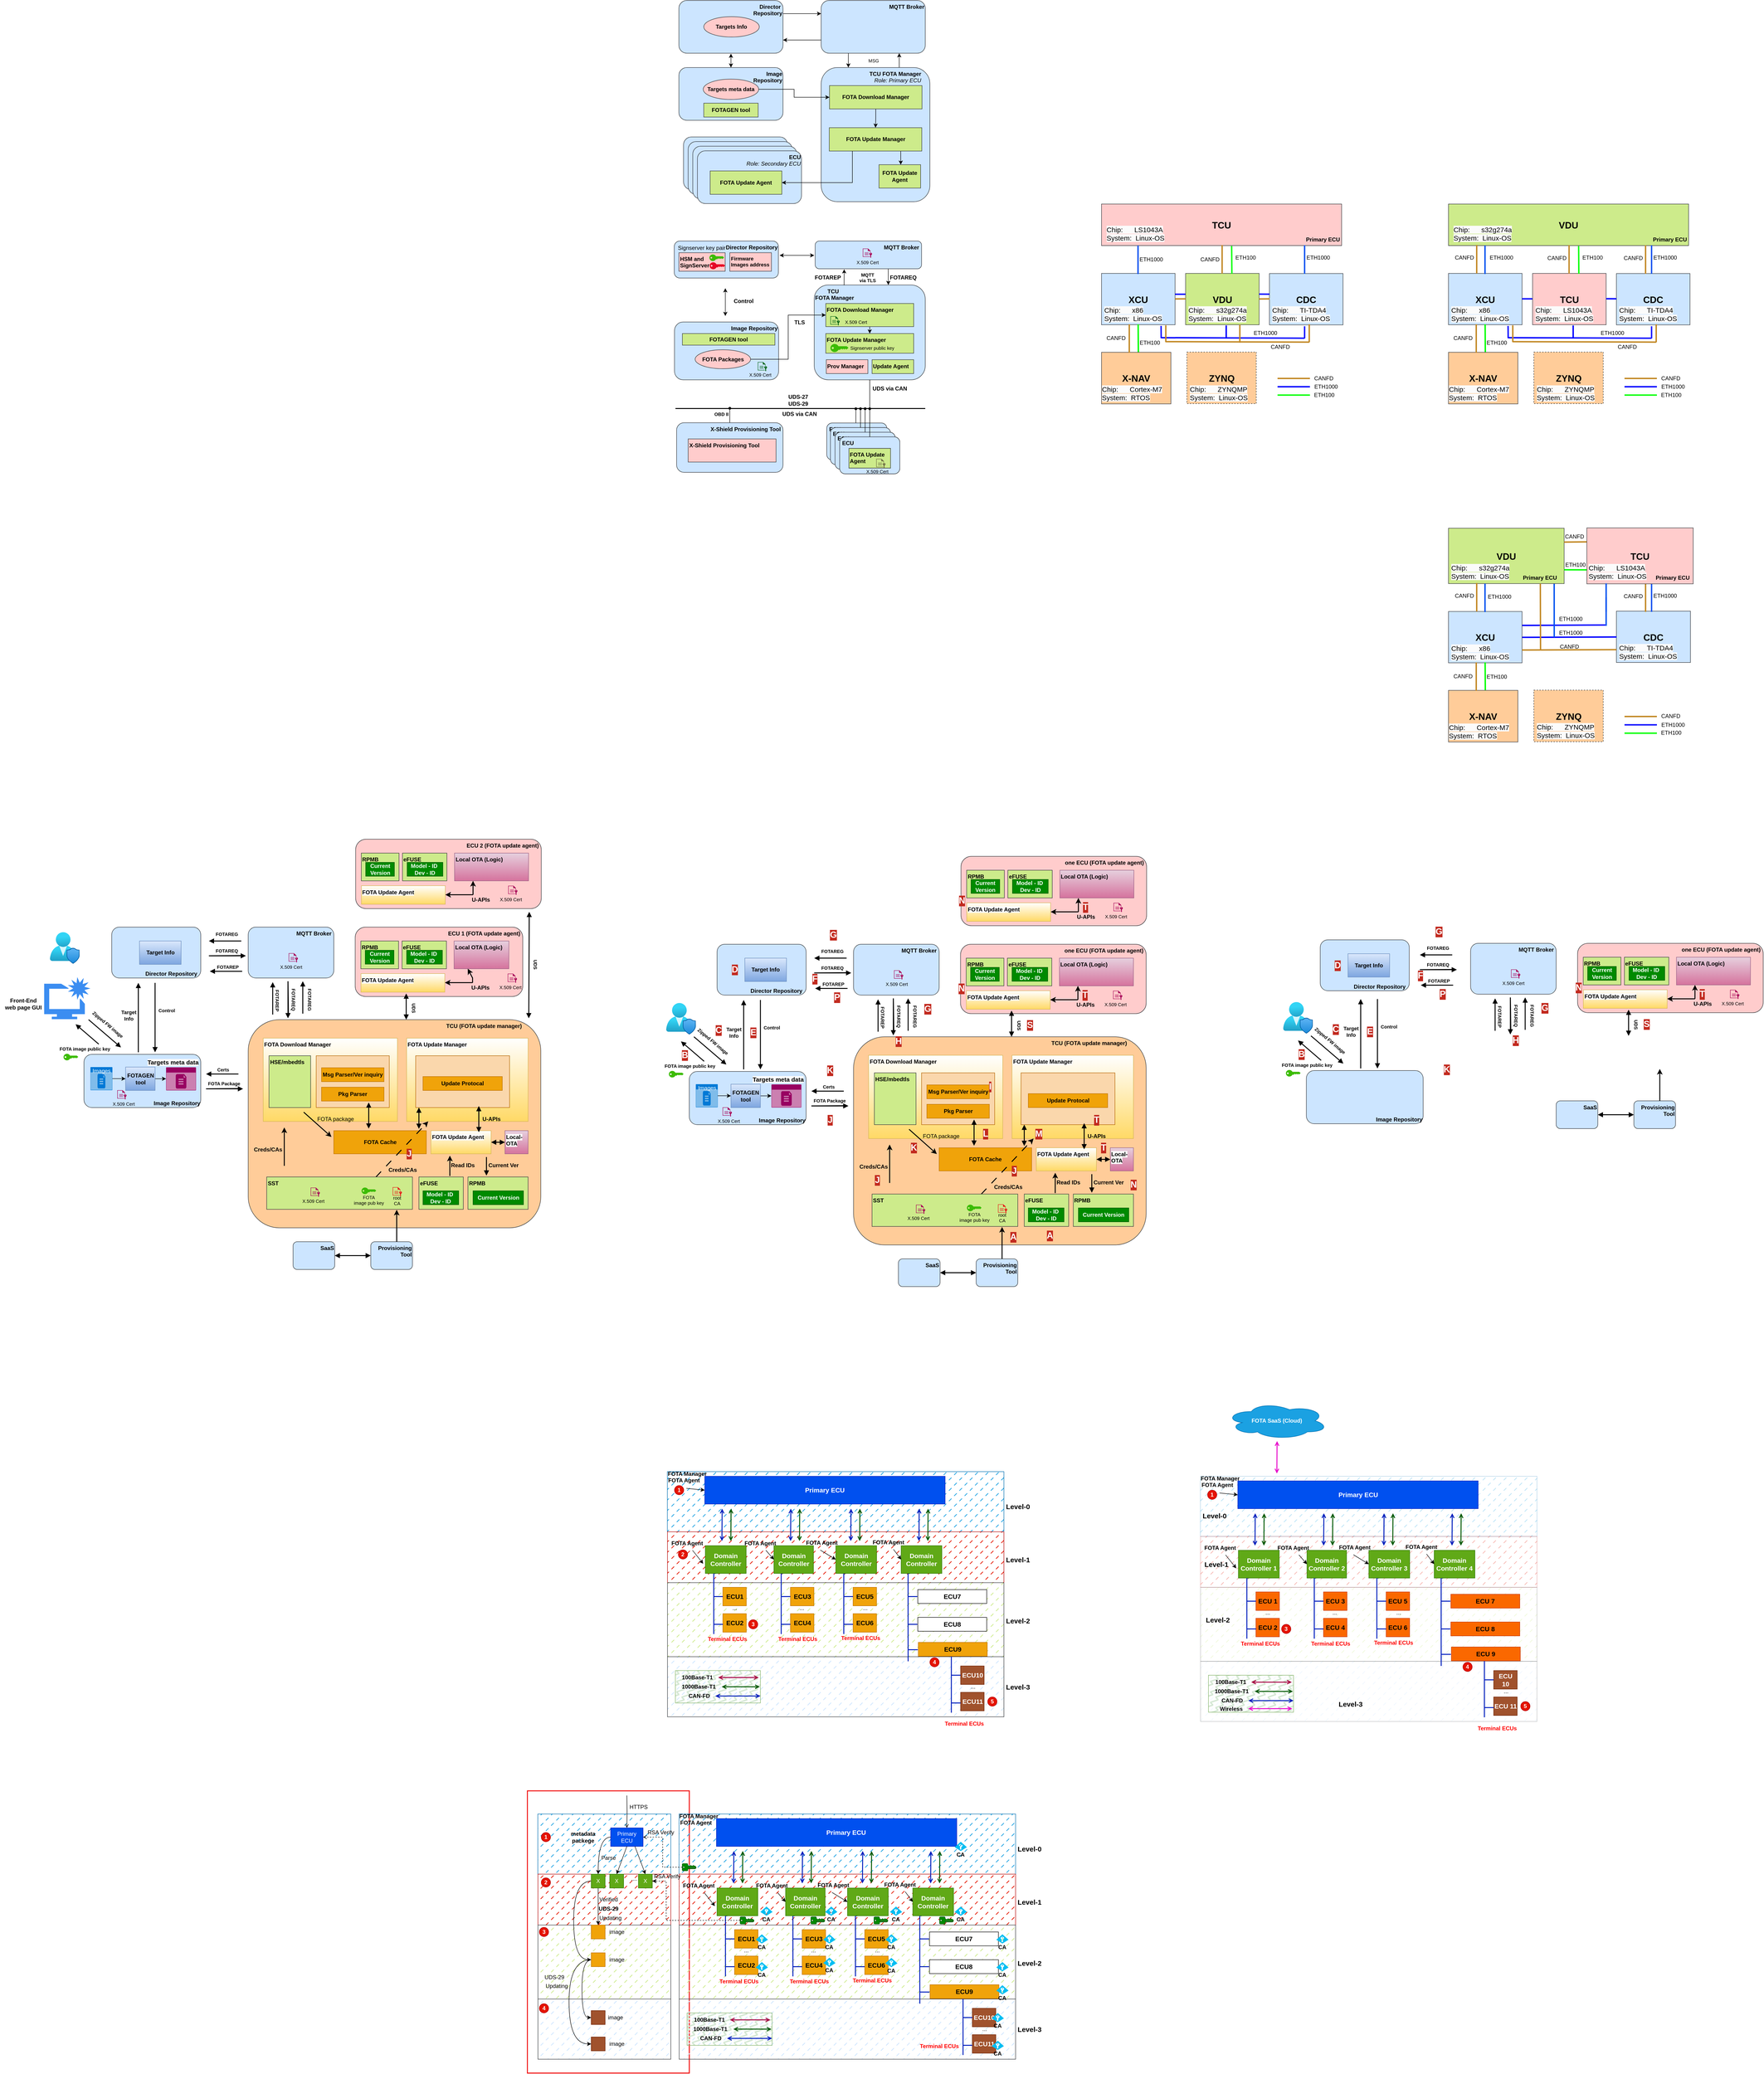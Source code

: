 <mxfile version="21.6.1" type="device">
  <diagram name="第 1 页" id="aNh5FPqDePtpL8xHxGwI">
    <mxGraphModel dx="3239" dy="2334" grid="1" gridSize="10" guides="1" tooltips="1" connect="1" arrows="1" fold="1" page="1" pageScale="1" pageWidth="827" pageHeight="1169" math="0" shadow="0">
      <root>
        <mxCell id="0" />
        <mxCell id="1" parent="0" />
        <mxCell id="vHP5p0FOpEG2NddNQUXB-330" value="" style="rounded=0;whiteSpace=wrap;html=1;strokeWidth=2;fillColor=none;strokeColor=#f10e0e;" parent="1" vertex="1">
          <mxGeometry x="-240" y="3700" width="350" height="610" as="geometry" />
        </mxCell>
        <mxCell id="vHP5p0FOpEG2NddNQUXB-318" value="" style="rounded=0;whiteSpace=wrap;html=1;fillColor=#1ba1e2;strokeColor=#006EAF;fillStyle=dashed;fontColor=#ffffff;strokeWidth=1;" parent="1" vertex="1">
          <mxGeometry x="-217.44" y="3750" width="287.44" height="130" as="geometry" />
        </mxCell>
        <mxCell id="vHP5p0FOpEG2NddNQUXB-319" value="" style="rounded=0;whiteSpace=wrap;html=1;fillStyle=dashed;fillColor=#e51400;strokeColor=#B20000;strokeWidth=1;fontColor=#ffffff;" parent="1" vertex="1">
          <mxGeometry x="-217.17" y="3880" width="287.17" height="110" as="geometry" />
        </mxCell>
        <mxCell id="vHP5p0FOpEG2NddNQUXB-320" value="" style="rounded=0;whiteSpace=wrap;html=1;fillStyle=dashed;fillColor=#cdeb8b;strokeColor=#36393d;" parent="1" vertex="1">
          <mxGeometry x="-217.17" y="3990" width="287.17" height="160" as="geometry" />
        </mxCell>
        <mxCell id="vHP5p0FOpEG2NddNQUXB-321" value="" style="rounded=0;whiteSpace=wrap;html=1;fillStyle=dashed;fillColor=#cce5ff;strokeColor=#36393d;" parent="1" vertex="1">
          <mxGeometry x="-217.17" y="4150" width="287.17" height="130" as="geometry" />
        </mxCell>
        <mxCell id="vHP5p0FOpEG2NddNQUXB-121" value="" style="rounded=0;whiteSpace=wrap;html=1;fillColor=#1ba1e2;strokeColor=#006EAF;fillStyle=dashed;fontColor=#ffffff;strokeWidth=1;" parent="1" vertex="1">
          <mxGeometry x="62.56" y="3010" width="727.44" height="130" as="geometry" />
        </mxCell>
        <mxCell id="vHP5p0FOpEG2NddNQUXB-122" value="" style="rounded=0;whiteSpace=wrap;html=1;fillStyle=dashed;fillColor=#e51400;strokeColor=#B20000;strokeWidth=1;fontColor=#ffffff;" parent="1" vertex="1">
          <mxGeometry x="62.83" y="3140" width="727.17" height="110" as="geometry" />
        </mxCell>
        <mxCell id="vHP5p0FOpEG2NddNQUXB-124" value="" style="rounded=0;whiteSpace=wrap;html=1;fillStyle=dashed;fillColor=#cdeb8b;strokeColor=#36393d;" parent="1" vertex="1">
          <mxGeometry x="62.83" y="3250" width="727.17" height="160" as="geometry" />
        </mxCell>
        <mxCell id="vHP5p0FOpEG2NddNQUXB-125" value="" style="rounded=0;whiteSpace=wrap;html=1;fillStyle=dashed;fillColor=#cce5ff;strokeColor=#36393d;" parent="1" vertex="1">
          <mxGeometry x="62.83" y="3410" width="727.17" height="130" as="geometry" />
        </mxCell>
        <mxCell id="rxRU3sHUfnBOgj4Y8z4l-117" value="" style="endArrow=classic;html=1;rounded=0;strokeWidth=1;fontSize=10;exitX=0.621;exitY=1.007;exitDx=0;exitDy=0;exitPerimeter=0;" parent="1" edge="1">
          <mxGeometry width="50" height="50" relative="1" as="geometry">
            <mxPoint x="540.0" y="405.77" as="sourcePoint" />
            <mxPoint x="540.17" y="445" as="targetPoint" />
          </mxGeometry>
        </mxCell>
        <mxCell id="rxRU3sHUfnBOgj4Y8z4l-3" value="Director Repository" style="rounded=1;whiteSpace=wrap;html=1;verticalAlign=top;fontStyle=1;align=right;fillColor=#cce5ff;strokeColor=#36393d;" parent="1" vertex="1">
          <mxGeometry x="77.5" y="350" width="225" height="80" as="geometry" />
        </mxCell>
        <mxCell id="rxRU3sHUfnBOgj4Y8z4l-5" value="Image Repository" style="rounded=1;whiteSpace=wrap;html=1;verticalAlign=top;fontStyle=1;align=right;fillColor=#cce5ff;strokeColor=#36393d;" parent="1" vertex="1">
          <mxGeometry x="78" y="525" width="225" height="125" as="geometry" />
        </mxCell>
        <mxCell id="rxRU3sHUfnBOgj4Y8z4l-6" value="FOTA Packages" style="ellipse;whiteSpace=wrap;html=1;fontStyle=1;fillColor=#ffcccc;strokeColor=#36393d;" parent="1" vertex="1">
          <mxGeometry x="122.5" y="585" width="120" height="41" as="geometry" />
        </mxCell>
        <mxCell id="rxRU3sHUfnBOgj4Y8z4l-8" style="edgeStyle=orthogonalEdgeStyle;rounded=0;orthogonalLoop=1;jettySize=auto;html=1;startArrow=classic;startFill=1;" parent="1" edge="1">
          <mxGeometry relative="1" as="geometry">
            <mxPoint x="187.84" y="452" as="sourcePoint" />
            <mxPoint x="187.84" y="512" as="targetPoint" />
          </mxGeometry>
        </mxCell>
        <mxCell id="rxRU3sHUfnBOgj4Y8z4l-10" value="MQTT Broker&amp;nbsp;" style="rounded=1;whiteSpace=wrap;html=1;verticalAlign=top;fontStyle=1;align=right;fillColor=#cce5ff;strokeColor=#36393d;" parent="1" vertex="1">
          <mxGeometry x="382" y="350" width="230" height="60" as="geometry" />
        </mxCell>
        <mxCell id="rxRU3sHUfnBOgj4Y8z4l-19" style="edgeStyle=orthogonalEdgeStyle;rounded=0;orthogonalLoop=1;jettySize=auto;html=1;exitX=0.5;exitY=1;exitDx=0;exitDy=0;entryX=0.5;entryY=0;entryDx=0;entryDy=0;" parent="1" edge="1">
          <mxGeometry relative="1" as="geometry">
            <mxPoint x="470" y="505" as="sourcePoint" />
            <mxPoint x="470" y="520" as="targetPoint" />
          </mxGeometry>
        </mxCell>
        <mxCell id="rxRU3sHUfnBOgj4Y8z4l-23" style="edgeStyle=orthogonalEdgeStyle;rounded=0;orthogonalLoop=1;jettySize=auto;html=1;exitX=0.5;exitY=1;exitDx=0;exitDy=0;entryX=0.5;entryY=0;entryDx=0;entryDy=0;" parent="1" source="rxRU3sHUfnBOgj4Y8z4l-24" target="rxRU3sHUfnBOgj4Y8z4l-25" edge="1">
          <mxGeometry relative="1" as="geometry" />
        </mxCell>
        <mxCell id="rxRU3sHUfnBOgj4Y8z4l-24" value="FOTA Download Manager" style="rounded=0;whiteSpace=wrap;html=1;fontStyle=1;verticalAlign=top;align=left;" parent="1" vertex="1">
          <mxGeometry x="385" y="465" width="190" height="50" as="geometry" />
        </mxCell>
        <mxCell id="rxRU3sHUfnBOgj4Y8z4l-25" value="FOTA Update Manager" style="rounded=0;whiteSpace=wrap;html=1;fontStyle=1;verticalAlign=top;align=left;" parent="1" vertex="1">
          <mxGeometry x="385" y="530" width="190" height="42.5" as="geometry" />
        </mxCell>
        <mxCell id="rxRU3sHUfnBOgj4Y8z4l-27" style="edgeStyle=orthogonalEdgeStyle;rounded=0;orthogonalLoop=1;jettySize=auto;html=1;exitX=0.5;exitY=1;exitDx=0;exitDy=0;entryX=0.5;entryY=0;entryDx=0;entryDy=0;" parent="1" source="rxRU3sHUfnBOgj4Y8z4l-28" target="rxRU3sHUfnBOgj4Y8z4l-29" edge="1">
          <mxGeometry relative="1" as="geometry" />
        </mxCell>
        <mxCell id="rxRU3sHUfnBOgj4Y8z4l-28" value="FOTA Download Manager" style="rounded=0;whiteSpace=wrap;html=1;fontStyle=1;verticalAlign=top;align=left;" parent="1" vertex="1">
          <mxGeometry x="395" y="475" width="190" height="50" as="geometry" />
        </mxCell>
        <mxCell id="rxRU3sHUfnBOgj4Y8z4l-29" value="FOTA Update Manager" style="rounded=0;whiteSpace=wrap;html=1;fontStyle=1;verticalAlign=top;align=left;" parent="1" vertex="1">
          <mxGeometry x="395" y="540" width="190" height="42.5" as="geometry" />
        </mxCell>
        <mxCell id="rxRU3sHUfnBOgj4Y8z4l-30" value="&amp;nbsp; &amp;nbsp; &amp;nbsp; &amp;nbsp; TCU&lt;br&gt;FOTA Manager&amp;nbsp; &amp;nbsp; &amp;nbsp;" style="rounded=1;whiteSpace=wrap;html=1;verticalAlign=top;fontStyle=1;align=left;fillColor=#cce5ff;strokeColor=#36393d;" parent="1" vertex="1">
          <mxGeometry x="380" y="445" width="240" height="205" as="geometry" />
        </mxCell>
        <mxCell id="rxRU3sHUfnBOgj4Y8z4l-31" style="edgeStyle=orthogonalEdgeStyle;rounded=0;orthogonalLoop=1;jettySize=auto;html=1;exitX=0.5;exitY=1;exitDx=0;exitDy=0;entryX=0.5;entryY=0;entryDx=0;entryDy=0;" parent="1" source="rxRU3sHUfnBOgj4Y8z4l-32" target="rxRU3sHUfnBOgj4Y8z4l-33" edge="1">
          <mxGeometry relative="1" as="geometry" />
        </mxCell>
        <mxCell id="rxRU3sHUfnBOgj4Y8z4l-32" value="FOTA Download Manager" style="rounded=0;whiteSpace=wrap;html=1;fontStyle=1;verticalAlign=top;align=left;fillColor=#cdeb8b;strokeColor=#36393d;" parent="1" vertex="1">
          <mxGeometry x="405" y="485" width="190" height="50" as="geometry" />
        </mxCell>
        <mxCell id="rxRU3sHUfnBOgj4Y8z4l-33" value="FOTA Update Manager" style="rounded=0;whiteSpace=wrap;html=1;fontStyle=1;verticalAlign=top;align=left;fillColor=#cdeb8b;strokeColor=#36393d;" parent="1" vertex="1">
          <mxGeometry x="405" y="550" width="190" height="42.5" as="geometry" />
        </mxCell>
        <mxCell id="rxRU3sHUfnBOgj4Y8z4l-34" value="TLS" style="text;html=1;align=center;verticalAlign=middle;resizable=0;points=[];autosize=1;strokeColor=none;fillColor=none;fontStyle=1" parent="1" vertex="1">
          <mxGeometry x="322.5" y="511" width="50" height="30" as="geometry" />
        </mxCell>
        <mxCell id="rxRU3sHUfnBOgj4Y8z4l-61" value="FOTAREQ" style="text;html=1;align=center;verticalAlign=middle;resizable=0;points=[];autosize=1;strokeColor=none;fillColor=none;fontSize=12;fontStyle=1" parent="1" vertex="1">
          <mxGeometry x="532" y="414" width="80" height="30" as="geometry" />
        </mxCell>
        <mxCell id="rxRU3sHUfnBOgj4Y8z4l-62" value="FOTAREP" style="text;html=1;align=center;verticalAlign=middle;resizable=0;points=[];autosize=1;strokeColor=none;fillColor=none;fontSize=12;fontStyle=1" parent="1" vertex="1">
          <mxGeometry x="368.5" y="414" width="80" height="30" as="geometry" />
        </mxCell>
        <mxCell id="rxRU3sHUfnBOgj4Y8z4l-76" value="HSM and SignServer" style="rounded=0;whiteSpace=wrap;html=1;fillColor=#ffcccc;strokeColor=#36393d;fontStyle=1;verticalAlign=top;align=left;" parent="1" vertex="1">
          <mxGeometry x="87.5" y="375.25" width="100" height="40" as="geometry" />
        </mxCell>
        <mxCell id="rxRU3sHUfnBOgj4Y8z4l-74" value="" style="points=[[0,0.5,0],[0.24,0,0],[0.5,0.28,0],[0.995,0.475,0],[0.5,0.72,0],[0.24,1,0]];verticalLabelPosition=bottom;sketch=0;html=1;verticalAlign=top;aspect=fixed;align=center;pointerEvents=1;shape=mxgraph.cisco19.key;fillColor=#e60526;strokeColor=none;fontSize=12;" parent="1" vertex="1">
          <mxGeometry x="153.84" y="396" width="33.33" height="15" as="geometry" />
        </mxCell>
        <mxCell id="rxRU3sHUfnBOgj4Y8z4l-77" value="Signserver key pair&amp;nbsp;" style="text;html=1;align=center;verticalAlign=middle;resizable=0;points=[];autosize=1;strokeColor=none;fillColor=none;fontSize=12;fontStyle=0" parent="1" vertex="1">
          <mxGeometry x="72.5" y="350" width="130" height="30" as="geometry" />
        </mxCell>
        <mxCell id="rxRU3sHUfnBOgj4Y8z4l-79" value="Control" style="text;html=1;align=center;verticalAlign=middle;resizable=0;points=[];autosize=1;strokeColor=none;fillColor=none;fontSize=12;fontStyle=1" parent="1" vertex="1">
          <mxGeometry x="192" y="465" width="70" height="30" as="geometry" />
        </mxCell>
        <mxCell id="rxRU3sHUfnBOgj4Y8z4l-81" value="" style="sketch=0;pointerEvents=1;shadow=0;dashed=0;html=1;strokeColor=none;fillColor=#066516;labelPosition=center;verticalLabelPosition=bottom;verticalAlign=top;outlineConnect=0;align=center;shape=mxgraph.office.concepts.file_key;fontSize=12;gradientColor=none;" parent="1" vertex="1">
          <mxGeometry x="258" y="611.5" width="20" height="20" as="geometry" />
        </mxCell>
        <mxCell id="rxRU3sHUfnBOgj4Y8z4l-82" value="X.509 Cert" style="text;html=1;align=center;verticalAlign=middle;resizable=0;points=[];autosize=1;strokeColor=none;fillColor=none;fontSize=10;fontStyle=0" parent="1" vertex="1">
          <mxGeometry x="227.5" y="624" width="70" height="30" as="geometry" />
        </mxCell>
        <mxCell id="rxRU3sHUfnBOgj4Y8z4l-83" value="" style="sketch=0;pointerEvents=1;shadow=0;dashed=0;html=1;strokeColor=none;fillColor=#066516;labelPosition=center;verticalLabelPosition=bottom;verticalAlign=top;outlineConnect=0;align=center;shape=mxgraph.office.concepts.file_key;fontSize=12;gradientColor=none;" parent="1" vertex="1">
          <mxGeometry x="415" y="512.5" width="20" height="20" as="geometry" />
        </mxCell>
        <mxCell id="rxRU3sHUfnBOgj4Y8z4l-84" value="X.509 Cert" style="text;html=1;align=center;verticalAlign=middle;resizable=0;points=[];autosize=1;strokeColor=none;fillColor=none;fontSize=10;fontStyle=0" parent="1" vertex="1">
          <mxGeometry x="435" y="510" width="70" height="30" as="geometry" />
        </mxCell>
        <mxCell id="rxRU3sHUfnBOgj4Y8z4l-85" value="" style="sketch=0;pointerEvents=1;shadow=0;dashed=0;html=1;strokeColor=none;fillColor=#a80557;labelPosition=center;verticalLabelPosition=bottom;verticalAlign=top;outlineConnect=0;align=center;shape=mxgraph.office.concepts.file_key;fontSize=12;gradientColor=none;" parent="1" vertex="1">
          <mxGeometry x="485" y="366.25" width="20" height="20" as="geometry" />
        </mxCell>
        <mxCell id="rxRU3sHUfnBOgj4Y8z4l-86" value="X.509 Cert" style="text;html=1;align=center;verticalAlign=middle;resizable=0;points=[];autosize=1;strokeColor=none;fillColor=none;fontSize=10;fontStyle=0" parent="1" vertex="1">
          <mxGeometry x="460" y="381" width="70" height="30" as="geometry" />
        </mxCell>
        <mxCell id="rxRU3sHUfnBOgj4Y8z4l-90" value="MQTT &lt;br&gt;via TLS" style="text;html=1;align=center;verticalAlign=middle;resizable=0;points=[];autosize=1;strokeColor=none;fillColor=none;fontSize=10;fontStyle=1" parent="1" vertex="1">
          <mxGeometry x="465" y="409" width="60" height="40" as="geometry" />
        </mxCell>
        <mxCell id="rxRU3sHUfnBOgj4Y8z4l-93" value="" style="points=[[0,0.5,0],[0.24,0,0],[0.5,0.28,0],[0.995,0.475,0],[0.5,0.72,0],[0.24,1,0]];verticalLabelPosition=bottom;sketch=0;html=1;verticalAlign=top;aspect=fixed;align=center;pointerEvents=1;shape=mxgraph.cisco19.key;fillColor=#3cbc06;strokeColor=none;fontSize=12;" parent="1" vertex="1">
          <mxGeometry x="153.44" y="379" width="31.67" height="14.25" as="geometry" />
        </mxCell>
        <mxCell id="rxRU3sHUfnBOgj4Y8z4l-95" value="" style="points=[[0,0.5,0],[0.24,0,0],[0.5,0.28,0],[0.995,0.475,0],[0.5,0.72,0],[0.24,1,0]];verticalLabelPosition=bottom;sketch=0;html=1;verticalAlign=top;aspect=fixed;align=center;pointerEvents=1;shape=mxgraph.cisco19.key;fillColor=#3cbc06;strokeColor=none;fontSize=12;" parent="1" vertex="1">
          <mxGeometry x="415" y="572.5" width="38.89" height="17.5" as="geometry" />
        </mxCell>
        <mxCell id="rxRU3sHUfnBOgj4Y8z4l-96" value="Signserver public key" style="text;html=1;align=center;verticalAlign=middle;resizable=0;points=[];autosize=1;strokeColor=none;fillColor=none;fontSize=10;fontStyle=0" parent="1" vertex="1">
          <mxGeometry x="445" y="566.25" width="120" height="30" as="geometry" />
        </mxCell>
        <mxCell id="rxRU3sHUfnBOgj4Y8z4l-200" style="edgeStyle=orthogonalEdgeStyle;rounded=0;orthogonalLoop=1;jettySize=auto;html=1;exitX=0.5;exitY=0;exitDx=0;exitDy=0;entryX=0.5;entryY=0;entryDx=0;entryDy=0;strokeWidth=1;fontSize=10;endArrow=none;endFill=0;" parent="1" source="rxRU3sHUfnBOgj4Y8z4l-97" target="rxRU3sHUfnBOgj4Y8z4l-148" edge="1">
          <mxGeometry relative="1" as="geometry" />
        </mxCell>
        <mxCell id="rxRU3sHUfnBOgj4Y8z4l-97" value="X-Shield Provisioning Tool&amp;nbsp;" style="rounded=1;whiteSpace=wrap;html=1;verticalAlign=top;fontStyle=1;align=right;fillColor=#cce5ff;strokeColor=#36393d;" parent="1" vertex="1">
          <mxGeometry x="82.5" y="742.75" width="230" height="107.25" as="geometry" />
        </mxCell>
        <mxCell id="rxRU3sHUfnBOgj4Y8z4l-102" value="X-Shield Provisioning Tool" style="rounded=0;whiteSpace=wrap;html=1;fontStyle=1;verticalAlign=top;align=left;fillColor=#ffcccc;strokeColor=#36393d;" parent="1" vertex="1">
          <mxGeometry x="107.5" y="777.75" width="190" height="50" as="geometry" />
        </mxCell>
        <mxCell id="rxRU3sHUfnBOgj4Y8z4l-105" value="Update Agent" style="rounded=0;whiteSpace=wrap;html=1;fontStyle=1;verticalAlign=top;align=left;fillColor=#cdeb8b;strokeColor=#36393d;" parent="1" vertex="1">
          <mxGeometry x="505" y="606.5" width="90" height="30" as="geometry" />
        </mxCell>
        <mxCell id="rxRU3sHUfnBOgj4Y8z4l-106" value="Prov Manager" style="rounded=0;whiteSpace=wrap;html=1;fontStyle=1;verticalAlign=top;align=left;fillColor=#ffcccc;strokeColor=#36393d;" parent="1" vertex="1">
          <mxGeometry x="406" y="606.5" width="90" height="30" as="geometry" />
        </mxCell>
        <mxCell id="rxRU3sHUfnBOgj4Y8z4l-116" value="" style="endArrow=classic;html=1;rounded=0;strokeWidth=1;fontSize=10;entryX=0.273;entryY=1.017;entryDx=0;entryDy=0;exitX=0.269;exitY=0.003;exitDx=0;exitDy=0;entryPerimeter=0;exitPerimeter=0;" parent="1" source="rxRU3sHUfnBOgj4Y8z4l-30" target="rxRU3sHUfnBOgj4Y8z4l-10" edge="1">
          <mxGeometry width="50" height="50" relative="1" as="geometry">
            <mxPoint x="595" y="460" as="sourcePoint" />
            <mxPoint x="645" y="410" as="targetPoint" />
          </mxGeometry>
        </mxCell>
        <mxCell id="rxRU3sHUfnBOgj4Y8z4l-69" value="UDS via CAN" style="text;html=1;align=center;verticalAlign=middle;resizable=0;points=[];autosize=1;strokeColor=none;fillColor=none;fontSize=12;fontStyle=1" parent="1" vertex="1">
          <mxGeometry x="492.5" y="654" width="100" height="30" as="geometry" />
        </mxCell>
        <mxCell id="rxRU3sHUfnBOgj4Y8z4l-91" value="UDS-27&lt;br&gt;UDS-29" style="text;html=1;align=center;verticalAlign=middle;resizable=0;points=[];autosize=1;strokeColor=none;fillColor=none;fontSize=12;fontStyle=1" parent="1" vertex="1">
          <mxGeometry x="309.5" y="674" width="70" height="40" as="geometry" />
        </mxCell>
        <mxCell id="rxRU3sHUfnBOgj4Y8z4l-104" value="OBD II" style="text;html=1;align=center;verticalAlign=middle;resizable=0;points=[];autosize=1;strokeColor=none;fillColor=none;fontSize=10;fontStyle=1" parent="1" vertex="1">
          <mxGeometry x="153.84" y="709" width="50" height="30" as="geometry" />
        </mxCell>
        <mxCell id="rxRU3sHUfnBOgj4Y8z4l-122" value="&amp;nbsp;ECU" style="rounded=1;whiteSpace=wrap;html=1;verticalAlign=top;fontStyle=1;align=left;fillColor=#cce5ff;strokeColor=#36393d;" parent="1" vertex="1">
          <mxGeometry x="407" y="743.25" width="130" height="80" as="geometry" />
        </mxCell>
        <mxCell id="rxRU3sHUfnBOgj4Y8z4l-123" value="FOTA Update Agent" style="rounded=0;whiteSpace=wrap;html=1;fontStyle=1;verticalAlign=top;align=left;" parent="1" vertex="1">
          <mxGeometry x="425" y="768.25" width="90" height="42.5" as="geometry" />
        </mxCell>
        <mxCell id="rxRU3sHUfnBOgj4Y8z4l-124" value="&amp;nbsp;ECU" style="rounded=1;whiteSpace=wrap;html=1;verticalAlign=top;fontStyle=1;align=left;fillColor=#cce5ff;strokeColor=#36393d;" parent="1" vertex="1">
          <mxGeometry x="415" y="753.25" width="130" height="80" as="geometry" />
        </mxCell>
        <mxCell id="rxRU3sHUfnBOgj4Y8z4l-125" value="FOTA Update Agent" style="rounded=0;whiteSpace=wrap;html=1;fontStyle=1;verticalAlign=top;align=left;" parent="1" vertex="1">
          <mxGeometry x="435" y="778.25" width="90" height="42.5" as="geometry" />
        </mxCell>
        <mxCell id="rxRU3sHUfnBOgj4Y8z4l-126" value="&amp;nbsp;ECU" style="rounded=1;whiteSpace=wrap;html=1;verticalAlign=top;fontStyle=1;align=left;fillColor=#cce5ff;strokeColor=#36393d;" parent="1" vertex="1">
          <mxGeometry x="425" y="763.25" width="130" height="80" as="geometry" />
        </mxCell>
        <mxCell id="rxRU3sHUfnBOgj4Y8z4l-127" value="FOTA Update Agent" style="rounded=0;whiteSpace=wrap;html=1;fontStyle=1;verticalAlign=top;align=left;" parent="1" vertex="1">
          <mxGeometry x="445" y="788.25" width="90" height="42.5" as="geometry" />
        </mxCell>
        <mxCell id="rxRU3sHUfnBOgj4Y8z4l-128" value="&amp;nbsp;ECU" style="rounded=1;whiteSpace=wrap;html=1;verticalAlign=top;fontStyle=1;align=left;fillColor=#cce5ff;strokeColor=#36393d;" parent="1" vertex="1">
          <mxGeometry x="435" y="773.25" width="130" height="80" as="geometry" />
        </mxCell>
        <mxCell id="rxRU3sHUfnBOgj4Y8z4l-129" value="FOTA Update Agent" style="rounded=0;whiteSpace=wrap;html=1;fontStyle=1;verticalAlign=top;align=left;fillColor=#cdeb8b;strokeColor=#36393d;" parent="1" vertex="1">
          <mxGeometry x="455" y="798.25" width="90" height="42.5" as="geometry" />
        </mxCell>
        <mxCell id="rxRU3sHUfnBOgj4Y8z4l-131" value="" style="endArrow=none;html=1;rounded=0;strokeWidth=1;fontSize=10;entryX=0.5;entryY=1;entryDx=0;entryDy=0;" parent="1" target="rxRU3sHUfnBOgj4Y8z4l-30" edge="1">
          <mxGeometry width="50" height="50" relative="1" as="geometry">
            <mxPoint x="500" y="770" as="sourcePoint" />
            <mxPoint x="515" y="610" as="targetPoint" />
          </mxGeometry>
        </mxCell>
        <mxCell id="rxRU3sHUfnBOgj4Y8z4l-149" value="" style="endArrow=none;html=1;rounded=0;strokeWidth=2;startArrow=none;" parent="1" edge="1">
          <mxGeometry width="50" height="50" relative="1" as="geometry">
            <mxPoint x="620" y="712" as="sourcePoint" />
            <mxPoint x="80" y="712" as="targetPoint" />
          </mxGeometry>
        </mxCell>
        <mxCell id="rxRU3sHUfnBOgj4Y8z4l-148" value="" style="ellipse;fontSize=10;fillColor=#000000;gradientColor=none;" parent="1" vertex="1">
          <mxGeometry x="195" y="709" width="5" height="5" as="geometry" />
        </mxCell>
        <mxCell id="rxRU3sHUfnBOgj4Y8z4l-150" value="&amp;nbsp;ECU" style="rounded=1;whiteSpace=wrap;html=1;verticalAlign=top;fontStyle=1;align=left;fillColor=#cce5ff;strokeColor=#36393d;" parent="1" vertex="1">
          <mxGeometry x="415" y="753.25" width="130" height="80" as="geometry" />
        </mxCell>
        <mxCell id="rxRU3sHUfnBOgj4Y8z4l-151" value="FOTA Update Agent" style="rounded=0;whiteSpace=wrap;html=1;fontStyle=1;verticalAlign=top;align=left;" parent="1" vertex="1">
          <mxGeometry x="435" y="778.25" width="90" height="42.5" as="geometry" />
        </mxCell>
        <mxCell id="rxRU3sHUfnBOgj4Y8z4l-152" value="&amp;nbsp;ECU" style="rounded=1;whiteSpace=wrap;html=1;verticalAlign=top;fontStyle=1;align=left;fillColor=#cce5ff;strokeColor=#36393d;" parent="1" vertex="1">
          <mxGeometry x="425" y="763.25" width="130" height="80" as="geometry" />
        </mxCell>
        <mxCell id="rxRU3sHUfnBOgj4Y8z4l-153" value="FOTA Update Agent" style="rounded=0;whiteSpace=wrap;html=1;fontStyle=1;verticalAlign=top;align=left;" parent="1" vertex="1">
          <mxGeometry x="445" y="788.25" width="90" height="42.5" as="geometry" />
        </mxCell>
        <mxCell id="rxRU3sHUfnBOgj4Y8z4l-154" value="&amp;nbsp;ECU" style="rounded=1;whiteSpace=wrap;html=1;verticalAlign=top;fontStyle=1;align=left;fillColor=#cce5ff;strokeColor=#36393d;" parent="1" vertex="1">
          <mxGeometry x="435" y="773.25" width="130" height="80" as="geometry" />
        </mxCell>
        <mxCell id="rxRU3sHUfnBOgj4Y8z4l-155" value="FOTA Update Agent" style="rounded=0;whiteSpace=wrap;html=1;fontStyle=1;verticalAlign=top;align=left;" parent="1" vertex="1">
          <mxGeometry x="455" y="798.25" width="90" height="42.5" as="geometry" />
        </mxCell>
        <mxCell id="rxRU3sHUfnBOgj4Y8z4l-157" value="FOTA Update Agent" style="rounded=0;whiteSpace=wrap;html=1;fontStyle=1;verticalAlign=top;align=left;fillColor=#cdeb8b;strokeColor=#36393d;" parent="1" vertex="1">
          <mxGeometry x="455" y="798.25" width="90" height="42.5" as="geometry" />
        </mxCell>
        <mxCell id="rxRU3sHUfnBOgj4Y8z4l-136" style="edgeStyle=orthogonalEdgeStyle;rounded=0;orthogonalLoop=1;jettySize=auto;html=1;exitX=0.5;exitY=0;exitDx=0;exitDy=0;strokeWidth=1;fontSize=10;endArrow=none;endFill=0;" parent="1" edge="1">
          <mxGeometry relative="1" as="geometry">
            <mxPoint x="470.034" y="710" as="targetPoint" />
            <mxPoint x="470" y="743.25" as="sourcePoint" />
          </mxGeometry>
        </mxCell>
        <mxCell id="rxRU3sHUfnBOgj4Y8z4l-135" style="edgeStyle=orthogonalEdgeStyle;rounded=0;orthogonalLoop=1;jettySize=auto;html=1;exitX=0.5;exitY=0;exitDx=0;exitDy=0;strokeWidth=1;fontSize=10;endArrow=none;endFill=0;startArrow=none;" parent="1" source="rxRU3sHUfnBOgj4Y8z4l-141" edge="1">
          <mxGeometry relative="1" as="geometry">
            <mxPoint x="480" y="710" as="targetPoint" />
          </mxGeometry>
        </mxCell>
        <mxCell id="rxRU3sHUfnBOgj4Y8z4l-134" style="edgeStyle=orthogonalEdgeStyle;rounded=0;orthogonalLoop=1;jettySize=auto;html=1;exitX=0.5;exitY=0;exitDx=0;exitDy=0;strokeWidth=1;fontSize=10;endArrow=none;endFill=0;startArrow=none;" parent="1" source="rxRU3sHUfnBOgj4Y8z4l-143" edge="1">
          <mxGeometry relative="1" as="geometry">
            <mxPoint x="490" y="710" as="targetPoint" />
          </mxGeometry>
        </mxCell>
        <mxCell id="rxRU3sHUfnBOgj4Y8z4l-133" style="edgeStyle=orthogonalEdgeStyle;rounded=0;orthogonalLoop=1;jettySize=auto;html=1;exitX=0.5;exitY=0;exitDx=0;exitDy=0;strokeWidth=1;fontSize=10;endArrow=none;endFill=0;startArrow=none;" parent="1" source="rxRU3sHUfnBOgj4Y8z4l-145" edge="1">
          <mxGeometry relative="1" as="geometry">
            <mxPoint x="500" y="710" as="targetPoint" />
          </mxGeometry>
        </mxCell>
        <mxCell id="rxRU3sHUfnBOgj4Y8z4l-140" value="" style="ellipse;fontSize=10;fillColor=#000000;gradientColor=none;" parent="1" vertex="1">
          <mxGeometry x="467.5" y="710" width="5" height="5" as="geometry" />
        </mxCell>
        <mxCell id="rxRU3sHUfnBOgj4Y8z4l-142" value="" style="edgeStyle=orthogonalEdgeStyle;rounded=0;orthogonalLoop=1;jettySize=auto;html=1;exitX=0.5;exitY=0;exitDx=0;exitDy=0;strokeWidth=1;fontSize=10;endArrow=none;endFill=0;" parent="1" source="rxRU3sHUfnBOgj4Y8z4l-124" target="rxRU3sHUfnBOgj4Y8z4l-141" edge="1">
          <mxGeometry relative="1" as="geometry">
            <mxPoint x="480" y="710.0" as="targetPoint" />
            <mxPoint x="480" y="753.25" as="sourcePoint" />
          </mxGeometry>
        </mxCell>
        <mxCell id="rxRU3sHUfnBOgj4Y8z4l-141" value="" style="ellipse;fontSize=10;fillColor=#000000;gradientColor=none;" parent="1" vertex="1">
          <mxGeometry x="477.5" y="710" width="5" height="5" as="geometry" />
        </mxCell>
        <mxCell id="rxRU3sHUfnBOgj4Y8z4l-144" value="" style="edgeStyle=orthogonalEdgeStyle;rounded=0;orthogonalLoop=1;jettySize=auto;html=1;exitX=0.5;exitY=0;exitDx=0;exitDy=0;strokeWidth=1;fontSize=10;endArrow=none;endFill=0;" parent="1" source="rxRU3sHUfnBOgj4Y8z4l-126" target="rxRU3sHUfnBOgj4Y8z4l-143" edge="1">
          <mxGeometry relative="1" as="geometry">
            <mxPoint x="490" y="710.0" as="targetPoint" />
            <mxPoint x="490" y="763.25" as="sourcePoint" />
          </mxGeometry>
        </mxCell>
        <mxCell id="rxRU3sHUfnBOgj4Y8z4l-143" value="" style="ellipse;fontSize=10;fillColor=#000000;gradientColor=none;" parent="1" vertex="1">
          <mxGeometry x="487.5" y="710" width="5" height="5" as="geometry" />
        </mxCell>
        <mxCell id="rxRU3sHUfnBOgj4Y8z4l-146" value="" style="edgeStyle=orthogonalEdgeStyle;rounded=0;orthogonalLoop=1;jettySize=auto;html=1;exitX=0.5;exitY=0;exitDx=0;exitDy=0;strokeWidth=1;fontSize=10;endArrow=none;endFill=0;" parent="1" source="rxRU3sHUfnBOgj4Y8z4l-128" target="rxRU3sHUfnBOgj4Y8z4l-145" edge="1">
          <mxGeometry relative="1" as="geometry">
            <mxPoint x="500" y="710.0" as="targetPoint" />
            <mxPoint x="500" y="773.25" as="sourcePoint" />
          </mxGeometry>
        </mxCell>
        <mxCell id="rxRU3sHUfnBOgj4Y8z4l-145" value="" style="ellipse;fontSize=10;fillColor=#000000;gradientColor=none;" parent="1" vertex="1">
          <mxGeometry x="497.5" y="710" width="5" height="5" as="geometry" />
        </mxCell>
        <mxCell id="rxRU3sHUfnBOgj4Y8z4l-188" value="UDS via CAN" style="text;html=1;align=center;verticalAlign=middle;resizable=0;points=[];autosize=1;strokeColor=none;fillColor=none;fontSize=12;fontStyle=1" parent="1" vertex="1">
          <mxGeometry x="297.5" y="709" width="100" height="30" as="geometry" />
        </mxCell>
        <mxCell id="rxRU3sHUfnBOgj4Y8z4l-194" value="Firmware&lt;br style=&quot;border-color: var(--border-color); text-align: center; font-size: 11px;&quot;&gt;&lt;span style=&quot;text-align: center; font-size: 11px;&quot;&gt;Images address&lt;/span&gt;" style="rounded=0;whiteSpace=wrap;html=1;fillColor=#ffcccc;strokeColor=#36393d;fontStyle=1;verticalAlign=top;align=left;fontSize=11;" parent="1" vertex="1">
          <mxGeometry x="197.5" y="375.25" width="90" height="40" as="geometry" />
        </mxCell>
        <mxCell id="rxRU3sHUfnBOgj4Y8z4l-201" value="" style="endArrow=classic;startArrow=classic;html=1;rounded=0;strokeWidth=1;fontSize=10;exitX=1.012;exitY=0.327;exitDx=0;exitDy=0;exitPerimeter=0;" parent="1" edge="1">
          <mxGeometry width="50" height="50" relative="1" as="geometry">
            <mxPoint x="305.2" y="380.97" as="sourcePoint" />
            <mxPoint x="380" y="381" as="targetPoint" />
          </mxGeometry>
        </mxCell>
        <mxCell id="rxRU3sHUfnBOgj4Y8z4l-202" style="edgeStyle=orthogonalEdgeStyle;rounded=0;orthogonalLoop=1;jettySize=auto;html=1;exitX=1;exitY=0.5;exitDx=0;exitDy=0;strokeWidth=1;fontSize=10;endArrow=classic;endFill=1;entryX=0;entryY=0.5;entryDx=0;entryDy=0;" parent="1" source="rxRU3sHUfnBOgj4Y8z4l-6" target="rxRU3sHUfnBOgj4Y8z4l-32" edge="1">
          <mxGeometry relative="1" as="geometry" />
        </mxCell>
        <mxCell id="rxRU3sHUfnBOgj4Y8z4l-230" style="edgeStyle=orthogonalEdgeStyle;rounded=0;orthogonalLoop=1;jettySize=auto;html=1;exitX=1;exitY=0.25;exitDx=0;exitDy=0;entryX=0;entryY=0.25;entryDx=0;entryDy=0;strokeWidth=1;fontSize=10;endArrow=classic;endFill=1;" parent="1" source="rxRU3sHUfnBOgj4Y8z4l-203" target="rxRU3sHUfnBOgj4Y8z4l-207" edge="1">
          <mxGeometry relative="1" as="geometry" />
        </mxCell>
        <mxCell id="rxRU3sHUfnBOgj4Y8z4l-203" value="Director&amp;nbsp;&lt;br&gt;&amp;nbsp;Repository" style="rounded=1;whiteSpace=wrap;html=1;verticalAlign=top;fontStyle=1;align=right;fillColor=#cce5ff;strokeColor=#36393d;" parent="1" vertex="1">
          <mxGeometry x="87.5" y="-170" width="225" height="114" as="geometry" />
        </mxCell>
        <mxCell id="rxRU3sHUfnBOgj4Y8z4l-231" style="edgeStyle=orthogonalEdgeStyle;rounded=0;orthogonalLoop=1;jettySize=auto;html=1;exitX=0;exitY=0.75;exitDx=0;exitDy=0;entryX=1;entryY=0.75;entryDx=0;entryDy=0;strokeWidth=1;fontSize=10;endArrow=classic;endFill=1;" parent="1" source="rxRU3sHUfnBOgj4Y8z4l-207" target="rxRU3sHUfnBOgj4Y8z4l-203" edge="1">
          <mxGeometry relative="1" as="geometry" />
        </mxCell>
        <mxCell id="rxRU3sHUfnBOgj4Y8z4l-232" style="edgeStyle=orthogonalEdgeStyle;rounded=0;orthogonalLoop=1;jettySize=auto;html=1;exitX=0.25;exitY=1;exitDx=0;exitDy=0;entryX=0.25;entryY=0;entryDx=0;entryDy=0;strokeWidth=1;fontSize=10;endArrow=classic;endFill=1;" parent="1" source="rxRU3sHUfnBOgj4Y8z4l-207" target="rxRU3sHUfnBOgj4Y8z4l-212" edge="1">
          <mxGeometry relative="1" as="geometry" />
        </mxCell>
        <mxCell id="rxRU3sHUfnBOgj4Y8z4l-207" value="MQTT Broker" style="rounded=1;whiteSpace=wrap;html=1;verticalAlign=top;fontStyle=1;align=right;fillColor=#cce5ff;strokeColor=#36393d;" parent="1" vertex="1">
          <mxGeometry x="395" y="-170" width="225" height="114" as="geometry" />
        </mxCell>
        <mxCell id="rxRU3sHUfnBOgj4Y8z4l-208" value="Image&lt;br&gt;&amp;nbsp;Repository" style="rounded=1;whiteSpace=wrap;html=1;verticalAlign=top;fontStyle=1;align=right;fillColor=#cce5ff;strokeColor=#36393d;" parent="1" vertex="1">
          <mxGeometry x="87.5" y="-25" width="225" height="114" as="geometry" />
        </mxCell>
        <mxCell id="rxRU3sHUfnBOgj4Y8z4l-210" value="Targets meta data" style="ellipse;whiteSpace=wrap;html=1;fontStyle=1;fillColor=#ffcccc;strokeColor=#36393d;" parent="1" vertex="1">
          <mxGeometry x="140" width="120" height="44" as="geometry" />
        </mxCell>
        <mxCell id="rxRU3sHUfnBOgj4Y8z4l-233" style="edgeStyle=orthogonalEdgeStyle;rounded=0;orthogonalLoop=1;jettySize=auto;html=1;exitX=0.75;exitY=0;exitDx=0;exitDy=0;entryX=0.75;entryY=1;entryDx=0;entryDy=0;strokeWidth=1;fontSize=10;endArrow=classic;endFill=1;" parent="1" source="rxRU3sHUfnBOgj4Y8z4l-212" target="rxRU3sHUfnBOgj4Y8z4l-207" edge="1">
          <mxGeometry relative="1" as="geometry" />
        </mxCell>
        <mxCell id="rxRU3sHUfnBOgj4Y8z4l-212" value="&amp;nbsp; &amp;nbsp; &amp;nbsp; &amp;nbsp; TCU FOTA Manager&amp;nbsp; &amp;nbsp; &amp;nbsp;&lt;br&gt;&lt;i style=&quot;font-weight: normal;&quot;&gt;&amp;nbsp; Role: Primary ECU&amp;nbsp; &amp;nbsp; &amp;nbsp;&lt;/i&gt;" style="rounded=1;whiteSpace=wrap;html=1;verticalAlign=top;fontStyle=1;align=right;fillColor=#cce5ff;strokeColor=#36393d;" parent="1" vertex="1">
          <mxGeometry x="395" y="-25" width="235" height="290" as="geometry" />
        </mxCell>
        <mxCell id="rxRU3sHUfnBOgj4Y8z4l-215" style="edgeStyle=orthogonalEdgeStyle;rounded=0;orthogonalLoop=1;jettySize=auto;html=1;exitX=0.5;exitY=1;exitDx=0;exitDy=0;entryX=0.5;entryY=0;entryDx=0;entryDy=0;strokeWidth=1;fontSize=10;endArrow=classic;endFill=1;" parent="1" source="rxRU3sHUfnBOgj4Y8z4l-213" target="rxRU3sHUfnBOgj4Y8z4l-214" edge="1">
          <mxGeometry relative="1" as="geometry" />
        </mxCell>
        <mxCell id="rxRU3sHUfnBOgj4Y8z4l-213" value="FOTA Download Manager" style="rounded=0;whiteSpace=wrap;html=1;fillColor=#cdeb8b;strokeColor=#36393d;fontStyle=1" parent="1" vertex="1">
          <mxGeometry x="413" y="14" width="200" height="50.5" as="geometry" />
        </mxCell>
        <mxCell id="rxRU3sHUfnBOgj4Y8z4l-218" style="edgeStyle=orthogonalEdgeStyle;rounded=0;orthogonalLoop=1;jettySize=auto;html=1;exitX=0.75;exitY=1;exitDx=0;exitDy=0;strokeWidth=1;fontSize=10;endArrow=classic;endFill=1;" parent="1" edge="1">
          <mxGeometry relative="1" as="geometry">
            <mxPoint x="564.5" y="155.5" as="sourcePoint" />
            <mxPoint x="567" y="185" as="targetPoint" />
          </mxGeometry>
        </mxCell>
        <mxCell id="rxRU3sHUfnBOgj4Y8z4l-214" value="FOTA Update Manager" style="rounded=0;whiteSpace=wrap;html=1;fillColor=#cdeb8b;strokeColor=#36393d;fontStyle=1" parent="1" vertex="1">
          <mxGeometry x="412.5" y="105" width="200" height="50.5" as="geometry" />
        </mxCell>
        <mxCell id="rxRU3sHUfnBOgj4Y8z4l-216" value="ECU&amp;nbsp;&amp;nbsp;" style="rounded=1;whiteSpace=wrap;html=1;verticalAlign=top;fontStyle=1;align=right;fillColor=#cce5ff;strokeColor=#36393d;" parent="1" vertex="1">
          <mxGeometry x="97.5" y="125" width="225" height="114" as="geometry" />
        </mxCell>
        <mxCell id="rxRU3sHUfnBOgj4Y8z4l-217" value="FOTA Update Agent" style="rounded=0;whiteSpace=wrap;html=1;fillColor=#cdeb8b;strokeColor=#36393d;fontStyle=1" parent="1" vertex="1">
          <mxGeometry x="520" y="185" width="90" height="50.5" as="geometry" />
        </mxCell>
        <mxCell id="rxRU3sHUfnBOgj4Y8z4l-220" value="ECU&amp;nbsp;&amp;nbsp;" style="rounded=1;whiteSpace=wrap;html=1;verticalAlign=top;fontStyle=1;align=right;fillColor=#cce5ff;strokeColor=#36393d;" parent="1" vertex="1">
          <mxGeometry x="107.5" y="135" width="225" height="114" as="geometry" />
        </mxCell>
        <mxCell id="rxRU3sHUfnBOgj4Y8z4l-222" value="ECU&amp;nbsp;&amp;nbsp;" style="rounded=1;whiteSpace=wrap;html=1;verticalAlign=top;fontStyle=1;align=right;fillColor=#cce5ff;strokeColor=#36393d;" parent="1" vertex="1">
          <mxGeometry x="117.5" y="145" width="225" height="114" as="geometry" />
        </mxCell>
        <mxCell id="rxRU3sHUfnBOgj4Y8z4l-223" value="ECU&lt;br&gt;&lt;i style=&quot;font-weight: normal;&quot;&gt;Role: Secondary ECU&lt;/i&gt;" style="rounded=1;whiteSpace=wrap;html=1;verticalAlign=top;fontStyle=1;align=right;fillColor=#cce5ff;strokeColor=#36393d;" parent="1" vertex="1">
          <mxGeometry x="127.5" y="155" width="225" height="114" as="geometry" />
        </mxCell>
        <mxCell id="rxRU3sHUfnBOgj4Y8z4l-225" value="FOTA Update Agent" style="rounded=0;whiteSpace=wrap;html=1;fillColor=#cdeb8b;strokeColor=#36393d;fontStyle=1" parent="1" vertex="1">
          <mxGeometry x="155" y="198.5" width="155" height="50.5" as="geometry" />
        </mxCell>
        <mxCell id="rxRU3sHUfnBOgj4Y8z4l-226" style="edgeStyle=orthogonalEdgeStyle;rounded=0;orthogonalLoop=1;jettySize=auto;html=1;exitX=0.25;exitY=1;exitDx=0;exitDy=0;entryX=1;entryY=0.5;entryDx=0;entryDy=0;strokeWidth=1;fontSize=10;endArrow=classic;endFill=1;" parent="1" source="rxRU3sHUfnBOgj4Y8z4l-214" target="rxRU3sHUfnBOgj4Y8z4l-225" edge="1">
          <mxGeometry relative="1" as="geometry" />
        </mxCell>
        <mxCell id="rxRU3sHUfnBOgj4Y8z4l-227" style="edgeStyle=orthogonalEdgeStyle;rounded=0;orthogonalLoop=1;jettySize=auto;html=1;exitX=1;exitY=0.5;exitDx=0;exitDy=0;strokeWidth=1;fontSize=10;endArrow=classic;endFill=1;" parent="1" source="rxRU3sHUfnBOgj4Y8z4l-210" target="rxRU3sHUfnBOgj4Y8z4l-213" edge="1">
          <mxGeometry relative="1" as="geometry" />
        </mxCell>
        <mxCell id="rxRU3sHUfnBOgj4Y8z4l-234" value="MSG" style="text;html=1;align=center;verticalAlign=middle;resizable=0;points=[];autosize=1;strokeColor=none;fillColor=none;fontSize=10;" parent="1" vertex="1">
          <mxGeometry x="482.5" y="-55" width="50" height="30" as="geometry" />
        </mxCell>
        <mxCell id="rxRU3sHUfnBOgj4Y8z4l-237" value="" style="sketch=0;pointerEvents=1;shadow=0;dashed=0;html=1;strokeColor=none;fillColor=#6f6f44;labelPosition=center;verticalLabelPosition=bottom;verticalAlign=top;outlineConnect=0;align=center;shape=mxgraph.office.concepts.file_key;fontSize=12;gradientColor=none;" parent="1" vertex="1">
          <mxGeometry x="514" y="820.75" width="20" height="20" as="geometry" />
        </mxCell>
        <mxCell id="rxRU3sHUfnBOgj4Y8z4l-238" value="X.509 Cert" style="text;html=1;align=center;verticalAlign=middle;resizable=0;points=[];autosize=1;strokeColor=none;fillColor=none;fontSize=10;" parent="1" vertex="1">
          <mxGeometry x="481" y="833.25" width="70" height="30" as="geometry" />
        </mxCell>
        <mxCell id="rxRU3sHUfnBOgj4Y8z4l-239" value="" style="aspect=fixed;html=1;points=[];align=center;image;fontSize=12;image=img/lib/azure2/management_governance/User_Privacy.svg;fillColor=#6f6f44;gradientColor=none;" parent="1" vertex="1">
          <mxGeometry x="60" y="1997" width="64" height="68" as="geometry" />
        </mxCell>
        <mxCell id="rxRU3sHUfnBOgj4Y8z4l-240" value="Director Repository&amp;nbsp;&amp;nbsp;" style="rounded=1;whiteSpace=wrap;html=1;verticalAlign=bottom;fontStyle=1;align=right;fillColor=#cce5ff;strokeColor=#36393d;" parent="1" vertex="1">
          <mxGeometry x="170" y="1870" width="192.5" height="110" as="geometry" />
        </mxCell>
        <mxCell id="rxRU3sHUfnBOgj4Y8z4l-245" style="edgeStyle=orthogonalEdgeStyle;rounded=0;orthogonalLoop=1;jettySize=auto;html=1;exitX=1;exitY=0.5;exitDx=0;exitDy=0;exitPerimeter=0;strokeWidth=1;fontSize=10;endArrow=classic;endFill=1;" parent="1" source="rxRU3sHUfnBOgj4Y8z4l-243" target="rxRU3sHUfnBOgj4Y8z4l-244" edge="1">
          <mxGeometry relative="1" as="geometry" />
        </mxCell>
        <mxCell id="rxRU3sHUfnBOgj4Y8z4l-246" value="" style="endArrow=block;html=1;rounded=0;strokeWidth=2;fontSize=10;endFill=1;" parent="1" edge="1">
          <mxGeometry width="50" height="50" relative="1" as="geometry">
            <mxPoint x="120" y="2070" as="sourcePoint" />
            <mxPoint x="190" y="2130" as="targetPoint" />
          </mxGeometry>
        </mxCell>
        <mxCell id="rxRU3sHUfnBOgj4Y8z4l-247" value="Zipped FW image" style="text;html=1;align=center;verticalAlign=middle;resizable=0;points=[];autosize=1;strokeColor=none;fillColor=none;fontSize=10;rotation=40;fontStyle=1" parent="1" vertex="1">
          <mxGeometry x="106.25" y="2065" width="110" height="30" as="geometry" />
        </mxCell>
        <mxCell id="rxRU3sHUfnBOgj4Y8z4l-248" value="" style="endArrow=block;html=1;rounded=0;strokeWidth=2;fontSize=10;endFill=1;" parent="1" edge="1">
          <mxGeometry width="50" height="50" relative="1" as="geometry">
            <mxPoint x="142" y="2123" as="sourcePoint" />
            <mxPoint x="92" y="2080" as="targetPoint" />
          </mxGeometry>
        </mxCell>
        <mxCell id="rxRU3sHUfnBOgj4Y8z4l-249" value="FOTA image public key" style="text;html=1;align=center;verticalAlign=middle;resizable=0;points=[];autosize=1;strokeColor=none;fillColor=none;fontSize=10;fontStyle=1" parent="1" vertex="1">
          <mxGeometry x="46.25" y="2118" width="130" height="30" as="geometry" />
        </mxCell>
        <mxCell id="rxRU3sHUfnBOgj4Y8z4l-250" value="" style="points=[[0,0.5,0],[0.24,0,0],[0.5,0.28,0],[0.995,0.475,0],[0.5,0.72,0],[0.24,1,0]];verticalLabelPosition=bottom;sketch=0;html=1;verticalAlign=top;aspect=fixed;align=center;pointerEvents=1;shape=mxgraph.cisco19.key;fillColor=#3cbc06;strokeColor=none;fontSize=12;" parent="1" vertex="1">
          <mxGeometry x="65.83" y="2143.75" width="31.67" height="14.25" as="geometry" />
        </mxCell>
        <mxCell id="rxRU3sHUfnBOgj4Y8z4l-251" value="Image Repository" style="rounded=1;whiteSpace=wrap;html=1;verticalAlign=bottom;fontStyle=1;align=right;fillColor=#cce5ff;strokeColor=#36393d;" parent="1" vertex="1">
          <mxGeometry x="110" y="2145" width="252.5" height="115" as="geometry" />
        </mxCell>
        <mxCell id="rxRU3sHUfnBOgj4Y8z4l-252" value="" style="html=1;strokeColor=none;fillColor=#980161;labelPosition=center;verticalLabelPosition=middle;verticalAlign=top;align=center;fontSize=13;outlineConnect=0;spacingTop=-6;fontColor=#000000;sketch=0;shape=mxgraph.sitemap.document;fontStyle=1" parent="1" vertex="1">
          <mxGeometry x="287.5" y="2173" width="64.75" height="50" as="geometry" />
        </mxCell>
        <mxCell id="rxRU3sHUfnBOgj4Y8z4l-256" value="MQTT Broker&amp;nbsp;" style="rounded=1;whiteSpace=wrap;html=1;verticalAlign=top;fontStyle=1;align=right;fillColor=#cce5ff;strokeColor=#36393d;" parent="1" vertex="1">
          <mxGeometry x="465" y="1870" width="185" height="110" as="geometry" />
        </mxCell>
        <mxCell id="rxRU3sHUfnBOgj4Y8z4l-257" value="" style="endArrow=block;html=1;rounded=0;strokeWidth=2;fontSize=10;endFill=1;" parent="1" edge="1">
          <mxGeometry width="50" height="50" relative="1" as="geometry">
            <mxPoint x="450" y="1900" as="sourcePoint" />
            <mxPoint x="380" y="1900" as="targetPoint" />
          </mxGeometry>
        </mxCell>
        <mxCell id="rxRU3sHUfnBOgj4Y8z4l-258" value="FOTAREG" style="text;html=1;align=center;verticalAlign=middle;resizable=0;points=[];autosize=1;strokeColor=none;fillColor=none;fontSize=10;fontStyle=1" parent="1" vertex="1">
          <mxGeometry x="383.89" y="1870" width="70" height="30" as="geometry" />
        </mxCell>
        <mxCell id="rxRU3sHUfnBOgj4Y8z4l-259" value="" style="endArrow=block;html=1;rounded=0;strokeWidth=2;fontSize=10;endFill=1;" parent="1" edge="1">
          <mxGeometry width="50" height="50" relative="1" as="geometry">
            <mxPoint x="450" y="1931.5" as="sourcePoint" />
            <mxPoint x="460" y="1932" as="targetPoint" />
            <Array as="points">
              <mxPoint x="380" y="1932" />
            </Array>
          </mxGeometry>
        </mxCell>
        <mxCell id="rxRU3sHUfnBOgj4Y8z4l-260" value="FOTAREQ" style="text;html=1;align=center;verticalAlign=middle;resizable=0;points=[];autosize=1;strokeColor=none;fillColor=none;fontSize=10;fontStyle=1" parent="1" vertex="1">
          <mxGeometry x="383.89" y="1905.5" width="70" height="30" as="geometry" />
        </mxCell>
        <mxCell id="rxRU3sHUfnBOgj4Y8z4l-261" value="" style="endArrow=block;html=1;rounded=0;strokeWidth=2;fontSize=10;endFill=1;" parent="1" edge="1">
          <mxGeometry width="50" height="50" relative="1" as="geometry">
            <mxPoint x="452" y="1965.5" as="sourcePoint" />
            <mxPoint x="382" y="1965.5" as="targetPoint" />
          </mxGeometry>
        </mxCell>
        <mxCell id="rxRU3sHUfnBOgj4Y8z4l-262" value="FOTAREP" style="text;html=1;align=center;verticalAlign=middle;resizable=0;points=[];autosize=1;strokeColor=none;fillColor=none;fontSize=10;fontStyle=1" parent="1" vertex="1">
          <mxGeometry x="385.89" y="1940.5" width="70" height="30" as="geometry" />
        </mxCell>
        <mxCell id="rxRU3sHUfnBOgj4Y8z4l-263" value="TCU (FOTA update manager)&amp;nbsp; &amp;nbsp; &amp;nbsp; &amp;nbsp; &amp;nbsp; &amp;nbsp;&amp;nbsp;" style="rounded=1;whiteSpace=wrap;html=1;verticalAlign=top;fontStyle=1;align=right;fillColor=#ffcc99;strokeColor=#36393d;" parent="1" vertex="1">
          <mxGeometry x="465" y="2070" width="632.5" height="450" as="geometry" />
        </mxCell>
        <mxCell id="rxRU3sHUfnBOgj4Y8z4l-270" value="" style="group;rotation=90;" parent="1" vertex="1" connectable="0">
          <mxGeometry x="525" y="1975" width="75.89" height="100.5" as="geometry" />
        </mxCell>
        <mxCell id="rxRU3sHUfnBOgj4Y8z4l-264" value="" style="endArrow=block;html=1;rounded=0;strokeWidth=2;fontSize=10;endFill=1;" parent="rxRU3sHUfnBOgj4Y8z4l-270" edge="1">
          <mxGeometry width="50" height="50" relative="1" as="geometry">
            <mxPoint x="58" y="82" as="sourcePoint" />
            <mxPoint x="58" y="12" as="targetPoint" />
          </mxGeometry>
        </mxCell>
        <mxCell id="rxRU3sHUfnBOgj4Y8z4l-265" value="FOTAREG" style="text;html=1;align=center;verticalAlign=middle;resizable=0;points=[];autosize=1;strokeColor=none;fillColor=none;fontSize=10;fontStyle=1;rotation=90;" parent="rxRU3sHUfnBOgj4Y8z4l-270" vertex="1">
          <mxGeometry x="38" y="36" width="70" height="30" as="geometry" />
        </mxCell>
        <mxCell id="rxRU3sHUfnBOgj4Y8z4l-266" value="" style="endArrow=block;html=1;rounded=0;strokeWidth=2;fontSize=10;endFill=1;" parent="rxRU3sHUfnBOgj4Y8z4l-270" edge="1">
          <mxGeometry width="50" height="50" relative="1" as="geometry">
            <mxPoint x="27" y="82" as="sourcePoint" />
            <mxPoint x="26" y="92" as="targetPoint" />
            <Array as="points">
              <mxPoint x="26" y="12" />
            </Array>
          </mxGeometry>
        </mxCell>
        <mxCell id="rxRU3sHUfnBOgj4Y8z4l-267" value="FOTAREQ" style="text;html=1;align=center;verticalAlign=middle;resizable=0;points=[];autosize=1;strokeColor=none;fillColor=none;fontSize=10;fontStyle=1;rotation=90;" parent="rxRU3sHUfnBOgj4Y8z4l-270" vertex="1">
          <mxGeometry x="3" y="36" width="70" height="30" as="geometry" />
        </mxCell>
        <mxCell id="rxRU3sHUfnBOgj4Y8z4l-268" value="" style="endArrow=block;html=1;rounded=0;strokeWidth=2;fontSize=10;endFill=1;" parent="rxRU3sHUfnBOgj4Y8z4l-270" edge="1">
          <mxGeometry width="50" height="50" relative="1" as="geometry">
            <mxPoint x="-7" y="84" as="sourcePoint" />
            <mxPoint x="-7" y="14" as="targetPoint" />
          </mxGeometry>
        </mxCell>
        <mxCell id="rxRU3sHUfnBOgj4Y8z4l-269" value="FOTAREP" style="text;html=1;align=center;verticalAlign=middle;resizable=0;points=[];autosize=1;strokeColor=none;fillColor=none;fontSize=10;fontStyle=1;rotation=90;" parent="rxRU3sHUfnBOgj4Y8z4l-270" vertex="1">
          <mxGeometry x="-32" y="38" width="70" height="30" as="geometry" />
        </mxCell>
        <mxCell id="rxRU3sHUfnBOgj4Y8z4l-271" value="FOTA Download Manager" style="rounded=0;whiteSpace=wrap;html=1;fontSize=12;fillColor=#FFFFFF;gradientColor=#FFD966;strokeColor=#d6b656;align=left;verticalAlign=top;fontStyle=1" parent="1" vertex="1">
          <mxGeometry x="497.5" y="2110" width="290" height="180" as="geometry" />
        </mxCell>
        <mxCell id="rxRU3sHUfnBOgj4Y8z4l-272" value="&lt;span style=&quot;color: rgb(0, 0, 0); font-family: Helvetica; font-size: 12px; font-style: normal; font-variant-ligatures: normal; font-variant-caps: normal; font-weight: 700; letter-spacing: normal; orphans: 2; text-align: left; text-indent: 0px; text-transform: none; widows: 2; word-spacing: 0px; -webkit-text-stroke-width: 0px; background-color: rgb(251, 251, 251); text-decoration-thickness: initial; text-decoration-style: initial; text-decoration-color: initial; float: none; display: inline !important;&quot;&gt;FOTA Update Manager&lt;/span&gt;" style="rounded=0;whiteSpace=wrap;html=1;fontSize=12;fillColor=#ffffff;gradientColor=#ffd966;strokeColor=#d6b656;align=left;verticalAlign=top;fontStyle=1" parent="1" vertex="1">
          <mxGeometry x="807.5" y="2110" width="262.5" height="180" as="geometry" />
        </mxCell>
        <mxCell id="rxRU3sHUfnBOgj4Y8z4l-273" value="FOTA Cache" style="rounded=0;whiteSpace=wrap;html=1;fontSize=12;fillColor=#f0a30a;strokeColor=#BD7000;align=center;verticalAlign=middle;fontStyle=1;fontColor=#000000;" parent="1" vertex="1">
          <mxGeometry x="650" y="2310" width="200" height="50" as="geometry" />
        </mxCell>
        <mxCell id="rxRU3sHUfnBOgj4Y8z4l-275" value="RPMB" style="rounded=0;whiteSpace=wrap;html=1;fontSize=12;fillColor=#cdeb8b;strokeColor=#36393d;align=left;verticalAlign=top;fontStyle=1" parent="1" vertex="1">
          <mxGeometry x="940" y="2410" width="130" height="70" as="geometry" />
        </mxCell>
        <mxCell id="rxRU3sHUfnBOgj4Y8z4l-276" value="" style="rounded=0;whiteSpace=wrap;html=1;strokeColor=#b46504;fontSize=12;fillColor=#fad7ac;fontStyle=1" parent="1" vertex="1">
          <mxGeometry x="612" y="2148" width="158" height="112" as="geometry" />
        </mxCell>
        <mxCell id="rxRU3sHUfnBOgj4Y8z4l-277" value="Msg Parser/Ver inquiry" style="rounded=0;whiteSpace=wrap;html=1;strokeColor=#BD7000;fontSize=12;fillColor=#f0a30a;fontStyle=1;fontColor=#000000;" parent="1" vertex="1">
          <mxGeometry x="623.5" y="2174" width="135" height="30" as="geometry" />
        </mxCell>
        <mxCell id="rxRU3sHUfnBOgj4Y8z4l-278" value="Pkg Parser" style="rounded=0;whiteSpace=wrap;html=1;strokeColor=#BD7000;fontSize=12;fillColor=#f0a30a;fontStyle=1;fontColor=#000000;" parent="1" vertex="1">
          <mxGeometry x="623.5" y="2216" width="135" height="30" as="geometry" />
        </mxCell>
        <mxCell id="rxRU3sHUfnBOgj4Y8z4l-280" value="HSE/mbedtls" style="rounded=0;whiteSpace=wrap;html=1;strokeColor=#36393d;fontSize=12;fillColor=#cdeb8b;fontStyle=1;verticalAlign=top;align=left;" parent="1" vertex="1">
          <mxGeometry x="510" y="2148" width="90" height="112" as="geometry" />
        </mxCell>
        <mxCell id="rxRU3sHUfnBOgj4Y8z4l-281" value="" style="endArrow=block;html=1;rounded=0;strokeWidth=2;fontSize=10;endFill=1;" parent="1" edge="1">
          <mxGeometry width="50" height="50" relative="1" as="geometry">
            <mxPoint x="443.89" y="2187.5" as="sourcePoint" />
            <mxPoint x="373.89" y="2187.5" as="targetPoint" />
          </mxGeometry>
        </mxCell>
        <mxCell id="rxRU3sHUfnBOgj4Y8z4l-282" value="Certs" style="text;html=1;align=center;verticalAlign=middle;resizable=0;points=[];autosize=1;strokeColor=none;fillColor=none;fontSize=10;fontStyle=1" parent="1" vertex="1">
          <mxGeometry x="385.89" y="2163" width="50" height="30" as="geometry" />
        </mxCell>
        <mxCell id="rxRU3sHUfnBOgj4Y8z4l-283" value="" style="endArrow=block;html=1;rounded=0;strokeWidth=2;fontSize=10;endFill=1;" parent="1" edge="1">
          <mxGeometry width="50" height="50" relative="1" as="geometry">
            <mxPoint x="443.89" y="2219" as="sourcePoint" />
            <mxPoint x="453.89" y="2219.5" as="targetPoint" />
            <Array as="points">
              <mxPoint x="373.89" y="2219.5" />
            </Array>
          </mxGeometry>
        </mxCell>
        <mxCell id="rxRU3sHUfnBOgj4Y8z4l-284" value="FOTA Package" style="text;html=1;align=center;verticalAlign=middle;resizable=0;points=[];autosize=1;strokeColor=none;fillColor=none;fontSize=10;fontStyle=1" parent="1" vertex="1">
          <mxGeometry x="367.78" y="2193" width="90" height="30" as="geometry" />
        </mxCell>
        <mxCell id="rxRU3sHUfnBOgj4Y8z4l-296" value="" style="endArrow=classic;html=1;rounded=0;strokeWidth=2;fontSize=12;" parent="1" edge="1">
          <mxGeometry width="50" height="50" relative="1" as="geometry">
            <mxPoint x="543" y="2386" as="sourcePoint" />
            <mxPoint x="543" y="2303" as="targetPoint" />
          </mxGeometry>
        </mxCell>
        <mxCell id="rxRU3sHUfnBOgj4Y8z4l-297" value="Creds/CAs" style="text;html=1;align=center;verticalAlign=middle;resizable=0;points=[];autosize=1;strokeColor=none;fillColor=none;fontSize=12;fontStyle=1" parent="1" vertex="1">
          <mxGeometry x="467.5" y="2336" width="80" height="30" as="geometry" />
        </mxCell>
        <mxCell id="rxRU3sHUfnBOgj4Y8z4l-302" value="" style="endArrow=classic;html=1;rounded=0;strokeWidth=2;fontSize=12;" parent="1" edge="1">
          <mxGeometry width="50" height="50" relative="1" as="geometry">
            <mxPoint x="585.0" y="2270" as="sourcePoint" />
            <mxPoint x="645" y="2323.5" as="targetPoint" />
          </mxGeometry>
        </mxCell>
        <mxCell id="rxRU3sHUfnBOgj4Y8z4l-303" value="FOTA package" style="text;html=1;align=center;verticalAlign=middle;resizable=0;points=[];autosize=1;strokeColor=none;fillColor=none;fontSize=12;" parent="1" vertex="1">
          <mxGeometry x="603.5" y="2270" width="100" height="30" as="geometry" />
        </mxCell>
        <mxCell id="rxRU3sHUfnBOgj4Y8z4l-304" value="" style="endArrow=block;html=1;rounded=0;strokeWidth=2;fontSize=12;startArrow=block;startFill=1;endFill=1;" parent="1" edge="1">
          <mxGeometry width="50" height="50" relative="1" as="geometry">
            <mxPoint x="725.49" y="2305.5" as="sourcePoint" />
            <mxPoint x="725.49" y="2249" as="targetPoint" />
          </mxGeometry>
        </mxCell>
        <mxCell id="rxRU3sHUfnBOgj4Y8z4l-305" value="Provisioning Tool" style="rounded=1;whiteSpace=wrap;html=1;verticalAlign=top;fontStyle=1;align=right;fillColor=#cce5ff;strokeColor=#36393d;" parent="1" vertex="1">
          <mxGeometry x="730" y="2550" width="90" height="60" as="geometry" />
        </mxCell>
        <mxCell id="rxRU3sHUfnBOgj4Y8z4l-306" value="" style="endArrow=classic;html=1;rounded=0;strokeWidth=2;fontSize=12;" parent="1" target="rxRU3sHUfnBOgj4Y8z4l-301" edge="1">
          <mxGeometry width="50" height="50" relative="1" as="geometry">
            <mxPoint x="786" y="2550" as="sourcePoint" />
            <mxPoint x="786.01" y="2457" as="targetPoint" />
          </mxGeometry>
        </mxCell>
        <mxCell id="rxRU3sHUfnBOgj4Y8z4l-307" value="" style="rounded=0;whiteSpace=wrap;html=1;strokeColor=#b46504;fontSize=12;fillColor=#fad7ac;fontStyle=1" parent="1" vertex="1">
          <mxGeometry x="827" y="2148" width="203" height="112" as="geometry" />
        </mxCell>
        <mxCell id="rxRU3sHUfnBOgj4Y8z4l-308" value="" style="endArrow=block;html=1;rounded=0;strokeWidth=2;fontSize=12;startArrow=block;startFill=1;endFill=1;" parent="1" edge="1">
          <mxGeometry width="50" height="50" relative="1" as="geometry">
            <mxPoint x="834.0" y="2306" as="sourcePoint" />
            <mxPoint x="834" y="2260" as="targetPoint" />
          </mxGeometry>
        </mxCell>
        <mxCell id="rxRU3sHUfnBOgj4Y8z4l-309" value="Update Protocal" style="rounded=0;whiteSpace=wrap;html=1;strokeColor=#BD7000;fontSize=12;fillColor=#f0a30a;fontStyle=1;fontColor=#000000;" parent="1" vertex="1">
          <mxGeometry x="842.75" y="2193" width="171.5" height="30" as="geometry" />
        </mxCell>
        <mxCell id="rxRU3sHUfnBOgj4Y8z4l-311" value="Current Ver" style="text;html=1;align=center;verticalAlign=middle;resizable=0;points=[];autosize=1;strokeColor=none;fillColor=none;fontSize=12;fontStyle=1" parent="1" vertex="1">
          <mxGeometry x="971" y="2370" width="90" height="30" as="geometry" />
        </mxCell>
        <mxCell id="rxRU3sHUfnBOgj4Y8z4l-312" value="&lt;span style=&quot;color: rgb(0, 0, 0); font-family: Helvetica; font-size: 12px; font-style: normal; font-variant-ligatures: normal; font-variant-caps: normal; font-weight: 700; letter-spacing: normal; orphans: 2; text-align: left; text-indent: 0px; text-transform: none; widows: 2; word-spacing: 0px; -webkit-text-stroke-width: 0px; background-color: rgb(251, 251, 251); text-decoration-thickness: initial; text-decoration-style: initial; text-decoration-color: initial; float: none; display: inline !important;&quot;&gt;FOTA Update Agent&lt;/span&gt;" style="rounded=0;whiteSpace=wrap;html=1;fontSize=12;fillColor=#ffffff;gradientColor=#ffd966;strokeColor=#d6b656;align=left;verticalAlign=top;fontStyle=1" parent="1" vertex="1">
          <mxGeometry x="860" y="2310" width="130" height="50" as="geometry" />
        </mxCell>
        <mxCell id="rxRU3sHUfnBOgj4Y8z4l-314" value="eFUSE &lt;br&gt;&lt;br&gt;" style="rounded=0;whiteSpace=wrap;html=1;fontSize=12;fillColor=#cdeb8b;strokeColor=#36393d;align=left;verticalAlign=top;fontStyle=1" parent="1" vertex="1">
          <mxGeometry x="834" y="2410" width="96" height="70" as="geometry" />
        </mxCell>
        <mxCell id="rxRU3sHUfnBOgj4Y8z4l-316" value="" style="endArrow=classic;html=1;rounded=0;strokeWidth=2;fontSize=12;dashed=1;dashPattern=8 8;exitX=0.75;exitY=0;exitDx=0;exitDy=0;" parent="1" source="rxRU3sHUfnBOgj4Y8z4l-274" target="rxRU3sHUfnBOgj4Y8z4l-272" edge="1">
          <mxGeometry width="50" height="50" relative="1" as="geometry">
            <mxPoint x="797.25" y="2376.5" as="sourcePoint" />
            <mxPoint x="797.75" y="2293.5" as="targetPoint" />
          </mxGeometry>
        </mxCell>
        <mxCell id="rxRU3sHUfnBOgj4Y8z4l-317" value="Creds/CAs" style="text;html=1;align=center;verticalAlign=middle;resizable=0;points=[];autosize=1;strokeColor=none;fillColor=none;fontSize=12;fontStyle=1" parent="1" vertex="1">
          <mxGeometry x="758.5" y="2380" width="80" height="30" as="geometry" />
        </mxCell>
        <mxCell id="rxRU3sHUfnBOgj4Y8z4l-318" value="" style="group" parent="1" vertex="1" connectable="0">
          <mxGeometry x="505" y="2410" width="315" height="73" as="geometry" />
        </mxCell>
        <mxCell id="rxRU3sHUfnBOgj4Y8z4l-274" value="SST" style="rounded=0;whiteSpace=wrap;html=1;fontSize=12;fillColor=#cdeb8b;strokeColor=#36393d;align=left;verticalAlign=top;fontStyle=1" parent="rxRU3sHUfnBOgj4Y8z4l-318" vertex="1">
          <mxGeometry width="315" height="70" as="geometry" />
        </mxCell>
        <mxCell id="rxRU3sHUfnBOgj4Y8z4l-285" value="" style="sketch=0;pointerEvents=1;shadow=0;dashed=0;html=1;strokeColor=none;fillColor=#a80557;labelPosition=center;verticalLabelPosition=bottom;verticalAlign=top;outlineConnect=0;align=center;shape=mxgraph.office.concepts.file_key;fontSize=12;gradientColor=none;" parent="rxRU3sHUfnBOgj4Y8z4l-318" vertex="1">
          <mxGeometry x="95" y="23" width="20" height="20" as="geometry" />
        </mxCell>
        <mxCell id="rxRU3sHUfnBOgj4Y8z4l-286" value="X.509 Cert" style="text;html=1;align=center;verticalAlign=middle;resizable=0;points=[];autosize=1;strokeColor=none;fillColor=none;fontSize=10;fontStyle=0" parent="rxRU3sHUfnBOgj4Y8z4l-318" vertex="1">
          <mxGeometry x="65" y="37.13" width="70" height="30" as="geometry" />
        </mxCell>
        <mxCell id="rxRU3sHUfnBOgj4Y8z4l-292" value="" style="points=[[0,0.5,0],[0.24,0,0],[0.5,0.28,0],[0.995,0.475,0],[0.5,0.72,0],[0.24,1,0]];verticalLabelPosition=bottom;sketch=0;html=1;verticalAlign=top;aspect=fixed;align=center;pointerEvents=1;shape=mxgraph.cisco19.key;fillColor=#3cbc06;strokeColor=none;fontSize=12;" parent="rxRU3sHUfnBOgj4Y8z4l-318" vertex="1">
          <mxGeometry x="205" y="22.88" width="31.67" height="14.25" as="geometry" />
        </mxCell>
        <mxCell id="rxRU3sHUfnBOgj4Y8z4l-293" value="FOTA&lt;br&gt;image pub key" style="text;html=1;align=center;verticalAlign=middle;resizable=0;points=[];autosize=1;strokeColor=none;fillColor=none;fontSize=10;fontStyle=0" parent="rxRU3sHUfnBOgj4Y8z4l-318" vertex="1">
          <mxGeometry x="175.83" y="30" width="90" height="40" as="geometry" />
        </mxCell>
        <mxCell id="rxRU3sHUfnBOgj4Y8z4l-300" value="" style="sketch=0;pointerEvents=1;shadow=0;dashed=0;html=1;strokeColor=none;fillColor=#e71818;labelPosition=center;verticalLabelPosition=bottom;verticalAlign=top;outlineConnect=0;align=center;shape=mxgraph.office.concepts.file_key;fontSize=12;gradientColor=none;" parent="rxRU3sHUfnBOgj4Y8z4l-318" vertex="1">
          <mxGeometry x="272.25" y="22.13" width="20" height="20" as="geometry" />
        </mxCell>
        <mxCell id="rxRU3sHUfnBOgj4Y8z4l-301" value="root&lt;br&gt;CA" style="text;html=1;align=center;verticalAlign=middle;resizable=0;points=[];autosize=1;strokeColor=none;fillColor=none;fontSize=10;fontStyle=0" parent="rxRU3sHUfnBOgj4Y8z4l-318" vertex="1">
          <mxGeometry x="261" y="31" width="40" height="40" as="geometry" />
        </mxCell>
        <mxCell id="rxRU3sHUfnBOgj4Y8z4l-320" value="" style="endArrow=block;html=1;rounded=0;strokeWidth=2;fontSize=10;endFill=1;" parent="1" edge="1">
          <mxGeometry width="50" height="50" relative="1" as="geometry">
            <mxPoint x="980" y="2367" as="sourcePoint" />
            <mxPoint x="980" y="2407" as="targetPoint" />
          </mxGeometry>
        </mxCell>
        <mxCell id="rxRU3sHUfnBOgj4Y8z4l-321" value="" style="endArrow=classic;html=1;rounded=0;strokeWidth=2;fontSize=12;exitX=0.697;exitY=-0.002;exitDx=0;exitDy=0;exitPerimeter=0;" parent="1" edge="1">
          <mxGeometry width="50" height="50" relative="1" as="geometry">
            <mxPoint x="900.912" y="2407.86" as="sourcePoint" />
            <mxPoint x="900.952" y="2364" as="targetPoint" />
          </mxGeometry>
        </mxCell>
        <mxCell id="rxRU3sHUfnBOgj4Y8z4l-322" value="Read IDs" style="text;html=1;align=center;verticalAlign=middle;resizable=0;points=[];autosize=1;strokeColor=none;fillColor=none;fontSize=12;fontStyle=1" parent="1" vertex="1">
          <mxGeometry x="893.5" y="2370" width="70" height="30" as="geometry" />
        </mxCell>
        <mxCell id="rxRU3sHUfnBOgj4Y8z4l-323" value="" style="endArrow=block;html=1;rounded=0;strokeWidth=2;fontSize=12;startArrow=block;startFill=1;endFill=1;" parent="1" edge="1">
          <mxGeometry width="50" height="50" relative="1" as="geometry">
            <mxPoint x="963.5" y="2313.25" as="sourcePoint" />
            <mxPoint x="963.5" y="2256.75" as="targetPoint" />
          </mxGeometry>
        </mxCell>
        <mxCell id="rxRU3sHUfnBOgj4Y8z4l-324" value="U-APIs" style="text;html=1;align=center;verticalAlign=middle;resizable=0;points=[];autosize=1;strokeColor=none;fillColor=none;fontSize=12;fontStyle=1" parent="1" vertex="1">
          <mxGeometry x="960" y="2270" width="60" height="30" as="geometry" />
        </mxCell>
        <mxCell id="rxRU3sHUfnBOgj4Y8z4l-326" value="Current Version" style="rounded=0;whiteSpace=wrap;html=1;fontSize=12;fillColor=#008a00;strokeColor=#005700;align=center;verticalAlign=middle;fontStyle=1;fontColor=#ffffff;" parent="1" vertex="1">
          <mxGeometry x="951" y="2440" width="109" height="30" as="geometry" />
        </mxCell>
        <mxCell id="rxRU3sHUfnBOgj4Y8z4l-327" value="Model - ID&amp;nbsp;&lt;br&gt;Dev - ID" style="rounded=0;whiteSpace=wrap;html=1;fontSize=12;fillColor=#008a00;strokeColor=#005700;align=center;verticalAlign=middle;fontStyle=1;fontColor=#ffffff;" parent="1" vertex="1">
          <mxGeometry x="842.75" y="2440" width="77.25" height="30" as="geometry" />
        </mxCell>
        <mxCell id="rxRU3sHUfnBOgj4Y8z4l-329" value="one ECU (FOTA update agent)&amp;nbsp;" style="rounded=1;whiteSpace=wrap;html=1;verticalAlign=top;fontStyle=1;align=right;fillColor=#ffcccc;strokeColor=#36393d;" parent="1" vertex="1">
          <mxGeometry x="696.25" y="1870" width="401.25" height="150" as="geometry" />
        </mxCell>
        <mxCell id="rxRU3sHUfnBOgj4Y8z4l-330" value="&lt;span style=&quot;color: rgb(0, 0, 0); font-family: Helvetica; font-size: 12px; font-style: normal; font-variant-ligatures: normal; font-variant-caps: normal; font-weight: 700; letter-spacing: normal; orphans: 2; text-align: left; text-indent: 0px; text-transform: none; widows: 2; word-spacing: 0px; -webkit-text-stroke-width: 0px; background-color: rgb(251, 251, 251); text-decoration-thickness: initial; text-decoration-style: initial; text-decoration-color: initial; float: none; display: inline !important;&quot;&gt;FOTA Update Agent&lt;/span&gt;" style="rounded=0;whiteSpace=wrap;html=1;fontSize=12;fillColor=#ffffff;gradientColor=#ffd966;strokeColor=#d6b656;align=left;verticalAlign=top;fontStyle=1" parent="1" vertex="1">
          <mxGeometry x="708.75" y="1970.5" width="181.25" height="40" as="geometry" />
        </mxCell>
        <mxCell id="rxRU3sHUfnBOgj4Y8z4l-331" value="RPMB" style="rounded=0;whiteSpace=wrap;html=1;fontSize=12;fillColor=#cdeb8b;strokeColor=#36393d;align=left;verticalAlign=top;fontStyle=1" parent="1" vertex="1">
          <mxGeometry x="708.5" y="1900" width="81.5" height="60" as="geometry" />
        </mxCell>
        <mxCell id="rxRU3sHUfnBOgj4Y8z4l-332" value="Current &lt;br&gt;Version" style="rounded=0;whiteSpace=wrap;html=1;fontSize=12;fillColor=#008a00;strokeColor=#005700;align=center;verticalAlign=middle;fontStyle=1;fontColor=#ffffff;" parent="1" vertex="1">
          <mxGeometry x="718" y="1920" width="62" height="30" as="geometry" />
        </mxCell>
        <mxCell id="rxRU3sHUfnBOgj4Y8z4l-333" value="eFUSE &lt;br&gt;&lt;br&gt;" style="rounded=0;whiteSpace=wrap;html=1;fontSize=12;fillColor=#cdeb8b;strokeColor=#36393d;align=left;verticalAlign=top;fontStyle=1" parent="1" vertex="1">
          <mxGeometry x="797.5" y="1900" width="96" height="60" as="geometry" />
        </mxCell>
        <mxCell id="rxRU3sHUfnBOgj4Y8z4l-334" value="Model - ID&amp;nbsp;&lt;br&gt;Dev - ID" style="rounded=0;whiteSpace=wrap;html=1;fontSize=12;fillColor=#008a00;strokeColor=#005700;align=center;verticalAlign=middle;fontStyle=1;fontColor=#ffffff;" parent="1" vertex="1">
          <mxGeometry x="807.5" y="1920" width="77.25" height="30" as="geometry" />
        </mxCell>
        <mxCell id="rxRU3sHUfnBOgj4Y8z4l-335" value="" style="endArrow=block;html=1;rounded=0;strokeWidth=2;fontSize=12;startArrow=block;startFill=1;endFill=1;" parent="1" edge="1">
          <mxGeometry width="50" height="50" relative="1" as="geometry">
            <mxPoint x="806.55" y="2070" as="sourcePoint" />
            <mxPoint x="806.55" y="2013.5" as="targetPoint" />
          </mxGeometry>
        </mxCell>
        <mxCell id="rxRU3sHUfnBOgj4Y8z4l-336" value="UDS" style="text;html=1;align=center;verticalAlign=middle;resizable=0;points=[];autosize=1;strokeColor=none;fillColor=none;fontSize=10;fontStyle=1;rotation=90;" parent="1" vertex="1">
          <mxGeometry x="802.75" y="2030" width="40" height="30" as="geometry" />
        </mxCell>
        <mxCell id="rxRU3sHUfnBOgj4Y8z4l-337" value="Local OTA (Logic)" style="rounded=0;whiteSpace=wrap;html=1;fontSize=12;fillColor=#e6d0de;gradientColor=#d5739d;strokeColor=#996185;align=left;verticalAlign=top;fontStyle=1" parent="1" vertex="1">
          <mxGeometry x="910" y="1900" width="160" height="60" as="geometry" />
        </mxCell>
        <mxCell id="rxRU3sHUfnBOgj4Y8z4l-339" value="U-APIs" style="text;html=1;align=center;verticalAlign=middle;resizable=0;points=[];autosize=1;strokeColor=none;fillColor=none;fontSize=12;fontStyle=1" parent="1" vertex="1">
          <mxGeometry x="936" y="1985.5" width="60" height="30" as="geometry" />
        </mxCell>
        <mxCell id="rxRU3sHUfnBOgj4Y8z4l-341" value="" style="endArrow=classic;html=1;rounded=0;strokeWidth=2;fontSize=12;entryX=0.25;entryY=1;entryDx=0;entryDy=0;endFill=1;" parent="1" target="rxRU3sHUfnBOgj4Y8z4l-337" edge="1">
          <mxGeometry width="50" height="50" relative="1" as="geometry">
            <mxPoint x="950" y="1990" as="sourcePoint" />
            <mxPoint x="1010" y="2090" as="targetPoint" />
            <Array as="points">
              <mxPoint x="950" y="1980" />
            </Array>
          </mxGeometry>
        </mxCell>
        <mxCell id="rxRU3sHUfnBOgj4Y8z4l-342" value="" style="endArrow=classic;html=1;rounded=0;strokeWidth=2;fontSize=12;" parent="1" edge="1">
          <mxGeometry width="50" height="50" relative="1" as="geometry">
            <mxPoint x="950" y="1990" as="sourcePoint" />
            <mxPoint x="890" y="1990" as="targetPoint" />
          </mxGeometry>
        </mxCell>
        <mxCell id="rxRU3sHUfnBOgj4Y8z4l-344" style="edgeStyle=orthogonalEdgeStyle;rounded=0;orthogonalLoop=1;jettySize=auto;html=1;exitX=1;exitY=0.5;exitDx=0;exitDy=0;strokeWidth=2;fontSize=12;startArrow=block;startFill=1;endArrow=block;endFill=1;" parent="1" source="rxRU3sHUfnBOgj4Y8z4l-343" target="rxRU3sHUfnBOgj4Y8z4l-305" edge="1">
          <mxGeometry relative="1" as="geometry" />
        </mxCell>
        <mxCell id="rxRU3sHUfnBOgj4Y8z4l-343" value="SaaS" style="rounded=1;whiteSpace=wrap;html=1;verticalAlign=top;fontStyle=1;align=right;fillColor=#cce5ff;strokeColor=#36393d;" parent="1" vertex="1">
          <mxGeometry x="562" y="2550" width="90" height="60" as="geometry" />
        </mxCell>
        <mxCell id="rxRU3sHUfnBOgj4Y8z4l-345" value="B" style="text;html=1;align=center;verticalAlign=middle;resizable=0;points=[];autosize=1;strokeColor=none;fillColor=none;fontSize=19;fontStyle=1;labelBackgroundColor=#C22A1F;fontColor=#ffffff;" parent="1" vertex="1">
          <mxGeometry x="79.5" y="2090" width="40" height="40" as="geometry" />
        </mxCell>
        <mxCell id="rxRU3sHUfnBOgj4Y8z4l-346" value="C" style="text;html=1;align=center;verticalAlign=middle;resizable=0;points=[];autosize=1;strokeColor=none;fillColor=none;fontSize=19;fontStyle=1;labelBackgroundColor=#C22A1F;fontColor=#ffffff;" parent="1" vertex="1">
          <mxGeometry x="153.44" y="2035.5" width="40" height="40" as="geometry" />
        </mxCell>
        <mxCell id="rxRU3sHUfnBOgj4Y8z4l-347" value="E" style="text;html=1;align=center;verticalAlign=middle;resizable=0;points=[];autosize=1;strokeColor=none;fillColor=none;fontSize=19;fontStyle=1;labelBackgroundColor=#C22A1F;fontColor=#ffffff;" parent="1" vertex="1">
          <mxGeometry x="227.5" y="2040.5" width="40" height="40" as="geometry" />
        </mxCell>
        <mxCell id="rxRU3sHUfnBOgj4Y8z4l-348" value="J" style="text;html=1;align=center;verticalAlign=middle;resizable=0;points=[];autosize=1;strokeColor=none;fillColor=none;fontSize=19;fontStyle=1;labelBackgroundColor=#C22A1F;fontColor=#ffffff;" parent="1" vertex="1">
          <mxGeometry x="398.5" y="2230" width="30" height="40" as="geometry" />
        </mxCell>
        <mxCell id="rxRU3sHUfnBOgj4Y8z4l-349" value="K" style="text;html=1;align=center;verticalAlign=middle;resizable=0;points=[];autosize=1;strokeColor=none;fillColor=none;fontSize=19;fontStyle=1;labelBackgroundColor=#C22A1F;fontColor=#ffffff;" parent="1" vertex="1">
          <mxGeometry x="393.5" y="2123" width="40" height="40" as="geometry" />
        </mxCell>
        <mxCell id="rxRU3sHUfnBOgj4Y8z4l-350" value="G" style="text;html=1;align=center;verticalAlign=middle;resizable=0;points=[];autosize=1;strokeColor=none;fillColor=none;fontSize=19;fontStyle=1;labelBackgroundColor=#C22A1F;fontColor=#ffffff;" parent="1" vertex="1">
          <mxGeometry x="400.89" y="1830" width="40" height="40" as="geometry" />
        </mxCell>
        <mxCell id="rxRU3sHUfnBOgj4Y8z4l-351" value="F" style="text;html=1;align=center;verticalAlign=middle;resizable=0;points=[];autosize=1;strokeColor=none;fillColor=none;fontSize=19;fontStyle=1;labelBackgroundColor=#C22A1F;fontColor=#ffffff;" parent="1" vertex="1">
          <mxGeometry x="360.89" y="1925" width="40" height="40" as="geometry" />
        </mxCell>
        <mxCell id="rxRU3sHUfnBOgj4Y8z4l-352" value="P" style="text;html=1;align=center;verticalAlign=middle;resizable=0;points=[];autosize=1;strokeColor=none;fillColor=none;fontSize=19;fontStyle=1;labelBackgroundColor=#C22A1F;fontColor=#ffffff;" parent="1" vertex="1">
          <mxGeometry x="408.5" y="1965" width="40" height="40" as="geometry" />
        </mxCell>
        <mxCell id="rxRU3sHUfnBOgj4Y8z4l-353" value="G" style="text;html=1;align=center;verticalAlign=middle;resizable=0;points=[];autosize=1;strokeColor=none;fillColor=none;fontSize=19;fontStyle=1;labelBackgroundColor=#C22A1F;fontColor=#ffffff;" parent="1" vertex="1">
          <mxGeometry x="605" y="1990" width="40" height="40" as="geometry" />
        </mxCell>
        <mxCell id="rxRU3sHUfnBOgj4Y8z4l-354" value="K" style="text;html=1;align=center;verticalAlign=middle;resizable=0;points=[];autosize=1;strokeColor=none;fillColor=none;fontSize=19;fontStyle=1;labelBackgroundColor=#C22A1F;fontColor=#ffffff;" parent="1" vertex="1">
          <mxGeometry x="575" y="2290" width="40" height="40" as="geometry" />
        </mxCell>
        <mxCell id="rxRU3sHUfnBOgj4Y8z4l-355" value="J" style="text;html=1;align=center;verticalAlign=middle;resizable=0;points=[];autosize=1;strokeColor=none;fillColor=none;fontSize=19;fontStyle=1;labelBackgroundColor=#C22A1F;fontColor=#ffffff;" parent="1" vertex="1">
          <mxGeometry x="501" y="2360" width="30" height="40" as="geometry" />
        </mxCell>
        <mxCell id="rxRU3sHUfnBOgj4Y8z4l-356" value="L" style="text;html=1;align=center;verticalAlign=middle;resizable=0;points=[];autosize=1;strokeColor=none;fillColor=none;fontSize=19;fontStyle=1;labelBackgroundColor=#C22A1F;fontColor=#ffffff;" parent="1" vertex="1">
          <mxGeometry x="730" y="2260" width="40" height="40" as="geometry" />
        </mxCell>
        <mxCell id="rxRU3sHUfnBOgj4Y8z4l-357" value="I" style="text;html=1;align=center;verticalAlign=middle;resizable=0;points=[];autosize=1;strokeColor=none;fillColor=none;fontSize=19;fontStyle=1;labelBackgroundColor=#C22A1F;fontColor=#ffffff;" parent="1" vertex="1">
          <mxGeometry x="745" y="2158" width="30" height="40" as="geometry" />
        </mxCell>
        <mxCell id="rxRU3sHUfnBOgj4Y8z4l-358" value="M" style="text;html=1;align=center;verticalAlign=middle;resizable=0;points=[];autosize=1;strokeColor=none;fillColor=none;fontSize=19;fontStyle=1;labelBackgroundColor=#C22A1F;fontColor=#ffffff;" parent="1" vertex="1">
          <mxGeometry x="845" y="2260" width="40" height="40" as="geometry" />
        </mxCell>
        <mxCell id="rxRU3sHUfnBOgj4Y8z4l-359" value="N" style="text;html=1;align=center;verticalAlign=middle;resizable=0;points=[];autosize=1;strokeColor=none;fillColor=none;fontSize=19;fontStyle=1;labelBackgroundColor=#C22A1F;fontColor=#ffffff;" parent="1" vertex="1">
          <mxGeometry x="1050" y="2370" width="40" height="40" as="geometry" />
        </mxCell>
        <mxCell id="rxRU3sHUfnBOgj4Y8z4l-360" value="A" style="text;html=1;align=center;verticalAlign=middle;resizable=0;points=[];autosize=1;strokeColor=none;fillColor=none;fontSize=19;fontStyle=1;labelBackgroundColor=#C22A1F;fontColor=#ffffff;" parent="1" vertex="1">
          <mxGeometry x="868.75" y="2480" width="40" height="40" as="geometry" />
        </mxCell>
        <mxCell id="rxRU3sHUfnBOgj4Y8z4l-362" value="S" style="text;html=1;align=center;verticalAlign=middle;resizable=0;points=[];autosize=1;strokeColor=none;fillColor=none;fontSize=19;fontStyle=1;labelBackgroundColor=#C22A1F;fontColor=#ffffff;" parent="1" vertex="1">
          <mxGeometry x="825.5" y="2025" width="40" height="40" as="geometry" />
        </mxCell>
        <mxCell id="rxRU3sHUfnBOgj4Y8z4l-363" value="T" style="text;html=1;align=center;verticalAlign=middle;resizable=0;points=[];autosize=1;strokeColor=none;fillColor=none;fontSize=19;fontStyle=1;labelBackgroundColor=#C22A1F;fontColor=#ffffff;" parent="1" vertex="1">
          <mxGeometry x="970" y="2230" width="40" height="40" as="geometry" />
        </mxCell>
        <mxCell id="rxRU3sHUfnBOgj4Y8z4l-364" value="T" style="text;html=1;align=center;verticalAlign=middle;resizable=0;points=[];autosize=1;strokeColor=none;fillColor=none;fontSize=19;fontStyle=1;labelBackgroundColor=#C22A1F;fontColor=#ffffff;" parent="1" vertex="1">
          <mxGeometry x="945" y="1960" width="40" height="40" as="geometry" />
        </mxCell>
        <mxCell id="rxRU3sHUfnBOgj4Y8z4l-365" value="A" style="text;html=1;align=center;verticalAlign=middle;resizable=0;points=[];autosize=1;strokeColor=none;fillColor=none;fontSize=19;fontStyle=1;labelBackgroundColor=#C22A1F;fontColor=#ffffff;" parent="1" vertex="1">
          <mxGeometry x="790" y="2483" width="40" height="40" as="geometry" />
        </mxCell>
        <mxCell id="rxRU3sHUfnBOgj4Y8z4l-366" value="J" style="text;html=1;align=center;verticalAlign=middle;resizable=0;points=[];autosize=1;strokeColor=none;fillColor=none;fontSize=19;fontStyle=1;labelBackgroundColor=#C22A1F;fontColor=#ffffff;" parent="1" vertex="1">
          <mxGeometry x="797" y="2340" width="30" height="40" as="geometry" />
        </mxCell>
        <mxCell id="rxRU3sHUfnBOgj4Y8z4l-367" value="N" style="text;html=1;align=center;verticalAlign=middle;resizable=0;points=[];autosize=1;strokeColor=none;fillColor=none;fontSize=19;fontStyle=1;labelBackgroundColor=#C22A1F;fontColor=#ffffff;" parent="1" vertex="1">
          <mxGeometry x="678" y="1945.5" width="40" height="40" as="geometry" />
        </mxCell>
        <mxCell id="rxRU3sHUfnBOgj4Y8z4l-368" value="D" style="text;html=1;align=center;verticalAlign=middle;resizable=0;points=[];autosize=1;strokeColor=none;fillColor=none;fontSize=19;fontStyle=1;labelBackgroundColor=#C22A1F;fontColor=#ffffff;" parent="1" vertex="1">
          <mxGeometry x="187.5" y="1905" width="40" height="40" as="geometry" />
        </mxCell>
        <mxCell id="rxRU3sHUfnBOgj4Y8z4l-369" value="H" style="text;html=1;align=center;verticalAlign=middle;resizable=0;points=[];autosize=1;strokeColor=none;fillColor=none;fontSize=19;fontStyle=1;labelBackgroundColor=#C22A1F;fontColor=#ffffff;" parent="1" vertex="1">
          <mxGeometry x="542" y="2060" width="40" height="40" as="geometry" />
        </mxCell>
        <mxCell id="rxRU3sHUfnBOgj4Y8z4l-371" value="&lt;span style=&quot;color: rgb(0, 0, 0); font-family: Helvetica; font-size: 12px; font-style: normal; font-variant-ligatures: normal; font-variant-caps: normal; font-weight: 700; letter-spacing: normal; orphans: 2; text-align: left; text-indent: 0px; text-transform: none; widows: 2; word-spacing: 0px; -webkit-text-stroke-width: 0px; background-color: rgb(251, 251, 251); text-decoration-thickness: initial; text-decoration-style: initial; text-decoration-color: initial; float: none; display: inline !important;&quot;&gt;Local-OTA&lt;/span&gt;" style="rounded=0;whiteSpace=wrap;html=1;fontSize=12;fillColor=#e6d0de;gradientColor=#d5739d;strokeColor=#996185;align=left;verticalAlign=top;fontStyle=1" parent="1" vertex="1">
          <mxGeometry x="1020" y="2310" width="50" height="50" as="geometry" />
        </mxCell>
        <mxCell id="rxRU3sHUfnBOgj4Y8z4l-372" value="T" style="text;html=1;align=center;verticalAlign=middle;resizable=0;points=[];autosize=1;strokeColor=none;fillColor=none;fontSize=19;fontStyle=1;labelBackgroundColor=#C22A1F;fontColor=#ffffff;" parent="1" vertex="1">
          <mxGeometry x="985" y="2290" width="40" height="40" as="geometry" />
        </mxCell>
        <mxCell id="rxRU3sHUfnBOgj4Y8z4l-373" value="" style="endArrow=block;html=1;rounded=0;strokeWidth=2;fontSize=12;startArrow=block;startFill=1;endFill=1;entryX=0;entryY=0.5;entryDx=0;entryDy=0;exitX=1;exitY=0.5;exitDx=0;exitDy=0;" parent="1" source="rxRU3sHUfnBOgj4Y8z4l-312" target="rxRU3sHUfnBOgj4Y8z4l-371" edge="1">
          <mxGeometry width="50" height="50" relative="1" as="geometry">
            <mxPoint x="973.5" y="2323.25" as="sourcePoint" />
            <mxPoint x="973.5" y="2266.75" as="targetPoint" />
          </mxGeometry>
        </mxCell>
        <mxCell id="rxRU3sHUfnBOgj4Y8z4l-376" value="" style="sketch=0;pointerEvents=1;shadow=0;dashed=0;html=1;strokeColor=none;fillColor=#a80557;labelPosition=center;verticalLabelPosition=bottom;verticalAlign=top;outlineConnect=0;align=center;shape=mxgraph.office.concepts.file_key;fontSize=12;gradientColor=none;" parent="1" vertex="1">
          <mxGeometry x="1026" y="1970.5" width="20" height="20" as="geometry" />
        </mxCell>
        <mxCell id="rxRU3sHUfnBOgj4Y8z4l-377" value="X.509 Cert" style="text;html=1;align=center;verticalAlign=middle;resizable=0;points=[];autosize=1;strokeColor=none;fillColor=none;fontSize=10;fontStyle=0" parent="1" vertex="1">
          <mxGeometry x="996" y="1984.63" width="70" height="30" as="geometry" />
        </mxCell>
        <mxCell id="rxRU3sHUfnBOgj4Y8z4l-378" value="" style="sketch=0;pointerEvents=1;shadow=0;dashed=0;html=1;strokeColor=none;fillColor=#a80557;labelPosition=center;verticalLabelPosition=bottom;verticalAlign=top;outlineConnect=0;align=center;shape=mxgraph.office.concepts.file_key;fontSize=12;gradientColor=none;" parent="1" vertex="1">
          <mxGeometry x="182" y="2222.5" width="20" height="20" as="geometry" />
        </mxCell>
        <mxCell id="rxRU3sHUfnBOgj4Y8z4l-379" value="X.509 Cert" style="text;html=1;align=center;verticalAlign=middle;resizable=0;points=[];autosize=1;strokeColor=none;fillColor=none;fontSize=10;fontStyle=0" parent="1" vertex="1">
          <mxGeometry x="160" y="2236.5" width="70" height="30" as="geometry" />
        </mxCell>
        <mxCell id="rxRU3sHUfnBOgj4Y8z4l-380" value="" style="sketch=0;pointerEvents=1;shadow=0;dashed=0;html=1;strokeColor=none;fillColor=#a80557;labelPosition=center;verticalLabelPosition=bottom;verticalAlign=top;outlineConnect=0;align=center;shape=mxgraph.office.concepts.file_key;fontSize=12;gradientColor=none;" parent="1" vertex="1">
          <mxGeometry x="552.5" y="1926.37" width="20" height="20" as="geometry" />
        </mxCell>
        <mxCell id="rxRU3sHUfnBOgj4Y8z4l-381" value="X.509 Cert" style="text;html=1;align=center;verticalAlign=middle;resizable=0;points=[];autosize=1;strokeColor=none;fillColor=none;fontSize=10;fontStyle=0" parent="1" vertex="1">
          <mxGeometry x="522.5" y="1940.5" width="70" height="30" as="geometry" />
        </mxCell>
        <mxCell id="rxRU3sHUfnBOgj4Y8z4l-388" value="" style="endArrow=classic;startArrow=classic;html=1;rounded=0;strokeWidth=1;fontSize=13;fontColor=#ffffff;exitX=0.5;exitY=0;exitDx=0;exitDy=0;" parent="1" source="rxRU3sHUfnBOgj4Y8z4l-208" edge="1">
          <mxGeometry width="50" height="50" relative="1" as="geometry">
            <mxPoint x="170" y="35" as="sourcePoint" />
            <mxPoint x="200" y="-55" as="targetPoint" />
          </mxGeometry>
        </mxCell>
        <mxCell id="rxRU3sHUfnBOgj4Y8z4l-205" value="FOTAGEN tool" style="rounded=0;whiteSpace=wrap;html=1;fillColor=#cdeb8b;strokeColor=#36393d;fontStyle=1" parent="1" vertex="1">
          <mxGeometry x="141.25" y="52" width="117.5" height="30" as="geometry" />
        </mxCell>
        <mxCell id="rxRU3sHUfnBOgj4Y8z4l-394" style="edgeStyle=orthogonalEdgeStyle;rounded=0;orthogonalLoop=1;jettySize=auto;html=1;exitX=1;exitY=0.5;exitDx=0;exitDy=0;entryX=0;entryY=0.5;entryDx=0;entryDy=0;entryPerimeter=0;strokeWidth=1;fontSize=11;fontColor=#000000;startArrow=none;startFill=0;endArrow=classic;endFill=1;" parent="1" source="rxRU3sHUfnBOgj4Y8z4l-244" target="rxRU3sHUfnBOgj4Y8z4l-252" edge="1">
          <mxGeometry relative="1" as="geometry" />
        </mxCell>
        <mxCell id="rxRU3sHUfnBOgj4Y8z4l-244" value="FOTAGEN tool" style="rounded=0;whiteSpace=wrap;html=1;fillColor=#dae8fc;strokeColor=#6c8ebf;fontStyle=1;gradientColor=#7ea6e0;" parent="1" vertex="1">
          <mxGeometry x="200" y="2172.5" width="63.69" height="50.5" as="geometry" />
        </mxCell>
        <mxCell id="rxRU3sHUfnBOgj4Y8z4l-393" style="edgeStyle=orthogonalEdgeStyle;rounded=0;orthogonalLoop=1;jettySize=auto;html=1;exitX=1;exitY=0.5;exitDx=0;exitDy=0;exitPerimeter=0;strokeWidth=1;fontSize=11;fontColor=#000000;startArrow=none;startFill=0;endArrow=classic;endFill=1;" parent="1" source="rxRU3sHUfnBOgj4Y8z4l-243" target="rxRU3sHUfnBOgj4Y8z4l-244" edge="1">
          <mxGeometry relative="1" as="geometry" />
        </mxCell>
        <mxCell id="rxRU3sHUfnBOgj4Y8z4l-243" value="Images" style="html=1;strokeColor=none;fillColor=#0079D6;labelPosition=center;verticalLabelPosition=middle;verticalAlign=top;align=center;fontSize=12;outlineConnect=0;spacingTop=-6;fontColor=#FFFFFF;sketch=0;shape=mxgraph.sitemap.document;" parent="1" vertex="1">
          <mxGeometry x="124" y="2172.5" width="47.5" height="50" as="geometry" />
        </mxCell>
        <mxCell id="rxRU3sHUfnBOgj4Y8z4l-392" value="&lt;span style=&quot;color: rgb(0, 0, 0); font-family: Helvetica; font-size: 13px; font-style: normal; font-variant-ligatures: normal; font-variant-caps: normal; font-weight: 700; letter-spacing: normal; orphans: 2; text-align: center; text-indent: 0px; text-transform: none; widows: 2; word-spacing: 0px; -webkit-text-stroke-width: 0px; background-color: rgb(251, 251, 251); text-decoration-thickness: initial; text-decoration-style: initial; text-decoration-color: initial; float: none; display: inline !important;&quot;&gt;Targets meta data&lt;/span&gt;" style="text;whiteSpace=wrap;html=1;fontSize=11;fontColor=#000000;" parent="1" vertex="1">
          <mxGeometry x="245" y="2148" width="140" height="40" as="geometry" />
        </mxCell>
        <mxCell id="rxRU3sHUfnBOgj4Y8z4l-395" value="Control" style="text;html=1;align=center;verticalAlign=middle;resizable=0;points=[];autosize=1;strokeColor=none;fillColor=none;fontSize=10;rotation=0;fontStyle=1" parent="1" vertex="1">
          <mxGeometry x="258" y="2035" width="60" height="30" as="geometry" />
        </mxCell>
        <mxCell id="rxRU3sHUfnBOgj4Y8z4l-396" value="" style="endArrow=block;html=1;rounded=0;strokeWidth=2;fontSize=10;endFill=1;" parent="1" edge="1">
          <mxGeometry width="50" height="50" relative="1" as="geometry">
            <mxPoint x="263.69" y="1990.5" as="sourcePoint" />
            <mxPoint x="263.69" y="2140.5" as="targetPoint" />
          </mxGeometry>
        </mxCell>
        <mxCell id="rxRU3sHUfnBOgj4Y8z4l-397" value="" style="endArrow=block;html=1;rounded=0;strokeWidth=2;fontSize=10;endFill=1;" parent="1" edge="1">
          <mxGeometry width="50" height="50" relative="1" as="geometry">
            <mxPoint x="227.5" y="2140.5" as="sourcePoint" />
            <mxPoint x="227.5" y="1990.5" as="targetPoint" />
          </mxGeometry>
        </mxCell>
        <mxCell id="rxRU3sHUfnBOgj4Y8z4l-398" value="Target&lt;br&gt;Info" style="text;html=1;align=center;verticalAlign=middle;resizable=0;points=[];autosize=1;strokeColor=none;fillColor=none;fontSize=11;fontColor=#000000;fontStyle=1" parent="1" vertex="1">
          <mxGeometry x="176.25" y="2040.5" width="60" height="40" as="geometry" />
        </mxCell>
        <mxCell id="rxRU3sHUfnBOgj4Y8z4l-401" value="Target Info" style="rounded=0;whiteSpace=wrap;html=1;fillColor=#dae8fc;strokeColor=#6c8ebf;fontStyle=1;gradientColor=#7ea6e0;" parent="1" vertex="1">
          <mxGeometry x="230" y="1900" width="90" height="50.5" as="geometry" />
        </mxCell>
        <mxCell id="rxRU3sHUfnBOgj4Y8z4l-4" value="FOTAGEN tool" style="rounded=0;whiteSpace=wrap;html=1;fillColor=#cdeb8b;strokeColor=#36393d;fontStyle=1" parent="1" vertex="1">
          <mxGeometry x="95" y="550" width="200" height="25" as="geometry" />
        </mxCell>
        <mxCell id="rxRU3sHUfnBOgj4Y8z4l-403" value="Targets Info" style="ellipse;whiteSpace=wrap;html=1;fontStyle=1;fillColor=#ffcccc;strokeColor=#36393d;" parent="1" vertex="1">
          <mxGeometry x="141.25" y="-135" width="120" height="44" as="geometry" />
        </mxCell>
        <mxCell id="vHP5p0FOpEG2NddNQUXB-1" value="one ECU (FOTA update agent)&amp;nbsp;" style="rounded=1;whiteSpace=wrap;html=1;verticalAlign=top;fontStyle=1;align=right;fillColor=#ffcccc;strokeColor=#36393d;" parent="1" vertex="1">
          <mxGeometry x="697.25" y="1680" width="401.25" height="150" as="geometry" />
        </mxCell>
        <mxCell id="vHP5p0FOpEG2NddNQUXB-2" value="&lt;span style=&quot;color: rgb(0, 0, 0); font-family: Helvetica; font-size: 12px; font-style: normal; font-variant-ligatures: normal; font-variant-caps: normal; font-weight: 700; letter-spacing: normal; orphans: 2; text-align: left; text-indent: 0px; text-transform: none; widows: 2; word-spacing: 0px; -webkit-text-stroke-width: 0px; background-color: rgb(251, 251, 251); text-decoration-thickness: initial; text-decoration-style: initial; text-decoration-color: initial; float: none; display: inline !important;&quot;&gt;FOTA Update Agent&lt;/span&gt;" style="rounded=0;whiteSpace=wrap;html=1;fontSize=12;fillColor=#ffffff;gradientColor=#ffd966;strokeColor=#d6b656;align=left;verticalAlign=top;fontStyle=1" parent="1" vertex="1">
          <mxGeometry x="709.75" y="1780.5" width="181.25" height="40" as="geometry" />
        </mxCell>
        <mxCell id="vHP5p0FOpEG2NddNQUXB-3" value="RPMB" style="rounded=0;whiteSpace=wrap;html=1;fontSize=12;fillColor=#cdeb8b;strokeColor=#36393d;align=left;verticalAlign=top;fontStyle=1" parent="1" vertex="1">
          <mxGeometry x="709.5" y="1710" width="81.5" height="60" as="geometry" />
        </mxCell>
        <mxCell id="vHP5p0FOpEG2NddNQUXB-4" value="Current &lt;br&gt;Version" style="rounded=0;whiteSpace=wrap;html=1;fontSize=12;fillColor=#008a00;strokeColor=#005700;align=center;verticalAlign=middle;fontStyle=1;fontColor=#ffffff;" parent="1" vertex="1">
          <mxGeometry x="719" y="1730" width="62" height="30" as="geometry" />
        </mxCell>
        <mxCell id="vHP5p0FOpEG2NddNQUXB-5" value="eFUSE &lt;br&gt;&lt;br&gt;" style="rounded=0;whiteSpace=wrap;html=1;fontSize=12;fillColor=#cdeb8b;strokeColor=#36393d;align=left;verticalAlign=top;fontStyle=1" parent="1" vertex="1">
          <mxGeometry x="798.5" y="1710" width="96" height="60" as="geometry" />
        </mxCell>
        <mxCell id="vHP5p0FOpEG2NddNQUXB-6" value="Model - ID&amp;nbsp;&lt;br&gt;Dev - ID" style="rounded=0;whiteSpace=wrap;html=1;fontSize=12;fillColor=#008a00;strokeColor=#005700;align=center;verticalAlign=middle;fontStyle=1;fontColor=#ffffff;" parent="1" vertex="1">
          <mxGeometry x="808.5" y="1730" width="77.25" height="30" as="geometry" />
        </mxCell>
        <mxCell id="vHP5p0FOpEG2NddNQUXB-7" value="Local OTA (Logic)" style="rounded=0;whiteSpace=wrap;html=1;fontSize=12;fillColor=#e6d0de;gradientColor=#d5739d;strokeColor=#996185;align=left;verticalAlign=top;fontStyle=1" parent="1" vertex="1">
          <mxGeometry x="911" y="1710" width="160" height="60" as="geometry" />
        </mxCell>
        <mxCell id="vHP5p0FOpEG2NddNQUXB-8" value="U-APIs" style="text;html=1;align=center;verticalAlign=middle;resizable=0;points=[];autosize=1;strokeColor=none;fillColor=none;fontSize=12;fontStyle=1" parent="1" vertex="1">
          <mxGeometry x="937" y="1795.5" width="60" height="30" as="geometry" />
        </mxCell>
        <mxCell id="vHP5p0FOpEG2NddNQUXB-9" value="" style="endArrow=classic;html=1;rounded=0;strokeWidth=2;fontSize=12;entryX=0.25;entryY=1;entryDx=0;entryDy=0;endFill=1;" parent="1" target="vHP5p0FOpEG2NddNQUXB-7" edge="1">
          <mxGeometry width="50" height="50" relative="1" as="geometry">
            <mxPoint x="951" y="1800" as="sourcePoint" />
            <mxPoint x="1011" y="1900" as="targetPoint" />
            <Array as="points">
              <mxPoint x="951" y="1790" />
            </Array>
          </mxGeometry>
        </mxCell>
        <mxCell id="vHP5p0FOpEG2NddNQUXB-10" value="" style="endArrow=classic;html=1;rounded=0;strokeWidth=2;fontSize=12;" parent="1" edge="1">
          <mxGeometry width="50" height="50" relative="1" as="geometry">
            <mxPoint x="951" y="1800" as="sourcePoint" />
            <mxPoint x="891" y="1800" as="targetPoint" />
          </mxGeometry>
        </mxCell>
        <mxCell id="vHP5p0FOpEG2NddNQUXB-11" value="T" style="text;html=1;align=center;verticalAlign=middle;resizable=0;points=[];autosize=1;strokeColor=none;fillColor=none;fontSize=19;fontStyle=1;labelBackgroundColor=#C22A1F;fontColor=#ffffff;" parent="1" vertex="1">
          <mxGeometry x="946" y="1770" width="40" height="40" as="geometry" />
        </mxCell>
        <mxCell id="vHP5p0FOpEG2NddNQUXB-12" value="N" style="text;html=1;align=center;verticalAlign=middle;resizable=0;points=[];autosize=1;strokeColor=none;fillColor=none;fontSize=19;fontStyle=1;labelBackgroundColor=#C22A1F;fontColor=#ffffff;" parent="1" vertex="1">
          <mxGeometry x="679" y="1755.5" width="40" height="40" as="geometry" />
        </mxCell>
        <mxCell id="vHP5p0FOpEG2NddNQUXB-13" value="" style="sketch=0;pointerEvents=1;shadow=0;dashed=0;html=1;strokeColor=none;fillColor=#a80557;labelPosition=center;verticalLabelPosition=bottom;verticalAlign=top;outlineConnect=0;align=center;shape=mxgraph.office.concepts.file_key;fontSize=12;gradientColor=none;" parent="1" vertex="1">
          <mxGeometry x="1027" y="1780.5" width="20" height="20" as="geometry" />
        </mxCell>
        <mxCell id="vHP5p0FOpEG2NddNQUXB-14" value="X.509 Cert" style="text;html=1;align=center;verticalAlign=middle;resizable=0;points=[];autosize=1;strokeColor=none;fillColor=none;fontSize=10;fontStyle=0" parent="1" vertex="1">
          <mxGeometry x="997" y="1794.63" width="70" height="30" as="geometry" />
        </mxCell>
        <mxCell id="vHP5p0FOpEG2NddNQUXB-15" value="Primary ECU" style="rounded=0;whiteSpace=wrap;html=1;fontStyle=1;fontSize=14;fillColor=#0050ef;strokeColor=#001DBC;fontColor=#ffffff;" parent="1" vertex="1">
          <mxGeometry x="143.38" y="3020" width="519.5" height="60" as="geometry" />
        </mxCell>
        <mxCell id="vHP5p0FOpEG2NddNQUXB-79" style="edgeStyle=orthogonalEdgeStyle;rounded=0;orthogonalLoop=1;jettySize=auto;html=1;exitX=0.25;exitY=1;exitDx=0;exitDy=0;endArrow=none;endFill=0;fillColor=#0050ef;strokeColor=#001DBC;strokeWidth=2;" parent="1" source="vHP5p0FOpEG2NddNQUXB-16" edge="1">
          <mxGeometry relative="1" as="geometry">
            <mxPoint x="162.88" y="3360" as="targetPoint" />
            <Array as="points">
              <mxPoint x="162.88" y="3230" />
              <mxPoint x="162.88" y="3361" />
            </Array>
          </mxGeometry>
        </mxCell>
        <mxCell id="vHP5p0FOpEG2NddNQUXB-18" value="ECU7" style="rounded=0;whiteSpace=wrap;html=1;fontStyle=1;fontSize=14;" parent="1" vertex="1">
          <mxGeometry x="603.88" y="3265" width="149" height="30" as="geometry" />
        </mxCell>
        <mxCell id="vHP5p0FOpEG2NddNQUXB-33" value="" style="endArrow=open;startArrow=open;html=1;rounded=0;strokeWidth=2;startFill=0;endFill=0;fillColor=#0050ef;strokeColor=#001DBC;" parent="1" edge="1">
          <mxGeometry width="50" height="50" relative="1" as="geometry">
            <mxPoint x="180.5" y="3160" as="sourcePoint" />
            <mxPoint x="181" y="3090" as="targetPoint" />
          </mxGeometry>
        </mxCell>
        <mxCell id="vHP5p0FOpEG2NddNQUXB-35" value="" style="endArrow=open;startArrow=open;html=1;rounded=0;strokeWidth=2;startFill=0;endFill=0;fillColor=#008a00;strokeColor=#005700;" parent="1" edge="1">
          <mxGeometry width="50" height="50" relative="1" as="geometry">
            <mxPoint x="199.75" y="3160" as="sourcePoint" />
            <mxPoint x="200.25" y="3090" as="targetPoint" />
          </mxGeometry>
        </mxCell>
        <mxCell id="vHP5p0FOpEG2NddNQUXB-41" value="" style="endArrow=open;startArrow=open;html=1;rounded=0;strokeWidth=2;startFill=0;endFill=0;fillColor=#0050ef;strokeColor=#001DBC;" parent="1" edge="1">
          <mxGeometry width="50" height="50" relative="1" as="geometry">
            <mxPoint x="328.9" y="3160" as="sourcePoint" />
            <mxPoint x="329.4" y="3090" as="targetPoint" />
          </mxGeometry>
        </mxCell>
        <mxCell id="vHP5p0FOpEG2NddNQUXB-42" value="" style="endArrow=open;startArrow=open;html=1;rounded=0;strokeWidth=2;startFill=0;endFill=0;fillColor=#008a00;strokeColor=#005700;" parent="1" edge="1">
          <mxGeometry width="50" height="50" relative="1" as="geometry">
            <mxPoint x="348.15" y="3160" as="sourcePoint" />
            <mxPoint x="348.65" y="3090" as="targetPoint" />
          </mxGeometry>
        </mxCell>
        <mxCell id="vHP5p0FOpEG2NddNQUXB-45" value="" style="endArrow=open;startArrow=open;html=1;rounded=0;strokeWidth=2;startFill=0;endFill=0;fillColor=#0050ef;strokeColor=#001DBC;" parent="1" edge="1">
          <mxGeometry width="50" height="50" relative="1" as="geometry">
            <mxPoint x="606.38" y="3160" as="sourcePoint" />
            <mxPoint x="606.88" y="3090" as="targetPoint" />
          </mxGeometry>
        </mxCell>
        <mxCell id="vHP5p0FOpEG2NddNQUXB-46" value="" style="endArrow=open;startArrow=open;html=1;rounded=0;strokeWidth=2;startFill=0;endFill=0;fillColor=#008a00;strokeColor=#005700;" parent="1" edge="1">
          <mxGeometry width="50" height="50" relative="1" as="geometry">
            <mxPoint x="625.63" y="3160" as="sourcePoint" />
            <mxPoint x="626.13" y="3090" as="targetPoint" />
          </mxGeometry>
        </mxCell>
        <mxCell id="vHP5p0FOpEG2NddNQUXB-53" value="" style="endArrow=open;startArrow=open;html=1;rounded=0;strokeWidth=2;startFill=0;endFill=0;fillColor=#0050ef;strokeColor=#001DBC;" parent="1" edge="1">
          <mxGeometry width="50" height="50" relative="1" as="geometry">
            <mxPoint x="459.01" y="3160" as="sourcePoint" />
            <mxPoint x="459.51" y="3090" as="targetPoint" />
          </mxGeometry>
        </mxCell>
        <mxCell id="vHP5p0FOpEG2NddNQUXB-54" value="" style="endArrow=open;startArrow=open;html=1;rounded=0;strokeWidth=2;startFill=0;endFill=0;fillColor=#008a00;strokeColor=#005700;" parent="1" edge="1">
          <mxGeometry width="50" height="50" relative="1" as="geometry">
            <mxPoint x="478.26" y="3160" as="sourcePoint" />
            <mxPoint x="478.76" y="3090" as="targetPoint" />
          </mxGeometry>
        </mxCell>
        <mxCell id="vHP5p0FOpEG2NddNQUXB-61" value="ECU1" style="rounded=0;whiteSpace=wrap;html=1;fontStyle=1;fontSize=14;fillColor=#f0a30a;fontColor=#000000;strokeColor=#BD7000;" parent="1" vertex="1">
          <mxGeometry x="182.51" y="3260" width="50.75" height="40" as="geometry" />
        </mxCell>
        <mxCell id="vHP5p0FOpEG2NddNQUXB-62" value="ECU2" style="rounded=0;whiteSpace=wrap;html=1;fontStyle=1;fontSize=14;fillColor=#f0a30a;fontColor=#000000;strokeColor=#BD7000;" parent="1" vertex="1">
          <mxGeometry x="182.51" y="3317" width="50.75" height="40" as="geometry" />
        </mxCell>
        <mxCell id="vHP5p0FOpEG2NddNQUXB-63" value="ECU3" style="rounded=0;whiteSpace=wrap;html=1;fontStyle=1;fontSize=14;fillColor=#f0a30a;fontColor=#000000;strokeColor=#BD7000;" parent="1" vertex="1">
          <mxGeometry x="328.63" y="3260" width="50.75" height="40" as="geometry" />
        </mxCell>
        <mxCell id="vHP5p0FOpEG2NddNQUXB-64" value="ECU4" style="rounded=0;whiteSpace=wrap;html=1;fontStyle=1;fontSize=14;fillColor=#f0a30a;fontColor=#000000;strokeColor=#BD7000;" parent="1" vertex="1">
          <mxGeometry x="328.63" y="3317" width="50.75" height="40" as="geometry" />
        </mxCell>
        <mxCell id="vHP5p0FOpEG2NddNQUXB-65" value="ECU5" style="rounded=0;whiteSpace=wrap;html=1;fontStyle=1;fontSize=14;fillColor=#f0a30a;fontColor=#000000;strokeColor=#BD7000;" parent="1" vertex="1">
          <mxGeometry x="464" y="3260" width="50.75" height="40" as="geometry" />
        </mxCell>
        <mxCell id="vHP5p0FOpEG2NddNQUXB-66" value="ECU6" style="rounded=0;whiteSpace=wrap;html=1;fontStyle=1;fontSize=14;fillColor=#f0a30a;fontColor=#000000;strokeColor=#BD7000;" parent="1" vertex="1">
          <mxGeometry x="464" y="3317" width="50.75" height="40" as="geometry" />
        </mxCell>
        <mxCell id="vHP5p0FOpEG2NddNQUXB-68" value="..." style="text;html=1;align=center;verticalAlign=middle;resizable=0;points=[];autosize=1;strokeColor=none;fillColor=none;" parent="1" vertex="1">
          <mxGeometry x="192.89" y="3290" width="30" height="30" as="geometry" />
        </mxCell>
        <mxCell id="vHP5p0FOpEG2NddNQUXB-69" value="..." style="text;html=1;align=center;verticalAlign=middle;resizable=0;points=[];autosize=1;strokeColor=none;fillColor=none;" parent="1" vertex="1">
          <mxGeometry x="337.88" y="3290" width="30" height="30" as="geometry" />
        </mxCell>
        <mxCell id="vHP5p0FOpEG2NddNQUXB-71" value="..." style="text;html=1;align=center;verticalAlign=middle;resizable=0;points=[];autosize=1;strokeColor=none;fillColor=none;" parent="1" vertex="1">
          <mxGeometry x="475.38" y="3290" width="30" height="30" as="geometry" />
        </mxCell>
        <mxCell id="vHP5p0FOpEG2NddNQUXB-76" value="" style="endArrow=none;html=1;rounded=0;entryX=0;entryY=0.5;entryDx=0;entryDy=0;fillColor=#0050ef;strokeColor=#001DBC;strokeWidth=2;" parent="1" target="vHP5p0FOpEG2NddNQUXB-61" edge="1">
          <mxGeometry width="50" height="50" relative="1" as="geometry">
            <mxPoint x="162.88" y="3280" as="sourcePoint" />
            <mxPoint x="472.88" y="3250" as="targetPoint" />
          </mxGeometry>
        </mxCell>
        <mxCell id="vHP5p0FOpEG2NddNQUXB-78" value="" style="endArrow=none;html=1;rounded=0;entryX=0;entryY=0.5;entryDx=0;entryDy=0;fillColor=#0050ef;strokeColor=#001DBC;strokeWidth=2;" parent="1" edge="1">
          <mxGeometry width="50" height="50" relative="1" as="geometry">
            <mxPoint x="162.88" y="3340" as="sourcePoint" />
            <mxPoint x="182.88" y="3340" as="targetPoint" />
          </mxGeometry>
        </mxCell>
        <mxCell id="vHP5p0FOpEG2NddNQUXB-83" style="edgeStyle=orthogonalEdgeStyle;rounded=0;orthogonalLoop=1;jettySize=auto;html=1;exitX=0.25;exitY=1;exitDx=0;exitDy=0;endArrow=none;endFill=0;fillColor=#0050ef;strokeColor=#001DBC;strokeWidth=2;" parent="1" edge="1">
          <mxGeometry relative="1" as="geometry">
            <mxPoint x="308.63" y="3360" as="targetPoint" />
            <mxPoint x="312.63" y="3230" as="sourcePoint" />
            <Array as="points">
              <mxPoint x="308.63" y="3230" />
              <mxPoint x="308.63" y="3361" />
            </Array>
          </mxGeometry>
        </mxCell>
        <mxCell id="vHP5p0FOpEG2NddNQUXB-84" value="" style="endArrow=none;html=1;rounded=0;entryX=0;entryY=0.5;entryDx=0;entryDy=0;fillColor=#0050ef;strokeColor=#001DBC;strokeWidth=2;" parent="1" edge="1">
          <mxGeometry width="50" height="50" relative="1" as="geometry">
            <mxPoint x="308.63" y="3280" as="sourcePoint" />
            <mxPoint x="328.63" y="3280" as="targetPoint" />
          </mxGeometry>
        </mxCell>
        <mxCell id="vHP5p0FOpEG2NddNQUXB-85" value="" style="endArrow=none;html=1;rounded=0;entryX=0;entryY=0.5;entryDx=0;entryDy=0;fillColor=#0050ef;strokeColor=#001DBC;strokeWidth=2;" parent="1" edge="1">
          <mxGeometry width="50" height="50" relative="1" as="geometry">
            <mxPoint x="308.63" y="3340" as="sourcePoint" />
            <mxPoint x="328.63" y="3340" as="targetPoint" />
          </mxGeometry>
        </mxCell>
        <mxCell id="vHP5p0FOpEG2NddNQUXB-86" style="edgeStyle=orthogonalEdgeStyle;rounded=0;orthogonalLoop=1;jettySize=auto;html=1;exitX=0.25;exitY=1;exitDx=0;exitDy=0;endArrow=none;endFill=0;fillColor=#0050ef;strokeColor=#001DBC;strokeWidth=2;" parent="1" edge="1">
          <mxGeometry relative="1" as="geometry">
            <mxPoint x="443.88" y="3360" as="targetPoint" />
            <mxPoint x="447.88" y="3230" as="sourcePoint" />
            <Array as="points">
              <mxPoint x="443.88" y="3230" />
              <mxPoint x="443.88" y="3361" />
            </Array>
          </mxGeometry>
        </mxCell>
        <mxCell id="vHP5p0FOpEG2NddNQUXB-87" value="" style="endArrow=none;html=1;rounded=0;entryX=0;entryY=0.5;entryDx=0;entryDy=0;fillColor=#0050ef;strokeColor=#001DBC;strokeWidth=2;" parent="1" edge="1">
          <mxGeometry width="50" height="50" relative="1" as="geometry">
            <mxPoint x="443.88" y="3280" as="sourcePoint" />
            <mxPoint x="463.88" y="3280" as="targetPoint" />
          </mxGeometry>
        </mxCell>
        <mxCell id="vHP5p0FOpEG2NddNQUXB-88" value="" style="endArrow=none;html=1;rounded=0;entryX=0;entryY=0.5;entryDx=0;entryDy=0;fillColor=#0050ef;strokeColor=#001DBC;strokeWidth=2;" parent="1" edge="1">
          <mxGeometry width="50" height="50" relative="1" as="geometry">
            <mxPoint x="443.88" y="3340" as="sourcePoint" />
            <mxPoint x="463.88" y="3340" as="targetPoint" />
          </mxGeometry>
        </mxCell>
        <mxCell id="vHP5p0FOpEG2NddNQUXB-89" style="edgeStyle=orthogonalEdgeStyle;rounded=0;orthogonalLoop=1;jettySize=auto;html=1;exitX=0.25;exitY=1;exitDx=0;exitDy=0;endArrow=none;endFill=0;fillColor=#0050ef;strokeColor=#001DBC;strokeWidth=2;" parent="1" edge="1">
          <mxGeometry relative="1" as="geometry">
            <mxPoint x="583" y="3420" as="targetPoint" />
            <mxPoint x="586.88" y="3230" as="sourcePoint" />
            <Array as="points">
              <mxPoint x="582.88" y="3230" />
              <mxPoint x="582.88" y="3361" />
            </Array>
          </mxGeometry>
        </mxCell>
        <mxCell id="vHP5p0FOpEG2NddNQUXB-90" value="" style="endArrow=none;html=1;rounded=0;entryX=0;entryY=0.5;entryDx=0;entryDy=0;fillColor=#0050ef;strokeColor=#001DBC;strokeWidth=2;" parent="1" edge="1">
          <mxGeometry width="50" height="50" relative="1" as="geometry">
            <mxPoint x="582.88" y="3280" as="sourcePoint" />
            <mxPoint x="602.88" y="3280" as="targetPoint" />
          </mxGeometry>
        </mxCell>
        <mxCell id="vHP5p0FOpEG2NddNQUXB-91" value="" style="endArrow=none;html=1;rounded=0;entryX=0;entryY=0.5;entryDx=0;entryDy=0;fillColor=#0050ef;strokeColor=#001DBC;strokeWidth=2;" parent="1" edge="1">
          <mxGeometry width="50" height="50" relative="1" as="geometry">
            <mxPoint x="582.88" y="3340" as="sourcePoint" />
            <mxPoint x="602.88" y="3340" as="targetPoint" />
          </mxGeometry>
        </mxCell>
        <mxCell id="vHP5p0FOpEG2NddNQUXB-93" value="" style="group;strokeColor=#82b366;fillColor=#d5e8d4;fillStyle=zigzag-line;" parent="1" vertex="1" connectable="0">
          <mxGeometry x="79.94" y="3440" width="183.75" height="70" as="geometry" />
        </mxCell>
        <mxCell id="vHP5p0FOpEG2NddNQUXB-34" value="1000Base-T1" style="text;html=1;align=center;verticalAlign=middle;resizable=0;points=[];autosize=1;strokeColor=none;fillColor=none;fontStyle=1" parent="vHP5p0FOpEG2NddNQUXB-93" vertex="1">
          <mxGeometry y="20" width="100" height="30" as="geometry" />
        </mxCell>
        <mxCell id="vHP5p0FOpEG2NddNQUXB-38" value="" style="endArrow=open;startArrow=open;html=1;rounded=0;strokeWidth=2;startFill=0;endFill=0;fillColor=#008a00;strokeColor=#005700;" parent="vHP5p0FOpEG2NddNQUXB-93" source="vHP5p0FOpEG2NddNQUXB-34" edge="1">
          <mxGeometry width="50" height="50" relative="1" as="geometry">
            <mxPoint x="100" y="100" as="sourcePoint" />
            <mxPoint x="182.5" y="35" as="targetPoint" />
          </mxGeometry>
        </mxCell>
        <mxCell id="vHP5p0FOpEG2NddNQUXB-39" value="CAN-FD" style="text;html=1;align=center;verticalAlign=middle;resizable=0;points=[];autosize=1;strokeColor=none;fillColor=none;fontStyle=1" parent="vHP5p0FOpEG2NddNQUXB-93" vertex="1">
          <mxGeometry x="16.25" y="40" width="70" height="30" as="geometry" />
        </mxCell>
        <mxCell id="vHP5p0FOpEG2NddNQUXB-40" value="" style="endArrow=open;startArrow=open;html=1;rounded=0;strokeWidth=2;startFill=0;endFill=0;fillColor=#0050ef;strokeColor=#001DBC;" parent="vHP5p0FOpEG2NddNQUXB-93" source="vHP5p0FOpEG2NddNQUXB-39" edge="1">
          <mxGeometry width="50" height="50" relative="1" as="geometry">
            <mxPoint x="101.25" y="120" as="sourcePoint" />
            <mxPoint x="183.75" y="55" as="targetPoint" />
          </mxGeometry>
        </mxCell>
        <mxCell id="vHP5p0FOpEG2NddNQUXB-49" value="100Base-T1" style="text;html=1;align=center;verticalAlign=middle;resizable=0;points=[];autosize=1;strokeColor=none;fillColor=none;fontStyle=1" parent="vHP5p0FOpEG2NddNQUXB-93" vertex="1">
          <mxGeometry x="2.5" width="90" height="30" as="geometry" />
        </mxCell>
        <mxCell id="vHP5p0FOpEG2NddNQUXB-50" value="" style="endArrow=open;startArrow=open;html=1;rounded=0;strokeWidth=2;startFill=0;endFill=0;fillColor=#d80073;strokeColor=#A50040;" parent="vHP5p0FOpEG2NddNQUXB-93" source="vHP5p0FOpEG2NddNQUXB-49" edge="1">
          <mxGeometry width="50" height="50" relative="1" as="geometry">
            <mxPoint x="97.5" y="80" as="sourcePoint" />
            <mxPoint x="180" y="15" as="targetPoint" />
          </mxGeometry>
        </mxCell>
        <mxCell id="vHP5p0FOpEG2NddNQUXB-96" value="FOTA Agent" style="text;html=1;align=center;verticalAlign=middle;resizable=0;points=[];autosize=1;strokeColor=none;fillColor=none;fontStyle=1;fontColor=#000000;" parent="1" vertex="1">
          <mxGeometry x="60" y="3150" width="90" height="30" as="geometry" />
        </mxCell>
        <mxCell id="vHP5p0FOpEG2NddNQUXB-100" value="" style="endArrow=classic;html=1;rounded=0;exitX=0.559;exitY=1.069;exitDx=0;exitDy=0;exitPerimeter=0;entryX=0;entryY=0.5;entryDx=0;entryDy=0;" parent="1" source="vHP5p0FOpEG2NddNQUXB-98" target="vHP5p0FOpEG2NddNQUXB-15" edge="1">
          <mxGeometry width="50" height="50" relative="1" as="geometry">
            <mxPoint x="440" y="3220" as="sourcePoint" />
            <mxPoint x="490" y="3170" as="targetPoint" />
          </mxGeometry>
        </mxCell>
        <mxCell id="vHP5p0FOpEG2NddNQUXB-101" value="" style="endArrow=classic;html=1;rounded=0;entryX=0;entryY=0.5;entryDx=0;entryDy=0;" parent="1" source="vHP5p0FOpEG2NddNQUXB-96" edge="1">
          <mxGeometry width="50" height="50" relative="1" as="geometry">
            <mxPoint x="65" y="3191" as="sourcePoint" />
            <mxPoint x="140" y="3209" as="targetPoint" />
          </mxGeometry>
        </mxCell>
        <mxCell id="vHP5p0FOpEG2NddNQUXB-102" value="FOTA Agent" style="text;html=1;align=center;verticalAlign=middle;resizable=0;points=[];autosize=1;strokeColor=none;fillColor=none;fontStyle=1;fontColor=#000000;" parent="1" vertex="1">
          <mxGeometry x="217.5" y="3150" width="90" height="30" as="geometry" />
        </mxCell>
        <mxCell id="vHP5p0FOpEG2NddNQUXB-103" value="" style="endArrow=classic;html=1;rounded=0;entryX=0;entryY=0.5;entryDx=0;entryDy=0;" parent="1" source="vHP5p0FOpEG2NddNQUXB-102" target="vHP5p0FOpEG2NddNQUXB-17" edge="1">
          <mxGeometry width="50" height="50" relative="1" as="geometry">
            <mxPoint x="75" y="3201" as="sourcePoint" />
            <mxPoint x="150" y="3219" as="targetPoint" />
          </mxGeometry>
        </mxCell>
        <mxCell id="vHP5p0FOpEG2NddNQUXB-104" value="FOTA Agent" style="text;html=1;align=center;verticalAlign=middle;resizable=0;points=[];autosize=1;strokeColor=none;fillColor=none;fontStyle=1;fontColor=#000000;" parent="1" vertex="1">
          <mxGeometry x="350.89" y="3149" width="90" height="30" as="geometry" />
        </mxCell>
        <mxCell id="vHP5p0FOpEG2NddNQUXB-105" value="" style="endArrow=classic;html=1;rounded=0;entryX=0;entryY=0.5;entryDx=0;entryDy=0;exitX=0.47;exitY=1.018;exitDx=0;exitDy=0;exitPerimeter=0;" parent="1" source="vHP5p0FOpEG2NddNQUXB-104" target="vHP5p0FOpEG2NddNQUXB-19" edge="1">
          <mxGeometry width="50" height="50" relative="1" as="geometry">
            <mxPoint x="396.5" y="3140" as="sourcePoint" />
            <mxPoint x="420.5" y="3190" as="targetPoint" />
          </mxGeometry>
        </mxCell>
        <mxCell id="vHP5p0FOpEG2NddNQUXB-106" value="FOTA Agent" style="text;html=1;align=center;verticalAlign=middle;resizable=0;points=[];autosize=1;strokeColor=none;fillColor=none;fontStyle=1;fontColor=#000000;" parent="1" vertex="1">
          <mxGeometry x="495" y="3148" width="90" height="30" as="geometry" />
        </mxCell>
        <mxCell id="vHP5p0FOpEG2NddNQUXB-107" value="" style="endArrow=classic;html=1;rounded=0;entryX=0;entryY=0.5;entryDx=0;entryDy=0;" parent="1" source="vHP5p0FOpEG2NddNQUXB-106" target="vHP5p0FOpEG2NddNQUXB-20" edge="1">
          <mxGeometry width="50" height="50" relative="1" as="geometry">
            <mxPoint x="403" y="3161" as="sourcePoint" />
            <mxPoint x="437" y="3210" as="targetPoint" />
          </mxGeometry>
        </mxCell>
        <mxCell id="vHP5p0FOpEG2NddNQUXB-16" value="&lt;div&gt;Domain Controller&lt;/div&gt;" style="rounded=0;whiteSpace=wrap;html=1;fontStyle=1;fontSize=14;fillColor=#60a917;fontColor=#ffffff;strokeColor=#2D7600;" parent="1" vertex="1">
          <mxGeometry x="144.63" y="3170" width="88.25" height="60" as="geometry" />
        </mxCell>
        <mxCell id="vHP5p0FOpEG2NddNQUXB-17" value="&lt;div&gt;Domain Controller&lt;/div&gt;" style="rounded=0;whiteSpace=wrap;html=1;fontStyle=1;fontSize=14;fillColor=#60a917;fontColor=#ffffff;strokeColor=#2D7600;" parent="1" vertex="1">
          <mxGeometry x="292.88" y="3170" width="85.5" height="60" as="geometry" />
        </mxCell>
        <mxCell id="vHP5p0FOpEG2NddNQUXB-19" value="&lt;div&gt;Domain Controller&lt;/div&gt;" style="rounded=0;whiteSpace=wrap;html=1;fontStyle=1;fontSize=14;fillColor=#60a917;fontColor=#ffffff;strokeColor=#2D7600;" parent="1" vertex="1">
          <mxGeometry x="426.63" y="3170" width="88.25" height="60" as="geometry" />
        </mxCell>
        <mxCell id="vHP5p0FOpEG2NddNQUXB-20" value="&lt;div&gt;Domain Controller&lt;/div&gt;" style="rounded=0;whiteSpace=wrap;html=1;fontStyle=1;fontSize=14;fillColor=#60a917;fontColor=#ffffff;strokeColor=#2D7600;" parent="1" vertex="1">
          <mxGeometry x="567.88" y="3170" width="88" height="60" as="geometry" />
        </mxCell>
        <mxCell id="vHP5p0FOpEG2NddNQUXB-108" value="" style="group" parent="1" vertex="1" connectable="0">
          <mxGeometry x="50" y="3000" width="110" height="60" as="geometry" />
        </mxCell>
        <mxCell id="vHP5p0FOpEG2NddNQUXB-95" value="FOTA Manager" style="text;html=1;align=center;verticalAlign=middle;resizable=0;points=[];autosize=1;strokeColor=none;fillColor=none;fontStyle=1;fontColor=#000000;" parent="vHP5p0FOpEG2NddNQUXB-108" vertex="1">
          <mxGeometry width="110" height="30" as="geometry" />
        </mxCell>
        <mxCell id="vHP5p0FOpEG2NddNQUXB-135" value="1" style="ellipse;whiteSpace=wrap;html=1;aspect=fixed;fillColor=#e51400;fontColor=#ffffff;strokeColor=#B20000;fontStyle=1" parent="vHP5p0FOpEG2NddNQUXB-108" vertex="1">
          <mxGeometry x="28" y="40" width="20" height="20" as="geometry" />
        </mxCell>
        <mxCell id="vHP5p0FOpEG2NddNQUXB-109" value="ECU10" style="rounded=0;whiteSpace=wrap;html=1;fontStyle=1;fontSize=14;fillColor=#a0522d;fontColor=#ffffff;strokeColor=#6D1F00;" parent="1" vertex="1">
          <mxGeometry x="696.5" y="3430" width="50.75" height="40" as="geometry" />
        </mxCell>
        <mxCell id="vHP5p0FOpEG2NddNQUXB-110" value="ECU11" style="rounded=0;whiteSpace=wrap;html=1;fontStyle=1;fontSize=14;fillColor=#a0522d;fontColor=#ffffff;strokeColor=#6D1F00;" parent="1" vertex="1">
          <mxGeometry x="696.5" y="3487" width="50.75" height="40" as="geometry" />
        </mxCell>
        <mxCell id="vHP5p0FOpEG2NddNQUXB-111" value="..." style="text;html=1;align=center;verticalAlign=middle;resizable=0;points=[];autosize=1;strokeColor=none;fillColor=none;" parent="1" vertex="1">
          <mxGeometry x="707.88" y="3460" width="30" height="30" as="geometry" />
        </mxCell>
        <mxCell id="vHP5p0FOpEG2NddNQUXB-112" style="edgeStyle=orthogonalEdgeStyle;rounded=0;orthogonalLoop=1;jettySize=auto;html=1;exitX=0.25;exitY=1;exitDx=0;exitDy=0;endArrow=none;endFill=0;fillColor=#0050ef;strokeColor=#001DBC;strokeWidth=2;" parent="1" edge="1">
          <mxGeometry relative="1" as="geometry">
            <mxPoint x="676.38" y="3530" as="targetPoint" />
            <mxPoint x="680.38" y="3400" as="sourcePoint" />
            <Array as="points">
              <mxPoint x="676.38" y="3400" />
              <mxPoint x="676.38" y="3531" />
            </Array>
          </mxGeometry>
        </mxCell>
        <mxCell id="vHP5p0FOpEG2NddNQUXB-113" value="" style="endArrow=none;html=1;rounded=0;entryX=0;entryY=0.5;entryDx=0;entryDy=0;fillColor=#0050ef;strokeColor=#001DBC;strokeWidth=2;" parent="1" edge="1">
          <mxGeometry width="50" height="50" relative="1" as="geometry">
            <mxPoint x="676.38" y="3450" as="sourcePoint" />
            <mxPoint x="696.38" y="3450" as="targetPoint" />
          </mxGeometry>
        </mxCell>
        <mxCell id="vHP5p0FOpEG2NddNQUXB-114" value="" style="endArrow=none;html=1;rounded=0;entryX=0;entryY=0.5;entryDx=0;entryDy=0;fillColor=#0050ef;strokeColor=#001DBC;strokeWidth=2;" parent="1" edge="1">
          <mxGeometry width="50" height="50" relative="1" as="geometry">
            <mxPoint x="676.38" y="3510" as="sourcePoint" />
            <mxPoint x="696.38" y="3510" as="targetPoint" />
          </mxGeometry>
        </mxCell>
        <mxCell id="vHP5p0FOpEG2NddNQUXB-92" value="ECU8" style="rounded=0;whiteSpace=wrap;html=1;fontStyle=1;fontSize=14;" parent="1" vertex="1">
          <mxGeometry x="603.88" y="3325" width="149" height="30" as="geometry" />
        </mxCell>
        <mxCell id="vHP5p0FOpEG2NddNQUXB-117" value="Terminal ECUs" style="text;html=1;align=center;verticalAlign=middle;resizable=0;points=[];autosize=1;strokeColor=none;fillColor=none;fontStyle=1;fontColor=#FF0000;" parent="1" vertex="1">
          <mxGeometry x="648.5" y="3540" width="110" height="30" as="geometry" />
        </mxCell>
        <mxCell id="vHP5p0FOpEG2NddNQUXB-118" value="&lt;span style=&quot;font-size: 14px;&quot;&gt;ECU9&lt;/span&gt;" style="rounded=0;whiteSpace=wrap;html=1;fontStyle=1;fontSize=14;fillColor=#f0a30a;fontColor=#000000;strokeColor=#BD7000;" parent="1" vertex="1">
          <mxGeometry x="605" y="3379" width="149" height="30" as="geometry" />
        </mxCell>
        <mxCell id="vHP5p0FOpEG2NddNQUXB-120" value="" style="endArrow=none;html=1;rounded=0;entryX=0;entryY=0.5;entryDx=0;entryDy=0;fillColor=#0050ef;strokeColor=#001DBC;strokeWidth=2;" parent="1" edge="1">
          <mxGeometry width="50" height="50" relative="1" as="geometry">
            <mxPoint x="583.88" y="3394.85" as="sourcePoint" />
            <mxPoint x="603.88" y="3394.85" as="targetPoint" />
          </mxGeometry>
        </mxCell>
        <mxCell id="vHP5p0FOpEG2NddNQUXB-98" value="FOTA Agent" style="text;html=1;align=center;verticalAlign=middle;resizable=0;points=[];autosize=1;strokeColor=none;fillColor=none;fontStyle=1;fontColor=#000000;" parent="1" vertex="1">
          <mxGeometry x="53.38" y="3014" width="90" height="30" as="geometry" />
        </mxCell>
        <mxCell id="vHP5p0FOpEG2NddNQUXB-126" value="Level-0" style="text;html=1;align=center;verticalAlign=middle;resizable=0;points=[];autosize=1;strokeColor=none;fillColor=none;fontStyle=1;fontSize=15;" parent="1" vertex="1">
          <mxGeometry x="779.5" y="3070" width="80" height="30" as="geometry" />
        </mxCell>
        <mxCell id="vHP5p0FOpEG2NddNQUXB-127" value="Level-1" style="text;html=1;align=center;verticalAlign=middle;resizable=0;points=[];autosize=1;strokeColor=none;fillColor=none;fontStyle=1;fontSize=15;" parent="1" vertex="1">
          <mxGeometry x="779.5" y="3185" width="80" height="30" as="geometry" />
        </mxCell>
        <mxCell id="vHP5p0FOpEG2NddNQUXB-128" value="Level-2" style="text;html=1;align=center;verticalAlign=middle;resizable=0;points=[];autosize=1;strokeColor=none;fillColor=none;fontStyle=1;fontSize=15;" parent="1" vertex="1">
          <mxGeometry x="779.5" y="3317" width="80" height="30" as="geometry" />
        </mxCell>
        <mxCell id="vHP5p0FOpEG2NddNQUXB-129" value="Level-3" style="text;html=1;align=center;verticalAlign=middle;resizable=0;points=[];autosize=1;strokeColor=none;fillColor=none;fontStyle=1;fontSize=15;" parent="1" vertex="1">
          <mxGeometry x="779.5" y="3460" width="80" height="30" as="geometry" />
        </mxCell>
        <mxCell id="vHP5p0FOpEG2NddNQUXB-131" value="Terminal ECUs" style="text;html=1;align=center;verticalAlign=middle;resizable=0;points=[];autosize=1;strokeColor=none;fillColor=none;fontStyle=1;fontColor=#FF0000;" parent="1" vertex="1">
          <mxGeometry x="288.5" y="3357" width="110" height="30" as="geometry" />
        </mxCell>
        <mxCell id="vHP5p0FOpEG2NddNQUXB-132" value="Terminal ECUs" style="text;html=1;align=center;verticalAlign=middle;resizable=0;points=[];autosize=1;strokeColor=none;fillColor=none;fontStyle=1;fontColor=#FF0000;" parent="1" vertex="1">
          <mxGeometry x="425" y="3355" width="110" height="30" as="geometry" />
        </mxCell>
        <mxCell id="vHP5p0FOpEG2NddNQUXB-133" value="Terminal ECUs" style="text;html=1;align=center;verticalAlign=middle;resizable=0;points=[];autosize=1;strokeColor=none;fillColor=none;fontStyle=1;fontColor=#FF0000;" parent="1" vertex="1">
          <mxGeometry x="136.75" y="3357" width="110" height="30" as="geometry" />
        </mxCell>
        <mxCell id="vHP5p0FOpEG2NddNQUXB-136" value="2" style="ellipse;whiteSpace=wrap;html=1;aspect=fixed;fillColor=#e51400;fontColor=#ffffff;strokeColor=#B20000;fontStyle=1" parent="1" vertex="1">
          <mxGeometry x="86.25" y="3179" width="20" height="20" as="geometry" />
        </mxCell>
        <mxCell id="vHP5p0FOpEG2NddNQUXB-137" value="3" style="ellipse;whiteSpace=wrap;html=1;aspect=fixed;fillColor=#e51400;fontColor=#ffffff;strokeColor=#B20000;fontStyle=1" parent="1" vertex="1">
          <mxGeometry x="238" y="3330" width="20" height="20" as="geometry" />
        </mxCell>
        <mxCell id="vHP5p0FOpEG2NddNQUXB-138" value="4" style="ellipse;whiteSpace=wrap;html=1;aspect=fixed;fillColor=#e51400;fontColor=#ffffff;strokeColor=#B20000;fontStyle=1" parent="1" vertex="1">
          <mxGeometry x="630" y="3412" width="20" height="20" as="geometry" />
        </mxCell>
        <mxCell id="vHP5p0FOpEG2NddNQUXB-139" value="5" style="ellipse;whiteSpace=wrap;html=1;aspect=fixed;fillColor=#e51400;fontColor=#ffffff;strokeColor=#B20000;fontStyle=1" parent="1" vertex="1">
          <mxGeometry x="755" y="3497" width="20" height="20" as="geometry" />
        </mxCell>
        <mxCell id="vHP5p0FOpEG2NddNQUXB-140" value="" style="rounded=0;whiteSpace=wrap;html=1;fillColor=#1ba1e2;strokeColor=#006EAF;fillStyle=dashed;fontColor=#ffffff;strokeWidth=1;" parent="1" vertex="1">
          <mxGeometry x="87.81" y="3750" width="727.44" height="130" as="geometry" />
        </mxCell>
        <mxCell id="vHP5p0FOpEG2NddNQUXB-141" value="" style="rounded=0;whiteSpace=wrap;html=1;fillStyle=dashed;fillColor=#e51400;strokeColor=#B20000;strokeWidth=1;fontColor=#ffffff;" parent="1" vertex="1">
          <mxGeometry x="88.08" y="3880" width="727.17" height="110" as="geometry" />
        </mxCell>
        <mxCell id="vHP5p0FOpEG2NddNQUXB-142" value="" style="rounded=0;whiteSpace=wrap;html=1;fillStyle=dashed;fillColor=#cdeb8b;strokeColor=#36393d;" parent="1" vertex="1">
          <mxGeometry x="88.08" y="3990" width="727.17" height="160" as="geometry" />
        </mxCell>
        <mxCell id="vHP5p0FOpEG2NddNQUXB-143" value="" style="rounded=0;whiteSpace=wrap;html=1;fillStyle=dashed;fillColor=#cce5ff;strokeColor=#36393d;" parent="1" vertex="1">
          <mxGeometry x="88.08" y="4150" width="727.17" height="130" as="geometry" />
        </mxCell>
        <mxCell id="vHP5p0FOpEG2NddNQUXB-144" value="&lt;blockquote style=&quot;margin: 0 0 0 40px; border: none; padding: 0px;&quot;&gt;Primary ECU&lt;/blockquote&gt;" style="rounded=0;whiteSpace=wrap;html=1;fontStyle=1;fontSize=14;fillColor=#0050ef;strokeColor=#001DBC;fontColor=#ffffff;" parent="1" vertex="1">
          <mxGeometry x="168.63" y="3760" width="519.5" height="60" as="geometry" />
        </mxCell>
        <mxCell id="vHP5p0FOpEG2NddNQUXB-145" style="edgeStyle=orthogonalEdgeStyle;rounded=0;orthogonalLoop=1;jettySize=auto;html=1;exitX=0.25;exitY=1;exitDx=0;exitDy=0;endArrow=none;endFill=0;fillColor=#0050ef;strokeColor=#001DBC;strokeWidth=2;" parent="1" source="vHP5p0FOpEG2NddNQUXB-191" edge="1">
          <mxGeometry relative="1" as="geometry">
            <mxPoint x="188.13" y="4100" as="targetPoint" />
            <Array as="points">
              <mxPoint x="188.13" y="3970" />
              <mxPoint x="188.13" y="4101" />
            </Array>
          </mxGeometry>
        </mxCell>
        <mxCell id="vHP5p0FOpEG2NddNQUXB-146" value="ECU7" style="rounded=0;whiteSpace=wrap;html=1;fontStyle=1;fontSize=14;" parent="1" vertex="1">
          <mxGeometry x="629.13" y="4005" width="149" height="30" as="geometry" />
        </mxCell>
        <mxCell id="vHP5p0FOpEG2NddNQUXB-147" value="" style="endArrow=open;startArrow=open;html=1;rounded=0;strokeWidth=2;startFill=0;endFill=0;fillColor=#0050ef;strokeColor=#001DBC;" parent="1" edge="1">
          <mxGeometry width="50" height="50" relative="1" as="geometry">
            <mxPoint x="205.75" y="3900" as="sourcePoint" />
            <mxPoint x="206.25" y="3830" as="targetPoint" />
          </mxGeometry>
        </mxCell>
        <mxCell id="vHP5p0FOpEG2NddNQUXB-148" value="" style="endArrow=open;startArrow=open;html=1;rounded=0;strokeWidth=2;startFill=0;endFill=0;fillColor=#008a00;strokeColor=#005700;" parent="1" edge="1">
          <mxGeometry width="50" height="50" relative="1" as="geometry">
            <mxPoint x="225" y="3900" as="sourcePoint" />
            <mxPoint x="225.5" y="3830" as="targetPoint" />
          </mxGeometry>
        </mxCell>
        <mxCell id="vHP5p0FOpEG2NddNQUXB-149" value="" style="endArrow=open;startArrow=open;html=1;rounded=0;strokeWidth=2;startFill=0;endFill=0;fillColor=#0050ef;strokeColor=#001DBC;" parent="1" edge="1">
          <mxGeometry width="50" height="50" relative="1" as="geometry">
            <mxPoint x="354.15" y="3900" as="sourcePoint" />
            <mxPoint x="354.65" y="3830" as="targetPoint" />
          </mxGeometry>
        </mxCell>
        <mxCell id="vHP5p0FOpEG2NddNQUXB-150" value="" style="endArrow=open;startArrow=open;html=1;rounded=0;strokeWidth=2;startFill=0;endFill=0;fillColor=#008a00;strokeColor=#005700;" parent="1" edge="1">
          <mxGeometry width="50" height="50" relative="1" as="geometry">
            <mxPoint x="373.4" y="3900" as="sourcePoint" />
            <mxPoint x="373.9" y="3830" as="targetPoint" />
          </mxGeometry>
        </mxCell>
        <mxCell id="vHP5p0FOpEG2NddNQUXB-151" value="" style="endArrow=open;startArrow=open;html=1;rounded=0;strokeWidth=2;startFill=0;endFill=0;fillColor=#0050ef;strokeColor=#001DBC;" parent="1" edge="1">
          <mxGeometry width="50" height="50" relative="1" as="geometry">
            <mxPoint x="631.63" y="3900" as="sourcePoint" />
            <mxPoint x="632.13" y="3830" as="targetPoint" />
          </mxGeometry>
        </mxCell>
        <mxCell id="vHP5p0FOpEG2NddNQUXB-152" value="" style="endArrow=open;startArrow=open;html=1;rounded=0;strokeWidth=2;startFill=0;endFill=0;fillColor=#008a00;strokeColor=#005700;" parent="1" edge="1">
          <mxGeometry width="50" height="50" relative="1" as="geometry">
            <mxPoint x="650.88" y="3900" as="sourcePoint" />
            <mxPoint x="651.38" y="3830" as="targetPoint" />
          </mxGeometry>
        </mxCell>
        <mxCell id="vHP5p0FOpEG2NddNQUXB-153" value="" style="endArrow=open;startArrow=open;html=1;rounded=0;strokeWidth=2;startFill=0;endFill=0;fillColor=#0050ef;strokeColor=#001DBC;" parent="1" edge="1">
          <mxGeometry width="50" height="50" relative="1" as="geometry">
            <mxPoint x="484.26" y="3900" as="sourcePoint" />
            <mxPoint x="484.76" y="3830" as="targetPoint" />
          </mxGeometry>
        </mxCell>
        <mxCell id="vHP5p0FOpEG2NddNQUXB-154" value="" style="endArrow=open;startArrow=open;html=1;rounded=0;strokeWidth=2;startFill=0;endFill=0;fillColor=#008a00;strokeColor=#005700;" parent="1" edge="1">
          <mxGeometry width="50" height="50" relative="1" as="geometry">
            <mxPoint x="503.51" y="3900" as="sourcePoint" />
            <mxPoint x="504.01" y="3830" as="targetPoint" />
          </mxGeometry>
        </mxCell>
        <mxCell id="vHP5p0FOpEG2NddNQUXB-155" value="ECU1" style="rounded=0;whiteSpace=wrap;html=1;fontStyle=1;fontSize=14;fillColor=#f0a30a;fontColor=#000000;strokeColor=#BD7000;" parent="1" vertex="1">
          <mxGeometry x="207.76" y="4000" width="50.75" height="40" as="geometry" />
        </mxCell>
        <mxCell id="vHP5p0FOpEG2NddNQUXB-156" value="ECU2" style="rounded=0;whiteSpace=wrap;html=1;fontStyle=1;fontSize=14;fillColor=#f0a30a;fontColor=#000000;strokeColor=#BD7000;" parent="1" vertex="1">
          <mxGeometry x="207.76" y="4057" width="50.75" height="40" as="geometry" />
        </mxCell>
        <mxCell id="vHP5p0FOpEG2NddNQUXB-157" value="ECU3" style="rounded=0;whiteSpace=wrap;html=1;fontStyle=1;fontSize=14;fillColor=#f0a30a;fontColor=#000000;strokeColor=#BD7000;" parent="1" vertex="1">
          <mxGeometry x="353.88" y="4000" width="50.75" height="40" as="geometry" />
        </mxCell>
        <mxCell id="vHP5p0FOpEG2NddNQUXB-158" value="ECU4" style="rounded=0;whiteSpace=wrap;html=1;fontStyle=1;fontSize=14;fillColor=#f0a30a;fontColor=#000000;strokeColor=#BD7000;" parent="1" vertex="1">
          <mxGeometry x="353.88" y="4057" width="50.75" height="40" as="geometry" />
        </mxCell>
        <mxCell id="vHP5p0FOpEG2NddNQUXB-159" value="ECU5" style="rounded=0;whiteSpace=wrap;html=1;fontStyle=1;fontSize=14;fillColor=#f0a30a;fontColor=#000000;strokeColor=#BD7000;" parent="1" vertex="1">
          <mxGeometry x="489.25" y="4000" width="50.75" height="40" as="geometry" />
        </mxCell>
        <mxCell id="vHP5p0FOpEG2NddNQUXB-160" value="ECU6" style="rounded=0;whiteSpace=wrap;html=1;fontStyle=1;fontSize=14;fillColor=#f0a30a;fontColor=#000000;strokeColor=#BD7000;" parent="1" vertex="1">
          <mxGeometry x="489.25" y="4057" width="50.75" height="40" as="geometry" />
        </mxCell>
        <mxCell id="vHP5p0FOpEG2NddNQUXB-161" value="..." style="text;html=1;align=center;verticalAlign=middle;resizable=0;points=[];autosize=1;strokeColor=none;fillColor=none;" parent="1" vertex="1">
          <mxGeometry x="218.14" y="4030" width="30" height="30" as="geometry" />
        </mxCell>
        <mxCell id="vHP5p0FOpEG2NddNQUXB-162" value="..." style="text;html=1;align=center;verticalAlign=middle;resizable=0;points=[];autosize=1;strokeColor=none;fillColor=none;" parent="1" vertex="1">
          <mxGeometry x="363.13" y="4030" width="30" height="30" as="geometry" />
        </mxCell>
        <mxCell id="vHP5p0FOpEG2NddNQUXB-163" value="..." style="text;html=1;align=center;verticalAlign=middle;resizable=0;points=[];autosize=1;strokeColor=none;fillColor=none;" parent="1" vertex="1">
          <mxGeometry x="500.63" y="4030" width="30" height="30" as="geometry" />
        </mxCell>
        <mxCell id="vHP5p0FOpEG2NddNQUXB-164" value="" style="endArrow=none;html=1;rounded=0;entryX=0;entryY=0.5;entryDx=0;entryDy=0;fillColor=#0050ef;strokeColor=#001DBC;strokeWidth=2;" parent="1" target="vHP5p0FOpEG2NddNQUXB-155" edge="1">
          <mxGeometry width="50" height="50" relative="1" as="geometry">
            <mxPoint x="188.13" y="4020" as="sourcePoint" />
            <mxPoint x="498.13" y="3990" as="targetPoint" />
          </mxGeometry>
        </mxCell>
        <mxCell id="vHP5p0FOpEG2NddNQUXB-165" value="" style="endArrow=none;html=1;rounded=0;entryX=0;entryY=0.5;entryDx=0;entryDy=0;fillColor=#0050ef;strokeColor=#001DBC;strokeWidth=2;" parent="1" edge="1">
          <mxGeometry width="50" height="50" relative="1" as="geometry">
            <mxPoint x="188.13" y="4080" as="sourcePoint" />
            <mxPoint x="208.13" y="4080" as="targetPoint" />
          </mxGeometry>
        </mxCell>
        <mxCell id="vHP5p0FOpEG2NddNQUXB-166" style="edgeStyle=orthogonalEdgeStyle;rounded=0;orthogonalLoop=1;jettySize=auto;html=1;exitX=0.25;exitY=1;exitDx=0;exitDy=0;endArrow=none;endFill=0;fillColor=#0050ef;strokeColor=#001DBC;strokeWidth=2;" parent="1" edge="1">
          <mxGeometry relative="1" as="geometry">
            <mxPoint x="333.88" y="4100" as="targetPoint" />
            <mxPoint x="337.88" y="3970" as="sourcePoint" />
            <Array as="points">
              <mxPoint x="333.88" y="3970" />
              <mxPoint x="333.88" y="4101" />
            </Array>
          </mxGeometry>
        </mxCell>
        <mxCell id="vHP5p0FOpEG2NddNQUXB-167" value="" style="endArrow=none;html=1;rounded=0;entryX=0;entryY=0.5;entryDx=0;entryDy=0;fillColor=#0050ef;strokeColor=#001DBC;strokeWidth=2;" parent="1" edge="1">
          <mxGeometry width="50" height="50" relative="1" as="geometry">
            <mxPoint x="333.88" y="4020" as="sourcePoint" />
            <mxPoint x="353.88" y="4020" as="targetPoint" />
          </mxGeometry>
        </mxCell>
        <mxCell id="vHP5p0FOpEG2NddNQUXB-168" value="" style="endArrow=none;html=1;rounded=0;entryX=0;entryY=0.5;entryDx=0;entryDy=0;fillColor=#0050ef;strokeColor=#001DBC;strokeWidth=2;" parent="1" edge="1">
          <mxGeometry width="50" height="50" relative="1" as="geometry">
            <mxPoint x="333.88" y="4080" as="sourcePoint" />
            <mxPoint x="353.88" y="4080" as="targetPoint" />
          </mxGeometry>
        </mxCell>
        <mxCell id="vHP5p0FOpEG2NddNQUXB-169" style="edgeStyle=orthogonalEdgeStyle;rounded=0;orthogonalLoop=1;jettySize=auto;html=1;exitX=0.25;exitY=1;exitDx=0;exitDy=0;endArrow=none;endFill=0;fillColor=#0050ef;strokeColor=#001DBC;strokeWidth=2;" parent="1" edge="1">
          <mxGeometry relative="1" as="geometry">
            <mxPoint x="469.13" y="4100" as="targetPoint" />
            <mxPoint x="473.13" y="3970" as="sourcePoint" />
            <Array as="points">
              <mxPoint x="469.13" y="3970" />
              <mxPoint x="469.13" y="4101" />
            </Array>
          </mxGeometry>
        </mxCell>
        <mxCell id="vHP5p0FOpEG2NddNQUXB-170" value="" style="endArrow=none;html=1;rounded=0;entryX=0;entryY=0.5;entryDx=0;entryDy=0;fillColor=#0050ef;strokeColor=#001DBC;strokeWidth=2;" parent="1" edge="1">
          <mxGeometry width="50" height="50" relative="1" as="geometry">
            <mxPoint x="469.13" y="4020" as="sourcePoint" />
            <mxPoint x="489.13" y="4020" as="targetPoint" />
          </mxGeometry>
        </mxCell>
        <mxCell id="vHP5p0FOpEG2NddNQUXB-171" value="" style="endArrow=none;html=1;rounded=0;entryX=0;entryY=0.5;entryDx=0;entryDy=0;fillColor=#0050ef;strokeColor=#001DBC;strokeWidth=2;" parent="1" edge="1">
          <mxGeometry width="50" height="50" relative="1" as="geometry">
            <mxPoint x="469.13" y="4080" as="sourcePoint" />
            <mxPoint x="489.13" y="4080" as="targetPoint" />
          </mxGeometry>
        </mxCell>
        <mxCell id="vHP5p0FOpEG2NddNQUXB-172" style="edgeStyle=orthogonalEdgeStyle;rounded=0;orthogonalLoop=1;jettySize=auto;html=1;exitX=0.25;exitY=1;exitDx=0;exitDy=0;endArrow=none;endFill=0;fillColor=#0050ef;strokeColor=#001DBC;strokeWidth=2;" parent="1" edge="1">
          <mxGeometry relative="1" as="geometry">
            <mxPoint x="608.25" y="4160" as="targetPoint" />
            <mxPoint x="612.13" y="3970" as="sourcePoint" />
            <Array as="points">
              <mxPoint x="608.13" y="3970" />
              <mxPoint x="608.13" y="4101" />
            </Array>
          </mxGeometry>
        </mxCell>
        <mxCell id="vHP5p0FOpEG2NddNQUXB-173" value="" style="endArrow=none;html=1;rounded=0;entryX=0;entryY=0.5;entryDx=0;entryDy=0;fillColor=#0050ef;strokeColor=#001DBC;strokeWidth=2;" parent="1" edge="1">
          <mxGeometry width="50" height="50" relative="1" as="geometry">
            <mxPoint x="608.13" y="4020" as="sourcePoint" />
            <mxPoint x="628.13" y="4020" as="targetPoint" />
          </mxGeometry>
        </mxCell>
        <mxCell id="vHP5p0FOpEG2NddNQUXB-174" value="" style="endArrow=none;html=1;rounded=0;entryX=0;entryY=0.5;entryDx=0;entryDy=0;fillColor=#0050ef;strokeColor=#001DBC;strokeWidth=2;" parent="1" edge="1">
          <mxGeometry width="50" height="50" relative="1" as="geometry">
            <mxPoint x="608.13" y="4080" as="sourcePoint" />
            <mxPoint x="628.13" y="4080" as="targetPoint" />
          </mxGeometry>
        </mxCell>
        <mxCell id="vHP5p0FOpEG2NddNQUXB-175" value="" style="group;strokeColor=#82b366;fillColor=#d5e8d4;fillStyle=zigzag-line;" parent="1" vertex="1" connectable="0">
          <mxGeometry x="105.19" y="4180" width="183.75" height="70" as="geometry" />
        </mxCell>
        <mxCell id="vHP5p0FOpEG2NddNQUXB-176" value="1000Base-T1" style="text;html=1;align=center;verticalAlign=middle;resizable=0;points=[];autosize=1;strokeColor=none;fillColor=none;fontStyle=1" parent="vHP5p0FOpEG2NddNQUXB-175" vertex="1">
          <mxGeometry y="20" width="100" height="30" as="geometry" />
        </mxCell>
        <mxCell id="vHP5p0FOpEG2NddNQUXB-177" value="" style="endArrow=open;startArrow=open;html=1;rounded=0;strokeWidth=2;startFill=0;endFill=0;fillColor=#008a00;strokeColor=#005700;" parent="vHP5p0FOpEG2NddNQUXB-175" source="vHP5p0FOpEG2NddNQUXB-176" edge="1">
          <mxGeometry width="50" height="50" relative="1" as="geometry">
            <mxPoint x="100" y="100" as="sourcePoint" />
            <mxPoint x="182.5" y="35" as="targetPoint" />
          </mxGeometry>
        </mxCell>
        <mxCell id="vHP5p0FOpEG2NddNQUXB-178" value="CAN-FD" style="text;html=1;align=center;verticalAlign=middle;resizable=0;points=[];autosize=1;strokeColor=none;fillColor=none;fontStyle=1" parent="vHP5p0FOpEG2NddNQUXB-175" vertex="1">
          <mxGeometry x="16.25" y="40" width="70" height="30" as="geometry" />
        </mxCell>
        <mxCell id="vHP5p0FOpEG2NddNQUXB-179" value="" style="endArrow=open;startArrow=open;html=1;rounded=0;strokeWidth=2;startFill=0;endFill=0;fillColor=#0050ef;strokeColor=#001DBC;" parent="vHP5p0FOpEG2NddNQUXB-175" source="vHP5p0FOpEG2NddNQUXB-178" edge="1">
          <mxGeometry width="50" height="50" relative="1" as="geometry">
            <mxPoint x="101.25" y="120" as="sourcePoint" />
            <mxPoint x="183.75" y="55" as="targetPoint" />
          </mxGeometry>
        </mxCell>
        <mxCell id="vHP5p0FOpEG2NddNQUXB-180" value="100Base-T1" style="text;html=1;align=center;verticalAlign=middle;resizable=0;points=[];autosize=1;strokeColor=none;fillColor=none;fontStyle=1" parent="vHP5p0FOpEG2NddNQUXB-175" vertex="1">
          <mxGeometry x="2.5" width="90" height="30" as="geometry" />
        </mxCell>
        <mxCell id="vHP5p0FOpEG2NddNQUXB-181" value="" style="endArrow=open;startArrow=open;html=1;rounded=0;strokeWidth=2;startFill=0;endFill=0;fillColor=#d80073;strokeColor=#A50040;" parent="vHP5p0FOpEG2NddNQUXB-175" source="vHP5p0FOpEG2NddNQUXB-180" edge="1">
          <mxGeometry width="50" height="50" relative="1" as="geometry">
            <mxPoint x="97.5" y="80" as="sourcePoint" />
            <mxPoint x="180" y="15" as="targetPoint" />
          </mxGeometry>
        </mxCell>
        <mxCell id="vHP5p0FOpEG2NddNQUXB-182" value="FOTA Agent" style="text;html=1;align=center;verticalAlign=middle;resizable=0;points=[];autosize=1;strokeColor=none;fillColor=none;fontStyle=1;fontColor=#000000;" parent="1" vertex="1">
          <mxGeometry x="85.25" y="3890" width="90" height="30" as="geometry" />
        </mxCell>
        <mxCell id="vHP5p0FOpEG2NddNQUXB-184" value="" style="endArrow=classic;html=1;rounded=0;entryX=0;entryY=0.5;entryDx=0;entryDy=0;" parent="1" source="vHP5p0FOpEG2NddNQUXB-182" edge="1">
          <mxGeometry width="50" height="50" relative="1" as="geometry">
            <mxPoint x="90.25" y="3931" as="sourcePoint" />
            <mxPoint x="165.25" y="3949" as="targetPoint" />
          </mxGeometry>
        </mxCell>
        <mxCell id="vHP5p0FOpEG2NddNQUXB-185" value="FOTA Agent" style="text;html=1;align=center;verticalAlign=middle;resizable=0;points=[];autosize=1;strokeColor=none;fillColor=none;fontStyle=1;fontColor=#000000;" parent="1" vertex="1">
          <mxGeometry x="242.75" y="3890" width="90" height="30" as="geometry" />
        </mxCell>
        <mxCell id="vHP5p0FOpEG2NddNQUXB-186" value="" style="endArrow=classic;html=1;rounded=0;entryX=0;entryY=0.5;entryDx=0;entryDy=0;" parent="1" source="vHP5p0FOpEG2NddNQUXB-185" target="vHP5p0FOpEG2NddNQUXB-192" edge="1">
          <mxGeometry width="50" height="50" relative="1" as="geometry">
            <mxPoint x="100.25" y="3941" as="sourcePoint" />
            <mxPoint x="175.25" y="3959" as="targetPoint" />
          </mxGeometry>
        </mxCell>
        <mxCell id="vHP5p0FOpEG2NddNQUXB-187" value="FOTA Agent" style="text;html=1;align=center;verticalAlign=middle;resizable=0;points=[];autosize=1;strokeColor=none;fillColor=none;fontStyle=1;fontColor=#000000;" parent="1" vertex="1">
          <mxGeometry x="376.14" y="3889" width="90" height="30" as="geometry" />
        </mxCell>
        <mxCell id="vHP5p0FOpEG2NddNQUXB-188" value="" style="endArrow=classic;html=1;rounded=0;entryX=0;entryY=0.5;entryDx=0;entryDy=0;exitX=0.47;exitY=1.018;exitDx=0;exitDy=0;exitPerimeter=0;" parent="1" source="vHP5p0FOpEG2NddNQUXB-187" target="vHP5p0FOpEG2NddNQUXB-193" edge="1">
          <mxGeometry width="50" height="50" relative="1" as="geometry">
            <mxPoint x="421.75" y="3880" as="sourcePoint" />
            <mxPoint x="445.75" y="3930" as="targetPoint" />
          </mxGeometry>
        </mxCell>
        <mxCell id="vHP5p0FOpEG2NddNQUXB-189" value="FOTA Agent" style="text;html=1;align=center;verticalAlign=middle;resizable=0;points=[];autosize=1;strokeColor=none;fillColor=none;fontStyle=1;fontColor=#000000;" parent="1" vertex="1">
          <mxGeometry x="520.25" y="3888" width="90" height="30" as="geometry" />
        </mxCell>
        <mxCell id="vHP5p0FOpEG2NddNQUXB-190" value="" style="endArrow=classic;html=1;rounded=0;entryX=0;entryY=0.5;entryDx=0;entryDy=0;" parent="1" source="vHP5p0FOpEG2NddNQUXB-189" target="vHP5p0FOpEG2NddNQUXB-194" edge="1">
          <mxGeometry width="50" height="50" relative="1" as="geometry">
            <mxPoint x="428.25" y="3901" as="sourcePoint" />
            <mxPoint x="462.25" y="3950" as="targetPoint" />
          </mxGeometry>
        </mxCell>
        <mxCell id="vHP5p0FOpEG2NddNQUXB-191" value="Domain Controller" style="rounded=0;whiteSpace=wrap;html=1;fontStyle=1;fontSize=14;fillColor=#60a917;fontColor=#ffffff;strokeColor=#2D7600;" parent="1" vertex="1">
          <mxGeometry x="169.88" y="3910" width="88.25" height="60" as="geometry" />
        </mxCell>
        <mxCell id="vHP5p0FOpEG2NddNQUXB-192" value="Domain Controller" style="rounded=0;whiteSpace=wrap;html=1;fontStyle=1;fontSize=14;fillColor=#60a917;fontColor=#ffffff;strokeColor=#2D7600;" parent="1" vertex="1">
          <mxGeometry x="318.13" y="3910" width="85.5" height="60" as="geometry" />
        </mxCell>
        <mxCell id="vHP5p0FOpEG2NddNQUXB-193" value="Domain Controller" style="rounded=0;whiteSpace=wrap;html=1;fontStyle=1;fontSize=14;fillColor=#60a917;fontColor=#ffffff;strokeColor=#2D7600;" parent="1" vertex="1">
          <mxGeometry x="451.88" y="3910" width="88.25" height="60" as="geometry" />
        </mxCell>
        <mxCell id="vHP5p0FOpEG2NddNQUXB-194" value="Domain Controller" style="rounded=0;whiteSpace=wrap;html=1;fontStyle=1;fontSize=14;fillColor=#60a917;fontColor=#ffffff;strokeColor=#2D7600;" parent="1" vertex="1">
          <mxGeometry x="593.13" y="3910" width="88" height="60" as="geometry" />
        </mxCell>
        <mxCell id="vHP5p0FOpEG2NddNQUXB-195" value="" style="group" parent="1" vertex="1" connectable="0">
          <mxGeometry x="75.25" y="3740" width="110" height="60" as="geometry" />
        </mxCell>
        <mxCell id="vHP5p0FOpEG2NddNQUXB-196" value="FOTA Manager" style="text;html=1;align=center;verticalAlign=middle;resizable=0;points=[];autosize=1;strokeColor=none;fillColor=none;fontStyle=1;fontColor=#000000;" parent="vHP5p0FOpEG2NddNQUXB-195" vertex="1">
          <mxGeometry width="110" height="30" as="geometry" />
        </mxCell>
        <mxCell id="vHP5p0FOpEG2NddNQUXB-198" value="ECU10" style="rounded=0;whiteSpace=wrap;html=1;fontStyle=1;fontSize=14;fillColor=#a0522d;fontColor=#ffffff;strokeColor=#6D1F00;" parent="1" vertex="1">
          <mxGeometry x="721.75" y="4170" width="50.75" height="40" as="geometry" />
        </mxCell>
        <mxCell id="vHP5p0FOpEG2NddNQUXB-199" value="ECU11" style="rounded=0;whiteSpace=wrap;html=1;fontStyle=1;fontSize=14;fillColor=#a0522d;fontColor=#ffffff;strokeColor=#6D1F00;" parent="1" vertex="1">
          <mxGeometry x="721.75" y="4227" width="50.75" height="40" as="geometry" />
        </mxCell>
        <mxCell id="vHP5p0FOpEG2NddNQUXB-200" value="..." style="text;html=1;align=center;verticalAlign=middle;resizable=0;points=[];autosize=1;strokeColor=none;fillColor=none;" parent="1" vertex="1">
          <mxGeometry x="733.13" y="4200" width="30" height="30" as="geometry" />
        </mxCell>
        <mxCell id="vHP5p0FOpEG2NddNQUXB-201" style="edgeStyle=orthogonalEdgeStyle;rounded=0;orthogonalLoop=1;jettySize=auto;html=1;exitX=0.25;exitY=1;exitDx=0;exitDy=0;endArrow=none;endFill=0;fillColor=#0050ef;strokeColor=#001DBC;strokeWidth=2;" parent="1" edge="1">
          <mxGeometry relative="1" as="geometry">
            <mxPoint x="701.63" y="4270" as="targetPoint" />
            <mxPoint x="705.63" y="4140" as="sourcePoint" />
            <Array as="points">
              <mxPoint x="701.63" y="4140" />
              <mxPoint x="701.63" y="4271" />
            </Array>
          </mxGeometry>
        </mxCell>
        <mxCell id="vHP5p0FOpEG2NddNQUXB-202" value="" style="endArrow=none;html=1;rounded=0;entryX=0;entryY=0.5;entryDx=0;entryDy=0;fillColor=#0050ef;strokeColor=#001DBC;strokeWidth=2;" parent="1" edge="1">
          <mxGeometry width="50" height="50" relative="1" as="geometry">
            <mxPoint x="701.63" y="4190" as="sourcePoint" />
            <mxPoint x="721.63" y="4190" as="targetPoint" />
          </mxGeometry>
        </mxCell>
        <mxCell id="vHP5p0FOpEG2NddNQUXB-203" value="" style="endArrow=none;html=1;rounded=0;entryX=0;entryY=0.5;entryDx=0;entryDy=0;fillColor=#0050ef;strokeColor=#001DBC;strokeWidth=2;" parent="1" edge="1">
          <mxGeometry width="50" height="50" relative="1" as="geometry">
            <mxPoint x="701.63" y="4250" as="sourcePoint" />
            <mxPoint x="721.63" y="4250" as="targetPoint" />
          </mxGeometry>
        </mxCell>
        <mxCell id="vHP5p0FOpEG2NddNQUXB-204" value="ECU8" style="rounded=0;whiteSpace=wrap;html=1;fontStyle=1;fontSize=14;" parent="1" vertex="1">
          <mxGeometry x="629.13" y="4065" width="149" height="30" as="geometry" />
        </mxCell>
        <mxCell id="vHP5p0FOpEG2NddNQUXB-205" value="Terminal ECUs" style="text;html=1;align=center;verticalAlign=middle;resizable=0;points=[];autosize=1;strokeColor=none;fillColor=none;fontStyle=1;fontColor=#FF0000;" parent="1" vertex="1">
          <mxGeometry x="595" y="4237" width="110" height="30" as="geometry" />
        </mxCell>
        <mxCell id="vHP5p0FOpEG2NddNQUXB-206" value="&lt;span style=&quot;font-size: 14px;&quot;&gt;ECU9&lt;/span&gt;" style="rounded=0;whiteSpace=wrap;html=1;fontStyle=1;fontSize=14;fillColor=#f0a30a;fontColor=#000000;strokeColor=#BD7000;" parent="1" vertex="1">
          <mxGeometry x="630.25" y="4119" width="149" height="30" as="geometry" />
        </mxCell>
        <mxCell id="vHP5p0FOpEG2NddNQUXB-207" value="" style="endArrow=none;html=1;rounded=0;entryX=0;entryY=0.5;entryDx=0;entryDy=0;fillColor=#0050ef;strokeColor=#001DBC;strokeWidth=2;" parent="1" edge="1">
          <mxGeometry width="50" height="50" relative="1" as="geometry">
            <mxPoint x="609.13" y="4134.85" as="sourcePoint" />
            <mxPoint x="629.13" y="4134.85" as="targetPoint" />
          </mxGeometry>
        </mxCell>
        <mxCell id="vHP5p0FOpEG2NddNQUXB-208" value="FOTA Agent" style="text;html=1;align=center;verticalAlign=middle;resizable=0;points=[];autosize=1;strokeColor=none;fillColor=none;fontStyle=1;fontColor=#000000;" parent="1" vertex="1">
          <mxGeometry x="78.63" y="3754" width="90" height="30" as="geometry" />
        </mxCell>
        <mxCell id="vHP5p0FOpEG2NddNQUXB-209" value="Level-0" style="text;html=1;align=center;verticalAlign=middle;resizable=0;points=[];autosize=1;strokeColor=none;fillColor=none;fontStyle=1;fontSize=15;" parent="1" vertex="1">
          <mxGeometry x="804.75" y="3810" width="80" height="30" as="geometry" />
        </mxCell>
        <mxCell id="vHP5p0FOpEG2NddNQUXB-210" value="Level-1" style="text;html=1;align=center;verticalAlign=middle;resizable=0;points=[];autosize=1;strokeColor=none;fillColor=none;fontStyle=1;fontSize=15;" parent="1" vertex="1">
          <mxGeometry x="804.75" y="3925" width="80" height="30" as="geometry" />
        </mxCell>
        <mxCell id="vHP5p0FOpEG2NddNQUXB-211" value="Level-2" style="text;html=1;align=center;verticalAlign=middle;resizable=0;points=[];autosize=1;strokeColor=none;fillColor=none;fontStyle=1;fontSize=15;" parent="1" vertex="1">
          <mxGeometry x="804.75" y="4057" width="80" height="30" as="geometry" />
        </mxCell>
        <mxCell id="vHP5p0FOpEG2NddNQUXB-212" value="Level-3" style="text;html=1;align=center;verticalAlign=middle;resizable=0;points=[];autosize=1;strokeColor=none;fillColor=none;fontStyle=1;fontSize=15;" parent="1" vertex="1">
          <mxGeometry x="804.75" y="4200" width="80" height="30" as="geometry" />
        </mxCell>
        <mxCell id="vHP5p0FOpEG2NddNQUXB-213" value="Terminal ECUs" style="text;html=1;align=center;verticalAlign=middle;resizable=0;points=[];autosize=1;strokeColor=none;fillColor=none;fontStyle=1;fontColor=#FF0000;" parent="1" vertex="1">
          <mxGeometry x="313.75" y="4097" width="110" height="30" as="geometry" />
        </mxCell>
        <mxCell id="vHP5p0FOpEG2NddNQUXB-214" value="Terminal ECUs" style="text;html=1;align=center;verticalAlign=middle;resizable=0;points=[];autosize=1;strokeColor=none;fillColor=none;fontStyle=1;fontColor=#FF0000;" parent="1" vertex="1">
          <mxGeometry x="450.25" y="4095" width="110" height="30" as="geometry" />
        </mxCell>
        <mxCell id="vHP5p0FOpEG2NddNQUXB-215" value="Terminal ECUs" style="text;html=1;align=center;verticalAlign=middle;resizable=0;points=[];autosize=1;strokeColor=none;fillColor=none;fontStyle=1;fontColor=#FF0000;" parent="1" vertex="1">
          <mxGeometry x="162" y="4097" width="110" height="30" as="geometry" />
        </mxCell>
        <mxCell id="vHP5p0FOpEG2NddNQUXB-216" value="2" style="ellipse;whiteSpace=wrap;html=1;aspect=fixed;fillColor=#e51400;fontColor=#ffffff;strokeColor=#B20000;fontStyle=1" parent="1" vertex="1">
          <mxGeometry x="-210" y="3888" width="20" height="20" as="geometry" />
        </mxCell>
        <mxCell id="vHP5p0FOpEG2NddNQUXB-226" style="edgeStyle=orthogonalEdgeStyle;rounded=0;orthogonalLoop=1;jettySize=auto;html=1;exitX=0.5;exitY=0;exitDx=0;exitDy=0;exitPerimeter=0;entryX=1;entryY=0.5;entryDx=0;entryDy=0;dashed=1;endArrow=open;endFill=0;" parent="1" source="vHP5p0FOpEG2NddNQUXB-220" target="vHP5p0FOpEG2NddNQUXB-223" edge="1">
          <mxGeometry relative="1" as="geometry" />
        </mxCell>
        <mxCell id="vHP5p0FOpEG2NddNQUXB-220" value="" style="sketch=0;aspect=fixed;pointerEvents=1;shadow=0;dashed=0;html=1;strokeColor=#005700;labelPosition=center;verticalLabelPosition=bottom;verticalAlign=top;align=center;fillColor=#008a00;shape=mxgraph.mscae.enterprise.key_permissions;fontColor=#ffffff;rotation=-90;" parent="1" vertex="1">
          <mxGeometry x="101.9" y="3850" width="15.6" height="30" as="geometry" />
        </mxCell>
        <mxCell id="vHP5p0FOpEG2NddNQUXB-225" style="edgeStyle=orthogonalEdgeStyle;rounded=0;orthogonalLoop=1;jettySize=auto;html=1;exitX=0.5;exitY=1;exitDx=0;exitDy=0;endArrow=open;endFill=0;" parent="1" target="vHP5p0FOpEG2NddNQUXB-223" edge="1">
          <mxGeometry relative="1" as="geometry">
            <mxPoint x="-25" y="3710" as="sourcePoint" />
          </mxGeometry>
        </mxCell>
        <mxCell id="vHP5p0FOpEG2NddNQUXB-223" value="Primary&lt;br&gt;ECU" style="rounded=0;whiteSpace=wrap;html=1;fillColor=#0050ef;fontColor=#ffffff;strokeColor=#001DBC;" parent="1" vertex="1">
          <mxGeometry x="-60" y="3780" width="70" height="40" as="geometry" />
        </mxCell>
        <mxCell id="vHP5p0FOpEG2NddNQUXB-224" value="metadata&lt;br&gt;packege" style="text;html=1;align=center;verticalAlign=middle;resizable=0;points=[];autosize=1;strokeColor=none;fillColor=none;fontStyle=1" parent="1" vertex="1">
          <mxGeometry x="-160" y="3780" width="80" height="40" as="geometry" />
        </mxCell>
        <mxCell id="vHP5p0FOpEG2NddNQUXB-227" value="RSA Verify" style="text;html=1;align=center;verticalAlign=middle;resizable=0;points=[];autosize=1;strokeColor=none;fillColor=none;" parent="1" vertex="1">
          <mxGeometry x="8.08" y="3775" width="80" height="30" as="geometry" />
        </mxCell>
        <mxCell id="vHP5p0FOpEG2NddNQUXB-242" style="edgeStyle=orthogonalEdgeStyle;rounded=0;orthogonalLoop=1;jettySize=auto;html=1;exitX=0.5;exitY=0;exitDx=0;exitDy=0;exitPerimeter=0;entryX=1;entryY=0.5;entryDx=0;entryDy=0;dashed=1;" parent="1" source="vHP5p0FOpEG2NddNQUXB-228" target="vHP5p0FOpEG2NddNQUXB-236" edge="1">
          <mxGeometry relative="1" as="geometry">
            <Array as="points">
              <mxPoint x="60" y="3980" />
              <mxPoint x="60" y="3895" />
            </Array>
          </mxGeometry>
        </mxCell>
        <mxCell id="vHP5p0FOpEG2NddNQUXB-228" value="" style="sketch=0;aspect=fixed;pointerEvents=1;shadow=0;dashed=0;html=1;strokeColor=#005700;labelPosition=center;verticalLabelPosition=bottom;verticalAlign=top;align=center;fillColor=#008a00;shape=mxgraph.mscae.enterprise.key_permissions;fontColor=#ffffff;rotation=-90;" parent="1" vertex="1">
          <mxGeometry x="227.0" y="3965" width="15.6" height="30" as="geometry" />
        </mxCell>
        <mxCell id="vHP5p0FOpEG2NddNQUXB-229" value="" style="sketch=0;aspect=fixed;pointerEvents=1;shadow=0;dashed=0;html=1;strokeColor=#005700;labelPosition=center;verticalLabelPosition=bottom;verticalAlign=top;align=center;fillColor=#008a00;shape=mxgraph.mscae.enterprise.key_permissions;fontColor=#ffffff;rotation=-90;" parent="1" vertex="1">
          <mxGeometry x="380" y="3965" width="15.6" height="30" as="geometry" />
        </mxCell>
        <mxCell id="vHP5p0FOpEG2NddNQUXB-230" value="" style="sketch=0;aspect=fixed;pointerEvents=1;shadow=0;dashed=0;html=1;strokeColor=#005700;labelPosition=center;verticalLabelPosition=bottom;verticalAlign=top;align=center;fillColor=#008a00;shape=mxgraph.mscae.enterprise.key_permissions;fontColor=#ffffff;rotation=-90;" parent="1" vertex="1">
          <mxGeometry x="516.4" y="3965" width="15.6" height="30" as="geometry" />
        </mxCell>
        <mxCell id="vHP5p0FOpEG2NddNQUXB-231" value="" style="sketch=0;aspect=fixed;pointerEvents=1;shadow=0;dashed=0;html=1;strokeColor=#005700;labelPosition=center;verticalLabelPosition=bottom;verticalAlign=top;align=center;fillColor=#008a00;shape=mxgraph.mscae.enterprise.key_permissions;fontColor=#ffffff;rotation=-90;" parent="1" vertex="1">
          <mxGeometry x="658.15" y="3965" width="15.6" height="30" as="geometry" />
        </mxCell>
        <mxCell id="vHP5p0FOpEG2NddNQUXB-246" style="edgeStyle=orthogonalEdgeStyle;rounded=0;orthogonalLoop=1;jettySize=auto;html=1;entryX=0.5;entryY=0;entryDx=0;entryDy=0;" parent="1" source="vHP5p0FOpEG2NddNQUXB-233" target="vHP5p0FOpEG2NddNQUXB-245" edge="1">
          <mxGeometry relative="1" as="geometry" />
        </mxCell>
        <mxCell id="vHP5p0FOpEG2NddNQUXB-248" style="edgeStyle=orthogonalEdgeStyle;rounded=0;orthogonalLoop=1;jettySize=auto;html=1;exitX=0;exitY=0.5;exitDx=0;exitDy=0;entryX=0;entryY=0.5;entryDx=0;entryDy=0;curved=1;" parent="1" source="vHP5p0FOpEG2NddNQUXB-233" target="vHP5p0FOpEG2NddNQUXB-247" edge="1">
          <mxGeometry relative="1" as="geometry">
            <Array as="points">
              <mxPoint x="-140" y="3895" />
              <mxPoint x="-140" y="4065" />
            </Array>
          </mxGeometry>
        </mxCell>
        <mxCell id="vHP5p0FOpEG2NddNQUXB-233" value="X" style="rounded=0;whiteSpace=wrap;html=1;fillColor=#60a917;fontColor=#ffffff;strokeColor=#2D7600;" parent="1" vertex="1">
          <mxGeometry x="-102" y="3880" width="30" height="30" as="geometry" />
        </mxCell>
        <mxCell id="vHP5p0FOpEG2NddNQUXB-234" value="X" style="rounded=0;whiteSpace=wrap;html=1;fillColor=#60a917;fontColor=#ffffff;strokeColor=#2D7600;" parent="1" vertex="1">
          <mxGeometry x="-62" y="3880" width="30" height="30" as="geometry" />
        </mxCell>
        <mxCell id="vHP5p0FOpEG2NddNQUXB-236" value="X" style="rounded=0;whiteSpace=wrap;html=1;fillColor=#60a917;fontColor=#ffffff;strokeColor=#2D7600;" parent="1" vertex="1">
          <mxGeometry y="3880" width="30" height="30" as="geometry" />
        </mxCell>
        <mxCell id="vHP5p0FOpEG2NddNQUXB-237" value="" style="endArrow=classic;html=1;rounded=0;entryX=0.5;entryY=0;entryDx=0;entryDy=0;edgeStyle=orthogonalEdgeStyle;curved=1;" parent="1" source="vHP5p0FOpEG2NddNQUXB-223" target="vHP5p0FOpEG2NddNQUXB-233" edge="1">
          <mxGeometry width="50" height="50" relative="1" as="geometry">
            <mxPoint x="410" y="4040" as="sourcePoint" />
            <mxPoint x="460" y="3990" as="targetPoint" />
          </mxGeometry>
        </mxCell>
        <mxCell id="vHP5p0FOpEG2NddNQUXB-238" value="" style="endArrow=classic;html=1;rounded=0;entryX=0.5;entryY=0;entryDx=0;entryDy=0;exitX=0.5;exitY=1;exitDx=0;exitDy=0;" parent="1" source="vHP5p0FOpEG2NddNQUXB-223" target="vHP5p0FOpEG2NddNQUXB-234" edge="1">
          <mxGeometry width="50" height="50" relative="1" as="geometry">
            <mxPoint x="-30" y="3830" as="sourcePoint" />
            <mxPoint x="-77" y="3890" as="targetPoint" />
          </mxGeometry>
        </mxCell>
        <mxCell id="vHP5p0FOpEG2NddNQUXB-239" value="" style="endArrow=classic;html=1;rounded=0;entryX=0.5;entryY=0;entryDx=0;entryDy=0;exitX=0.75;exitY=1;exitDx=0;exitDy=0;" parent="1" source="vHP5p0FOpEG2NddNQUXB-223" target="vHP5p0FOpEG2NddNQUXB-236" edge="1">
          <mxGeometry width="50" height="50" relative="1" as="geometry">
            <mxPoint x="-15" y="3830" as="sourcePoint" />
            <mxPoint x="-7" y="3880" as="targetPoint" />
          </mxGeometry>
        </mxCell>
        <mxCell id="vHP5p0FOpEG2NddNQUXB-240" value="...." style="text;html=1;align=center;verticalAlign=middle;resizable=0;points=[];autosize=1;strokeColor=none;fillColor=none;" parent="1" vertex="1">
          <mxGeometry x="-30" y="3875" width="40" height="30" as="geometry" />
        </mxCell>
        <mxCell id="vHP5p0FOpEG2NddNQUXB-241" value="Parse" style="text;html=1;align=center;verticalAlign=middle;resizable=0;points=[];autosize=1;strokeColor=none;fillColor=none;" parent="1" vertex="1">
          <mxGeometry x="-90" y="3830" width="50" height="30" as="geometry" />
        </mxCell>
        <mxCell id="vHP5p0FOpEG2NddNQUXB-244" value="RSA Verify" style="text;html=1;align=center;verticalAlign=middle;resizable=0;points=[];autosize=1;strokeColor=none;fillColor=none;" parent="1" vertex="1">
          <mxGeometry x="21.9" y="3870" width="80" height="30" as="geometry" />
        </mxCell>
        <mxCell id="vHP5p0FOpEG2NddNQUXB-245" value="" style="rounded=0;whiteSpace=wrap;html=1;fillColor=#f0a30a;fontColor=#000000;strokeColor=#BD7000;" parent="1" vertex="1">
          <mxGeometry x="-102" y="3990" width="30" height="30" as="geometry" />
        </mxCell>
        <mxCell id="vHP5p0FOpEG2NddNQUXB-332" style="edgeStyle=orthogonalEdgeStyle;rounded=0;orthogonalLoop=1;jettySize=auto;html=1;exitX=0;exitY=0.5;exitDx=0;exitDy=0;entryX=0;entryY=0.5;entryDx=0;entryDy=0;curved=1;" parent="1" source="vHP5p0FOpEG2NddNQUXB-247" target="vHP5p0FOpEG2NddNQUXB-315" edge="1">
          <mxGeometry relative="1" as="geometry" />
        </mxCell>
        <mxCell id="vHP5p0FOpEG2NddNQUXB-333" style="edgeStyle=orthogonalEdgeStyle;rounded=0;orthogonalLoop=1;jettySize=auto;html=1;exitX=0;exitY=0.5;exitDx=0;exitDy=0;entryX=0;entryY=0.5;entryDx=0;entryDy=0;curved=1;" parent="1" source="vHP5p0FOpEG2NddNQUXB-247" target="vHP5p0FOpEG2NddNQUXB-322" edge="1">
          <mxGeometry relative="1" as="geometry">
            <Array as="points">
              <mxPoint x="-150" y="4065" />
              <mxPoint x="-150" y="4247" />
            </Array>
          </mxGeometry>
        </mxCell>
        <mxCell id="vHP5p0FOpEG2NddNQUXB-247" value="" style="rounded=0;whiteSpace=wrap;html=1;fillColor=#f0a30a;fontColor=#000000;strokeColor=#BD7000;" parent="1" vertex="1">
          <mxGeometry x="-102" y="4050" width="30" height="30" as="geometry" />
        </mxCell>
        <mxCell id="vHP5p0FOpEG2NddNQUXB-252" value="UDS-29" style="text;html=1;align=center;verticalAlign=middle;resizable=0;points=[];autosize=1;strokeColor=none;fillColor=none;fontStyle=1" parent="1" vertex="1">
          <mxGeometry x="-100" y="3940" width="70" height="30" as="geometry" />
        </mxCell>
        <mxCell id="vHP5p0FOpEG2NddNQUXB-256" value="" style="group" parent="1" vertex="1" connectable="0">
          <mxGeometry x="260" y="3950" width="36" height="31" as="geometry" />
        </mxCell>
        <mxCell id="vHP5p0FOpEG2NddNQUXB-257" value="" style="verticalLabelPosition=bottom;html=1;verticalAlign=top;align=center;strokeColor=none;fillColor=#00BEF2;shape=mxgraph.azure.access_control;fontStyle=1" parent="vHP5p0FOpEG2NddNQUXB-256" vertex="1">
          <mxGeometry x="3.6" width="26.4" height="20" as="geometry" />
        </mxCell>
        <mxCell id="vHP5p0FOpEG2NddNQUXB-258" value="CA" style="text;html=1;align=center;verticalAlign=middle;resizable=0;points=[];autosize=1;strokeColor=none;fillColor=none;fontStyle=1" parent="vHP5p0FOpEG2NddNQUXB-256" vertex="1">
          <mxGeometry x="-4" y="12.765" width="40" height="30" as="geometry" />
        </mxCell>
        <mxCell id="vHP5p0FOpEG2NddNQUXB-259" value="" style="group" parent="1" vertex="1" connectable="0">
          <mxGeometry x="400" y="3950" width="36" height="31" as="geometry" />
        </mxCell>
        <mxCell id="vHP5p0FOpEG2NddNQUXB-260" value="" style="verticalLabelPosition=bottom;html=1;verticalAlign=top;align=center;strokeColor=none;fillColor=#00BEF2;shape=mxgraph.azure.access_control;fontStyle=1" parent="vHP5p0FOpEG2NddNQUXB-259" vertex="1">
          <mxGeometry x="3.6" width="26.4" height="20" as="geometry" />
        </mxCell>
        <mxCell id="vHP5p0FOpEG2NddNQUXB-261" value="CA" style="text;html=1;align=center;verticalAlign=middle;resizable=0;points=[];autosize=1;strokeColor=none;fillColor=none;fontStyle=1" parent="vHP5p0FOpEG2NddNQUXB-259" vertex="1">
          <mxGeometry x="-4" y="12.765" width="40" height="30" as="geometry" />
        </mxCell>
        <mxCell id="vHP5p0FOpEG2NddNQUXB-262" value="" style="group" parent="1" vertex="1" connectable="0">
          <mxGeometry x="680" y="3950" width="36" height="31" as="geometry" />
        </mxCell>
        <mxCell id="vHP5p0FOpEG2NddNQUXB-263" value="" style="verticalLabelPosition=bottom;html=1;verticalAlign=top;align=center;strokeColor=none;fillColor=#00BEF2;shape=mxgraph.azure.access_control;fontStyle=1" parent="vHP5p0FOpEG2NddNQUXB-262" vertex="1">
          <mxGeometry x="3.6" width="26.4" height="20" as="geometry" />
        </mxCell>
        <mxCell id="vHP5p0FOpEG2NddNQUXB-264" value="CA" style="text;html=1;align=center;verticalAlign=middle;resizable=0;points=[];autosize=1;strokeColor=none;fillColor=none;fontStyle=1" parent="vHP5p0FOpEG2NddNQUXB-262" vertex="1">
          <mxGeometry x="-4" y="12.765" width="40" height="30" as="geometry" />
        </mxCell>
        <mxCell id="vHP5p0FOpEG2NddNQUXB-265" value="" style="group" parent="1" vertex="1" connectable="0">
          <mxGeometry x="540" y="3950" width="36" height="31" as="geometry" />
        </mxCell>
        <mxCell id="vHP5p0FOpEG2NddNQUXB-266" value="" style="verticalLabelPosition=bottom;html=1;verticalAlign=top;align=center;strokeColor=none;fillColor=#00BEF2;shape=mxgraph.azure.access_control;fontStyle=1" parent="vHP5p0FOpEG2NddNQUXB-265" vertex="1">
          <mxGeometry x="3.6" width="26.4" height="20" as="geometry" />
        </mxCell>
        <mxCell id="vHP5p0FOpEG2NddNQUXB-267" value="CA" style="text;html=1;align=center;verticalAlign=middle;resizable=0;points=[];autosize=1;strokeColor=none;fillColor=none;fontStyle=1" parent="vHP5p0FOpEG2NddNQUXB-265" vertex="1">
          <mxGeometry x="-4" y="12.765" width="40" height="30" as="geometry" />
        </mxCell>
        <mxCell id="vHP5p0FOpEG2NddNQUXB-268" value="" style="group" parent="1" vertex="1" connectable="0">
          <mxGeometry x="250" y="4010" width="36" height="31" as="geometry" />
        </mxCell>
        <mxCell id="vHP5p0FOpEG2NddNQUXB-269" value="" style="verticalLabelPosition=bottom;html=1;verticalAlign=top;align=center;strokeColor=none;fillColor=#00BEF2;shape=mxgraph.azure.access_control;fontStyle=1" parent="vHP5p0FOpEG2NddNQUXB-268" vertex="1">
          <mxGeometry x="3.6" width="26.4" height="20" as="geometry" />
        </mxCell>
        <mxCell id="vHP5p0FOpEG2NddNQUXB-270" value="CA" style="text;html=1;align=center;verticalAlign=middle;resizable=0;points=[];autosize=1;strokeColor=none;fillColor=none;fontStyle=1" parent="vHP5p0FOpEG2NddNQUXB-268" vertex="1">
          <mxGeometry x="-4" y="12.765" width="40" height="30" as="geometry" />
        </mxCell>
        <mxCell id="vHP5p0FOpEG2NddNQUXB-272" value="" style="group" parent="1" vertex="1" connectable="0">
          <mxGeometry x="250" y="4070" width="36" height="31" as="geometry" />
        </mxCell>
        <mxCell id="vHP5p0FOpEG2NddNQUXB-273" value="" style="verticalLabelPosition=bottom;html=1;verticalAlign=top;align=center;strokeColor=none;fillColor=#00BEF2;shape=mxgraph.azure.access_control;fontStyle=1" parent="vHP5p0FOpEG2NddNQUXB-272" vertex="1">
          <mxGeometry x="3.6" width="26.4" height="20" as="geometry" />
        </mxCell>
        <mxCell id="vHP5p0FOpEG2NddNQUXB-274" value="CA" style="text;html=1;align=center;verticalAlign=middle;resizable=0;points=[];autosize=1;strokeColor=none;fillColor=none;fontStyle=1" parent="vHP5p0FOpEG2NddNQUXB-272" vertex="1">
          <mxGeometry x="-4" y="12.765" width="40" height="30" as="geometry" />
        </mxCell>
        <mxCell id="vHP5p0FOpEG2NddNQUXB-275" value="" style="group" parent="1" vertex="1" connectable="0">
          <mxGeometry x="396" y="4010" width="36" height="31" as="geometry" />
        </mxCell>
        <mxCell id="vHP5p0FOpEG2NddNQUXB-276" value="" style="verticalLabelPosition=bottom;html=1;verticalAlign=top;align=center;strokeColor=none;fillColor=#00BEF2;shape=mxgraph.azure.access_control;fontStyle=1" parent="vHP5p0FOpEG2NddNQUXB-275" vertex="1">
          <mxGeometry x="3.6" width="26.4" height="20" as="geometry" />
        </mxCell>
        <mxCell id="vHP5p0FOpEG2NddNQUXB-277" value="CA" style="text;html=1;align=center;verticalAlign=middle;resizable=0;points=[];autosize=1;strokeColor=none;fillColor=none;fontStyle=1" parent="vHP5p0FOpEG2NddNQUXB-275" vertex="1">
          <mxGeometry x="-4" y="12.765" width="40" height="30" as="geometry" />
        </mxCell>
        <mxCell id="vHP5p0FOpEG2NddNQUXB-278" value="" style="group" parent="1" vertex="1" connectable="0">
          <mxGeometry x="396" y="4060.5" width="36" height="31" as="geometry" />
        </mxCell>
        <mxCell id="vHP5p0FOpEG2NddNQUXB-279" value="" style="verticalLabelPosition=bottom;html=1;verticalAlign=top;align=center;strokeColor=none;fillColor=#00BEF2;shape=mxgraph.azure.access_control;fontStyle=1" parent="vHP5p0FOpEG2NddNQUXB-278" vertex="1">
          <mxGeometry x="3.6" width="26.4" height="20" as="geometry" />
        </mxCell>
        <mxCell id="vHP5p0FOpEG2NddNQUXB-280" value="CA" style="text;html=1;align=center;verticalAlign=middle;resizable=0;points=[];autosize=1;strokeColor=none;fillColor=none;fontStyle=1" parent="vHP5p0FOpEG2NddNQUXB-278" vertex="1">
          <mxGeometry x="-4" y="12.765" width="40" height="30" as="geometry" />
        </mxCell>
        <mxCell id="vHP5p0FOpEG2NddNQUXB-281" value="" style="group" parent="1" vertex="1" connectable="0">
          <mxGeometry x="530" y="4010" width="36" height="31" as="geometry" />
        </mxCell>
        <mxCell id="vHP5p0FOpEG2NddNQUXB-282" value="" style="verticalLabelPosition=bottom;html=1;verticalAlign=top;align=center;strokeColor=none;fillColor=#00BEF2;shape=mxgraph.azure.access_control;fontStyle=1" parent="vHP5p0FOpEG2NddNQUXB-281" vertex="1">
          <mxGeometry x="3.6" width="26.4" height="20" as="geometry" />
        </mxCell>
        <mxCell id="vHP5p0FOpEG2NddNQUXB-283" value="CA" style="text;html=1;align=center;verticalAlign=middle;resizable=0;points=[];autosize=1;strokeColor=none;fillColor=none;fontStyle=1" parent="vHP5p0FOpEG2NddNQUXB-281" vertex="1">
          <mxGeometry x="-4" y="12.765" width="40" height="30" as="geometry" />
        </mxCell>
        <mxCell id="vHP5p0FOpEG2NddNQUXB-285" value="" style="group" parent="1" vertex="1" connectable="0">
          <mxGeometry x="530" y="4061" width="36" height="31" as="geometry" />
        </mxCell>
        <mxCell id="vHP5p0FOpEG2NddNQUXB-286" value="" style="verticalLabelPosition=bottom;html=1;verticalAlign=top;align=center;strokeColor=none;fillColor=#00BEF2;shape=mxgraph.azure.access_control;fontStyle=1" parent="vHP5p0FOpEG2NddNQUXB-285" vertex="1">
          <mxGeometry x="3.6" width="26.4" height="20" as="geometry" />
        </mxCell>
        <mxCell id="vHP5p0FOpEG2NddNQUXB-287" value="CA" style="text;html=1;align=center;verticalAlign=middle;resizable=0;points=[];autosize=1;strokeColor=none;fillColor=none;fontStyle=1" parent="vHP5p0FOpEG2NddNQUXB-285" vertex="1">
          <mxGeometry x="-4" y="12.765" width="40" height="30" as="geometry" />
        </mxCell>
        <mxCell id="vHP5p0FOpEG2NddNQUXB-288" value="" style="group" parent="1" vertex="1" connectable="0">
          <mxGeometry x="770" y="4010" width="36" height="31" as="geometry" />
        </mxCell>
        <mxCell id="vHP5p0FOpEG2NddNQUXB-289" value="" style="verticalLabelPosition=bottom;html=1;verticalAlign=top;align=center;strokeColor=none;fillColor=#00BEF2;shape=mxgraph.azure.access_control;fontStyle=1" parent="vHP5p0FOpEG2NddNQUXB-288" vertex="1">
          <mxGeometry x="3.6" width="26.4" height="20" as="geometry" />
        </mxCell>
        <mxCell id="vHP5p0FOpEG2NddNQUXB-290" value="CA" style="text;html=1;align=center;verticalAlign=middle;resizable=0;points=[];autosize=1;strokeColor=none;fillColor=none;fontStyle=1" parent="vHP5p0FOpEG2NddNQUXB-288" vertex="1">
          <mxGeometry x="-4" y="12.765" width="40" height="30" as="geometry" />
        </mxCell>
        <mxCell id="vHP5p0FOpEG2NddNQUXB-291" value="" style="group" parent="1" vertex="1" connectable="0">
          <mxGeometry x="770" y="4070" width="36" height="31" as="geometry" />
        </mxCell>
        <mxCell id="vHP5p0FOpEG2NddNQUXB-292" value="" style="verticalLabelPosition=bottom;html=1;verticalAlign=top;align=center;strokeColor=none;fillColor=#00BEF2;shape=mxgraph.azure.access_control;fontStyle=1" parent="vHP5p0FOpEG2NddNQUXB-291" vertex="1">
          <mxGeometry x="3.6" width="26.4" height="20" as="geometry" />
        </mxCell>
        <mxCell id="vHP5p0FOpEG2NddNQUXB-293" value="CA" style="text;html=1;align=center;verticalAlign=middle;resizable=0;points=[];autosize=1;strokeColor=none;fillColor=none;fontStyle=1" parent="vHP5p0FOpEG2NddNQUXB-291" vertex="1">
          <mxGeometry x="-4" y="12.765" width="40" height="30" as="geometry" />
        </mxCell>
        <mxCell id="vHP5p0FOpEG2NddNQUXB-296" value="" style="group" parent="1" vertex="1" connectable="0">
          <mxGeometry x="770" y="4120" width="36" height="31" as="geometry" />
        </mxCell>
        <mxCell id="vHP5p0FOpEG2NddNQUXB-297" value="" style="verticalLabelPosition=bottom;html=1;verticalAlign=top;align=center;strokeColor=none;fillColor=#00BEF2;shape=mxgraph.azure.access_control;fontStyle=1" parent="vHP5p0FOpEG2NddNQUXB-296" vertex="1">
          <mxGeometry x="3.6" width="26.4" height="20" as="geometry" />
        </mxCell>
        <mxCell id="vHP5p0FOpEG2NddNQUXB-298" value="CA" style="text;html=1;align=center;verticalAlign=middle;resizable=0;points=[];autosize=1;strokeColor=none;fillColor=none;fontStyle=1" parent="vHP5p0FOpEG2NddNQUXB-296" vertex="1">
          <mxGeometry x="-4" y="12.765" width="40" height="30" as="geometry" />
        </mxCell>
        <mxCell id="vHP5p0FOpEG2NddNQUXB-299" value="" style="group" parent="1" vertex="1" connectable="0">
          <mxGeometry x="760" y="4180" width="36" height="31" as="geometry" />
        </mxCell>
        <mxCell id="vHP5p0FOpEG2NddNQUXB-300" value="" style="verticalLabelPosition=bottom;html=1;verticalAlign=top;align=center;strokeColor=none;fillColor=#00BEF2;shape=mxgraph.azure.access_control;fontStyle=1" parent="vHP5p0FOpEG2NddNQUXB-299" vertex="1">
          <mxGeometry x="3.6" width="26.4" height="20" as="geometry" />
        </mxCell>
        <mxCell id="vHP5p0FOpEG2NddNQUXB-301" value="CA" style="text;html=1;align=center;verticalAlign=middle;resizable=0;points=[];autosize=1;strokeColor=none;fillColor=none;fontStyle=1" parent="vHP5p0FOpEG2NddNQUXB-299" vertex="1">
          <mxGeometry x="-4" y="12.765" width="40" height="30" as="geometry" />
        </mxCell>
        <mxCell id="vHP5p0FOpEG2NddNQUXB-302" value="" style="group" parent="1" vertex="1" connectable="0">
          <mxGeometry x="760" y="4240" width="36" height="31" as="geometry" />
        </mxCell>
        <mxCell id="vHP5p0FOpEG2NddNQUXB-303" value="" style="verticalLabelPosition=bottom;html=1;verticalAlign=top;align=center;strokeColor=none;fillColor=#00BEF2;shape=mxgraph.azure.access_control;fontStyle=1" parent="vHP5p0FOpEG2NddNQUXB-302" vertex="1">
          <mxGeometry x="3.6" width="26.4" height="20" as="geometry" />
        </mxCell>
        <mxCell id="vHP5p0FOpEG2NddNQUXB-304" value="CA" style="text;html=1;align=center;verticalAlign=middle;resizable=0;points=[];autosize=1;strokeColor=none;fillColor=none;fontStyle=1" parent="vHP5p0FOpEG2NddNQUXB-302" vertex="1">
          <mxGeometry x="-4" y="12.765" width="40" height="30" as="geometry" />
        </mxCell>
        <mxCell id="vHP5p0FOpEG2NddNQUXB-305" value="" style="group" parent="1" vertex="1" connectable="0">
          <mxGeometry x="680" y="3810" width="36" height="31" as="geometry" />
        </mxCell>
        <mxCell id="vHP5p0FOpEG2NddNQUXB-306" value="" style="verticalLabelPosition=bottom;html=1;verticalAlign=top;align=center;strokeColor=none;fillColor=#00BEF2;shape=mxgraph.azure.access_control;fontStyle=1" parent="vHP5p0FOpEG2NddNQUXB-305" vertex="1">
          <mxGeometry x="3.6" width="26.4" height="20" as="geometry" />
        </mxCell>
        <mxCell id="vHP5p0FOpEG2NddNQUXB-307" value="CA" style="text;html=1;align=center;verticalAlign=middle;resizable=0;points=[];autosize=1;strokeColor=none;fillColor=none;fontStyle=1" parent="vHP5p0FOpEG2NddNQUXB-305" vertex="1">
          <mxGeometry x="-4" y="12.765" width="40" height="30" as="geometry" />
        </mxCell>
        <mxCell id="vHP5p0FOpEG2NddNQUXB-308" value="Verified" style="text;html=1;align=center;verticalAlign=middle;resizable=0;points=[];autosize=1;strokeColor=none;fillColor=none;" parent="1" vertex="1">
          <mxGeometry x="-95" y="3920" width="60" height="30" as="geometry" />
        </mxCell>
        <mxCell id="vHP5p0FOpEG2NddNQUXB-309" value="Updating" style="text;html=1;align=center;verticalAlign=middle;resizable=0;points=[];autosize=1;strokeColor=none;fillColor=none;" parent="1" vertex="1">
          <mxGeometry x="-96" y="3960" width="70" height="30" as="geometry" />
        </mxCell>
        <mxCell id="vHP5p0FOpEG2NddNQUXB-310" value="UDS-29" style="text;html=1;align=center;verticalAlign=middle;resizable=0;points=[];autosize=1;strokeColor=none;fillColor=none;" parent="1" vertex="1">
          <mxGeometry x="-217.44" y="4087.5" width="70" height="30" as="geometry" />
        </mxCell>
        <mxCell id="vHP5p0FOpEG2NddNQUXB-312" value="Updating" style="text;html=1;align=center;verticalAlign=middle;resizable=0;points=[];autosize=1;strokeColor=none;fillColor=none;" parent="1" vertex="1">
          <mxGeometry x="-212.44" y="4106.5" width="70" height="30" as="geometry" />
        </mxCell>
        <mxCell id="vHP5p0FOpEG2NddNQUXB-313" value="HTTPS" style="text;html=1;align=center;verticalAlign=middle;resizable=0;points=[];autosize=1;strokeColor=none;fillColor=none;" parent="1" vertex="1">
          <mxGeometry x="-30" y="3720" width="60" height="30" as="geometry" />
        </mxCell>
        <mxCell id="vHP5p0FOpEG2NddNQUXB-315" value="" style="rounded=0;whiteSpace=wrap;html=1;fillColor=#a0522d;fontColor=#ffffff;strokeColor=#6D1F00;" parent="1" vertex="1">
          <mxGeometry x="-102" y="4175" width="30" height="30" as="geometry" />
        </mxCell>
        <mxCell id="vHP5p0FOpEG2NddNQUXB-322" value="" style="rounded=0;whiteSpace=wrap;html=1;fillColor=#a0522d;fontColor=#ffffff;strokeColor=#6D1F00;" parent="1" vertex="1">
          <mxGeometry x="-102" y="4232" width="30" height="30" as="geometry" />
        </mxCell>
        <mxCell id="vHP5p0FOpEG2NddNQUXB-324" value="image" style="text;html=1;align=center;verticalAlign=middle;resizable=0;points=[];autosize=1;strokeColor=none;fillColor=none;" parent="1" vertex="1">
          <mxGeometry x="-77" y="4232" width="60" height="30" as="geometry" />
        </mxCell>
        <mxCell id="vHP5p0FOpEG2NddNQUXB-325" value="image" style="text;html=1;align=center;verticalAlign=middle;resizable=0;points=[];autosize=1;strokeColor=none;fillColor=none;" parent="1" vertex="1">
          <mxGeometry x="-80" y="4175" width="60" height="30" as="geometry" />
        </mxCell>
        <mxCell id="vHP5p0FOpEG2NddNQUXB-326" value="image" style="text;html=1;align=center;verticalAlign=middle;resizable=0;points=[];autosize=1;strokeColor=none;fillColor=none;" parent="1" vertex="1">
          <mxGeometry x="-77" y="4050" width="60" height="30" as="geometry" />
        </mxCell>
        <mxCell id="vHP5p0FOpEG2NddNQUXB-327" value="image" style="text;html=1;align=center;verticalAlign=middle;resizable=0;points=[];autosize=1;strokeColor=none;fillColor=none;" parent="1" vertex="1">
          <mxGeometry x="-77" y="3990" width="60" height="30" as="geometry" />
        </mxCell>
        <mxCell id="vHP5p0FOpEG2NddNQUXB-197" value="1" style="ellipse;whiteSpace=wrap;html=1;aspect=fixed;fillColor=#e51400;fontColor=#ffffff;strokeColor=#B20000;fontStyle=1" parent="1" vertex="1">
          <mxGeometry x="-210" y="3790" width="20" height="20" as="geometry" />
        </mxCell>
        <mxCell id="vHP5p0FOpEG2NddNQUXB-328" value="3" style="ellipse;whiteSpace=wrap;html=1;aspect=fixed;fillColor=#e51400;fontColor=#ffffff;strokeColor=#B20000;fontStyle=1" parent="1" vertex="1">
          <mxGeometry x="-214.17" y="3995" width="20" height="20" as="geometry" />
        </mxCell>
        <mxCell id="vHP5p0FOpEG2NddNQUXB-329" value="4" style="ellipse;whiteSpace=wrap;html=1;aspect=fixed;fillColor=#e51400;fontColor=#ffffff;strokeColor=#B20000;fontStyle=1" parent="1" vertex="1">
          <mxGeometry x="-214.17" y="4160" width="20" height="20" as="geometry" />
        </mxCell>
        <mxCell id="Vh4nuxS6oeWm1j6XWHhP-1" value="XCU" style="rounded=0;whiteSpace=wrap;html=1;fontStyle=1;fontSize=20;container=1;fillColor=#cce5ff;strokeColor=#36393d;" parent="1" vertex="1">
          <mxGeometry x="1001" y="420" width="159" height="111" as="geometry" />
        </mxCell>
        <mxCell id="Vh4nuxS6oeWm1j6XWHhP-5" value="&lt;font style=&quot;font-size: 15px;&quot;&gt;&lt;span style=&quot;color: rgb(0, 0, 0); font-family: Helvetica; font-style: normal; font-variant-ligatures: normal; font-variant-caps: normal; letter-spacing: normal; orphans: 2; text-indent: 0px; text-transform: none; widows: 2; word-spacing: 0px; -webkit-text-stroke-width: 0px; background-color: rgb(251, 251, 251); text-decoration-thickness: initial; text-decoration-style: initial; text-decoration-color: initial; float: none; display: inline !important;&quot;&gt;Chip:&amp;nbsp; &amp;nbsp; &amp;nbsp; x86&lt;/span&gt;&lt;br style=&quot;border-color: var(--border-color); color: rgb(0, 0, 0); font-family: Helvetica; font-style: normal; font-variant-ligatures: normal; font-variant-caps: normal; letter-spacing: normal; orphans: 2; text-indent: 0px; text-transform: none; widows: 2; word-spacing: 0px; -webkit-text-stroke-width: 0px; background-color: rgb(251, 251, 251); text-decoration-thickness: initial; text-decoration-style: initial; text-decoration-color: initial;&quot;&gt;&lt;span style=&quot;color: rgb(0, 0, 0); font-family: Helvetica; font-style: normal; font-variant-ligatures: normal; font-variant-caps: normal; letter-spacing: normal; orphans: 2; text-indent: 0px; text-transform: none; widows: 2; word-spacing: 0px; -webkit-text-stroke-width: 0px; background-color: rgb(251, 251, 251); text-decoration-thickness: initial; text-decoration-style: initial; text-decoration-color: initial; float: none; display: inline !important;&quot;&gt;System:&amp;nbsp; Linux-OS&lt;br&gt;&lt;br&gt;&lt;/span&gt;&lt;/font&gt;" style="text;whiteSpace=wrap;html=1;align=left;fontStyle=0" parent="1" vertex="1">
          <mxGeometry x="1005" y="484" width="170" height="50" as="geometry" />
        </mxCell>
        <mxCell id="Vh4nuxS6oeWm1j6XWHhP-12" value="VDU" style="rounded=0;whiteSpace=wrap;html=1;fontStyle=1;fontSize=20;container=1;fillColor=#cdeb8b;strokeColor=#36393d;" parent="1" vertex="1">
          <mxGeometry x="1182.75" y="420" width="159" height="111" as="geometry" />
        </mxCell>
        <mxCell id="Vh4nuxS6oeWm1j6XWHhP-13" value="&lt;font style=&quot;font-size: 15px;&quot;&gt;&lt;span style=&quot;color: rgb(0, 0, 0); font-family: Helvetica; font-style: normal; font-variant-ligatures: normal; font-variant-caps: normal; letter-spacing: normal; orphans: 2; text-indent: 0px; text-transform: none; widows: 2; word-spacing: 0px; -webkit-text-stroke-width: 0px; background-color: rgb(251, 251, 251); text-decoration-thickness: initial; text-decoration-style: initial; text-decoration-color: initial; float: none; display: inline !important;&quot;&gt;Chip:&amp;nbsp; &amp;nbsp; &amp;nbsp; s32g274a&lt;/span&gt;&lt;br style=&quot;border-color: var(--border-color); color: rgb(0, 0, 0); font-family: Helvetica; font-style: normal; font-variant-ligatures: normal; font-variant-caps: normal; letter-spacing: normal; orphans: 2; text-indent: 0px; text-transform: none; widows: 2; word-spacing: 0px; -webkit-text-stroke-width: 0px; background-color: rgb(251, 251, 251); text-decoration-thickness: initial; text-decoration-style: initial; text-decoration-color: initial;&quot;&gt;&lt;span style=&quot;color: rgb(0, 0, 0); font-family: Helvetica; font-style: normal; font-variant-ligatures: normal; font-variant-caps: normal; letter-spacing: normal; orphans: 2; text-indent: 0px; text-transform: none; widows: 2; word-spacing: 0px; -webkit-text-stroke-width: 0px; background-color: rgb(251, 251, 251); text-decoration-thickness: initial; text-decoration-style: initial; text-decoration-color: initial; float: none; display: inline !important;&quot;&gt;System:&amp;nbsp; Linux-OS&lt;br&gt;&lt;br&gt;&lt;/span&gt;&lt;/font&gt;" style="text;whiteSpace=wrap;html=1;align=left;fontStyle=0" parent="1" vertex="1">
          <mxGeometry x="1186.75" y="484" width="170" height="50" as="geometry" />
        </mxCell>
        <mxCell id="Vh4nuxS6oeWm1j6XWHhP-18" value="" style="group;fillColor=#ffcccc;strokeColor=#36393d;" parent="1" vertex="1" connectable="0">
          <mxGeometry x="1001" y="270" width="519" height="89.75" as="geometry" />
        </mxCell>
        <mxCell id="Vh4nuxS6oeWm1j6XWHhP-3" value="TCU&lt;br&gt;" style="rounded=0;whiteSpace=wrap;html=1;fontStyle=1;fontSize=20;fillColor=#ffcccc;strokeColor=#36393d;" parent="Vh4nuxS6oeWm1j6XWHhP-18" vertex="1">
          <mxGeometry width="519" height="89.75" as="geometry" />
        </mxCell>
        <mxCell id="Vh4nuxS6oeWm1j6XWHhP-4" value="&lt;font style=&quot;font-size: 15px;&quot;&gt;&lt;span style=&quot;color: rgb(0, 0, 0); font-family: Helvetica; font-style: normal; font-variant-ligatures: normal; font-variant-caps: normal; letter-spacing: normal; orphans: 2; text-indent: 0px; text-transform: none; widows: 2; word-spacing: 0px; -webkit-text-stroke-width: 0px; background-color: rgb(251, 251, 251); text-decoration-thickness: initial; text-decoration-style: initial; text-decoration-color: initial; float: none; display: inline !important;&quot;&gt;Chip:&amp;nbsp; &amp;nbsp; &amp;nbsp; LS1043A&lt;/span&gt;&lt;br style=&quot;border-color: var(--border-color); color: rgb(0, 0, 0); font-family: Helvetica; font-style: normal; font-variant-ligatures: normal; font-variant-caps: normal; letter-spacing: normal; orphans: 2; text-indent: 0px; text-transform: none; widows: 2; word-spacing: 0px; -webkit-text-stroke-width: 0px; background-color: rgb(251, 251, 251); text-decoration-thickness: initial; text-decoration-style: initial; text-decoration-color: initial;&quot;&gt;&lt;span style=&quot;color: rgb(0, 0, 0); font-family: Helvetica; font-style: normal; font-variant-ligatures: normal; font-variant-caps: normal; letter-spacing: normal; orphans: 2; text-indent: 0px; text-transform: none; widows: 2; word-spacing: 0px; -webkit-text-stroke-width: 0px; background-color: rgb(251, 251, 251); text-decoration-thickness: initial; text-decoration-style: initial; text-decoration-color: initial; float: none; display: inline !important;&quot;&gt;System:&amp;nbsp; Linux-OS&lt;br&gt;&lt;br&gt;&lt;/span&gt;&lt;/font&gt;" style="text;whiteSpace=wrap;html=1;align=left;fontStyle=0" parent="Vh4nuxS6oeWm1j6XWHhP-18" vertex="1">
          <mxGeometry x="9" y="39.999" width="170" height="26.436" as="geometry" />
        </mxCell>
        <mxCell id="Vh4nuxS6oeWm1j6XWHhP-115" value="Primary ECU" style="text;whiteSpace=wrap;html=1;align=left;fontStyle=1" parent="Vh4nuxS6oeWm1j6XWHhP-18" vertex="1">
          <mxGeometry x="439.5" y="63.31" width="79.5" height="26.44" as="geometry" />
        </mxCell>
        <mxCell id="Vh4nuxS6oeWm1j6XWHhP-19" value="" style="group" parent="1" vertex="1" connectable="0">
          <mxGeometry x="1364" y="420.25" width="174" height="114" as="geometry" />
        </mxCell>
        <mxCell id="Vh4nuxS6oeWm1j6XWHhP-14" value="CDC" style="rounded=0;whiteSpace=wrap;html=1;fontStyle=1;fontSize=20;fillColor=#cce5ff;strokeColor=#36393d;" parent="Vh4nuxS6oeWm1j6XWHhP-19" vertex="1">
          <mxGeometry width="159" height="111" as="geometry" />
        </mxCell>
        <mxCell id="Vh4nuxS6oeWm1j6XWHhP-15" value="&lt;font style=&quot;font-size: 15px;&quot;&gt;&lt;span style=&quot;color: rgb(0, 0, 0); font-family: Helvetica; font-style: normal; font-variant-ligatures: normal; font-variant-caps: normal; letter-spacing: normal; orphans: 2; text-indent: 0px; text-transform: none; widows: 2; word-spacing: 0px; -webkit-text-stroke-width: 0px; background-color: rgb(251, 251, 251); text-decoration-thickness: initial; text-decoration-style: initial; text-decoration-color: initial; float: none; display: inline !important;&quot;&gt;Chip:&amp;nbsp; &amp;nbsp; &amp;nbsp; TI-TDA4&lt;/span&gt;&lt;br style=&quot;border-color: var(--border-color); color: rgb(0, 0, 0); font-family: Helvetica; font-style: normal; font-variant-ligatures: normal; font-variant-caps: normal; letter-spacing: normal; orphans: 2; text-indent: 0px; text-transform: none; widows: 2; word-spacing: 0px; -webkit-text-stroke-width: 0px; background-color: rgb(251, 251, 251); text-decoration-thickness: initial; text-decoration-style: initial; text-decoration-color: initial;&quot;&gt;&lt;span style=&quot;color: rgb(0, 0, 0); font-family: Helvetica; font-style: normal; font-variant-ligatures: normal; font-variant-caps: normal; letter-spacing: normal; orphans: 2; text-indent: 0px; text-transform: none; widows: 2; word-spacing: 0px; -webkit-text-stroke-width: 0px; background-color: rgb(251, 251, 251); text-decoration-thickness: initial; text-decoration-style: initial; text-decoration-color: initial; float: none; display: inline !important;&quot;&gt;System:&amp;nbsp; Linux-OS&lt;br&gt;&lt;br&gt;&lt;/span&gt;&lt;/font&gt;" style="text;whiteSpace=wrap;html=1;align=left;fontStyle=0" parent="Vh4nuxS6oeWm1j6XWHhP-19" vertex="1">
          <mxGeometry x="4" y="64" width="170" height="50" as="geometry" />
        </mxCell>
        <mxCell id="Vh4nuxS6oeWm1j6XWHhP-41" value="" style="endArrow=none;html=1;rounded=0;strokeWidth=3;strokeColor=#0000FF;entryX=0.734;entryY=0.99;entryDx=0;entryDy=0;entryPerimeter=0;" parent="Vh4nuxS6oeWm1j6XWHhP-19" edge="1">
          <mxGeometry width="50" height="50" relative="1" as="geometry">
            <mxPoint x="76" y="140" as="sourcePoint" />
            <mxPoint x="76" y="114" as="targetPoint" />
          </mxGeometry>
        </mxCell>
        <mxCell id="Vh4nuxS6oeWm1j6XWHhP-20" value="" style="group" parent="1" vertex="1" connectable="0">
          <mxGeometry x="1000" y="590.5" width="175" height="114.5" as="geometry" />
        </mxCell>
        <mxCell id="Vh4nuxS6oeWm1j6XWHhP-6" value="X-NAV" style="rounded=0;whiteSpace=wrap;html=1;fontStyle=1;fontSize=20;fillColor=#ffcc99;strokeColor=#36393d;" parent="Vh4nuxS6oeWm1j6XWHhP-20" vertex="1">
          <mxGeometry x="1" width="150" height="111.5" as="geometry" />
        </mxCell>
        <mxCell id="Vh4nuxS6oeWm1j6XWHhP-7" value="&lt;font style=&quot;font-size: 15px;&quot;&gt;&lt;span style=&quot;color: rgb(0, 0, 0); font-family: Helvetica; font-style: normal; font-variant-ligatures: normal; font-variant-caps: normal; letter-spacing: normal; orphans: 2; text-indent: 0px; text-transform: none; widows: 2; word-spacing: 0px; -webkit-text-stroke-width: 0px; background-color: rgb(251, 251, 251); text-decoration-thickness: initial; text-decoration-style: initial; text-decoration-color: initial; float: none; display: inline !important;&quot;&gt;Chip:&amp;nbsp; &amp;nbsp; &amp;nbsp; Cortex-M7&lt;/span&gt;&lt;br style=&quot;border-color: var(--border-color); color: rgb(0, 0, 0); font-family: Helvetica; font-style: normal; font-variant-ligatures: normal; font-variant-caps: normal; letter-spacing: normal; orphans: 2; text-indent: 0px; text-transform: none; widows: 2; word-spacing: 0px; -webkit-text-stroke-width: 0px; background-color: rgb(251, 251, 251); text-decoration-thickness: initial; text-decoration-style: initial; text-decoration-color: initial;&quot;&gt;&lt;span style=&quot;color: rgb(0, 0, 0); font-family: Helvetica; font-style: normal; font-variant-ligatures: normal; font-variant-caps: normal; letter-spacing: normal; orphans: 2; text-indent: 0px; text-transform: none; widows: 2; word-spacing: 0px; -webkit-text-stroke-width: 0px; background-color: rgb(251, 251, 251); text-decoration-thickness: initial; text-decoration-style: initial; text-decoration-color: initial; float: none; display: inline !important;&quot;&gt;System:&amp;nbsp; RTOS&lt;br&gt;&lt;br&gt;&lt;/span&gt;&lt;/font&gt;" style="text;whiteSpace=wrap;html=1;align=left;fontStyle=0" parent="Vh4nuxS6oeWm1j6XWHhP-20" vertex="1">
          <mxGeometry y="64.5" width="175" height="50" as="geometry" />
        </mxCell>
        <mxCell id="Vh4nuxS6oeWm1j6XWHhP-21" value="" style="group;dashed=1;" parent="1" vertex="1" connectable="0">
          <mxGeometry x="1185.5" y="590" width="174" height="114.5" as="geometry" />
        </mxCell>
        <mxCell id="Vh4nuxS6oeWm1j6XWHhP-16" value="ZYNQ" style="rounded=0;whiteSpace=wrap;html=1;fontStyle=1;fontSize=20;dashed=1;fillColor=#ffcc99;strokeColor=#36393d;" parent="Vh4nuxS6oeWm1j6XWHhP-21" vertex="1">
          <mxGeometry width="150" height="111.5" as="geometry" />
        </mxCell>
        <mxCell id="Vh4nuxS6oeWm1j6XWHhP-17" value="&lt;font style=&quot;font-size: 15px;&quot;&gt;&lt;span style=&quot;color: rgb(0, 0, 0); font-family: Helvetica; font-style: normal; font-variant-ligatures: normal; font-variant-caps: normal; letter-spacing: normal; orphans: 2; text-indent: 0px; text-transform: none; widows: 2; word-spacing: 0px; -webkit-text-stroke-width: 0px; background-color: rgb(251, 251, 251); text-decoration-thickness: initial; text-decoration-style: initial; text-decoration-color: initial; float: none; display: inline !important;&quot;&gt;Chip:&amp;nbsp; &amp;nbsp; &amp;nbsp; ZYNQMP&lt;/span&gt;&lt;br style=&quot;border-color: var(--border-color); color: rgb(0, 0, 0); font-family: Helvetica; font-style: normal; font-variant-ligatures: normal; font-variant-caps: normal; letter-spacing: normal; orphans: 2; text-indent: 0px; text-transform: none; widows: 2; word-spacing: 0px; -webkit-text-stroke-width: 0px; background-color: rgb(251, 251, 251); text-decoration-thickness: initial; text-decoration-style: initial; text-decoration-color: initial;&quot;&gt;&lt;span style=&quot;color: rgb(0, 0, 0); font-family: Helvetica; font-style: normal; font-variant-ligatures: normal; font-variant-caps: normal; letter-spacing: normal; orphans: 2; text-indent: 0px; text-transform: none; widows: 2; word-spacing: 0px; -webkit-text-stroke-width: 0px; background-color: rgb(251, 251, 251); text-decoration-thickness: initial; text-decoration-style: initial; text-decoration-color: initial; float: none; display: inline !important;&quot;&gt;System:&amp;nbsp; Linux-OS&lt;br&gt;&lt;br&gt;&lt;/span&gt;&lt;/font&gt;" style="text;whiteSpace=wrap;html=1;align=left;fontStyle=0" parent="Vh4nuxS6oeWm1j6XWHhP-21" vertex="1">
          <mxGeometry x="4" y="64.5" width="170" height="50" as="geometry" />
        </mxCell>
        <mxCell id="Vh4nuxS6oeWm1j6XWHhP-22" value="" style="endArrow=none;html=1;rounded=0;strokeWidth=3;strokeColor=#0553f0;" parent="1" edge="1">
          <mxGeometry width="50" height="50" relative="1" as="geometry">
            <mxPoint x="1079.91" y="421.25" as="sourcePoint" />
            <mxPoint x="1079.91" y="359.75" as="targetPoint" />
          </mxGeometry>
        </mxCell>
        <mxCell id="Vh4nuxS6oeWm1j6XWHhP-23" value="" style="endArrow=none;html=1;rounded=0;strokeWidth=3;strokeColor=#c28824;" parent="1" edge="1">
          <mxGeometry width="50" height="50" relative="1" as="geometry">
            <mxPoint x="1261.66" y="420.25" as="sourcePoint" />
            <mxPoint x="1261.66" y="358.75" as="targetPoint" />
          </mxGeometry>
        </mxCell>
        <mxCell id="Vh4nuxS6oeWm1j6XWHhP-24" value="" style="endArrow=none;html=1;rounded=0;strokeWidth=3;strokeColor=#c28824;" parent="1" edge="1">
          <mxGeometry width="50" height="50" relative="1" as="geometry">
            <mxPoint x="1381.5" y="647.02" as="sourcePoint" />
            <mxPoint x="1451.5" y="647.02" as="targetPoint" />
          </mxGeometry>
        </mxCell>
        <mxCell id="Vh4nuxS6oeWm1j6XWHhP-25" value="" style="endArrow=none;html=1;rounded=0;strokeWidth=3;strokeColor=#0000FF;" parent="1" edge="1">
          <mxGeometry width="50" height="50" relative="1" as="geometry">
            <mxPoint x="1381.5" y="665" as="sourcePoint" />
            <mxPoint x="1451.5" y="665" as="targetPoint" />
          </mxGeometry>
        </mxCell>
        <mxCell id="Vh4nuxS6oeWm1j6XWHhP-26" value="CANFD" style="text;html=1;align=center;verticalAlign=middle;resizable=0;points=[];autosize=1;strokeColor=none;fillColor=none;" parent="1" vertex="1">
          <mxGeometry x="1450.5" y="631.5" width="60" height="30" as="geometry" />
        </mxCell>
        <mxCell id="Vh4nuxS6oeWm1j6XWHhP-27" value="ETH1000" style="text;html=1;align=center;verticalAlign=middle;resizable=0;points=[];autosize=1;strokeColor=none;fillColor=none;" parent="1" vertex="1">
          <mxGeometry x="1450.5" y="650" width="70" height="30" as="geometry" />
        </mxCell>
        <mxCell id="Vh4nuxS6oeWm1j6XWHhP-28" value="" style="endArrow=none;html=1;rounded=0;strokeWidth=3;strokeColor=#0553f0;" parent="1" edge="1">
          <mxGeometry width="50" height="50" relative="1" as="geometry">
            <mxPoint x="1440" y="420.75" as="sourcePoint" />
            <mxPoint x="1440" y="359.25" as="targetPoint" />
          </mxGeometry>
        </mxCell>
        <mxCell id="Vh4nuxS6oeWm1j6XWHhP-29" value="" style="endArrow=none;html=1;rounded=0;strokeWidth=3;strokeColor=#00FF00;" parent="1" edge="1">
          <mxGeometry width="50" height="50" relative="1" as="geometry">
            <mxPoint x="1381.5" y="683" as="sourcePoint" />
            <mxPoint x="1451.5" y="683" as="targetPoint" />
          </mxGeometry>
        </mxCell>
        <mxCell id="Vh4nuxS6oeWm1j6XWHhP-31" value="ETH100" style="text;html=1;align=center;verticalAlign=middle;resizable=0;points=[];autosize=1;strokeColor=none;fillColor=none;" parent="1" vertex="1">
          <mxGeometry x="1446.5" y="667.5" width="70" height="30" as="geometry" />
        </mxCell>
        <mxCell id="Vh4nuxS6oeWm1j6XWHhP-32" value="" style="endArrow=none;html=1;rounded=0;strokeWidth=3;strokeColor=#00FF00;exitX=0.542;exitY=1;exitDx=0;exitDy=0;exitPerimeter=0;entryX=0.629;entryY=-0.002;entryDx=0;entryDy=0;entryPerimeter=0;" parent="1" edge="1">
          <mxGeometry width="50" height="50" relative="1" as="geometry">
            <mxPoint x="1282.298" y="360.75" as="sourcePoint" />
            <mxPoint x="1282.761" y="420.778" as="targetPoint" />
          </mxGeometry>
        </mxCell>
        <mxCell id="Vh4nuxS6oeWm1j6XWHhP-34" value="" style="endArrow=none;html=1;rounded=0;strokeWidth=3;strokeColor=#00FF00;exitX=0.542;exitY=1;exitDx=0;exitDy=0;exitPerimeter=0;entryX=0.629;entryY=-0.002;entryDx=0;entryDy=0;entryPerimeter=0;" parent="1" edge="1">
          <mxGeometry width="50" height="50" relative="1" as="geometry">
            <mxPoint x="1080.158" y="529.97" as="sourcePoint" />
            <mxPoint x="1080.621" y="589.998" as="targetPoint" />
          </mxGeometry>
        </mxCell>
        <mxCell id="Vh4nuxS6oeWm1j6XWHhP-36" value="" style="endArrow=none;html=1;rounded=0;strokeWidth=3;strokeColor=#c28824;" parent="1" edge="1">
          <mxGeometry width="50" height="50" relative="1" as="geometry">
            <mxPoint x="1061" y="591.5" as="sourcePoint" />
            <mxPoint x="1061" y="530" as="targetPoint" />
          </mxGeometry>
        </mxCell>
        <mxCell id="Vh4nuxS6oeWm1j6XWHhP-37" value="" style="endArrow=none;html=1;rounded=0;strokeWidth=3;strokeColor=#0000FF;entryX=0.001;entryY=0.404;entryDx=0;entryDy=0;entryPerimeter=0;" parent="1" edge="1">
          <mxGeometry width="50" height="50" relative="1" as="geometry">
            <mxPoint x="1341.59" y="464.77" as="sourcePoint" />
            <mxPoint x="1363.999" y="464.864" as="targetPoint" />
          </mxGeometry>
        </mxCell>
        <mxCell id="Vh4nuxS6oeWm1j6XWHhP-39" value="" style="endArrow=none;html=1;rounded=0;strokeWidth=3;strokeColor=#0000FF;" parent="1" edge="1">
          <mxGeometry width="50" height="50" relative="1" as="geometry">
            <mxPoint x="1130" y="558.96" as="sourcePoint" />
            <mxPoint x="1440" y="560" as="targetPoint" />
          </mxGeometry>
        </mxCell>
        <mxCell id="Vh4nuxS6oeWm1j6XWHhP-40" value="" style="endArrow=none;html=1;rounded=0;strokeWidth=3;strokeColor=#0000FF;entryX=0.734;entryY=0.99;entryDx=0;entryDy=0;entryPerimeter=0;" parent="1" target="Vh4nuxS6oeWm1j6XWHhP-5" edge="1">
          <mxGeometry width="50" height="50" relative="1" as="geometry">
            <mxPoint x="1130" y="560" as="sourcePoint" />
            <mxPoint x="1210" y="570.96" as="targetPoint" />
          </mxGeometry>
        </mxCell>
        <mxCell id="Vh4nuxS6oeWm1j6XWHhP-42" value="" style="endArrow=none;html=1;rounded=0;strokeWidth=3;strokeColor=#0000FF;entryX=0.734;entryY=0.99;entryDx=0;entryDy=0;entryPerimeter=0;" parent="1" edge="1">
          <mxGeometry width="50" height="50" relative="1" as="geometry">
            <mxPoint x="1270.51" y="558.5" as="sourcePoint" />
            <mxPoint x="1270.51" y="532.5" as="targetPoint" />
          </mxGeometry>
        </mxCell>
        <mxCell id="Vh4nuxS6oeWm1j6XWHhP-44" value="" style="endArrow=none;html=1;rounded=0;strokeWidth=3;strokeColor=#0000FF;entryX=0.001;entryY=0.404;entryDx=0;entryDy=0;entryPerimeter=0;" parent="1" edge="1">
          <mxGeometry width="50" height="50" relative="1" as="geometry">
            <mxPoint x="1160" y="465" as="sourcePoint" />
            <mxPoint x="1182.25" y="465" as="targetPoint" />
          </mxGeometry>
        </mxCell>
        <mxCell id="Vh4nuxS6oeWm1j6XWHhP-45" value="" style="endArrow=none;html=1;rounded=0;strokeWidth=3;strokeColor=#c28824;entryX=0;entryY=0.398;entryDx=0;entryDy=0;entryPerimeter=0;" parent="1" edge="1">
          <mxGeometry width="50" height="50" relative="1" as="geometry">
            <mxPoint x="1341.75" y="475.31" as="sourcePoint" />
            <mxPoint x="1364.5" y="475.0" as="targetPoint" />
          </mxGeometry>
        </mxCell>
        <mxCell id="Vh4nuxS6oeWm1j6XWHhP-46" value="" style="endArrow=none;html=1;rounded=0;strokeWidth=3;strokeColor=#C28824;" parent="1" edge="1">
          <mxGeometry width="50" height="50" relative="1" as="geometry">
            <mxPoint x="1450" y="568.75" as="sourcePoint" />
            <mxPoint x="1450" y="530" as="targetPoint" />
          </mxGeometry>
        </mxCell>
        <mxCell id="Vh4nuxS6oeWm1j6XWHhP-47" value="" style="endArrow=none;html=1;rounded=0;strokeWidth=3;strokeColor=#C28824;" parent="1" edge="1">
          <mxGeometry width="50" height="50" relative="1" as="geometry">
            <mxPoint x="1140" y="567.46" as="sourcePoint" />
            <mxPoint x="1450" y="568.5" as="targetPoint" />
          </mxGeometry>
        </mxCell>
        <mxCell id="Vh4nuxS6oeWm1j6XWHhP-48" value="" style="endArrow=none;html=1;rounded=0;strokeWidth=3;strokeColor=#C28824;entryX=0.794;entryY=0.964;entryDx=0;entryDy=0;entryPerimeter=0;" parent="1" target="Vh4nuxS6oeWm1j6XWHhP-5" edge="1">
          <mxGeometry width="50" height="50" relative="1" as="geometry">
            <mxPoint x="1140" y="568.5" as="sourcePoint" />
            <mxPoint x="1140" y="542.5" as="targetPoint" />
          </mxGeometry>
        </mxCell>
        <mxCell id="Vh4nuxS6oeWm1j6XWHhP-50" value="" style="endArrow=none;html=1;rounded=0;strokeWidth=3;strokeColor=#C28824;" parent="1" edge="1">
          <mxGeometry width="50" height="50" relative="1" as="geometry">
            <mxPoint x="1300" y="569.75" as="sourcePoint" />
            <mxPoint x="1300" y="531" as="targetPoint" />
          </mxGeometry>
        </mxCell>
        <mxCell id="Vh4nuxS6oeWm1j6XWHhP-38" value="" style="endArrow=none;html=1;rounded=0;strokeWidth=3;strokeColor=#c28824;entryX=0;entryY=0.398;entryDx=0;entryDy=0;entryPerimeter=0;" parent="1" edge="1">
          <mxGeometry width="50" height="50" relative="1" as="geometry">
            <mxPoint x="1160" y="475.13" as="sourcePoint" />
            <mxPoint x="1182.75" y="474.998" as="targetPoint" />
          </mxGeometry>
        </mxCell>
        <mxCell id="Vh4nuxS6oeWm1j6XWHhP-52" value="ETH1000" style="text;html=1;align=center;verticalAlign=middle;resizable=0;points=[];autosize=1;strokeColor=none;fillColor=none;" parent="1" vertex="1">
          <mxGeometry x="1073" y="375" width="70" height="30" as="geometry" />
        </mxCell>
        <mxCell id="Vh4nuxS6oeWm1j6XWHhP-53" value="ETH100" style="text;html=1;align=center;verticalAlign=middle;resizable=0;points=[];autosize=1;strokeColor=none;fillColor=none;" parent="1" vertex="1">
          <mxGeometry x="1277" y="371.12" width="70" height="30" as="geometry" />
        </mxCell>
        <mxCell id="Vh4nuxS6oeWm1j6XWHhP-54" value="CANFD" style="text;html=1;align=center;verticalAlign=middle;resizable=0;points=[];autosize=1;strokeColor=none;fillColor=none;" parent="1" vertex="1">
          <mxGeometry x="1205" y="375" width="60" height="30" as="geometry" />
        </mxCell>
        <mxCell id="Vh4nuxS6oeWm1j6XWHhP-55" value="ETH1000" style="text;html=1;align=center;verticalAlign=middle;resizable=0;points=[];autosize=1;strokeColor=none;fillColor=none;" parent="1" vertex="1">
          <mxGeometry x="1434" y="371.12" width="70" height="30" as="geometry" />
        </mxCell>
        <mxCell id="Vh4nuxS6oeWm1j6XWHhP-56" value="ETH1000" style="text;html=1;align=center;verticalAlign=middle;resizable=0;points=[];autosize=1;strokeColor=none;fillColor=none;" parent="1" vertex="1">
          <mxGeometry x="1320" y="534" width="70" height="30" as="geometry" />
        </mxCell>
        <mxCell id="Vh4nuxS6oeWm1j6XWHhP-57" value="CANFD" style="text;html=1;align=center;verticalAlign=middle;resizable=0;points=[];autosize=1;strokeColor=none;fillColor=none;" parent="1" vertex="1">
          <mxGeometry x="1356.75" y="564" width="60" height="30" as="geometry" />
        </mxCell>
        <mxCell id="Vh4nuxS6oeWm1j6XWHhP-58" value="CANFD" style="text;html=1;align=center;verticalAlign=middle;resizable=0;points=[];autosize=1;strokeColor=none;fillColor=none;" parent="1" vertex="1">
          <mxGeometry x="1002" y="545" width="60" height="30" as="geometry" />
        </mxCell>
        <mxCell id="Vh4nuxS6oeWm1j6XWHhP-59" value="ETH100" style="text;html=1;align=center;verticalAlign=middle;resizable=0;points=[];autosize=1;strokeColor=none;fillColor=none;" parent="1" vertex="1">
          <mxGeometry x="1070" y="555" width="70" height="30" as="geometry" />
        </mxCell>
        <mxCell id="Vh4nuxS6oeWm1j6XWHhP-60" value="XCU" style="rounded=0;whiteSpace=wrap;html=1;fontStyle=1;fontSize=20;container=1;fillColor=#cce5ff;strokeColor=#36393d;" parent="1" vertex="1">
          <mxGeometry x="1751" y="420" width="159" height="111" as="geometry" />
        </mxCell>
        <mxCell id="Vh4nuxS6oeWm1j6XWHhP-61" value="&lt;font style=&quot;font-size: 15px;&quot;&gt;&lt;span style=&quot;color: rgb(0, 0, 0); font-family: Helvetica; font-style: normal; font-variant-ligatures: normal; font-variant-caps: normal; letter-spacing: normal; orphans: 2; text-indent: 0px; text-transform: none; widows: 2; word-spacing: 0px; -webkit-text-stroke-width: 0px; background-color: rgb(251, 251, 251); text-decoration-thickness: initial; text-decoration-style: initial; text-decoration-color: initial; float: none; display: inline !important;&quot;&gt;Chip:&amp;nbsp; &amp;nbsp; &amp;nbsp; x86&lt;/span&gt;&lt;br style=&quot;border-color: var(--border-color); color: rgb(0, 0, 0); font-family: Helvetica; font-style: normal; font-variant-ligatures: normal; font-variant-caps: normal; letter-spacing: normal; orphans: 2; text-indent: 0px; text-transform: none; widows: 2; word-spacing: 0px; -webkit-text-stroke-width: 0px; background-color: rgb(251, 251, 251); text-decoration-thickness: initial; text-decoration-style: initial; text-decoration-color: initial;&quot;&gt;&lt;span style=&quot;color: rgb(0, 0, 0); font-family: Helvetica; font-style: normal; font-variant-ligatures: normal; font-variant-caps: normal; letter-spacing: normal; orphans: 2; text-indent: 0px; text-transform: none; widows: 2; word-spacing: 0px; -webkit-text-stroke-width: 0px; background-color: rgb(251, 251, 251); text-decoration-thickness: initial; text-decoration-style: initial; text-decoration-color: initial; float: none; display: inline !important;&quot;&gt;System:&amp;nbsp; Linux-OS&lt;br&gt;&lt;br&gt;&lt;/span&gt;&lt;/font&gt;" style="text;whiteSpace=wrap;html=1;align=left;fontStyle=0" parent="1" vertex="1">
          <mxGeometry x="1755" y="484" width="170" height="50" as="geometry" />
        </mxCell>
        <mxCell id="Vh4nuxS6oeWm1j6XWHhP-62" value="TCU" style="rounded=0;whiteSpace=wrap;html=1;fontStyle=1;fontSize=20;container=1;fillColor=#ffcccc;strokeColor=#36393d;" parent="1" vertex="1">
          <mxGeometry x="1932.75" y="420" width="159" height="111" as="geometry" />
        </mxCell>
        <mxCell id="Vh4nuxS6oeWm1j6XWHhP-63" value="&lt;font style=&quot;font-size: 15px;&quot;&gt;&lt;span style=&quot;color: rgb(0, 0, 0); font-family: Helvetica; font-style: normal; font-variant-ligatures: normal; font-variant-caps: normal; letter-spacing: normal; orphans: 2; text-indent: 0px; text-transform: none; widows: 2; word-spacing: 0px; -webkit-text-stroke-width: 0px; background-color: rgb(251, 251, 251); text-decoration-thickness: initial; text-decoration-style: initial; text-decoration-color: initial; float: none; display: inline !important;&quot;&gt;Chip:&amp;nbsp; &amp;nbsp; &amp;nbsp; LS1043A&lt;/span&gt;&lt;br style=&quot;border-color: var(--border-color); color: rgb(0, 0, 0); font-family: Helvetica; font-style: normal; font-variant-ligatures: normal; font-variant-caps: normal; letter-spacing: normal; orphans: 2; text-indent: 0px; text-transform: none; widows: 2; word-spacing: 0px; -webkit-text-stroke-width: 0px; background-color: rgb(251, 251, 251); text-decoration-thickness: initial; text-decoration-style: initial; text-decoration-color: initial;&quot;&gt;&lt;span style=&quot;color: rgb(0, 0, 0); font-family: Helvetica; font-style: normal; font-variant-ligatures: normal; font-variant-caps: normal; letter-spacing: normal; orphans: 2; text-indent: 0px; text-transform: none; widows: 2; word-spacing: 0px; -webkit-text-stroke-width: 0px; background-color: rgb(251, 251, 251); text-decoration-thickness: initial; text-decoration-style: initial; text-decoration-color: initial; float: none; display: inline !important;&quot;&gt;System:&amp;nbsp; Linux-OS&lt;br&gt;&lt;br&gt;&lt;/span&gt;&lt;/font&gt;" style="text;whiteSpace=wrap;html=1;align=left;fontStyle=0" parent="1" vertex="1">
          <mxGeometry x="1936.75" y="484" width="170" height="50" as="geometry" />
        </mxCell>
        <mxCell id="Vh4nuxS6oeWm1j6XWHhP-64" value="" style="group;fillColor=#cdeb8b;strokeColor=#36393d;" parent="1" vertex="1" connectable="0">
          <mxGeometry x="1751" y="270" width="519" height="89.75" as="geometry" />
        </mxCell>
        <mxCell id="Vh4nuxS6oeWm1j6XWHhP-65" value="VDU" style="rounded=0;whiteSpace=wrap;html=1;fontStyle=1;fontSize=20;fillColor=#cdeb8b;strokeColor=#36393d;" parent="Vh4nuxS6oeWm1j6XWHhP-64" vertex="1">
          <mxGeometry width="519" height="89.75" as="geometry" />
        </mxCell>
        <mxCell id="Vh4nuxS6oeWm1j6XWHhP-66" value="&lt;font style=&quot;font-size: 15px;&quot;&gt;&lt;span style=&quot;color: rgb(0, 0, 0); font-family: Helvetica; font-style: normal; font-variant-ligatures: normal; font-variant-caps: normal; letter-spacing: normal; orphans: 2; text-indent: 0px; text-transform: none; widows: 2; word-spacing: 0px; -webkit-text-stroke-width: 0px; background-color: rgb(251, 251, 251); text-decoration-thickness: initial; text-decoration-style: initial; text-decoration-color: initial; float: none; display: inline !important;&quot;&gt;Chip:&amp;nbsp; &amp;nbsp; &amp;nbsp; s32g274a&lt;/span&gt;&lt;br style=&quot;border-color: var(--border-color); color: rgb(0, 0, 0); font-family: Helvetica; font-style: normal; font-variant-ligatures: normal; font-variant-caps: normal; letter-spacing: normal; orphans: 2; text-indent: 0px; text-transform: none; widows: 2; word-spacing: 0px; -webkit-text-stroke-width: 0px; background-color: rgb(251, 251, 251); text-decoration-thickness: initial; text-decoration-style: initial; text-decoration-color: initial;&quot;&gt;&lt;span style=&quot;color: rgb(0, 0, 0); font-family: Helvetica; font-style: normal; font-variant-ligatures: normal; font-variant-caps: normal; letter-spacing: normal; orphans: 2; text-indent: 0px; text-transform: none; widows: 2; word-spacing: 0px; -webkit-text-stroke-width: 0px; background-color: rgb(251, 251, 251); text-decoration-thickness: initial; text-decoration-style: initial; text-decoration-color: initial; float: none; display: inline !important;&quot;&gt;System:&amp;nbsp; Linux-OS&lt;br&gt;&lt;br&gt;&lt;/span&gt;&lt;/font&gt;" style="text;whiteSpace=wrap;html=1;align=left;fontStyle=0" parent="Vh4nuxS6oeWm1j6XWHhP-64" vertex="1">
          <mxGeometry x="9" y="39.999" width="170" height="26.436" as="geometry" />
        </mxCell>
        <mxCell id="Vh4nuxS6oeWm1j6XWHhP-121" value="Primary ECU" style="text;whiteSpace=wrap;html=1;align=left;fontStyle=1" parent="Vh4nuxS6oeWm1j6XWHhP-64" vertex="1">
          <mxGeometry x="439.5" y="63.31" width="79.5" height="26.44" as="geometry" />
        </mxCell>
        <mxCell id="Vh4nuxS6oeWm1j6XWHhP-67" value="" style="group" parent="1" vertex="1" connectable="0">
          <mxGeometry x="2114" y="420.25" width="174" height="114" as="geometry" />
        </mxCell>
        <mxCell id="Vh4nuxS6oeWm1j6XWHhP-68" value="CDC" style="rounded=0;whiteSpace=wrap;html=1;fontStyle=1;fontSize=20;fillColor=#cce5ff;strokeColor=#36393d;" parent="Vh4nuxS6oeWm1j6XWHhP-67" vertex="1">
          <mxGeometry width="159" height="111" as="geometry" />
        </mxCell>
        <mxCell id="Vh4nuxS6oeWm1j6XWHhP-69" value="&lt;font style=&quot;font-size: 15px;&quot;&gt;&lt;span style=&quot;color: rgb(0, 0, 0); font-family: Helvetica; font-style: normal; font-variant-ligatures: normal; font-variant-caps: normal; letter-spacing: normal; orphans: 2; text-indent: 0px; text-transform: none; widows: 2; word-spacing: 0px; -webkit-text-stroke-width: 0px; background-color: rgb(251, 251, 251); text-decoration-thickness: initial; text-decoration-style: initial; text-decoration-color: initial; float: none; display: inline !important;&quot;&gt;Chip:&amp;nbsp; &amp;nbsp; &amp;nbsp; TI-TDA4&lt;/span&gt;&lt;br style=&quot;border-color: var(--border-color); color: rgb(0, 0, 0); font-family: Helvetica; font-style: normal; font-variant-ligatures: normal; font-variant-caps: normal; letter-spacing: normal; orphans: 2; text-indent: 0px; text-transform: none; widows: 2; word-spacing: 0px; -webkit-text-stroke-width: 0px; background-color: rgb(251, 251, 251); text-decoration-thickness: initial; text-decoration-style: initial; text-decoration-color: initial;&quot;&gt;&lt;span style=&quot;color: rgb(0, 0, 0); font-family: Helvetica; font-style: normal; font-variant-ligatures: normal; font-variant-caps: normal; letter-spacing: normal; orphans: 2; text-indent: 0px; text-transform: none; widows: 2; word-spacing: 0px; -webkit-text-stroke-width: 0px; background-color: rgb(251, 251, 251); text-decoration-thickness: initial; text-decoration-style: initial; text-decoration-color: initial; float: none; display: inline !important;&quot;&gt;System:&amp;nbsp; Linux-OS&lt;br&gt;&lt;br&gt;&lt;/span&gt;&lt;/font&gt;" style="text;whiteSpace=wrap;html=1;align=left;fontStyle=0" parent="Vh4nuxS6oeWm1j6XWHhP-67" vertex="1">
          <mxGeometry x="4" y="64" width="170" height="50" as="geometry" />
        </mxCell>
        <mxCell id="Vh4nuxS6oeWm1j6XWHhP-70" value="" style="endArrow=none;html=1;rounded=0;strokeWidth=3;strokeColor=#0000FF;entryX=0.734;entryY=0.99;entryDx=0;entryDy=0;entryPerimeter=0;" parent="Vh4nuxS6oeWm1j6XWHhP-67" edge="1">
          <mxGeometry width="50" height="50" relative="1" as="geometry">
            <mxPoint x="76" y="140" as="sourcePoint" />
            <mxPoint x="76" y="114" as="targetPoint" />
          </mxGeometry>
        </mxCell>
        <mxCell id="Vh4nuxS6oeWm1j6XWHhP-71" value="" style="group" parent="1" vertex="1" connectable="0">
          <mxGeometry x="1750" y="590.5" width="175" height="114.5" as="geometry" />
        </mxCell>
        <mxCell id="Vh4nuxS6oeWm1j6XWHhP-72" value="X-NAV" style="rounded=0;whiteSpace=wrap;html=1;fontStyle=1;fontSize=20;fillColor=#ffcc99;strokeColor=#36393d;" parent="Vh4nuxS6oeWm1j6XWHhP-71" vertex="1">
          <mxGeometry x="1" width="150" height="111.5" as="geometry" />
        </mxCell>
        <mxCell id="Vh4nuxS6oeWm1j6XWHhP-73" value="&lt;font style=&quot;font-size: 15px;&quot;&gt;&lt;span style=&quot;color: rgb(0, 0, 0); font-family: Helvetica; font-style: normal; font-variant-ligatures: normal; font-variant-caps: normal; letter-spacing: normal; orphans: 2; text-indent: 0px; text-transform: none; widows: 2; word-spacing: 0px; -webkit-text-stroke-width: 0px; background-color: rgb(251, 251, 251); text-decoration-thickness: initial; text-decoration-style: initial; text-decoration-color: initial; float: none; display: inline !important;&quot;&gt;Chip:&amp;nbsp; &amp;nbsp; &amp;nbsp; Cortex-M7&lt;/span&gt;&lt;br style=&quot;border-color: var(--border-color); color: rgb(0, 0, 0); font-family: Helvetica; font-style: normal; font-variant-ligatures: normal; font-variant-caps: normal; letter-spacing: normal; orphans: 2; text-indent: 0px; text-transform: none; widows: 2; word-spacing: 0px; -webkit-text-stroke-width: 0px; background-color: rgb(251, 251, 251); text-decoration-thickness: initial; text-decoration-style: initial; text-decoration-color: initial;&quot;&gt;&lt;span style=&quot;color: rgb(0, 0, 0); font-family: Helvetica; font-style: normal; font-variant-ligatures: normal; font-variant-caps: normal; letter-spacing: normal; orphans: 2; text-indent: 0px; text-transform: none; widows: 2; word-spacing: 0px; -webkit-text-stroke-width: 0px; background-color: rgb(251, 251, 251); text-decoration-thickness: initial; text-decoration-style: initial; text-decoration-color: initial; float: none; display: inline !important;&quot;&gt;System:&amp;nbsp; RTOS&lt;br&gt;&lt;br&gt;&lt;/span&gt;&lt;/font&gt;" style="text;whiteSpace=wrap;html=1;align=left;fontStyle=0" parent="Vh4nuxS6oeWm1j6XWHhP-71" vertex="1">
          <mxGeometry y="64.5" width="175" height="50" as="geometry" />
        </mxCell>
        <mxCell id="Vh4nuxS6oeWm1j6XWHhP-74" value="" style="group;dashed=1;" parent="1" vertex="1" connectable="0">
          <mxGeometry x="1935.5" y="590" width="174" height="114.5" as="geometry" />
        </mxCell>
        <mxCell id="Vh4nuxS6oeWm1j6XWHhP-75" value="ZYNQ" style="rounded=0;whiteSpace=wrap;html=1;fontStyle=1;fontSize=20;dashed=1;fillColor=#ffcc99;strokeColor=#36393d;" parent="Vh4nuxS6oeWm1j6XWHhP-74" vertex="1">
          <mxGeometry width="150" height="111.5" as="geometry" />
        </mxCell>
        <mxCell id="Vh4nuxS6oeWm1j6XWHhP-76" value="&lt;font style=&quot;font-size: 15px;&quot;&gt;&lt;span style=&quot;color: rgb(0, 0, 0); font-family: Helvetica; font-style: normal; font-variant-ligatures: normal; font-variant-caps: normal; letter-spacing: normal; orphans: 2; text-indent: 0px; text-transform: none; widows: 2; word-spacing: 0px; -webkit-text-stroke-width: 0px; background-color: rgb(251, 251, 251); text-decoration-thickness: initial; text-decoration-style: initial; text-decoration-color: initial; float: none; display: inline !important;&quot;&gt;Chip:&amp;nbsp; &amp;nbsp; &amp;nbsp; ZYNQMP&lt;/span&gt;&lt;br style=&quot;border-color: var(--border-color); color: rgb(0, 0, 0); font-family: Helvetica; font-style: normal; font-variant-ligatures: normal; font-variant-caps: normal; letter-spacing: normal; orphans: 2; text-indent: 0px; text-transform: none; widows: 2; word-spacing: 0px; -webkit-text-stroke-width: 0px; background-color: rgb(251, 251, 251); text-decoration-thickness: initial; text-decoration-style: initial; text-decoration-color: initial;&quot;&gt;&lt;span style=&quot;color: rgb(0, 0, 0); font-family: Helvetica; font-style: normal; font-variant-ligatures: normal; font-variant-caps: normal; letter-spacing: normal; orphans: 2; text-indent: 0px; text-transform: none; widows: 2; word-spacing: 0px; -webkit-text-stroke-width: 0px; background-color: rgb(251, 251, 251); text-decoration-thickness: initial; text-decoration-style: initial; text-decoration-color: initial; float: none; display: inline !important;&quot;&gt;System:&amp;nbsp; Linux-OS&lt;br&gt;&lt;br&gt;&lt;/span&gt;&lt;/font&gt;" style="text;whiteSpace=wrap;html=1;align=left;fontStyle=0" parent="Vh4nuxS6oeWm1j6XWHhP-74" vertex="1">
          <mxGeometry x="4" y="64.5" width="170" height="50" as="geometry" />
        </mxCell>
        <mxCell id="Vh4nuxS6oeWm1j6XWHhP-77" value="" style="endArrow=none;html=1;rounded=0;strokeWidth=3;strokeColor=#0553f0;" parent="1" edge="1">
          <mxGeometry width="50" height="50" relative="1" as="geometry">
            <mxPoint x="1829.91" y="421.25" as="sourcePoint" />
            <mxPoint x="1829.91" y="359.75" as="targetPoint" />
          </mxGeometry>
        </mxCell>
        <mxCell id="Vh4nuxS6oeWm1j6XWHhP-78" value="" style="endArrow=none;html=1;rounded=0;strokeWidth=3;strokeColor=#c28824;" parent="1" edge="1">
          <mxGeometry width="50" height="50" relative="1" as="geometry">
            <mxPoint x="2011.66" y="420.25" as="sourcePoint" />
            <mxPoint x="2011.66" y="358.75" as="targetPoint" />
          </mxGeometry>
        </mxCell>
        <mxCell id="Vh4nuxS6oeWm1j6XWHhP-79" value="" style="endArrow=none;html=1;rounded=0;strokeWidth=3;strokeColor=#c28824;" parent="1" edge="1">
          <mxGeometry width="50" height="50" relative="1" as="geometry">
            <mxPoint x="2131.5" y="647.02" as="sourcePoint" />
            <mxPoint x="2201.5" y="647.02" as="targetPoint" />
          </mxGeometry>
        </mxCell>
        <mxCell id="Vh4nuxS6oeWm1j6XWHhP-80" value="" style="endArrow=none;html=1;rounded=0;strokeWidth=3;strokeColor=#0000FF;" parent="1" edge="1">
          <mxGeometry width="50" height="50" relative="1" as="geometry">
            <mxPoint x="2131.5" y="665" as="sourcePoint" />
            <mxPoint x="2201.5" y="665" as="targetPoint" />
          </mxGeometry>
        </mxCell>
        <mxCell id="Vh4nuxS6oeWm1j6XWHhP-81" value="CANFD" style="text;html=1;align=center;verticalAlign=middle;resizable=0;points=[];autosize=1;strokeColor=none;fillColor=none;" parent="1" vertex="1">
          <mxGeometry x="2200.5" y="631.5" width="60" height="30" as="geometry" />
        </mxCell>
        <mxCell id="Vh4nuxS6oeWm1j6XWHhP-82" value="ETH1000" style="text;html=1;align=center;verticalAlign=middle;resizable=0;points=[];autosize=1;strokeColor=none;fillColor=none;" parent="1" vertex="1">
          <mxGeometry x="2200.5" y="650" width="70" height="30" as="geometry" />
        </mxCell>
        <mxCell id="Vh4nuxS6oeWm1j6XWHhP-83" value="" style="endArrow=none;html=1;rounded=0;strokeWidth=3;strokeColor=#0553f0;" parent="1" edge="1">
          <mxGeometry width="50" height="50" relative="1" as="geometry">
            <mxPoint x="2190" y="420.75" as="sourcePoint" />
            <mxPoint x="2190" y="359.25" as="targetPoint" />
          </mxGeometry>
        </mxCell>
        <mxCell id="Vh4nuxS6oeWm1j6XWHhP-84" value="" style="endArrow=none;html=1;rounded=0;strokeWidth=3;strokeColor=#00FF00;" parent="1" edge="1">
          <mxGeometry width="50" height="50" relative="1" as="geometry">
            <mxPoint x="2131.5" y="683" as="sourcePoint" />
            <mxPoint x="2201.5" y="683" as="targetPoint" />
          </mxGeometry>
        </mxCell>
        <mxCell id="Vh4nuxS6oeWm1j6XWHhP-85" value="ETH100" style="text;html=1;align=center;verticalAlign=middle;resizable=0;points=[];autosize=1;strokeColor=none;fillColor=none;" parent="1" vertex="1">
          <mxGeometry x="2196.5" y="667.5" width="70" height="30" as="geometry" />
        </mxCell>
        <mxCell id="Vh4nuxS6oeWm1j6XWHhP-86" value="" style="endArrow=none;html=1;rounded=0;strokeWidth=3;strokeColor=#00FF00;exitX=0.542;exitY=1;exitDx=0;exitDy=0;exitPerimeter=0;entryX=0.629;entryY=-0.002;entryDx=0;entryDy=0;entryPerimeter=0;" parent="1" edge="1">
          <mxGeometry width="50" height="50" relative="1" as="geometry">
            <mxPoint x="2032.298" y="360.75" as="sourcePoint" />
            <mxPoint x="2032.761" y="420.778" as="targetPoint" />
          </mxGeometry>
        </mxCell>
        <mxCell id="Vh4nuxS6oeWm1j6XWHhP-87" value="" style="endArrow=none;html=1;rounded=0;strokeWidth=3;strokeColor=#00FF00;exitX=0.542;exitY=1;exitDx=0;exitDy=0;exitPerimeter=0;entryX=0.629;entryY=-0.002;entryDx=0;entryDy=0;entryPerimeter=0;" parent="1" edge="1">
          <mxGeometry width="50" height="50" relative="1" as="geometry">
            <mxPoint x="1830.158" y="529.97" as="sourcePoint" />
            <mxPoint x="1830.621" y="589.998" as="targetPoint" />
          </mxGeometry>
        </mxCell>
        <mxCell id="Vh4nuxS6oeWm1j6XWHhP-88" value="" style="endArrow=none;html=1;rounded=0;strokeWidth=3;strokeColor=#c28824;" parent="1" edge="1">
          <mxGeometry width="50" height="50" relative="1" as="geometry">
            <mxPoint x="1811" y="591.5" as="sourcePoint" />
            <mxPoint x="1811" y="530" as="targetPoint" />
          </mxGeometry>
        </mxCell>
        <mxCell id="Vh4nuxS6oeWm1j6XWHhP-89" value="" style="endArrow=none;html=1;rounded=0;strokeWidth=3;strokeColor=#0000FF;entryX=0.001;entryY=0.404;entryDx=0;entryDy=0;entryPerimeter=0;" parent="1" edge="1">
          <mxGeometry width="50" height="50" relative="1" as="geometry">
            <mxPoint x="2091.59" y="474.77" as="sourcePoint" />
            <mxPoint x="2113.999" y="474.864" as="targetPoint" />
          </mxGeometry>
        </mxCell>
        <mxCell id="Vh4nuxS6oeWm1j6XWHhP-90" value="" style="endArrow=none;html=1;rounded=0;strokeWidth=3;strokeColor=#0000FF;" parent="1" edge="1">
          <mxGeometry width="50" height="50" relative="1" as="geometry">
            <mxPoint x="1880" y="558.96" as="sourcePoint" />
            <mxPoint x="2190" y="560" as="targetPoint" />
          </mxGeometry>
        </mxCell>
        <mxCell id="Vh4nuxS6oeWm1j6XWHhP-91" value="" style="endArrow=none;html=1;rounded=0;strokeWidth=3;strokeColor=#0000FF;entryX=0.734;entryY=0.99;entryDx=0;entryDy=0;entryPerimeter=0;" parent="1" target="Vh4nuxS6oeWm1j6XWHhP-61" edge="1">
          <mxGeometry width="50" height="50" relative="1" as="geometry">
            <mxPoint x="1880" y="560" as="sourcePoint" />
            <mxPoint x="1960" y="570.96" as="targetPoint" />
          </mxGeometry>
        </mxCell>
        <mxCell id="Vh4nuxS6oeWm1j6XWHhP-92" value="" style="endArrow=none;html=1;rounded=0;strokeWidth=3;strokeColor=#0000FF;entryX=0.734;entryY=0.99;entryDx=0;entryDy=0;entryPerimeter=0;" parent="1" edge="1">
          <mxGeometry width="50" height="50" relative="1" as="geometry">
            <mxPoint x="2020.51" y="558.5" as="sourcePoint" />
            <mxPoint x="2020.51" y="532.5" as="targetPoint" />
          </mxGeometry>
        </mxCell>
        <mxCell id="Vh4nuxS6oeWm1j6XWHhP-93" value="" style="endArrow=none;html=1;rounded=0;strokeWidth=3;strokeColor=#0000FF;entryX=0.001;entryY=0.404;entryDx=0;entryDy=0;entryPerimeter=0;" parent="1" edge="1">
          <mxGeometry width="50" height="50" relative="1" as="geometry">
            <mxPoint x="1910" y="475" as="sourcePoint" />
            <mxPoint x="1932.25" y="475" as="targetPoint" />
          </mxGeometry>
        </mxCell>
        <mxCell id="Vh4nuxS6oeWm1j6XWHhP-95" value="" style="endArrow=none;html=1;rounded=0;strokeWidth=3;strokeColor=#C28824;" parent="1" edge="1">
          <mxGeometry width="50" height="50" relative="1" as="geometry">
            <mxPoint x="2200" y="568.75" as="sourcePoint" />
            <mxPoint x="2200" y="530" as="targetPoint" />
          </mxGeometry>
        </mxCell>
        <mxCell id="Vh4nuxS6oeWm1j6XWHhP-96" value="" style="endArrow=none;html=1;rounded=0;strokeWidth=3;strokeColor=#C28824;" parent="1" edge="1">
          <mxGeometry width="50" height="50" relative="1" as="geometry">
            <mxPoint x="1890" y="567.46" as="sourcePoint" />
            <mxPoint x="2200" y="568.5" as="targetPoint" />
          </mxGeometry>
        </mxCell>
        <mxCell id="Vh4nuxS6oeWm1j6XWHhP-97" value="" style="endArrow=none;html=1;rounded=0;strokeWidth=3;strokeColor=#C28824;entryX=0.794;entryY=0.964;entryDx=0;entryDy=0;entryPerimeter=0;" parent="1" target="Vh4nuxS6oeWm1j6XWHhP-61" edge="1">
          <mxGeometry width="50" height="50" relative="1" as="geometry">
            <mxPoint x="1890" y="568.5" as="sourcePoint" />
            <mxPoint x="1890" y="542.5" as="targetPoint" />
          </mxGeometry>
        </mxCell>
        <mxCell id="Vh4nuxS6oeWm1j6XWHhP-100" value="ETH1000" style="text;html=1;align=center;verticalAlign=middle;resizable=0;points=[];autosize=1;strokeColor=none;fillColor=none;" parent="1" vertex="1">
          <mxGeometry x="1830" y="371.12" width="70" height="30" as="geometry" />
        </mxCell>
        <mxCell id="Vh4nuxS6oeWm1j6XWHhP-101" value="ETH100" style="text;html=1;align=center;verticalAlign=middle;resizable=0;points=[];autosize=1;strokeColor=none;fillColor=none;" parent="1" vertex="1">
          <mxGeometry x="2027" y="371.12" width="70" height="30" as="geometry" />
        </mxCell>
        <mxCell id="Vh4nuxS6oeWm1j6XWHhP-102" value="CANFD" style="text;html=1;align=center;verticalAlign=middle;resizable=0;points=[];autosize=1;strokeColor=none;fillColor=none;" parent="1" vertex="1">
          <mxGeometry x="1955" y="372" width="60" height="30" as="geometry" />
        </mxCell>
        <mxCell id="Vh4nuxS6oeWm1j6XWHhP-103" value="ETH1000" style="text;html=1;align=center;verticalAlign=middle;resizable=0;points=[];autosize=1;strokeColor=none;fillColor=none;" parent="1" vertex="1">
          <mxGeometry x="2184" y="371.12" width="70" height="30" as="geometry" />
        </mxCell>
        <mxCell id="Vh4nuxS6oeWm1j6XWHhP-104" value="ETH1000" style="text;html=1;align=center;verticalAlign=middle;resizable=0;points=[];autosize=1;strokeColor=none;fillColor=none;" parent="1" vertex="1">
          <mxGeometry x="2070" y="534" width="70" height="30" as="geometry" />
        </mxCell>
        <mxCell id="Vh4nuxS6oeWm1j6XWHhP-105" value="CANFD" style="text;html=1;align=center;verticalAlign=middle;resizable=0;points=[];autosize=1;strokeColor=none;fillColor=none;" parent="1" vertex="1">
          <mxGeometry x="2106.75" y="564" width="60" height="30" as="geometry" />
        </mxCell>
        <mxCell id="Vh4nuxS6oeWm1j6XWHhP-106" value="CANFD" style="text;html=1;align=center;verticalAlign=middle;resizable=0;points=[];autosize=1;strokeColor=none;fillColor=none;" parent="1" vertex="1">
          <mxGeometry x="1752" y="545" width="60" height="30" as="geometry" />
        </mxCell>
        <mxCell id="Vh4nuxS6oeWm1j6XWHhP-107" value="ETH100" style="text;html=1;align=center;verticalAlign=middle;resizable=0;points=[];autosize=1;strokeColor=none;fillColor=none;" parent="1" vertex="1">
          <mxGeometry x="1820" y="555" width="70" height="30" as="geometry" />
        </mxCell>
        <mxCell id="Vh4nuxS6oeWm1j6XWHhP-108" value="" style="endArrow=none;html=1;rounded=0;strokeWidth=3;strokeColor=#c28824;" parent="1" edge="1">
          <mxGeometry width="50" height="50" relative="1" as="geometry">
            <mxPoint x="1812" y="420" as="sourcePoint" />
            <mxPoint x="1812" y="358.5" as="targetPoint" />
          </mxGeometry>
        </mxCell>
        <mxCell id="Vh4nuxS6oeWm1j6XWHhP-109" value="CANFD" style="text;html=1;align=center;verticalAlign=middle;resizable=0;points=[];autosize=1;strokeColor=none;fillColor=none;" parent="1" vertex="1">
          <mxGeometry x="1755" y="371.13" width="60" height="30" as="geometry" />
        </mxCell>
        <mxCell id="Vh4nuxS6oeWm1j6XWHhP-110" value="" style="endArrow=none;html=1;rounded=0;strokeWidth=3;strokeColor=#c28824;" parent="1" edge="1">
          <mxGeometry width="50" height="50" relative="1" as="geometry">
            <mxPoint x="2177" y="420.75" as="sourcePoint" />
            <mxPoint x="2177" y="359.25" as="targetPoint" />
          </mxGeometry>
        </mxCell>
        <mxCell id="Vh4nuxS6oeWm1j6XWHhP-111" value="CANFD" style="text;html=1;align=center;verticalAlign=middle;resizable=0;points=[];autosize=1;strokeColor=none;fillColor=none;" parent="1" vertex="1">
          <mxGeometry x="2120" y="371.88" width="60" height="30" as="geometry" />
        </mxCell>
        <mxCell id="SOYt10Y6UvuiOvsilzM--1" value="XCU" style="rounded=0;whiteSpace=wrap;html=1;fontStyle=1;fontSize=20;container=1;fillColor=#cce5ff;strokeColor=#36393d;" parent="1" vertex="1">
          <mxGeometry x="1751" y="1150.75" width="159" height="111" as="geometry" />
        </mxCell>
        <mxCell id="SOYt10Y6UvuiOvsilzM--2" value="&lt;font style=&quot;font-size: 15px;&quot;&gt;&lt;span style=&quot;color: rgb(0, 0, 0); font-family: Helvetica; font-style: normal; font-variant-ligatures: normal; font-variant-caps: normal; letter-spacing: normal; orphans: 2; text-indent: 0px; text-transform: none; widows: 2; word-spacing: 0px; -webkit-text-stroke-width: 0px; background-color: rgb(251, 251, 251); text-decoration-thickness: initial; text-decoration-style: initial; text-decoration-color: initial; float: none; display: inline !important;&quot;&gt;Chip:&amp;nbsp; &amp;nbsp; &amp;nbsp; x86&lt;/span&gt;&lt;br style=&quot;border-color: var(--border-color); color: rgb(0, 0, 0); font-family: Helvetica; font-style: normal; font-variant-ligatures: normal; font-variant-caps: normal; letter-spacing: normal; orphans: 2; text-indent: 0px; text-transform: none; widows: 2; word-spacing: 0px; -webkit-text-stroke-width: 0px; background-color: rgb(251, 251, 251); text-decoration-thickness: initial; text-decoration-style: initial; text-decoration-color: initial;&quot;&gt;&lt;span style=&quot;color: rgb(0, 0, 0); font-family: Helvetica; font-style: normal; font-variant-ligatures: normal; font-variant-caps: normal; letter-spacing: normal; orphans: 2; text-indent: 0px; text-transform: none; widows: 2; word-spacing: 0px; -webkit-text-stroke-width: 0px; background-color: rgb(251, 251, 251); text-decoration-thickness: initial; text-decoration-style: initial; text-decoration-color: initial; float: none; display: inline !important;&quot;&gt;System:&amp;nbsp; Linux-OS&lt;br&gt;&lt;br&gt;&lt;/span&gt;&lt;/font&gt;" style="text;whiteSpace=wrap;html=1;align=left;fontStyle=0" parent="1" vertex="1">
          <mxGeometry x="1755" y="1214.75" width="165" height="50" as="geometry" />
        </mxCell>
        <mxCell id="SOYt10Y6UvuiOvsilzM--5" value="" style="group;fillColor=#cdeb8b;strokeColor=#36393d;" parent="1" vertex="1" connectable="0">
          <mxGeometry x="1751" y="1000.75" width="250" height="89.75" as="geometry" />
        </mxCell>
        <mxCell id="SOYt10Y6UvuiOvsilzM--6" value="VDU" style="rounded=0;whiteSpace=wrap;html=1;fontStyle=1;fontSize=20;fillColor=#cdeb8b;strokeColor=#36393d;" parent="SOYt10Y6UvuiOvsilzM--5" vertex="1">
          <mxGeometry y="-30" width="250" height="119.75" as="geometry" />
        </mxCell>
        <mxCell id="SOYt10Y6UvuiOvsilzM--7" value="&lt;font style=&quot;font-size: 15px;&quot;&gt;&lt;span style=&quot;color: rgb(0, 0, 0); font-family: Helvetica; font-style: normal; font-variant-ligatures: normal; font-variant-caps: normal; letter-spacing: normal; orphans: 2; text-indent: 0px; text-transform: none; widows: 2; word-spacing: 0px; -webkit-text-stroke-width: 0px; background-color: rgb(251, 251, 251); text-decoration-thickness: initial; text-decoration-style: initial; text-decoration-color: initial; float: none; display: inline !important;&quot;&gt;Chip:&amp;nbsp; &amp;nbsp; &amp;nbsp; s32g274a&lt;/span&gt;&lt;br style=&quot;border-color: var(--border-color); color: rgb(0, 0, 0); font-family: Helvetica; font-style: normal; font-variant-ligatures: normal; font-variant-caps: normal; letter-spacing: normal; orphans: 2; text-indent: 0px; text-transform: none; widows: 2; word-spacing: 0px; -webkit-text-stroke-width: 0px; background-color: rgb(251, 251, 251); text-decoration-thickness: initial; text-decoration-style: initial; text-decoration-color: initial;&quot;&gt;&lt;span style=&quot;color: rgb(0, 0, 0); font-family: Helvetica; font-style: normal; font-variant-ligatures: normal; font-variant-caps: normal; letter-spacing: normal; orphans: 2; text-indent: 0px; text-transform: none; widows: 2; word-spacing: 0px; -webkit-text-stroke-width: 0px; background-color: rgb(251, 251, 251); text-decoration-thickness: initial; text-decoration-style: initial; text-decoration-color: initial; float: none; display: inline !important;&quot;&gt;System:&amp;nbsp; Linux-OS&lt;br&gt;&lt;br&gt;&lt;/span&gt;&lt;/font&gt;" style="text;whiteSpace=wrap;html=1;align=left;fontStyle=0" parent="SOYt10Y6UvuiOvsilzM--5" vertex="1">
          <mxGeometry x="4.32" y="40" width="145.68" height="26.44" as="geometry" />
        </mxCell>
        <mxCell id="SOYt10Y6UvuiOvsilzM--8" value="Primary ECU" style="text;whiteSpace=wrap;html=1;align=left;fontStyle=1" parent="SOYt10Y6UvuiOvsilzM--5" vertex="1">
          <mxGeometry x="159" y="63.31" width="79" height="26.44" as="geometry" />
        </mxCell>
        <mxCell id="SOYt10Y6UvuiOvsilzM--9" value="" style="group" parent="1" vertex="1" connectable="0">
          <mxGeometry x="2114" y="1150" width="174" height="114" as="geometry" />
        </mxCell>
        <mxCell id="SOYt10Y6UvuiOvsilzM--10" value="CDC" style="rounded=0;whiteSpace=wrap;html=1;fontStyle=1;fontSize=20;fillColor=#cce5ff;strokeColor=#36393d;" parent="SOYt10Y6UvuiOvsilzM--9" vertex="1">
          <mxGeometry width="160" height="111" as="geometry" />
        </mxCell>
        <mxCell id="SOYt10Y6UvuiOvsilzM--11" value="&lt;font style=&quot;font-size: 15px;&quot;&gt;&lt;span style=&quot;color: rgb(0, 0, 0); font-family: Helvetica; font-style: normal; font-variant-ligatures: normal; font-variant-caps: normal; letter-spacing: normal; orphans: 2; text-indent: 0px; text-transform: none; widows: 2; word-spacing: 0px; -webkit-text-stroke-width: 0px; background-color: rgb(251, 251, 251); text-decoration-thickness: initial; text-decoration-style: initial; text-decoration-color: initial; float: none; display: inline !important;&quot;&gt;Chip:&amp;nbsp; &amp;nbsp; &amp;nbsp; TI-TDA4&lt;/span&gt;&lt;br style=&quot;border-color: var(--border-color); color: rgb(0, 0, 0); font-family: Helvetica; font-style: normal; font-variant-ligatures: normal; font-variant-caps: normal; letter-spacing: normal; orphans: 2; text-indent: 0px; text-transform: none; widows: 2; word-spacing: 0px; -webkit-text-stroke-width: 0px; background-color: rgb(251, 251, 251); text-decoration-thickness: initial; text-decoration-style: initial; text-decoration-color: initial;&quot;&gt;&lt;span style=&quot;color: rgb(0, 0, 0); font-family: Helvetica; font-style: normal; font-variant-ligatures: normal; font-variant-caps: normal; letter-spacing: normal; orphans: 2; text-indent: 0px; text-transform: none; widows: 2; word-spacing: 0px; -webkit-text-stroke-width: 0px; background-color: rgb(251, 251, 251); text-decoration-thickness: initial; text-decoration-style: initial; text-decoration-color: initial; float: none; display: inline !important;&quot;&gt;System:&amp;nbsp; Linux-OS&lt;br&gt;&lt;br&gt;&lt;/span&gt;&lt;/font&gt;" style="text;whiteSpace=wrap;html=1;align=left;fontStyle=0" parent="SOYt10Y6UvuiOvsilzM--9" vertex="1">
          <mxGeometry x="4" y="64" width="170" height="50" as="geometry" />
        </mxCell>
        <mxCell id="SOYt10Y6UvuiOvsilzM--13" value="" style="group" parent="1" vertex="1" connectable="0">
          <mxGeometry x="1750" y="1321.25" width="175" height="114.5" as="geometry" />
        </mxCell>
        <mxCell id="SOYt10Y6UvuiOvsilzM--14" value="X-NAV" style="rounded=0;whiteSpace=wrap;html=1;fontStyle=1;fontSize=20;fillColor=#ffcc99;strokeColor=#36393d;" parent="SOYt10Y6UvuiOvsilzM--13" vertex="1">
          <mxGeometry x="1" width="150" height="111.5" as="geometry" />
        </mxCell>
        <mxCell id="SOYt10Y6UvuiOvsilzM--15" value="&lt;font style=&quot;font-size: 15px;&quot;&gt;&lt;span style=&quot;color: rgb(0, 0, 0); font-family: Helvetica; font-style: normal; font-variant-ligatures: normal; font-variant-caps: normal; letter-spacing: normal; orphans: 2; text-indent: 0px; text-transform: none; widows: 2; word-spacing: 0px; -webkit-text-stroke-width: 0px; background-color: rgb(251, 251, 251); text-decoration-thickness: initial; text-decoration-style: initial; text-decoration-color: initial; float: none; display: inline !important;&quot;&gt;Chip:&amp;nbsp; &amp;nbsp; &amp;nbsp; Cortex-M7&lt;/span&gt;&lt;br style=&quot;border-color: var(--border-color); color: rgb(0, 0, 0); font-family: Helvetica; font-style: normal; font-variant-ligatures: normal; font-variant-caps: normal; letter-spacing: normal; orphans: 2; text-indent: 0px; text-transform: none; widows: 2; word-spacing: 0px; -webkit-text-stroke-width: 0px; background-color: rgb(251, 251, 251); text-decoration-thickness: initial; text-decoration-style: initial; text-decoration-color: initial;&quot;&gt;&lt;span style=&quot;color: rgb(0, 0, 0); font-family: Helvetica; font-style: normal; font-variant-ligatures: normal; font-variant-caps: normal; letter-spacing: normal; orphans: 2; text-indent: 0px; text-transform: none; widows: 2; word-spacing: 0px; -webkit-text-stroke-width: 0px; background-color: rgb(251, 251, 251); text-decoration-thickness: initial; text-decoration-style: initial; text-decoration-color: initial; float: none; display: inline !important;&quot;&gt;System:&amp;nbsp; RTOS&lt;br&gt;&lt;br&gt;&lt;/span&gt;&lt;/font&gt;" style="text;whiteSpace=wrap;html=1;align=left;fontStyle=0" parent="SOYt10Y6UvuiOvsilzM--13" vertex="1">
          <mxGeometry y="64.5" width="175" height="50" as="geometry" />
        </mxCell>
        <mxCell id="SOYt10Y6UvuiOvsilzM--16" value="" style="group;dashed=1;" parent="1" vertex="1" connectable="0">
          <mxGeometry x="1935.5" y="1320.75" width="174" height="114.5" as="geometry" />
        </mxCell>
        <mxCell id="SOYt10Y6UvuiOvsilzM--17" value="ZYNQ" style="rounded=0;whiteSpace=wrap;html=1;fontStyle=1;fontSize=20;dashed=1;fillColor=#ffcc99;strokeColor=#36393d;" parent="SOYt10Y6UvuiOvsilzM--16" vertex="1">
          <mxGeometry width="150" height="111.5" as="geometry" />
        </mxCell>
        <mxCell id="SOYt10Y6UvuiOvsilzM--18" value="&lt;font style=&quot;font-size: 15px;&quot;&gt;&lt;span style=&quot;color: rgb(0, 0, 0); font-family: Helvetica; font-style: normal; font-variant-ligatures: normal; font-variant-caps: normal; letter-spacing: normal; orphans: 2; text-indent: 0px; text-transform: none; widows: 2; word-spacing: 0px; -webkit-text-stroke-width: 0px; background-color: rgb(251, 251, 251); text-decoration-thickness: initial; text-decoration-style: initial; text-decoration-color: initial; float: none; display: inline !important;&quot;&gt;Chip:&amp;nbsp; &amp;nbsp; &amp;nbsp; ZYNQMP&lt;/span&gt;&lt;br style=&quot;border-color: var(--border-color); color: rgb(0, 0, 0); font-family: Helvetica; font-style: normal; font-variant-ligatures: normal; font-variant-caps: normal; letter-spacing: normal; orphans: 2; text-indent: 0px; text-transform: none; widows: 2; word-spacing: 0px; -webkit-text-stroke-width: 0px; background-color: rgb(251, 251, 251); text-decoration-thickness: initial; text-decoration-style: initial; text-decoration-color: initial;&quot;&gt;&lt;span style=&quot;color: rgb(0, 0, 0); font-family: Helvetica; font-style: normal; font-variant-ligatures: normal; font-variant-caps: normal; letter-spacing: normal; orphans: 2; text-indent: 0px; text-transform: none; widows: 2; word-spacing: 0px; -webkit-text-stroke-width: 0px; background-color: rgb(251, 251, 251); text-decoration-thickness: initial; text-decoration-style: initial; text-decoration-color: initial; float: none; display: inline !important;&quot;&gt;System:&amp;nbsp; Linux-OS&lt;br&gt;&lt;br&gt;&lt;/span&gt;&lt;/font&gt;" style="text;whiteSpace=wrap;html=1;align=left;fontStyle=0" parent="SOYt10Y6UvuiOvsilzM--16" vertex="1">
          <mxGeometry x="4" y="64.5" width="170" height="50" as="geometry" />
        </mxCell>
        <mxCell id="SOYt10Y6UvuiOvsilzM--19" value="" style="endArrow=none;html=1;rounded=0;strokeWidth=3;strokeColor=#0553f0;" parent="1" edge="1">
          <mxGeometry width="50" height="50" relative="1" as="geometry">
            <mxPoint x="1829.91" y="1152" as="sourcePoint" />
            <mxPoint x="1829.91" y="1090.5" as="targetPoint" />
          </mxGeometry>
        </mxCell>
        <mxCell id="SOYt10Y6UvuiOvsilzM--20" value="" style="endArrow=none;html=1;rounded=0;strokeWidth=3;strokeColor=#c28824;entryX=1;entryY=0.25;entryDx=0;entryDy=0;exitX=0;exitY=0.25;exitDx=0;exitDy=0;" parent="1" source="SOYt10Y6UvuiOvsilzM--52" target="SOYt10Y6UvuiOvsilzM--6" edge="1">
          <mxGeometry width="50" height="50" relative="1" as="geometry">
            <mxPoint x="2011.66" y="1151" as="sourcePoint" />
            <mxPoint x="2011.66" y="1089.5" as="targetPoint" />
          </mxGeometry>
        </mxCell>
        <mxCell id="SOYt10Y6UvuiOvsilzM--21" value="" style="endArrow=none;html=1;rounded=0;strokeWidth=3;strokeColor=#c28824;" parent="1" edge="1">
          <mxGeometry width="50" height="50" relative="1" as="geometry">
            <mxPoint x="2131.5" y="1377.77" as="sourcePoint" />
            <mxPoint x="2201.5" y="1377.77" as="targetPoint" />
          </mxGeometry>
        </mxCell>
        <mxCell id="SOYt10Y6UvuiOvsilzM--22" value="" style="endArrow=none;html=1;rounded=0;strokeWidth=3;strokeColor=#0000FF;" parent="1" edge="1">
          <mxGeometry width="50" height="50" relative="1" as="geometry">
            <mxPoint x="2131.5" y="1395.75" as="sourcePoint" />
            <mxPoint x="2201.5" y="1395.75" as="targetPoint" />
          </mxGeometry>
        </mxCell>
        <mxCell id="SOYt10Y6UvuiOvsilzM--23" value="CANFD" style="text;html=1;align=center;verticalAlign=middle;resizable=0;points=[];autosize=1;strokeColor=none;fillColor=none;" parent="1" vertex="1">
          <mxGeometry x="2200.5" y="1362.25" width="60" height="30" as="geometry" />
        </mxCell>
        <mxCell id="SOYt10Y6UvuiOvsilzM--24" value="ETH1000" style="text;html=1;align=center;verticalAlign=middle;resizable=0;points=[];autosize=1;strokeColor=none;fillColor=none;" parent="1" vertex="1">
          <mxGeometry x="2200.5" y="1380.75" width="70" height="30" as="geometry" />
        </mxCell>
        <mxCell id="SOYt10Y6UvuiOvsilzM--25" value="" style="endArrow=none;html=1;rounded=0;strokeWidth=3;strokeColor=#0553f0;" parent="1" edge="1">
          <mxGeometry width="50" height="50" relative="1" as="geometry">
            <mxPoint x="2190" y="1151.5" as="sourcePoint" />
            <mxPoint x="2190" y="1090" as="targetPoint" />
          </mxGeometry>
        </mxCell>
        <mxCell id="SOYt10Y6UvuiOvsilzM--26" value="" style="endArrow=none;html=1;rounded=0;strokeWidth=3;strokeColor=#00FF00;" parent="1" edge="1">
          <mxGeometry width="50" height="50" relative="1" as="geometry">
            <mxPoint x="2131.5" y="1413.75" as="sourcePoint" />
            <mxPoint x="2201.5" y="1413.75" as="targetPoint" />
          </mxGeometry>
        </mxCell>
        <mxCell id="SOYt10Y6UvuiOvsilzM--27" value="ETH100" style="text;html=1;align=center;verticalAlign=middle;resizable=0;points=[];autosize=1;strokeColor=none;fillColor=none;" parent="1" vertex="1">
          <mxGeometry x="2196.5" y="1398.25" width="70" height="30" as="geometry" />
        </mxCell>
        <mxCell id="SOYt10Y6UvuiOvsilzM--28" value="" style="endArrow=none;html=1;rounded=0;strokeWidth=3;strokeColor=#00FF00;exitX=1;exitY=0.75;exitDx=0;exitDy=0;entryX=0;entryY=0.75;entryDx=0;entryDy=0;" parent="1" source="SOYt10Y6UvuiOvsilzM--6" target="SOYt10Y6UvuiOvsilzM--52" edge="1">
          <mxGeometry width="50" height="50" relative="1" as="geometry">
            <mxPoint x="2032.298" y="1091.5" as="sourcePoint" />
            <mxPoint x="2032.761" y="1151.528" as="targetPoint" />
          </mxGeometry>
        </mxCell>
        <mxCell id="SOYt10Y6UvuiOvsilzM--29" value="" style="endArrow=none;html=1;rounded=0;strokeWidth=3;strokeColor=#00FF00;exitX=0.542;exitY=1;exitDx=0;exitDy=0;exitPerimeter=0;entryX=0.629;entryY=-0.002;entryDx=0;entryDy=0;entryPerimeter=0;" parent="1" edge="1">
          <mxGeometry width="50" height="50" relative="1" as="geometry">
            <mxPoint x="1830.158" y="1260.72" as="sourcePoint" />
            <mxPoint x="1830.621" y="1320.748" as="targetPoint" />
          </mxGeometry>
        </mxCell>
        <mxCell id="SOYt10Y6UvuiOvsilzM--30" value="" style="endArrow=none;html=1;rounded=0;strokeWidth=3;strokeColor=#c28824;" parent="1" edge="1">
          <mxGeometry width="50" height="50" relative="1" as="geometry">
            <mxPoint x="1811" y="1322.25" as="sourcePoint" />
            <mxPoint x="1811" y="1260.75" as="targetPoint" />
          </mxGeometry>
        </mxCell>
        <mxCell id="SOYt10Y6UvuiOvsilzM--35" value="" style="endArrow=none;html=1;rounded=0;strokeWidth=3;strokeColor=#0000FF;entryX=0;entryY=0.25;entryDx=0;entryDy=0;exitX=1;exitY=0.25;exitDx=0;exitDy=0;" parent="1" edge="1">
          <mxGeometry width="50" height="50" relative="1" as="geometry">
            <mxPoint x="1910.25" y="1206.63" as="sourcePoint" />
            <mxPoint x="2114.25" y="1205.88" as="targetPoint" />
          </mxGeometry>
        </mxCell>
        <mxCell id="SOYt10Y6UvuiOvsilzM--37" value="" style="endArrow=none;html=1;rounded=0;strokeWidth=3;strokeColor=#C28824;exitX=1;exitY=0.75;exitDx=0;exitDy=0;entryX=0;entryY=0.75;entryDx=0;entryDy=0;" parent="1" source="SOYt10Y6UvuiOvsilzM--1" target="SOYt10Y6UvuiOvsilzM--10" edge="1">
          <mxGeometry width="50" height="50" relative="1" as="geometry">
            <mxPoint x="1920" y="1200.75" as="sourcePoint" />
            <mxPoint x="2200" y="1299.25" as="targetPoint" />
          </mxGeometry>
        </mxCell>
        <mxCell id="SOYt10Y6UvuiOvsilzM--39" value="ETH1000" style="text;html=1;align=center;verticalAlign=middle;resizable=0;points=[];autosize=1;strokeColor=none;fillColor=none;" parent="1" vertex="1">
          <mxGeometry x="1826" y="1103.87" width="70" height="30" as="geometry" />
        </mxCell>
        <mxCell id="SOYt10Y6UvuiOvsilzM--40" value="ETH100" style="text;html=1;align=center;verticalAlign=middle;resizable=0;points=[];autosize=1;strokeColor=none;fillColor=none;" parent="1" vertex="1">
          <mxGeometry x="1989.5" y="1035" width="70" height="30" as="geometry" />
        </mxCell>
        <mxCell id="SOYt10Y6UvuiOvsilzM--41" value="CANFD" style="text;html=1;align=center;verticalAlign=middle;resizable=0;points=[];autosize=1;strokeColor=none;fillColor=none;" parent="1" vertex="1">
          <mxGeometry x="1992.5" y="974" width="60" height="30" as="geometry" />
        </mxCell>
        <mxCell id="SOYt10Y6UvuiOvsilzM--42" value="ETH1000" style="text;html=1;align=center;verticalAlign=middle;resizable=0;points=[];autosize=1;strokeColor=none;fillColor=none;" parent="1" vertex="1">
          <mxGeometry x="2184" y="1101.87" width="70" height="30" as="geometry" />
        </mxCell>
        <mxCell id="SOYt10Y6UvuiOvsilzM--43" value="ETH1000" style="text;html=1;align=center;verticalAlign=middle;resizable=0;points=[];autosize=1;strokeColor=none;fillColor=none;" parent="1" vertex="1">
          <mxGeometry x="1980" y="1181.75" width="70" height="30" as="geometry" />
        </mxCell>
        <mxCell id="SOYt10Y6UvuiOvsilzM--44" value="CANFD" style="text;html=1;align=center;verticalAlign=middle;resizable=0;points=[];autosize=1;strokeColor=none;fillColor=none;" parent="1" vertex="1">
          <mxGeometry x="1982.25" y="1211.75" width="60" height="30" as="geometry" />
        </mxCell>
        <mxCell id="SOYt10Y6UvuiOvsilzM--45" value="CANFD" style="text;html=1;align=center;verticalAlign=middle;resizable=0;points=[];autosize=1;strokeColor=none;fillColor=none;" parent="1" vertex="1">
          <mxGeometry x="1752" y="1275.75" width="60" height="30" as="geometry" />
        </mxCell>
        <mxCell id="SOYt10Y6UvuiOvsilzM--46" value="ETH100" style="text;html=1;align=center;verticalAlign=middle;resizable=0;points=[];autosize=1;strokeColor=none;fillColor=none;" parent="1" vertex="1">
          <mxGeometry x="1820" y="1276.75" width="70" height="30" as="geometry" />
        </mxCell>
        <mxCell id="SOYt10Y6UvuiOvsilzM--47" value="" style="endArrow=none;html=1;rounded=0;strokeWidth=3;strokeColor=#c28824;" parent="1" edge="1">
          <mxGeometry width="50" height="50" relative="1" as="geometry">
            <mxPoint x="1812" y="1150.75" as="sourcePoint" />
            <mxPoint x="1812" y="1089.25" as="targetPoint" />
          </mxGeometry>
        </mxCell>
        <mxCell id="SOYt10Y6UvuiOvsilzM--48" value="CANFD" style="text;html=1;align=center;verticalAlign=middle;resizable=0;points=[];autosize=1;strokeColor=none;fillColor=none;" parent="1" vertex="1">
          <mxGeometry x="1755" y="1101.88" width="60" height="30" as="geometry" />
        </mxCell>
        <mxCell id="SOYt10Y6UvuiOvsilzM--49" value="" style="endArrow=none;html=1;rounded=0;strokeWidth=3;strokeColor=#c28824;" parent="1" edge="1">
          <mxGeometry width="50" height="50" relative="1" as="geometry">
            <mxPoint x="2177" y="1151.5" as="sourcePoint" />
            <mxPoint x="2177" y="1090" as="targetPoint" />
          </mxGeometry>
        </mxCell>
        <mxCell id="SOYt10Y6UvuiOvsilzM--50" value="CANFD" style="text;html=1;align=center;verticalAlign=middle;resizable=0;points=[];autosize=1;strokeColor=none;fillColor=none;" parent="1" vertex="1">
          <mxGeometry x="2120" y="1102.63" width="60" height="30" as="geometry" />
        </mxCell>
        <mxCell id="SOYt10Y6UvuiOvsilzM--52" value="TCU" style="rounded=0;whiteSpace=wrap;html=1;fontStyle=1;fontSize=20;container=1;fillColor=#ffcccc;strokeColor=#36393d;" parent="1" vertex="1">
          <mxGeometry x="2050" y="970" width="230" height="121" as="geometry" />
        </mxCell>
        <mxCell id="SOYt10Y6UvuiOvsilzM--53" value="Primary ECU" style="text;whiteSpace=wrap;html=1;align=left;fontStyle=1" parent="SOYt10Y6UvuiOvsilzM--52" vertex="1">
          <mxGeometry x="147.409" y="94.19" width="82.591" height="26.44" as="geometry" />
        </mxCell>
        <mxCell id="SOYt10Y6UvuiOvsilzM--55" value="&lt;font style=&quot;font-size: 15px;&quot;&gt;&lt;span style=&quot;color: rgb(0, 0, 0); font-family: Helvetica; font-style: normal; font-variant-ligatures: normal; font-variant-caps: normal; letter-spacing: normal; orphans: 2; text-indent: 0px; text-transform: none; widows: 2; word-spacing: 0px; -webkit-text-stroke-width: 0px; background-color: rgb(251, 251, 251); text-decoration-thickness: initial; text-decoration-style: initial; text-decoration-color: initial; float: none; display: inline !important;&quot;&gt;Chip:&amp;nbsp; &amp;nbsp; &amp;nbsp; LS1043A&lt;/span&gt;&lt;br style=&quot;border-color: var(--border-color); color: rgb(0, 0, 0); font-family: Helvetica; font-style: normal; font-variant-ligatures: normal; font-variant-caps: normal; letter-spacing: normal; orphans: 2; text-indent: 0px; text-transform: none; widows: 2; word-spacing: 0px; -webkit-text-stroke-width: 0px; background-color: rgb(251, 251, 251); text-decoration-thickness: initial; text-decoration-style: initial; text-decoration-color: initial;&quot;&gt;&lt;span style=&quot;color: rgb(0, 0, 0); font-family: Helvetica; font-style: normal; font-variant-ligatures: normal; font-variant-caps: normal; letter-spacing: normal; orphans: 2; text-indent: 0px; text-transform: none; widows: 2; word-spacing: 0px; -webkit-text-stroke-width: 0px; background-color: rgb(251, 251, 251); text-decoration-thickness: initial; text-decoration-style: initial; text-decoration-color: initial; float: none; display: inline !important;&quot;&gt;System:&amp;nbsp; Linux-OS&lt;br&gt;&lt;br&gt;&lt;/span&gt;&lt;/font&gt;" style="text;whiteSpace=wrap;html=1;align=left;fontStyle=0" parent="SOYt10Y6UvuiOvsilzM--52" vertex="1">
          <mxGeometry x="1.83" y="71" width="177.727" height="50" as="geometry" />
        </mxCell>
        <mxCell id="SOYt10Y6UvuiOvsilzM--57" value="" style="endArrow=none;html=1;rounded=0;strokeWidth=3;strokeColor=#0000FF;exitX=1;exitY=0.25;exitDx=0;exitDy=0;" parent="1" edge="1">
          <mxGeometry width="50" height="50" relative="1" as="geometry">
            <mxPoint x="1910.25" y="1180.75" as="sourcePoint" />
            <mxPoint x="2090" y="1180" as="targetPoint" />
          </mxGeometry>
        </mxCell>
        <mxCell id="SOYt10Y6UvuiOvsilzM--58" value="" style="endArrow=none;html=1;rounded=0;strokeWidth=3;strokeColor=#0553f0;" parent="1" edge="1">
          <mxGeometry width="50" height="50" relative="1" as="geometry">
            <mxPoint x="2091.75" y="1151.5" as="sourcePoint" />
            <mxPoint x="2091.75" y="1090" as="targetPoint" />
          </mxGeometry>
        </mxCell>
        <mxCell id="SOYt10Y6UvuiOvsilzM--59" value="" style="endArrow=none;html=1;rounded=0;strokeWidth=3;strokeColor=#0553f0;" parent="1" edge="1">
          <mxGeometry width="50" height="50" relative="1" as="geometry">
            <mxPoint x="2091.75" y="1181.75" as="sourcePoint" />
            <mxPoint x="2091.75" y="1120.25" as="targetPoint" />
          </mxGeometry>
        </mxCell>
        <mxCell id="SOYt10Y6UvuiOvsilzM--60" value="ETH1000" style="text;html=1;align=center;verticalAlign=middle;resizable=0;points=[];autosize=1;strokeColor=none;fillColor=none;" parent="1" vertex="1">
          <mxGeometry x="1980" y="1151.75" width="70" height="30" as="geometry" />
        </mxCell>
        <mxCell id="SOYt10Y6UvuiOvsilzM--61" value="" style="endArrow=none;html=1;rounded=0;strokeWidth=3;strokeColor=#c28824;" parent="1" target="SOYt10Y6UvuiOvsilzM--8" edge="1">
          <mxGeometry width="50" height="50" relative="1" as="geometry">
            <mxPoint x="1950" y="1234" as="sourcePoint" />
            <mxPoint x="1950" y="1095" as="targetPoint" />
          </mxGeometry>
        </mxCell>
        <mxCell id="SOYt10Y6UvuiOvsilzM--62" value="" style="endArrow=none;html=1;rounded=0;strokeWidth=3;strokeColor=#0553f0;exitX=-0.006;exitY=0.821;exitDx=0;exitDy=0;exitPerimeter=0;" parent="1" source="SOYt10Y6UvuiOvsilzM--43" edge="1">
          <mxGeometry width="50" height="50" relative="1" as="geometry">
            <mxPoint x="1979.46" y="1152.5" as="sourcePoint" />
            <mxPoint x="1979.46" y="1091" as="targetPoint" />
          </mxGeometry>
        </mxCell>
        <mxCell id="N74Wh-WChxiyntMe54G7-1" value="" style="aspect=fixed;html=1;points=[];align=center;image;fontSize=12;image=img/lib/azure2/management_governance/User_Privacy.svg;fillColor=#6f6f44;gradientColor=none;" vertex="1" parent="1">
          <mxGeometry x="1393.75" y="1995" width="64" height="68" as="geometry" />
        </mxCell>
        <mxCell id="N74Wh-WChxiyntMe54G7-2" value="Director Repository&amp;nbsp;&amp;nbsp;" style="rounded=1;whiteSpace=wrap;html=1;verticalAlign=bottom;fontStyle=1;align=right;fillColor=#cce5ff;strokeColor=#36393d;" vertex="1" parent="1">
          <mxGeometry x="1473.75" y="1860.5" width="192.5" height="110" as="geometry" />
        </mxCell>
        <mxCell id="N74Wh-WChxiyntMe54G7-4" value="" style="endArrow=block;html=1;rounded=0;strokeWidth=2;fontSize=10;endFill=1;" edge="1" parent="1">
          <mxGeometry width="50" height="50" relative="1" as="geometry">
            <mxPoint x="1453.75" y="2068" as="sourcePoint" />
            <mxPoint x="1523.75" y="2128" as="targetPoint" />
          </mxGeometry>
        </mxCell>
        <mxCell id="N74Wh-WChxiyntMe54G7-5" value="Zipped FW image" style="text;html=1;align=center;verticalAlign=middle;resizable=0;points=[];autosize=1;strokeColor=none;fillColor=none;fontSize=10;rotation=40;fontStyle=1" vertex="1" parent="1">
          <mxGeometry x="1440" y="2063" width="110" height="30" as="geometry" />
        </mxCell>
        <mxCell id="N74Wh-WChxiyntMe54G7-6" value="" style="endArrow=block;html=1;rounded=0;strokeWidth=2;fontSize=10;endFill=1;" edge="1" parent="1">
          <mxGeometry width="50" height="50" relative="1" as="geometry">
            <mxPoint x="1475.75" y="2121" as="sourcePoint" />
            <mxPoint x="1425.75" y="2078" as="targetPoint" />
          </mxGeometry>
        </mxCell>
        <mxCell id="N74Wh-WChxiyntMe54G7-7" value="FOTA image public key" style="text;html=1;align=center;verticalAlign=middle;resizable=0;points=[];autosize=1;strokeColor=none;fillColor=none;fontSize=10;fontStyle=1" vertex="1" parent="1">
          <mxGeometry x="1380" y="2116" width="130" height="30" as="geometry" />
        </mxCell>
        <mxCell id="N74Wh-WChxiyntMe54G7-8" value="" style="points=[[0,0.5,0],[0.24,0,0],[0.5,0.28,0],[0.995,0.475,0],[0.5,0.72,0],[0.24,1,0]];verticalLabelPosition=bottom;sketch=0;html=1;verticalAlign=top;aspect=fixed;align=center;pointerEvents=1;shape=mxgraph.cisco19.key;fillColor=#3cbc06;strokeColor=none;fontSize=12;" vertex="1" parent="1">
          <mxGeometry x="1399.58" y="2141.75" width="31.67" height="14.25" as="geometry" />
        </mxCell>
        <mxCell id="N74Wh-WChxiyntMe54G7-9" value="Image Repository" style="rounded=1;whiteSpace=wrap;html=1;verticalAlign=bottom;fontStyle=1;align=right;fillColor=#cce5ff;strokeColor=#36393d;" vertex="1" parent="1">
          <mxGeometry x="1443.75" y="2143" width="252.5" height="115" as="geometry" />
        </mxCell>
        <mxCell id="N74Wh-WChxiyntMe54G7-11" value="MQTT Broker&amp;nbsp;" style="rounded=1;whiteSpace=wrap;html=1;verticalAlign=top;fontStyle=1;align=right;fillColor=#cce5ff;strokeColor=#36393d;" vertex="1" parent="1">
          <mxGeometry x="1798.75" y="1868" width="185" height="110" as="geometry" />
        </mxCell>
        <mxCell id="N74Wh-WChxiyntMe54G7-12" value="" style="endArrow=block;html=1;rounded=0;strokeWidth=2;fontSize=10;endFill=1;" edge="1" parent="1">
          <mxGeometry width="50" height="50" relative="1" as="geometry">
            <mxPoint x="1759.11" y="1893" as="sourcePoint" />
            <mxPoint x="1689.11" y="1893" as="targetPoint" />
          </mxGeometry>
        </mxCell>
        <mxCell id="N74Wh-WChxiyntMe54G7-13" value="FOTAREG" style="text;html=1;align=center;verticalAlign=middle;resizable=0;points=[];autosize=1;strokeColor=none;fillColor=none;fontSize=10;fontStyle=1" vertex="1" parent="1">
          <mxGeometry x="1693.0" y="1863" width="70" height="30" as="geometry" />
        </mxCell>
        <mxCell id="N74Wh-WChxiyntMe54G7-14" value="" style="endArrow=block;html=1;rounded=0;strokeWidth=2;fontSize=10;endFill=1;" edge="1" parent="1">
          <mxGeometry width="50" height="50" relative="1" as="geometry">
            <mxPoint x="1759.11" y="1924.5" as="sourcePoint" />
            <mxPoint x="1769.11" y="1925" as="targetPoint" />
            <Array as="points">
              <mxPoint x="1689.11" y="1925" />
            </Array>
          </mxGeometry>
        </mxCell>
        <mxCell id="N74Wh-WChxiyntMe54G7-15" value="FOTAREQ" style="text;html=1;align=center;verticalAlign=middle;resizable=0;points=[];autosize=1;strokeColor=none;fillColor=none;fontSize=10;fontStyle=1" vertex="1" parent="1">
          <mxGeometry x="1693.0" y="1898.5" width="70" height="30" as="geometry" />
        </mxCell>
        <mxCell id="N74Wh-WChxiyntMe54G7-16" value="" style="endArrow=block;html=1;rounded=0;strokeWidth=2;fontSize=10;endFill=1;" edge="1" parent="1">
          <mxGeometry width="50" height="50" relative="1" as="geometry">
            <mxPoint x="1761.11" y="1958.5" as="sourcePoint" />
            <mxPoint x="1691.11" y="1958.5" as="targetPoint" />
          </mxGeometry>
        </mxCell>
        <mxCell id="N74Wh-WChxiyntMe54G7-17" value="FOTAREP" style="text;html=1;align=center;verticalAlign=middle;resizable=0;points=[];autosize=1;strokeColor=none;fillColor=none;fontSize=10;fontStyle=1" vertex="1" parent="1">
          <mxGeometry x="1695.0" y="1933.5" width="70" height="30" as="geometry" />
        </mxCell>
        <mxCell id="N74Wh-WChxiyntMe54G7-19" value="" style="group;rotation=90;" vertex="1" connectable="0" parent="1">
          <mxGeometry x="1858.75" y="1973" width="75.89" height="100.5" as="geometry" />
        </mxCell>
        <mxCell id="N74Wh-WChxiyntMe54G7-20" value="" style="endArrow=block;html=1;rounded=0;strokeWidth=2;fontSize=10;endFill=1;" edge="1" parent="N74Wh-WChxiyntMe54G7-19">
          <mxGeometry width="50" height="50" relative="1" as="geometry">
            <mxPoint x="58" y="82" as="sourcePoint" />
            <mxPoint x="58" y="12" as="targetPoint" />
          </mxGeometry>
        </mxCell>
        <mxCell id="N74Wh-WChxiyntMe54G7-21" value="FOTAREG" style="text;html=1;align=center;verticalAlign=middle;resizable=0;points=[];autosize=1;strokeColor=none;fillColor=none;fontSize=10;fontStyle=1;rotation=90;" vertex="1" parent="N74Wh-WChxiyntMe54G7-19">
          <mxGeometry x="38" y="36" width="70" height="30" as="geometry" />
        </mxCell>
        <mxCell id="N74Wh-WChxiyntMe54G7-22" value="" style="endArrow=block;html=1;rounded=0;strokeWidth=2;fontSize=10;endFill=1;" edge="1" parent="N74Wh-WChxiyntMe54G7-19">
          <mxGeometry width="50" height="50" relative="1" as="geometry">
            <mxPoint x="27" y="82" as="sourcePoint" />
            <mxPoint x="26" y="92" as="targetPoint" />
            <Array as="points">
              <mxPoint x="26" y="12" />
            </Array>
          </mxGeometry>
        </mxCell>
        <mxCell id="N74Wh-WChxiyntMe54G7-23" value="FOTAREQ" style="text;html=1;align=center;verticalAlign=middle;resizable=0;points=[];autosize=1;strokeColor=none;fillColor=none;fontSize=10;fontStyle=1;rotation=90;" vertex="1" parent="N74Wh-WChxiyntMe54G7-19">
          <mxGeometry x="3" y="36" width="70" height="30" as="geometry" />
        </mxCell>
        <mxCell id="N74Wh-WChxiyntMe54G7-24" value="" style="endArrow=block;html=1;rounded=0;strokeWidth=2;fontSize=10;endFill=1;" edge="1" parent="N74Wh-WChxiyntMe54G7-19">
          <mxGeometry width="50" height="50" relative="1" as="geometry">
            <mxPoint x="-7" y="84" as="sourcePoint" />
            <mxPoint x="-7" y="14" as="targetPoint" />
          </mxGeometry>
        </mxCell>
        <mxCell id="N74Wh-WChxiyntMe54G7-25" value="FOTAREP" style="text;html=1;align=center;verticalAlign=middle;resizable=0;points=[];autosize=1;strokeColor=none;fillColor=none;fontSize=10;fontStyle=1;rotation=90;" vertex="1" parent="N74Wh-WChxiyntMe54G7-19">
          <mxGeometry x="-32" y="38" width="70" height="30" as="geometry" />
        </mxCell>
        <mxCell id="N74Wh-WChxiyntMe54G7-43" value="Provisioning Tool" style="rounded=1;whiteSpace=wrap;html=1;verticalAlign=top;fontStyle=1;align=right;fillColor=#cce5ff;strokeColor=#36393d;" vertex="1" parent="1">
          <mxGeometry x="2151.75" y="2208.5" width="90" height="60" as="geometry" />
        </mxCell>
        <mxCell id="N74Wh-WChxiyntMe54G7-44" value="" style="endArrow=classic;html=1;rounded=0;strokeWidth=2;fontSize=12;" edge="1" parent="1">
          <mxGeometry width="50" height="50" relative="1" as="geometry">
            <mxPoint x="2207.75" y="2208.5" as="sourcePoint" />
            <mxPoint x="2207.75" y="2139.5" as="targetPoint" />
          </mxGeometry>
        </mxCell>
        <mxCell id="N74Wh-WChxiyntMe54G7-68" value="one ECU (FOTA update agent)&amp;nbsp;" style="rounded=1;whiteSpace=wrap;html=1;verticalAlign=top;fontStyle=1;align=right;fillColor=#ffcccc;strokeColor=#36393d;" vertex="1" parent="1">
          <mxGeometry x="2030" y="1868" width="401.25" height="150" as="geometry" />
        </mxCell>
        <mxCell id="N74Wh-WChxiyntMe54G7-69" value="&lt;span style=&quot;color: rgb(0, 0, 0); font-family: Helvetica; font-size: 12px; font-style: normal; font-variant-ligatures: normal; font-variant-caps: normal; font-weight: 700; letter-spacing: normal; orphans: 2; text-align: left; text-indent: 0px; text-transform: none; widows: 2; word-spacing: 0px; -webkit-text-stroke-width: 0px; background-color: rgb(251, 251, 251); text-decoration-thickness: initial; text-decoration-style: initial; text-decoration-color: initial; float: none; display: inline !important;&quot;&gt;FOTA Update Agent&lt;/span&gt;" style="rounded=0;whiteSpace=wrap;html=1;fontSize=12;fillColor=#ffffff;gradientColor=#ffd966;strokeColor=#d6b656;align=left;verticalAlign=top;fontStyle=1" vertex="1" parent="1">
          <mxGeometry x="2042.5" y="1968.5" width="181.25" height="40" as="geometry" />
        </mxCell>
        <mxCell id="N74Wh-WChxiyntMe54G7-70" value="RPMB" style="rounded=0;whiteSpace=wrap;html=1;fontSize=12;fillColor=#cdeb8b;strokeColor=#36393d;align=left;verticalAlign=top;fontStyle=1" vertex="1" parent="1">
          <mxGeometry x="2042.25" y="1898" width="81.5" height="60" as="geometry" />
        </mxCell>
        <mxCell id="N74Wh-WChxiyntMe54G7-71" value="Current &lt;br&gt;Version" style="rounded=0;whiteSpace=wrap;html=1;fontSize=12;fillColor=#008a00;strokeColor=#005700;align=center;verticalAlign=middle;fontStyle=1;fontColor=#ffffff;" vertex="1" parent="1">
          <mxGeometry x="2051.75" y="1918" width="62" height="30" as="geometry" />
        </mxCell>
        <mxCell id="N74Wh-WChxiyntMe54G7-72" value="eFUSE &lt;br&gt;&lt;br&gt;" style="rounded=0;whiteSpace=wrap;html=1;fontSize=12;fillColor=#cdeb8b;strokeColor=#36393d;align=left;verticalAlign=top;fontStyle=1" vertex="1" parent="1">
          <mxGeometry x="2131.25" y="1898" width="96" height="60" as="geometry" />
        </mxCell>
        <mxCell id="N74Wh-WChxiyntMe54G7-73" value="Model - ID&amp;nbsp;&lt;br&gt;Dev - ID" style="rounded=0;whiteSpace=wrap;html=1;fontSize=12;fillColor=#008a00;strokeColor=#005700;align=center;verticalAlign=middle;fontStyle=1;fontColor=#ffffff;" vertex="1" parent="1">
          <mxGeometry x="2141.25" y="1918" width="77.25" height="30" as="geometry" />
        </mxCell>
        <mxCell id="N74Wh-WChxiyntMe54G7-74" value="" style="endArrow=block;html=1;rounded=0;strokeWidth=2;fontSize=12;startArrow=block;startFill=1;endFill=1;" edge="1" parent="1">
          <mxGeometry width="50" height="50" relative="1" as="geometry">
            <mxPoint x="2140.3" y="2068" as="sourcePoint" />
            <mxPoint x="2140.3" y="2011.5" as="targetPoint" />
          </mxGeometry>
        </mxCell>
        <mxCell id="N74Wh-WChxiyntMe54G7-75" value="UDS" style="text;html=1;align=center;verticalAlign=middle;resizable=0;points=[];autosize=1;strokeColor=none;fillColor=none;fontSize=10;fontStyle=1;rotation=90;" vertex="1" parent="1">
          <mxGeometry x="2136.5" y="2028" width="40" height="30" as="geometry" />
        </mxCell>
        <mxCell id="N74Wh-WChxiyntMe54G7-76" value="Local OTA (Logic)" style="rounded=0;whiteSpace=wrap;html=1;fontSize=12;fillColor=#e6d0de;gradientColor=#d5739d;strokeColor=#996185;align=left;verticalAlign=top;fontStyle=1" vertex="1" parent="1">
          <mxGeometry x="2243.75" y="1898" width="160" height="60" as="geometry" />
        </mxCell>
        <mxCell id="N74Wh-WChxiyntMe54G7-77" value="U-APIs" style="text;html=1;align=center;verticalAlign=middle;resizable=0;points=[];autosize=1;strokeColor=none;fillColor=none;fontSize=12;fontStyle=1" vertex="1" parent="1">
          <mxGeometry x="2269.75" y="1983.5" width="60" height="30" as="geometry" />
        </mxCell>
        <mxCell id="N74Wh-WChxiyntMe54G7-78" value="" style="endArrow=classic;html=1;rounded=0;strokeWidth=2;fontSize=12;entryX=0.25;entryY=1;entryDx=0;entryDy=0;endFill=1;" edge="1" parent="1" target="N74Wh-WChxiyntMe54G7-76">
          <mxGeometry width="50" height="50" relative="1" as="geometry">
            <mxPoint x="2283.75" y="1988" as="sourcePoint" />
            <mxPoint x="2343.75" y="2088" as="targetPoint" />
            <Array as="points">
              <mxPoint x="2283.75" y="1978" />
            </Array>
          </mxGeometry>
        </mxCell>
        <mxCell id="N74Wh-WChxiyntMe54G7-79" value="" style="endArrow=classic;html=1;rounded=0;strokeWidth=2;fontSize=12;" edge="1" parent="1">
          <mxGeometry width="50" height="50" relative="1" as="geometry">
            <mxPoint x="2283.75" y="1988" as="sourcePoint" />
            <mxPoint x="2223.75" y="1988" as="targetPoint" />
          </mxGeometry>
        </mxCell>
        <mxCell id="N74Wh-WChxiyntMe54G7-80" style="edgeStyle=orthogonalEdgeStyle;rounded=0;orthogonalLoop=1;jettySize=auto;html=1;exitX=1;exitY=0.5;exitDx=0;exitDy=0;strokeWidth=2;fontSize=12;startArrow=block;startFill=1;endArrow=block;endFill=1;" edge="1" parent="1" source="N74Wh-WChxiyntMe54G7-81" target="N74Wh-WChxiyntMe54G7-43">
          <mxGeometry relative="1" as="geometry" />
        </mxCell>
        <mxCell id="N74Wh-WChxiyntMe54G7-81" value="SaaS" style="rounded=1;whiteSpace=wrap;html=1;verticalAlign=top;fontStyle=1;align=right;fillColor=#cce5ff;strokeColor=#36393d;" vertex="1" parent="1">
          <mxGeometry x="1983.75" y="2208.5" width="90" height="60" as="geometry" />
        </mxCell>
        <mxCell id="N74Wh-WChxiyntMe54G7-82" value="B" style="text;html=1;align=center;verticalAlign=middle;resizable=0;points=[];autosize=1;strokeColor=none;fillColor=none;fontSize=19;fontStyle=1;labelBackgroundColor=#C22A1F;fontColor=#ffffff;" vertex="1" parent="1">
          <mxGeometry x="1413.25" y="2088" width="40" height="40" as="geometry" />
        </mxCell>
        <mxCell id="N74Wh-WChxiyntMe54G7-83" value="C" style="text;html=1;align=center;verticalAlign=middle;resizable=0;points=[];autosize=1;strokeColor=none;fillColor=none;fontSize=19;fontStyle=1;labelBackgroundColor=#C22A1F;fontColor=#ffffff;" vertex="1" parent="1">
          <mxGeometry x="1487.19" y="2033.5" width="40" height="40" as="geometry" />
        </mxCell>
        <mxCell id="N74Wh-WChxiyntMe54G7-84" value="E" style="text;html=1;align=center;verticalAlign=middle;resizable=0;points=[];autosize=1;strokeColor=none;fillColor=none;fontSize=19;fontStyle=1;labelBackgroundColor=#C22A1F;fontColor=#ffffff;" vertex="1" parent="1">
          <mxGeometry x="1561.25" y="2038.5" width="40" height="40" as="geometry" />
        </mxCell>
        <mxCell id="N74Wh-WChxiyntMe54G7-86" value="K" style="text;html=1;align=center;verticalAlign=middle;resizable=0;points=[];autosize=1;strokeColor=none;fillColor=none;fontSize=19;fontStyle=1;labelBackgroundColor=#C22A1F;fontColor=#ffffff;" vertex="1" parent="1">
          <mxGeometry x="1727.25" y="2121" width="40" height="40" as="geometry" />
        </mxCell>
        <mxCell id="N74Wh-WChxiyntMe54G7-87" value="G" style="text;html=1;align=center;verticalAlign=middle;resizable=0;points=[];autosize=1;strokeColor=none;fillColor=none;fontSize=19;fontStyle=1;labelBackgroundColor=#C22A1F;fontColor=#ffffff;" vertex="1" parent="1">
          <mxGeometry x="1710.0" y="1823" width="40" height="40" as="geometry" />
        </mxCell>
        <mxCell id="N74Wh-WChxiyntMe54G7-88" value="F" style="text;html=1;align=center;verticalAlign=middle;resizable=0;points=[];autosize=1;strokeColor=none;fillColor=none;fontSize=19;fontStyle=1;labelBackgroundColor=#C22A1F;fontColor=#ffffff;" vertex="1" parent="1">
          <mxGeometry x="1670.0" y="1918" width="40" height="40" as="geometry" />
        </mxCell>
        <mxCell id="N74Wh-WChxiyntMe54G7-89" value="P" style="text;html=1;align=center;verticalAlign=middle;resizable=0;points=[];autosize=1;strokeColor=none;fillColor=none;fontSize=19;fontStyle=1;labelBackgroundColor=#C22A1F;fontColor=#ffffff;" vertex="1" parent="1">
          <mxGeometry x="1717.61" y="1958" width="40" height="40" as="geometry" />
        </mxCell>
        <mxCell id="N74Wh-WChxiyntMe54G7-90" value="G" style="text;html=1;align=center;verticalAlign=middle;resizable=0;points=[];autosize=1;strokeColor=none;fillColor=none;fontSize=19;fontStyle=1;labelBackgroundColor=#C22A1F;fontColor=#ffffff;" vertex="1" parent="1">
          <mxGeometry x="1938.75" y="1988" width="40" height="40" as="geometry" />
        </mxCell>
        <mxCell id="N74Wh-WChxiyntMe54G7-98" value="S" style="text;html=1;align=center;verticalAlign=middle;resizable=0;points=[];autosize=1;strokeColor=none;fillColor=none;fontSize=19;fontStyle=1;labelBackgroundColor=#C22A1F;fontColor=#ffffff;" vertex="1" parent="1">
          <mxGeometry x="2159.25" y="2023" width="40" height="40" as="geometry" />
        </mxCell>
        <mxCell id="N74Wh-WChxiyntMe54G7-100" value="T" style="text;html=1;align=center;verticalAlign=middle;resizable=0;points=[];autosize=1;strokeColor=none;fillColor=none;fontSize=19;fontStyle=1;labelBackgroundColor=#C22A1F;fontColor=#ffffff;" vertex="1" parent="1">
          <mxGeometry x="2278.75" y="1958" width="40" height="40" as="geometry" />
        </mxCell>
        <mxCell id="N74Wh-WChxiyntMe54G7-103" value="N" style="text;html=1;align=center;verticalAlign=middle;resizable=0;points=[];autosize=1;strokeColor=none;fillColor=none;fontSize=19;fontStyle=1;labelBackgroundColor=#C22A1F;fontColor=#ffffff;" vertex="1" parent="1">
          <mxGeometry x="2011.75" y="1943.5" width="40" height="40" as="geometry" />
        </mxCell>
        <mxCell id="N74Wh-WChxiyntMe54G7-104" value="D" style="text;html=1;align=center;verticalAlign=middle;resizable=0;points=[];autosize=1;strokeColor=none;fillColor=none;fontSize=19;fontStyle=1;labelBackgroundColor=#C22A1F;fontColor=#ffffff;" vertex="1" parent="1">
          <mxGeometry x="1491.25" y="1895.5" width="40" height="40" as="geometry" />
        </mxCell>
        <mxCell id="N74Wh-WChxiyntMe54G7-105" value="H" style="text;html=1;align=center;verticalAlign=middle;resizable=0;points=[];autosize=1;strokeColor=none;fillColor=none;fontSize=19;fontStyle=1;labelBackgroundColor=#C22A1F;fontColor=#ffffff;" vertex="1" parent="1">
          <mxGeometry x="1875.75" y="2058" width="40" height="40" as="geometry" />
        </mxCell>
        <mxCell id="N74Wh-WChxiyntMe54G7-109" value="" style="sketch=0;pointerEvents=1;shadow=0;dashed=0;html=1;strokeColor=none;fillColor=#a80557;labelPosition=center;verticalLabelPosition=bottom;verticalAlign=top;outlineConnect=0;align=center;shape=mxgraph.office.concepts.file_key;fontSize=12;gradientColor=none;" vertex="1" parent="1">
          <mxGeometry x="2359.75" y="1968.5" width="20" height="20" as="geometry" />
        </mxCell>
        <mxCell id="N74Wh-WChxiyntMe54G7-110" value="X.509 Cert" style="text;html=1;align=center;verticalAlign=middle;resizable=0;points=[];autosize=1;strokeColor=none;fillColor=none;fontSize=10;fontStyle=0" vertex="1" parent="1">
          <mxGeometry x="2329.75" y="1982.63" width="70" height="30" as="geometry" />
        </mxCell>
        <mxCell id="N74Wh-WChxiyntMe54G7-113" value="" style="sketch=0;pointerEvents=1;shadow=0;dashed=0;html=1;strokeColor=none;fillColor=#a80557;labelPosition=center;verticalLabelPosition=bottom;verticalAlign=top;outlineConnect=0;align=center;shape=mxgraph.office.concepts.file_key;fontSize=12;gradientColor=none;" vertex="1" parent="1">
          <mxGeometry x="1886.25" y="1924.37" width="20" height="20" as="geometry" />
        </mxCell>
        <mxCell id="N74Wh-WChxiyntMe54G7-114" value="X.509 Cert" style="text;html=1;align=center;verticalAlign=middle;resizable=0;points=[];autosize=1;strokeColor=none;fillColor=none;fontSize=10;fontStyle=0" vertex="1" parent="1">
          <mxGeometry x="1856.25" y="1938.5" width="70" height="30" as="geometry" />
        </mxCell>
        <mxCell id="N74Wh-WChxiyntMe54G7-120" value="Control" style="text;html=1;align=center;verticalAlign=middle;resizable=0;points=[];autosize=1;strokeColor=none;fillColor=none;fontSize=10;rotation=0;fontStyle=1" vertex="1" parent="1">
          <mxGeometry x="1591.75" y="2033" width="60" height="30" as="geometry" />
        </mxCell>
        <mxCell id="N74Wh-WChxiyntMe54G7-121" value="" style="endArrow=block;html=1;rounded=0;strokeWidth=2;fontSize=10;endFill=1;" edge="1" parent="1">
          <mxGeometry width="50" height="50" relative="1" as="geometry">
            <mxPoint x="1597.44" y="1988.5" as="sourcePoint" />
            <mxPoint x="1597.44" y="2138.5" as="targetPoint" />
          </mxGeometry>
        </mxCell>
        <mxCell id="N74Wh-WChxiyntMe54G7-122" value="" style="endArrow=block;html=1;rounded=0;strokeWidth=2;fontSize=10;endFill=1;" edge="1" parent="1">
          <mxGeometry width="50" height="50" relative="1" as="geometry">
            <mxPoint x="1561.25" y="2138.5" as="sourcePoint" />
            <mxPoint x="1561.25" y="1988.5" as="targetPoint" />
          </mxGeometry>
        </mxCell>
        <mxCell id="N74Wh-WChxiyntMe54G7-123" value="Target&lt;br&gt;Info" style="text;html=1;align=center;verticalAlign=middle;resizable=0;points=[];autosize=1;strokeColor=none;fillColor=none;fontSize=11;fontColor=#000000;fontStyle=1" vertex="1" parent="1">
          <mxGeometry x="1510" y="2038.5" width="60" height="40" as="geometry" />
        </mxCell>
        <mxCell id="N74Wh-WChxiyntMe54G7-124" value="Target Info" style="rounded=0;whiteSpace=wrap;html=1;fillColor=#dae8fc;strokeColor=#6c8ebf;fontStyle=1;gradientColor=#7ea6e0;" vertex="1" parent="1">
          <mxGeometry x="1533.75" y="1890.5" width="90" height="50.5" as="geometry" />
        </mxCell>
        <mxCell id="N74Wh-WChxiyntMe54G7-144" value="" style="rounded=0;whiteSpace=wrap;html=1;fillColor=#1ba1e2;strokeColor=#006EAF;fillStyle=dashed;fontColor=#ffffff;strokeWidth=1;opacity=30;" vertex="1" parent="1">
          <mxGeometry x="1214.81" y="3020" width="727.44" height="130" as="geometry" />
        </mxCell>
        <mxCell id="N74Wh-WChxiyntMe54G7-145" value="" style="rounded=0;whiteSpace=wrap;html=1;fillStyle=dashed;fillColor=#e51400;strokeColor=#B20000;strokeWidth=1;fontColor=#ffffff;opacity=30;" vertex="1" parent="1">
          <mxGeometry x="1215.08" y="3150" width="727.17" height="110" as="geometry" />
        </mxCell>
        <mxCell id="N74Wh-WChxiyntMe54G7-146" value="" style="rounded=0;whiteSpace=wrap;html=1;fillStyle=dashed;fillColor=#cdeb8b;strokeColor=#36393d;opacity=30;" vertex="1" parent="1">
          <mxGeometry x="1215.08" y="3260" width="727.17" height="160" as="geometry" />
        </mxCell>
        <mxCell id="N74Wh-WChxiyntMe54G7-147" value="" style="rounded=0;whiteSpace=wrap;html=1;fillStyle=dashed;fillColor=#cce5ff;strokeColor=#36393d;opacity=30;" vertex="1" parent="1">
          <mxGeometry x="1215.08" y="3420" width="727.17" height="130" as="geometry" />
        </mxCell>
        <mxCell id="N74Wh-WChxiyntMe54G7-148" value="Primary ECU" style="rounded=0;whiteSpace=wrap;html=1;fontStyle=1;fontSize=14;fillColor=#0050ef;strokeColor=#001DBC;fontColor=#ffffff;" vertex="1" parent="1">
          <mxGeometry x="1295.63" y="3030" width="519.5" height="60" as="geometry" />
        </mxCell>
        <mxCell id="N74Wh-WChxiyntMe54G7-149" style="edgeStyle=orthogonalEdgeStyle;rounded=0;orthogonalLoop=1;jettySize=auto;html=1;exitX=0.25;exitY=1;exitDx=0;exitDy=0;endArrow=none;endFill=0;fillColor=#0050ef;strokeColor=#001DBC;strokeWidth=2;" edge="1" parent="1" source="N74Wh-WChxiyntMe54G7-195">
          <mxGeometry relative="1" as="geometry">
            <mxPoint x="1315.13" y="3370" as="targetPoint" />
            <Array as="points">
              <mxPoint x="1315.13" y="3240" />
              <mxPoint x="1315.13" y="3371" />
            </Array>
          </mxGeometry>
        </mxCell>
        <mxCell id="N74Wh-WChxiyntMe54G7-150" value="ECU 7" style="rounded=0;whiteSpace=wrap;html=1;fontStyle=1;fontSize=14;fillColor=#fa6800;fontColor=#000000;strokeColor=#C73500;" vertex="1" parent="1">
          <mxGeometry x="1756.13" y="3275" width="149" height="30" as="geometry" />
        </mxCell>
        <mxCell id="N74Wh-WChxiyntMe54G7-151" value="" style="endArrow=open;startArrow=open;html=1;rounded=0;strokeWidth=2;startFill=0;endFill=0;fillColor=#0050ef;strokeColor=#001DBC;" edge="1" parent="1">
          <mxGeometry width="50" height="50" relative="1" as="geometry">
            <mxPoint x="1332.75" y="3170" as="sourcePoint" />
            <mxPoint x="1333.25" y="3100" as="targetPoint" />
          </mxGeometry>
        </mxCell>
        <mxCell id="N74Wh-WChxiyntMe54G7-152" value="" style="endArrow=open;startArrow=open;html=1;rounded=0;strokeWidth=2;startFill=0;endFill=0;fillColor=#008a00;strokeColor=#005700;" edge="1" parent="1">
          <mxGeometry width="50" height="50" relative="1" as="geometry">
            <mxPoint x="1352" y="3170" as="sourcePoint" />
            <mxPoint x="1352.5" y="3100" as="targetPoint" />
          </mxGeometry>
        </mxCell>
        <mxCell id="N74Wh-WChxiyntMe54G7-153" value="" style="endArrow=open;startArrow=open;html=1;rounded=0;strokeWidth=2;startFill=0;endFill=0;fillColor=#0050ef;strokeColor=#001DBC;" edge="1" parent="1">
          <mxGeometry width="50" height="50" relative="1" as="geometry">
            <mxPoint x="1481.15" y="3170" as="sourcePoint" />
            <mxPoint x="1481.65" y="3100" as="targetPoint" />
          </mxGeometry>
        </mxCell>
        <mxCell id="N74Wh-WChxiyntMe54G7-154" value="" style="endArrow=open;startArrow=open;html=1;rounded=0;strokeWidth=2;startFill=0;endFill=0;fillColor=#008a00;strokeColor=#005700;" edge="1" parent="1">
          <mxGeometry width="50" height="50" relative="1" as="geometry">
            <mxPoint x="1500.4" y="3170" as="sourcePoint" />
            <mxPoint x="1500.9" y="3100" as="targetPoint" />
          </mxGeometry>
        </mxCell>
        <mxCell id="N74Wh-WChxiyntMe54G7-155" value="" style="endArrow=open;startArrow=open;html=1;rounded=0;strokeWidth=2;startFill=0;endFill=0;fillColor=#0050ef;strokeColor=#001DBC;" edge="1" parent="1">
          <mxGeometry width="50" height="50" relative="1" as="geometry">
            <mxPoint x="1758.63" y="3170" as="sourcePoint" />
            <mxPoint x="1759.13" y="3100" as="targetPoint" />
          </mxGeometry>
        </mxCell>
        <mxCell id="N74Wh-WChxiyntMe54G7-156" value="" style="endArrow=open;startArrow=open;html=1;rounded=0;strokeWidth=2;startFill=0;endFill=0;fillColor=#008a00;strokeColor=#005700;" edge="1" parent="1">
          <mxGeometry width="50" height="50" relative="1" as="geometry">
            <mxPoint x="1777.88" y="3170" as="sourcePoint" />
            <mxPoint x="1778.38" y="3100" as="targetPoint" />
          </mxGeometry>
        </mxCell>
        <mxCell id="N74Wh-WChxiyntMe54G7-157" value="" style="endArrow=open;startArrow=open;html=1;rounded=0;strokeWidth=2;startFill=0;endFill=0;fillColor=#0050ef;strokeColor=#001DBC;" edge="1" parent="1">
          <mxGeometry width="50" height="50" relative="1" as="geometry">
            <mxPoint x="1611.26" y="3170" as="sourcePoint" />
            <mxPoint x="1611.76" y="3100" as="targetPoint" />
          </mxGeometry>
        </mxCell>
        <mxCell id="N74Wh-WChxiyntMe54G7-158" value="" style="endArrow=open;startArrow=open;html=1;rounded=0;strokeWidth=2;startFill=0;endFill=0;fillColor=#008a00;strokeColor=#005700;" edge="1" parent="1">
          <mxGeometry width="50" height="50" relative="1" as="geometry">
            <mxPoint x="1630.51" y="3170" as="sourcePoint" />
            <mxPoint x="1631.01" y="3100" as="targetPoint" />
          </mxGeometry>
        </mxCell>
        <mxCell id="N74Wh-WChxiyntMe54G7-159" value="ECU 1" style="rounded=0;whiteSpace=wrap;html=1;fontStyle=1;fontSize=14;fillColor=#fa6800;fontColor=#000000;strokeColor=#C73500;" vertex="1" parent="1">
          <mxGeometry x="1334.76" y="3270" width="50.75" height="40" as="geometry" />
        </mxCell>
        <mxCell id="N74Wh-WChxiyntMe54G7-160" value="ECU 2" style="rounded=0;whiteSpace=wrap;html=1;fontStyle=1;fontSize=14;fillColor=#fa6800;fontColor=#000000;strokeColor=#C73500;" vertex="1" parent="1">
          <mxGeometry x="1334.76" y="3327" width="50.75" height="40" as="geometry" />
        </mxCell>
        <mxCell id="N74Wh-WChxiyntMe54G7-161" value="ECU 3" style="rounded=0;whiteSpace=wrap;html=1;fontStyle=1;fontSize=14;fillColor=#fa6800;fontColor=#000000;strokeColor=#C73500;" vertex="1" parent="1">
          <mxGeometry x="1480.88" y="3270" width="50.75" height="40" as="geometry" />
        </mxCell>
        <mxCell id="N74Wh-WChxiyntMe54G7-162" value="ECU 4" style="rounded=0;whiteSpace=wrap;html=1;fontStyle=1;fontSize=14;fillColor=#fa6800;fontColor=#000000;strokeColor=#C73500;" vertex="1" parent="1">
          <mxGeometry x="1480.88" y="3327" width="50.75" height="40" as="geometry" />
        </mxCell>
        <mxCell id="N74Wh-WChxiyntMe54G7-163" value="ECU 5" style="rounded=0;whiteSpace=wrap;html=1;fontStyle=1;fontSize=14;fillColor=#fa6800;fontColor=#000000;strokeColor=#C73500;" vertex="1" parent="1">
          <mxGeometry x="1616.25" y="3270" width="50.75" height="40" as="geometry" />
        </mxCell>
        <mxCell id="N74Wh-WChxiyntMe54G7-164" value="ECU 6" style="rounded=0;whiteSpace=wrap;html=1;fontStyle=1;fontSize=14;fillColor=#fa6800;fontColor=#000000;strokeColor=#C73500;" vertex="1" parent="1">
          <mxGeometry x="1616.25" y="3327" width="50.75" height="40" as="geometry" />
        </mxCell>
        <mxCell id="N74Wh-WChxiyntMe54G7-165" value="..." style="text;html=1;align=center;verticalAlign=middle;resizable=0;points=[];autosize=1;strokeColor=none;fillColor=none;" vertex="1" parent="1">
          <mxGeometry x="1345.14" y="3300" width="30" height="30" as="geometry" />
        </mxCell>
        <mxCell id="N74Wh-WChxiyntMe54G7-166" value="..." style="text;html=1;align=center;verticalAlign=middle;resizable=0;points=[];autosize=1;strokeColor=none;fillColor=none;" vertex="1" parent="1">
          <mxGeometry x="1490.13" y="3300" width="30" height="30" as="geometry" />
        </mxCell>
        <mxCell id="N74Wh-WChxiyntMe54G7-167" value="..." style="text;html=1;align=center;verticalAlign=middle;resizable=0;points=[];autosize=1;strokeColor=none;fillColor=none;" vertex="1" parent="1">
          <mxGeometry x="1627.63" y="3300" width="30" height="30" as="geometry" />
        </mxCell>
        <mxCell id="N74Wh-WChxiyntMe54G7-168" value="" style="endArrow=none;html=1;rounded=0;entryX=0;entryY=0.5;entryDx=0;entryDy=0;fillColor=#0050ef;strokeColor=#001DBC;strokeWidth=2;" edge="1" parent="1" target="N74Wh-WChxiyntMe54G7-159">
          <mxGeometry width="50" height="50" relative="1" as="geometry">
            <mxPoint x="1315.13" y="3290" as="sourcePoint" />
            <mxPoint x="1625.13" y="3260" as="targetPoint" />
          </mxGeometry>
        </mxCell>
        <mxCell id="N74Wh-WChxiyntMe54G7-169" value="" style="endArrow=none;html=1;rounded=0;entryX=0;entryY=0.5;entryDx=0;entryDy=0;fillColor=#0050ef;strokeColor=#001DBC;strokeWidth=2;" edge="1" parent="1">
          <mxGeometry width="50" height="50" relative="1" as="geometry">
            <mxPoint x="1315.13" y="3350" as="sourcePoint" />
            <mxPoint x="1335.13" y="3350" as="targetPoint" />
          </mxGeometry>
        </mxCell>
        <mxCell id="N74Wh-WChxiyntMe54G7-170" style="edgeStyle=orthogonalEdgeStyle;rounded=0;orthogonalLoop=1;jettySize=auto;html=1;exitX=0.25;exitY=1;exitDx=0;exitDy=0;endArrow=none;endFill=0;fillColor=#0050ef;strokeColor=#001DBC;strokeWidth=2;" edge="1" parent="1">
          <mxGeometry relative="1" as="geometry">
            <mxPoint x="1460.88" y="3370" as="targetPoint" />
            <mxPoint x="1464.88" y="3240" as="sourcePoint" />
            <Array as="points">
              <mxPoint x="1460.88" y="3240" />
              <mxPoint x="1460.88" y="3371" />
            </Array>
          </mxGeometry>
        </mxCell>
        <mxCell id="N74Wh-WChxiyntMe54G7-171" value="" style="endArrow=none;html=1;rounded=0;entryX=0;entryY=0.5;entryDx=0;entryDy=0;fillColor=#0050ef;strokeColor=#001DBC;strokeWidth=2;" edge="1" parent="1">
          <mxGeometry width="50" height="50" relative="1" as="geometry">
            <mxPoint x="1460.88" y="3290" as="sourcePoint" />
            <mxPoint x="1480.88" y="3290" as="targetPoint" />
          </mxGeometry>
        </mxCell>
        <mxCell id="N74Wh-WChxiyntMe54G7-172" value="" style="endArrow=none;html=1;rounded=0;entryX=0;entryY=0.5;entryDx=0;entryDy=0;fillColor=#0050ef;strokeColor=#001DBC;strokeWidth=2;" edge="1" parent="1">
          <mxGeometry width="50" height="50" relative="1" as="geometry">
            <mxPoint x="1460.88" y="3350" as="sourcePoint" />
            <mxPoint x="1480.88" y="3350" as="targetPoint" />
          </mxGeometry>
        </mxCell>
        <mxCell id="N74Wh-WChxiyntMe54G7-173" style="edgeStyle=orthogonalEdgeStyle;rounded=0;orthogonalLoop=1;jettySize=auto;html=1;exitX=0.25;exitY=1;exitDx=0;exitDy=0;endArrow=none;endFill=0;fillColor=#0050ef;strokeColor=#001DBC;strokeWidth=2;" edge="1" parent="1">
          <mxGeometry relative="1" as="geometry">
            <mxPoint x="1596.13" y="3370" as="targetPoint" />
            <mxPoint x="1600.13" y="3240" as="sourcePoint" />
            <Array as="points">
              <mxPoint x="1596.13" y="3240" />
              <mxPoint x="1596.13" y="3371" />
            </Array>
          </mxGeometry>
        </mxCell>
        <mxCell id="N74Wh-WChxiyntMe54G7-174" value="" style="endArrow=none;html=1;rounded=0;entryX=0;entryY=0.5;entryDx=0;entryDy=0;fillColor=#0050ef;strokeColor=#001DBC;strokeWidth=2;" edge="1" parent="1">
          <mxGeometry width="50" height="50" relative="1" as="geometry">
            <mxPoint x="1596.13" y="3290" as="sourcePoint" />
            <mxPoint x="1616.13" y="3290" as="targetPoint" />
          </mxGeometry>
        </mxCell>
        <mxCell id="N74Wh-WChxiyntMe54G7-175" value="" style="endArrow=none;html=1;rounded=0;entryX=0;entryY=0.5;entryDx=0;entryDy=0;fillColor=#0050ef;strokeColor=#001DBC;strokeWidth=2;" edge="1" parent="1">
          <mxGeometry width="50" height="50" relative="1" as="geometry">
            <mxPoint x="1596.13" y="3350" as="sourcePoint" />
            <mxPoint x="1616.13" y="3350" as="targetPoint" />
          </mxGeometry>
        </mxCell>
        <mxCell id="N74Wh-WChxiyntMe54G7-176" style="edgeStyle=orthogonalEdgeStyle;rounded=0;orthogonalLoop=1;jettySize=auto;html=1;exitX=0.25;exitY=1;exitDx=0;exitDy=0;endArrow=none;endFill=0;fillColor=#0050ef;strokeColor=#001DBC;strokeWidth=2;" edge="1" parent="1">
          <mxGeometry relative="1" as="geometry">
            <mxPoint x="1735.25" y="3430" as="targetPoint" />
            <mxPoint x="1739.13" y="3240" as="sourcePoint" />
            <Array as="points">
              <mxPoint x="1735.13" y="3240" />
              <mxPoint x="1735.13" y="3371" />
            </Array>
          </mxGeometry>
        </mxCell>
        <mxCell id="N74Wh-WChxiyntMe54G7-177" value="" style="endArrow=none;html=1;rounded=0;entryX=0;entryY=0.5;entryDx=0;entryDy=0;fillColor=#0050ef;strokeColor=#001DBC;strokeWidth=2;" edge="1" parent="1">
          <mxGeometry width="50" height="50" relative="1" as="geometry">
            <mxPoint x="1735.13" y="3290" as="sourcePoint" />
            <mxPoint x="1755.13" y="3290" as="targetPoint" />
          </mxGeometry>
        </mxCell>
        <mxCell id="N74Wh-WChxiyntMe54G7-178" value="" style="endArrow=none;html=1;rounded=0;entryX=0;entryY=0.5;entryDx=0;entryDy=0;fillColor=#0050ef;strokeColor=#001DBC;strokeWidth=2;" edge="1" parent="1">
          <mxGeometry width="50" height="50" relative="1" as="geometry">
            <mxPoint x="1735.13" y="3350" as="sourcePoint" />
            <mxPoint x="1755.13" y="3350" as="targetPoint" />
          </mxGeometry>
        </mxCell>
        <mxCell id="N74Wh-WChxiyntMe54G7-179" value="" style="group;strokeColor=#82b366;fillColor=#d5e8d4;fillStyle=zigzag-line;container=0;" vertex="1" connectable="0" parent="1">
          <mxGeometry x="1232.19" y="3450" width="183.75" height="80" as="geometry" />
        </mxCell>
        <mxCell id="N74Wh-WChxiyntMe54G7-186" value="FOTA Agent" style="text;html=1;align=center;verticalAlign=middle;resizable=0;points=[];autosize=1;strokeColor=none;fillColor=none;fontStyle=1;fontColor=#000000;" vertex="1" parent="1">
          <mxGeometry x="1212.25" y="3160" width="90" height="30" as="geometry" />
        </mxCell>
        <mxCell id="N74Wh-WChxiyntMe54G7-187" value="" style="endArrow=classic;html=1;rounded=0;exitX=0.559;exitY=1.069;exitDx=0;exitDy=0;exitPerimeter=0;entryX=0;entryY=0.5;entryDx=0;entryDy=0;" edge="1" parent="1" source="N74Wh-WChxiyntMe54G7-212" target="N74Wh-WChxiyntMe54G7-148">
          <mxGeometry width="50" height="50" relative="1" as="geometry">
            <mxPoint x="1592.25" y="3230" as="sourcePoint" />
            <mxPoint x="1642.25" y="3180" as="targetPoint" />
          </mxGeometry>
        </mxCell>
        <mxCell id="N74Wh-WChxiyntMe54G7-188" value="" style="endArrow=classic;html=1;rounded=0;entryX=0;entryY=0.5;entryDx=0;entryDy=0;" edge="1" parent="1" source="N74Wh-WChxiyntMe54G7-186">
          <mxGeometry width="50" height="50" relative="1" as="geometry">
            <mxPoint x="1217.25" y="3201" as="sourcePoint" />
            <mxPoint x="1292.25" y="3219" as="targetPoint" />
          </mxGeometry>
        </mxCell>
        <mxCell id="N74Wh-WChxiyntMe54G7-189" value="FOTA Agent" style="text;html=1;align=center;verticalAlign=middle;resizable=0;points=[];autosize=1;strokeColor=none;fillColor=none;fontStyle=1;fontColor=#000000;" vertex="1" parent="1">
          <mxGeometry x="1369.75" y="3160" width="90" height="30" as="geometry" />
        </mxCell>
        <mxCell id="N74Wh-WChxiyntMe54G7-190" value="" style="endArrow=classic;html=1;rounded=0;entryX=0;entryY=0.5;entryDx=0;entryDy=0;" edge="1" parent="1" source="N74Wh-WChxiyntMe54G7-189" target="N74Wh-WChxiyntMe54G7-196">
          <mxGeometry width="50" height="50" relative="1" as="geometry">
            <mxPoint x="1227.25" y="3211" as="sourcePoint" />
            <mxPoint x="1302.25" y="3229" as="targetPoint" />
          </mxGeometry>
        </mxCell>
        <mxCell id="N74Wh-WChxiyntMe54G7-191" value="FOTA Agent" style="text;html=1;align=center;verticalAlign=middle;resizable=0;points=[];autosize=1;strokeColor=none;fillColor=none;fontStyle=1;fontColor=#000000;" vertex="1" parent="1">
          <mxGeometry x="1503.14" y="3159" width="90" height="30" as="geometry" />
        </mxCell>
        <mxCell id="N74Wh-WChxiyntMe54G7-192" value="" style="endArrow=classic;html=1;rounded=0;entryX=0;entryY=0.5;entryDx=0;entryDy=0;exitX=0.47;exitY=1.018;exitDx=0;exitDy=0;exitPerimeter=0;" edge="1" parent="1" source="N74Wh-WChxiyntMe54G7-191" target="N74Wh-WChxiyntMe54G7-197">
          <mxGeometry width="50" height="50" relative="1" as="geometry">
            <mxPoint x="1548.75" y="3150" as="sourcePoint" />
            <mxPoint x="1572.75" y="3200" as="targetPoint" />
          </mxGeometry>
        </mxCell>
        <mxCell id="N74Wh-WChxiyntMe54G7-193" value="FOTA Agent" style="text;html=1;align=center;verticalAlign=middle;resizable=0;points=[];autosize=1;strokeColor=none;fillColor=none;fontStyle=1;fontColor=#000000;" vertex="1" parent="1">
          <mxGeometry x="1647.25" y="3158" width="90" height="30" as="geometry" />
        </mxCell>
        <mxCell id="N74Wh-WChxiyntMe54G7-194" value="" style="endArrow=classic;html=1;rounded=0;entryX=0;entryY=0.5;entryDx=0;entryDy=0;" edge="1" parent="1" source="N74Wh-WChxiyntMe54G7-193" target="N74Wh-WChxiyntMe54G7-198">
          <mxGeometry width="50" height="50" relative="1" as="geometry">
            <mxPoint x="1555.25" y="3171" as="sourcePoint" />
            <mxPoint x="1589.25" y="3220" as="targetPoint" />
          </mxGeometry>
        </mxCell>
        <mxCell id="N74Wh-WChxiyntMe54G7-195" value="&lt;div&gt;Domain Controller 1&lt;/div&gt;" style="rounded=0;whiteSpace=wrap;html=1;fontStyle=1;fontSize=14;fillColor=#60a917;fontColor=#ffffff;strokeColor=#2D7600;" vertex="1" parent="1">
          <mxGeometry x="1296.88" y="3180" width="88.25" height="60" as="geometry" />
        </mxCell>
        <mxCell id="N74Wh-WChxiyntMe54G7-196" value="&lt;div&gt;Domain Controller 2&lt;/div&gt;" style="rounded=0;whiteSpace=wrap;html=1;fontStyle=1;fontSize=14;fillColor=#60a917;fontColor=#ffffff;strokeColor=#2D7600;" vertex="1" parent="1">
          <mxGeometry x="1445.13" y="3180" width="85.5" height="60" as="geometry" />
        </mxCell>
        <mxCell id="N74Wh-WChxiyntMe54G7-197" value="&lt;div&gt;Domain Controller 3&lt;/div&gt;" style="rounded=0;whiteSpace=wrap;html=1;fontStyle=1;fontSize=14;fillColor=#60a917;fontColor=#ffffff;strokeColor=#2D7600;" vertex="1" parent="1">
          <mxGeometry x="1578.88" y="3180" width="88.25" height="60" as="geometry" />
        </mxCell>
        <mxCell id="N74Wh-WChxiyntMe54G7-198" value="&lt;div&gt;Domain Controller 4&lt;/div&gt;" style="rounded=0;whiteSpace=wrap;html=1;fontStyle=1;fontSize=14;fillColor=#60a917;fontColor=#ffffff;strokeColor=#2D7600;" vertex="1" parent="1">
          <mxGeometry x="1720.13" y="3180" width="88" height="60" as="geometry" />
        </mxCell>
        <mxCell id="N74Wh-WChxiyntMe54G7-199" value="" style="group" vertex="1" connectable="0" parent="1">
          <mxGeometry x="1202.25" y="3010" width="110" height="60" as="geometry" />
        </mxCell>
        <mxCell id="N74Wh-WChxiyntMe54G7-200" value="FOTA Manager" style="text;html=1;align=center;verticalAlign=middle;resizable=0;points=[];autosize=1;strokeColor=none;fillColor=none;fontStyle=1;fontColor=#000000;" vertex="1" parent="N74Wh-WChxiyntMe54G7-199">
          <mxGeometry width="110" height="30" as="geometry" />
        </mxCell>
        <mxCell id="N74Wh-WChxiyntMe54G7-201" value="1" style="ellipse;whiteSpace=wrap;html=1;aspect=fixed;fillColor=#e51400;fontColor=#ffffff;strokeColor=#B20000;fontStyle=1" vertex="1" parent="N74Wh-WChxiyntMe54G7-199">
          <mxGeometry x="28" y="40" width="20" height="20" as="geometry" />
        </mxCell>
        <mxCell id="N74Wh-WChxiyntMe54G7-202" value="ECU 10" style="rounded=0;whiteSpace=wrap;html=1;fontStyle=1;fontSize=14;fillColor=#a0522d;fontColor=#ffffff;strokeColor=#6D1F00;" vertex="1" parent="1">
          <mxGeometry x="1848.75" y="3440" width="50.75" height="40" as="geometry" />
        </mxCell>
        <mxCell id="N74Wh-WChxiyntMe54G7-203" value="ECU 11" style="rounded=0;whiteSpace=wrap;html=1;fontStyle=1;fontSize=14;fillColor=#a0522d;fontColor=#ffffff;strokeColor=#6D1F00;" vertex="1" parent="1">
          <mxGeometry x="1848.75" y="3497" width="50.75" height="40" as="geometry" />
        </mxCell>
        <mxCell id="N74Wh-WChxiyntMe54G7-204" value="..." style="text;html=1;align=center;verticalAlign=middle;resizable=0;points=[];autosize=1;strokeColor=none;fillColor=none;" vertex="1" parent="1">
          <mxGeometry x="1860.13" y="3470" width="30" height="30" as="geometry" />
        </mxCell>
        <mxCell id="N74Wh-WChxiyntMe54G7-205" style="edgeStyle=orthogonalEdgeStyle;rounded=0;orthogonalLoop=1;jettySize=auto;html=1;exitX=0.25;exitY=1;exitDx=0;exitDy=0;endArrow=none;endFill=0;fillColor=#0050ef;strokeColor=#001DBC;strokeWidth=2;" edge="1" parent="1">
          <mxGeometry relative="1" as="geometry">
            <mxPoint x="1828.63" y="3540" as="targetPoint" />
            <mxPoint x="1832.63" y="3410" as="sourcePoint" />
            <Array as="points">
              <mxPoint x="1828.63" y="3410" />
              <mxPoint x="1828.63" y="3541" />
            </Array>
          </mxGeometry>
        </mxCell>
        <mxCell id="N74Wh-WChxiyntMe54G7-206" value="" style="endArrow=none;html=1;rounded=0;entryX=0;entryY=0.5;entryDx=0;entryDy=0;fillColor=#0050ef;strokeColor=#001DBC;strokeWidth=2;" edge="1" parent="1">
          <mxGeometry width="50" height="50" relative="1" as="geometry">
            <mxPoint x="1828.63" y="3460" as="sourcePoint" />
            <mxPoint x="1848.63" y="3460" as="targetPoint" />
          </mxGeometry>
        </mxCell>
        <mxCell id="N74Wh-WChxiyntMe54G7-207" value="" style="endArrow=none;html=1;rounded=0;entryX=0;entryY=0.5;entryDx=0;entryDy=0;fillColor=#0050ef;strokeColor=#001DBC;strokeWidth=2;" edge="1" parent="1">
          <mxGeometry width="50" height="50" relative="1" as="geometry">
            <mxPoint x="1828.63" y="3520" as="sourcePoint" />
            <mxPoint x="1848.63" y="3520" as="targetPoint" />
          </mxGeometry>
        </mxCell>
        <mxCell id="N74Wh-WChxiyntMe54G7-208" value="ECU 8" style="rounded=0;whiteSpace=wrap;html=1;fontStyle=1;fontSize=14;fillColor=#fa6800;fontColor=#000000;strokeColor=#C73500;" vertex="1" parent="1">
          <mxGeometry x="1756.13" y="3335" width="149" height="30" as="geometry" />
        </mxCell>
        <mxCell id="N74Wh-WChxiyntMe54G7-209" value="Terminal ECUs" style="text;html=1;align=center;verticalAlign=middle;resizable=0;points=[];autosize=1;strokeColor=none;fillColor=none;fontStyle=1;fontColor=#FF0000;" vertex="1" parent="1">
          <mxGeometry x="1800.75" y="3550" width="110" height="30" as="geometry" />
        </mxCell>
        <mxCell id="N74Wh-WChxiyntMe54G7-210" value="ECU 9" style="rounded=0;whiteSpace=wrap;html=1;fontStyle=1;fontSize=14;fillColor=#fa6800;fontColor=#000000;strokeColor=#C73500;" vertex="1" parent="1">
          <mxGeometry x="1757.25" y="3389" width="149" height="30" as="geometry" />
        </mxCell>
        <mxCell id="N74Wh-WChxiyntMe54G7-211" value="" style="endArrow=none;html=1;rounded=0;entryX=0;entryY=0.5;entryDx=0;entryDy=0;fillColor=#0050ef;strokeColor=#001DBC;strokeWidth=2;" edge="1" parent="1">
          <mxGeometry width="50" height="50" relative="1" as="geometry">
            <mxPoint x="1736.13" y="3404.85" as="sourcePoint" />
            <mxPoint x="1756.13" y="3404.85" as="targetPoint" />
          </mxGeometry>
        </mxCell>
        <mxCell id="N74Wh-WChxiyntMe54G7-212" value="FOTA Agent" style="text;html=1;align=center;verticalAlign=middle;resizable=0;points=[];autosize=1;strokeColor=none;fillColor=none;fontStyle=1;fontColor=#000000;" vertex="1" parent="1">
          <mxGeometry x="1205.63" y="3024" width="90" height="30" as="geometry" />
        </mxCell>
        <mxCell id="N74Wh-WChxiyntMe54G7-213" value="Level-0" style="text;html=1;align=center;verticalAlign=middle;resizable=0;points=[];autosize=1;strokeColor=none;fillColor=none;fontStyle=1;fontSize=15;" vertex="1" parent="1">
          <mxGeometry x="1205" y="3090" width="80" height="30" as="geometry" />
        </mxCell>
        <mxCell id="N74Wh-WChxiyntMe54G7-214" value="Level-1" style="text;html=1;align=center;verticalAlign=middle;resizable=0;points=[];autosize=1;strokeColor=none;fillColor=none;fontStyle=1;fontSize=15;" vertex="1" parent="1">
          <mxGeometry x="1209" y="3195" width="80" height="30" as="geometry" />
        </mxCell>
        <mxCell id="N74Wh-WChxiyntMe54G7-215" value="Level-2" style="text;html=1;align=center;verticalAlign=middle;resizable=0;points=[];autosize=1;strokeColor=none;fillColor=none;fontStyle=1;fontSize=15;" vertex="1" parent="1">
          <mxGeometry x="1212.25" y="3315" width="80" height="30" as="geometry" />
        </mxCell>
        <mxCell id="N74Wh-WChxiyntMe54G7-216" value="Level-3" style="text;html=1;align=center;verticalAlign=middle;resizable=0;points=[];autosize=1;strokeColor=none;fillColor=none;fontStyle=1;fontSize=15;" vertex="1" parent="1">
          <mxGeometry x="1498.88" y="3497" width="80" height="30" as="geometry" />
        </mxCell>
        <mxCell id="N74Wh-WChxiyntMe54G7-217" value="Terminal ECUs" style="text;html=1;align=center;verticalAlign=middle;resizable=0;points=[];autosize=1;strokeColor=none;fillColor=none;fontStyle=1;fontColor=#FF0000;" vertex="1" parent="1">
          <mxGeometry x="1440.75" y="3367" width="110" height="30" as="geometry" />
        </mxCell>
        <mxCell id="N74Wh-WChxiyntMe54G7-218" value="Terminal ECUs" style="text;html=1;align=center;verticalAlign=middle;resizable=0;points=[];autosize=1;strokeColor=none;fillColor=none;fontStyle=1;fontColor=#FF0000;" vertex="1" parent="1">
          <mxGeometry x="1577.25" y="3365" width="110" height="30" as="geometry" />
        </mxCell>
        <mxCell id="N74Wh-WChxiyntMe54G7-219" value="Terminal ECUs" style="text;html=1;align=center;verticalAlign=middle;resizable=0;points=[];autosize=1;strokeColor=none;fillColor=none;fontStyle=1;fontColor=#FF0000;" vertex="1" parent="1">
          <mxGeometry x="1289" y="3367" width="110" height="30" as="geometry" />
        </mxCell>
        <mxCell id="N74Wh-WChxiyntMe54G7-221" value="3" style="ellipse;whiteSpace=wrap;html=1;aspect=fixed;fillColor=#e51400;fontColor=#ffffff;strokeColor=#B20000;fontStyle=1" vertex="1" parent="1">
          <mxGeometry x="1390.25" y="3340" width="20" height="20" as="geometry" />
        </mxCell>
        <mxCell id="N74Wh-WChxiyntMe54G7-222" value="4" style="ellipse;whiteSpace=wrap;html=1;aspect=fixed;fillColor=#e51400;fontColor=#ffffff;strokeColor=#B20000;fontStyle=1" vertex="1" parent="1">
          <mxGeometry x="1782.25" y="3422" width="20" height="20" as="geometry" />
        </mxCell>
        <mxCell id="N74Wh-WChxiyntMe54G7-223" value="5" style="ellipse;whiteSpace=wrap;html=1;aspect=fixed;fillColor=#e51400;fontColor=#ffffff;strokeColor=#B20000;fontStyle=1" vertex="1" parent="1">
          <mxGeometry x="1907.25" y="3507" width="20" height="20" as="geometry" />
        </mxCell>
        <mxCell id="N74Wh-WChxiyntMe54G7-225" value="FOTA SaaS (Cloud)" style="ellipse;shape=cloud;whiteSpace=wrap;html=1;fontStyle=1;fillColor=#1ba1e2;fontColor=#ffffff;strokeColor=#006EAF;" vertex="1" parent="1">
          <mxGeometry x="1270" y="2860" width="220" height="80" as="geometry" />
        </mxCell>
        <mxCell id="N74Wh-WChxiyntMe54G7-226" value="" style="endArrow=open;startArrow=open;html=1;rounded=0;strokeWidth=2;startFill=0;endFill=0;fillColor=#008a00;strokeColor=#e708ca;" edge="1" parent="1">
          <mxGeometry width="50" height="50" relative="1" as="geometry">
            <mxPoint x="1380" y="3014" as="sourcePoint" />
            <mxPoint x="1380.5" y="2944" as="targetPoint" />
          </mxGeometry>
        </mxCell>
        <mxCell id="N74Wh-WChxiyntMe54G7-227" value="" style="endArrow=open;startArrow=open;html=1;rounded=0;strokeWidth=2;startFill=0;endFill=0;fillColor=#008a00;strokeColor=#e708ca;" edge="1" parent="1">
          <mxGeometry width="50" height="50" relative="1" as="geometry">
            <mxPoint x="1318.01" y="3522.29" as="sourcePoint" />
            <mxPoint x="1413.25" y="3522.29" as="targetPoint" />
          </mxGeometry>
        </mxCell>
        <mxCell id="N74Wh-WChxiyntMe54G7-180" value="1000Base-T1" style="text;html=1;align=center;verticalAlign=middle;resizable=0;points=[];autosize=1;strokeColor=none;fillColor=none;fontStyle=1" vertex="1" parent="1">
          <mxGeometry x="1232.19" y="3470" width="100" height="30" as="geometry" />
        </mxCell>
        <mxCell id="N74Wh-WChxiyntMe54G7-181" value="" style="endArrow=open;startArrow=open;html=1;rounded=0;strokeWidth=2;startFill=0;endFill=0;fillColor=#008a00;strokeColor=#005700;" edge="1" parent="1" source="N74Wh-WChxiyntMe54G7-180">
          <mxGeometry width="50" height="50" relative="1" as="geometry">
            <mxPoint x="1332.19" y="3550" as="sourcePoint" />
            <mxPoint x="1414.69" y="3485" as="targetPoint" />
          </mxGeometry>
        </mxCell>
        <mxCell id="N74Wh-WChxiyntMe54G7-182" value="CAN-FD" style="text;html=1;align=center;verticalAlign=middle;resizable=0;points=[];autosize=1;strokeColor=none;fillColor=none;fontStyle=1" vertex="1" parent="1">
          <mxGeometry x="1248.44" y="3490" width="70" height="30" as="geometry" />
        </mxCell>
        <mxCell id="N74Wh-WChxiyntMe54G7-183" value="" style="endArrow=open;startArrow=open;html=1;rounded=0;strokeWidth=2;startFill=0;endFill=0;fillColor=#0050ef;strokeColor=#001DBC;" edge="1" parent="1" source="N74Wh-WChxiyntMe54G7-182">
          <mxGeometry width="50" height="50" relative="1" as="geometry">
            <mxPoint x="1333.44" y="3570" as="sourcePoint" />
            <mxPoint x="1415.94" y="3505" as="targetPoint" />
          </mxGeometry>
        </mxCell>
        <mxCell id="N74Wh-WChxiyntMe54G7-184" value="100Base-T1" style="text;html=1;align=center;verticalAlign=middle;resizable=0;points=[];autosize=1;strokeColor=none;fillColor=none;fontStyle=1" vertex="1" parent="1">
          <mxGeometry x="1234.69" y="3450" width="90" height="30" as="geometry" />
        </mxCell>
        <mxCell id="N74Wh-WChxiyntMe54G7-185" value="" style="endArrow=open;startArrow=open;html=1;rounded=0;strokeWidth=2;startFill=0;endFill=0;fillColor=#d80073;strokeColor=#A50040;" edge="1" parent="1" source="N74Wh-WChxiyntMe54G7-184">
          <mxGeometry width="50" height="50" relative="1" as="geometry">
            <mxPoint x="1329.69" y="3530" as="sourcePoint" />
            <mxPoint x="1412.19" y="3465" as="targetPoint" />
          </mxGeometry>
        </mxCell>
        <mxCell id="N74Wh-WChxiyntMe54G7-228" value="Wireless" style="text;html=1;align=center;verticalAlign=middle;resizable=0;points=[];autosize=1;strokeColor=none;fillColor=none;fontStyle=1" vertex="1" parent="1">
          <mxGeometry x="1246" y="3508" width="70" height="30" as="geometry" />
        </mxCell>
        <mxCell id="N74Wh-WChxiyntMe54G7-229" value="" style="aspect=fixed;html=1;points=[];align=center;image;fontSize=12;image=img/lib/azure2/management_governance/User_Privacy.svg;fillColor=#6f6f44;gradientColor=none;" vertex="1" parent="1">
          <mxGeometry x="-1272" y="1844" width="64" height="68" as="geometry" />
        </mxCell>
        <mxCell id="N74Wh-WChxiyntMe54G7-230" value="Director Repository&amp;nbsp;&amp;nbsp;" style="rounded=1;whiteSpace=wrap;html=1;verticalAlign=bottom;fontStyle=1;align=right;fillColor=#cce5ff;strokeColor=#36393d;" vertex="1" parent="1">
          <mxGeometry x="-1138.5" y="1833" width="192.5" height="110" as="geometry" />
        </mxCell>
        <mxCell id="N74Wh-WChxiyntMe54G7-231" style="edgeStyle=orthogonalEdgeStyle;rounded=0;orthogonalLoop=1;jettySize=auto;html=1;exitX=1;exitY=0.5;exitDx=0;exitDy=0;exitPerimeter=0;strokeWidth=1;fontSize=10;endArrow=classic;endFill=1;" edge="1" parent="1" source="N74Wh-WChxiyntMe54G7-346" target="N74Wh-WChxiyntMe54G7-344">
          <mxGeometry relative="1" as="geometry" />
        </mxCell>
        <mxCell id="N74Wh-WChxiyntMe54G7-232" value="" style="endArrow=block;html=1;rounded=0;strokeWidth=2;fontSize=10;endFill=1;" edge="1" parent="1">
          <mxGeometry width="50" height="50" relative="1" as="geometry">
            <mxPoint x="-1188.5" y="2033" as="sourcePoint" />
            <mxPoint x="-1118.5" y="2093" as="targetPoint" />
          </mxGeometry>
        </mxCell>
        <mxCell id="N74Wh-WChxiyntMe54G7-233" value="Zipped FW image" style="text;html=1;align=center;verticalAlign=middle;resizable=0;points=[];autosize=1;strokeColor=none;fillColor=none;fontSize=10;rotation=40;fontStyle=1" vertex="1" parent="1">
          <mxGeometry x="-1202.25" y="2028" width="110" height="30" as="geometry" />
        </mxCell>
        <mxCell id="N74Wh-WChxiyntMe54G7-234" value="" style="endArrow=block;html=1;rounded=0;strokeWidth=2;fontSize=10;endFill=1;" edge="1" parent="1">
          <mxGeometry width="50" height="50" relative="1" as="geometry">
            <mxPoint x="-1166.5" y="2086" as="sourcePoint" />
            <mxPoint x="-1216.5" y="2043" as="targetPoint" />
          </mxGeometry>
        </mxCell>
        <mxCell id="N74Wh-WChxiyntMe54G7-235" value="FOTA image public key" style="text;html=1;align=center;verticalAlign=middle;resizable=0;points=[];autosize=1;strokeColor=none;fillColor=none;fontSize=10;fontStyle=1" vertex="1" parent="1">
          <mxGeometry x="-1262.25" y="2081" width="130" height="30" as="geometry" />
        </mxCell>
        <mxCell id="N74Wh-WChxiyntMe54G7-236" value="" style="points=[[0,0.5,0],[0.24,0,0],[0.5,0.28,0],[0.995,0.475,0],[0.5,0.72,0],[0.24,1,0]];verticalLabelPosition=bottom;sketch=0;html=1;verticalAlign=top;aspect=fixed;align=center;pointerEvents=1;shape=mxgraph.cisco19.key;fillColor=#3cbc06;strokeColor=none;fontSize=12;" vertex="1" parent="1">
          <mxGeometry x="-1242.67" y="2106.75" width="31.67" height="14.25" as="geometry" />
        </mxCell>
        <mxCell id="N74Wh-WChxiyntMe54G7-237" value="Image Repository" style="rounded=1;whiteSpace=wrap;html=1;verticalAlign=bottom;fontStyle=1;align=right;fillColor=#cce5ff;strokeColor=#36393d;" vertex="1" parent="1">
          <mxGeometry x="-1198.5" y="2108" width="252.5" height="115" as="geometry" />
        </mxCell>
        <mxCell id="N74Wh-WChxiyntMe54G7-238" value="" style="html=1;strokeColor=none;fillColor=#980161;labelPosition=center;verticalLabelPosition=middle;verticalAlign=top;align=center;fontSize=13;outlineConnect=0;spacingTop=-6;fontColor=#000000;sketch=0;shape=mxgraph.sitemap.document;fontStyle=1" vertex="1" parent="1">
          <mxGeometry x="-1021" y="2136" width="64.75" height="50" as="geometry" />
        </mxCell>
        <mxCell id="N74Wh-WChxiyntMe54G7-239" value="MQTT Broker&amp;nbsp;" style="rounded=1;whiteSpace=wrap;html=1;verticalAlign=top;fontStyle=1;align=right;fillColor=#cce5ff;strokeColor=#36393d;" vertex="1" parent="1">
          <mxGeometry x="-843.5" y="1833" width="185" height="110" as="geometry" />
        </mxCell>
        <mxCell id="N74Wh-WChxiyntMe54G7-240" value="" style="endArrow=block;html=1;rounded=0;strokeWidth=2;fontSize=10;endFill=1;" edge="1" parent="1">
          <mxGeometry width="50" height="50" relative="1" as="geometry">
            <mxPoint x="-858.5" y="1863" as="sourcePoint" />
            <mxPoint x="-928.5" y="1863" as="targetPoint" />
          </mxGeometry>
        </mxCell>
        <mxCell id="N74Wh-WChxiyntMe54G7-241" value="FOTAREG" style="text;html=1;align=center;verticalAlign=middle;resizable=0;points=[];autosize=1;strokeColor=none;fillColor=none;fontSize=10;fontStyle=1" vertex="1" parent="1">
          <mxGeometry x="-924.61" y="1833" width="70" height="30" as="geometry" />
        </mxCell>
        <mxCell id="N74Wh-WChxiyntMe54G7-242" value="" style="endArrow=block;html=1;rounded=0;strokeWidth=2;fontSize=10;endFill=1;" edge="1" parent="1">
          <mxGeometry width="50" height="50" relative="1" as="geometry">
            <mxPoint x="-858.5" y="1894.5" as="sourcePoint" />
            <mxPoint x="-848.5" y="1895" as="targetPoint" />
            <Array as="points">
              <mxPoint x="-928.5" y="1895" />
            </Array>
          </mxGeometry>
        </mxCell>
        <mxCell id="N74Wh-WChxiyntMe54G7-243" value="FOTAREQ" style="text;html=1;align=center;verticalAlign=middle;resizable=0;points=[];autosize=1;strokeColor=none;fillColor=none;fontSize=10;fontStyle=1" vertex="1" parent="1">
          <mxGeometry x="-924.61" y="1868.5" width="70" height="30" as="geometry" />
        </mxCell>
        <mxCell id="N74Wh-WChxiyntMe54G7-244" value="" style="endArrow=block;html=1;rounded=0;strokeWidth=2;fontSize=10;endFill=1;" edge="1" parent="1">
          <mxGeometry width="50" height="50" relative="1" as="geometry">
            <mxPoint x="-856.5" y="1928.5" as="sourcePoint" />
            <mxPoint x="-926.5" y="1928.5" as="targetPoint" />
          </mxGeometry>
        </mxCell>
        <mxCell id="N74Wh-WChxiyntMe54G7-245" value="FOTAREP" style="text;html=1;align=center;verticalAlign=middle;resizable=0;points=[];autosize=1;strokeColor=none;fillColor=none;fontSize=10;fontStyle=1" vertex="1" parent="1">
          <mxGeometry x="-922.61" y="1903.5" width="70" height="30" as="geometry" />
        </mxCell>
        <mxCell id="N74Wh-WChxiyntMe54G7-246" value="TCU (FOTA update manager)&amp;nbsp; &amp;nbsp; &amp;nbsp; &amp;nbsp; &amp;nbsp; &amp;nbsp;&amp;nbsp;" style="rounded=1;whiteSpace=wrap;html=1;verticalAlign=top;fontStyle=1;align=right;fillColor=#ffcc99;strokeColor=#36393d;" vertex="1" parent="1">
          <mxGeometry x="-843.5" y="2033" width="632.5" height="450" as="geometry" />
        </mxCell>
        <mxCell id="N74Wh-WChxiyntMe54G7-247" value="" style="group;rotation=90;" vertex="1" connectable="0" parent="1">
          <mxGeometry x="-783.5" y="1938" width="75.89" height="100.5" as="geometry" />
        </mxCell>
        <mxCell id="N74Wh-WChxiyntMe54G7-248" value="" style="endArrow=block;html=1;rounded=0;strokeWidth=2;fontSize=10;endFill=1;" edge="1" parent="N74Wh-WChxiyntMe54G7-247">
          <mxGeometry width="50" height="50" relative="1" as="geometry">
            <mxPoint x="58" y="82" as="sourcePoint" />
            <mxPoint x="58" y="12" as="targetPoint" />
          </mxGeometry>
        </mxCell>
        <mxCell id="N74Wh-WChxiyntMe54G7-249" value="FOTAREG" style="text;html=1;align=center;verticalAlign=middle;resizable=0;points=[];autosize=1;strokeColor=none;fillColor=none;fontSize=10;fontStyle=1;rotation=90;" vertex="1" parent="N74Wh-WChxiyntMe54G7-247">
          <mxGeometry x="38" y="36" width="70" height="30" as="geometry" />
        </mxCell>
        <mxCell id="N74Wh-WChxiyntMe54G7-250" value="" style="endArrow=block;html=1;rounded=0;strokeWidth=2;fontSize=10;endFill=1;" edge="1" parent="N74Wh-WChxiyntMe54G7-247">
          <mxGeometry width="50" height="50" relative="1" as="geometry">
            <mxPoint x="27" y="82" as="sourcePoint" />
            <mxPoint x="26" y="92" as="targetPoint" />
            <Array as="points">
              <mxPoint x="26" y="12" />
            </Array>
          </mxGeometry>
        </mxCell>
        <mxCell id="N74Wh-WChxiyntMe54G7-251" value="FOTAREQ" style="text;html=1;align=center;verticalAlign=middle;resizable=0;points=[];autosize=1;strokeColor=none;fillColor=none;fontSize=10;fontStyle=1;rotation=90;" vertex="1" parent="N74Wh-WChxiyntMe54G7-247">
          <mxGeometry x="3" y="36" width="70" height="30" as="geometry" />
        </mxCell>
        <mxCell id="N74Wh-WChxiyntMe54G7-252" value="" style="endArrow=block;html=1;rounded=0;strokeWidth=2;fontSize=10;endFill=1;" edge="1" parent="N74Wh-WChxiyntMe54G7-247">
          <mxGeometry width="50" height="50" relative="1" as="geometry">
            <mxPoint x="-7" y="84" as="sourcePoint" />
            <mxPoint x="-7" y="14" as="targetPoint" />
          </mxGeometry>
        </mxCell>
        <mxCell id="N74Wh-WChxiyntMe54G7-253" value="FOTAREP" style="text;html=1;align=center;verticalAlign=middle;resizable=0;points=[];autosize=1;strokeColor=none;fillColor=none;fontSize=10;fontStyle=1;rotation=90;" vertex="1" parent="N74Wh-WChxiyntMe54G7-247">
          <mxGeometry x="-32" y="38" width="70" height="30" as="geometry" />
        </mxCell>
        <mxCell id="N74Wh-WChxiyntMe54G7-254" value="FOTA Download Manager" style="rounded=0;whiteSpace=wrap;html=1;fontSize=12;fillColor=#FFFFFF;gradientColor=#FFD966;strokeColor=#d6b656;align=left;verticalAlign=top;fontStyle=1" vertex="1" parent="1">
          <mxGeometry x="-811" y="2073" width="290" height="180" as="geometry" />
        </mxCell>
        <mxCell id="N74Wh-WChxiyntMe54G7-255" value="&lt;span style=&quot;color: rgb(0, 0, 0); font-family: Helvetica; font-size: 12px; font-style: normal; font-variant-ligatures: normal; font-variant-caps: normal; font-weight: 700; letter-spacing: normal; orphans: 2; text-align: left; text-indent: 0px; text-transform: none; widows: 2; word-spacing: 0px; -webkit-text-stroke-width: 0px; background-color: rgb(251, 251, 251); text-decoration-thickness: initial; text-decoration-style: initial; text-decoration-color: initial; float: none; display: inline !important;&quot;&gt;FOTA Update Manager&lt;/span&gt;" style="rounded=0;whiteSpace=wrap;html=1;fontSize=12;fillColor=#ffffff;gradientColor=#ffd966;strokeColor=#d6b656;align=left;verticalAlign=top;fontStyle=1" vertex="1" parent="1">
          <mxGeometry x="-501" y="2073" width="262.5" height="180" as="geometry" />
        </mxCell>
        <mxCell id="N74Wh-WChxiyntMe54G7-256" value="FOTA Cache" style="rounded=0;whiteSpace=wrap;html=1;fontSize=12;fillColor=#f0a30a;strokeColor=#BD7000;align=center;verticalAlign=middle;fontStyle=1;fontColor=#000000;" vertex="1" parent="1">
          <mxGeometry x="-658.5" y="2273" width="200" height="50" as="geometry" />
        </mxCell>
        <mxCell id="N74Wh-WChxiyntMe54G7-257" value="RPMB" style="rounded=0;whiteSpace=wrap;html=1;fontSize=12;fillColor=#cdeb8b;strokeColor=#36393d;align=left;verticalAlign=top;fontStyle=1" vertex="1" parent="1">
          <mxGeometry x="-368.5" y="2373" width="130" height="70" as="geometry" />
        </mxCell>
        <mxCell id="N74Wh-WChxiyntMe54G7-258" value="" style="rounded=0;whiteSpace=wrap;html=1;strokeColor=#b46504;fontSize=12;fillColor=#fad7ac;fontStyle=1" vertex="1" parent="1">
          <mxGeometry x="-696.5" y="2111" width="158" height="112" as="geometry" />
        </mxCell>
        <mxCell id="N74Wh-WChxiyntMe54G7-259" value="Msg Parser/Ver inquiry" style="rounded=0;whiteSpace=wrap;html=1;strokeColor=#BD7000;fontSize=12;fillColor=#f0a30a;fontStyle=1;fontColor=#000000;" vertex="1" parent="1">
          <mxGeometry x="-685" y="2137" width="135" height="30" as="geometry" />
        </mxCell>
        <mxCell id="N74Wh-WChxiyntMe54G7-260" value="Pkg Parser" style="rounded=0;whiteSpace=wrap;html=1;strokeColor=#BD7000;fontSize=12;fillColor=#f0a30a;fontStyle=1;fontColor=#000000;" vertex="1" parent="1">
          <mxGeometry x="-685" y="2179" width="135" height="30" as="geometry" />
        </mxCell>
        <mxCell id="N74Wh-WChxiyntMe54G7-261" value="HSE/mbedtls" style="rounded=0;whiteSpace=wrap;html=1;strokeColor=#36393d;fontSize=12;fillColor=#cdeb8b;fontStyle=1;verticalAlign=top;align=left;" vertex="1" parent="1">
          <mxGeometry x="-798.5" y="2111" width="90" height="112" as="geometry" />
        </mxCell>
        <mxCell id="N74Wh-WChxiyntMe54G7-262" value="" style="endArrow=block;html=1;rounded=0;strokeWidth=2;fontSize=10;endFill=1;" edge="1" parent="1">
          <mxGeometry width="50" height="50" relative="1" as="geometry">
            <mxPoint x="-864.61" y="2150.5" as="sourcePoint" />
            <mxPoint x="-934.61" y="2150.5" as="targetPoint" />
          </mxGeometry>
        </mxCell>
        <mxCell id="N74Wh-WChxiyntMe54G7-263" value="Certs" style="text;html=1;align=center;verticalAlign=middle;resizable=0;points=[];autosize=1;strokeColor=none;fillColor=none;fontSize=10;fontStyle=1" vertex="1" parent="1">
          <mxGeometry x="-922.61" y="2126" width="50" height="30" as="geometry" />
        </mxCell>
        <mxCell id="N74Wh-WChxiyntMe54G7-264" value="" style="endArrow=block;html=1;rounded=0;strokeWidth=2;fontSize=10;endFill=1;" edge="1" parent="1">
          <mxGeometry width="50" height="50" relative="1" as="geometry">
            <mxPoint x="-864.61" y="2182" as="sourcePoint" />
            <mxPoint x="-854.61" y="2182.5" as="targetPoint" />
            <Array as="points">
              <mxPoint x="-934.61" y="2182.5" />
            </Array>
          </mxGeometry>
        </mxCell>
        <mxCell id="N74Wh-WChxiyntMe54G7-265" value="FOTA Package" style="text;html=1;align=center;verticalAlign=middle;resizable=0;points=[];autosize=1;strokeColor=none;fillColor=none;fontSize=10;fontStyle=1" vertex="1" parent="1">
          <mxGeometry x="-940.72" y="2156" width="90" height="30" as="geometry" />
        </mxCell>
        <mxCell id="N74Wh-WChxiyntMe54G7-266" value="" style="endArrow=classic;html=1;rounded=0;strokeWidth=2;fontSize=12;" edge="1" parent="1">
          <mxGeometry width="50" height="50" relative="1" as="geometry">
            <mxPoint x="-765.5" y="2349" as="sourcePoint" />
            <mxPoint x="-765.5" y="2266" as="targetPoint" />
          </mxGeometry>
        </mxCell>
        <mxCell id="N74Wh-WChxiyntMe54G7-267" value="Creds/CAs" style="text;html=1;align=center;verticalAlign=middle;resizable=0;points=[];autosize=1;strokeColor=none;fillColor=none;fontSize=12;fontStyle=1" vertex="1" parent="1">
          <mxGeometry x="-841" y="2299" width="80" height="30" as="geometry" />
        </mxCell>
        <mxCell id="N74Wh-WChxiyntMe54G7-268" value="" style="endArrow=classic;html=1;rounded=0;strokeWidth=2;fontSize=12;" edge="1" parent="1">
          <mxGeometry width="50" height="50" relative="1" as="geometry">
            <mxPoint x="-723.5" y="2233" as="sourcePoint" />
            <mxPoint x="-663.5" y="2286.5" as="targetPoint" />
          </mxGeometry>
        </mxCell>
        <mxCell id="N74Wh-WChxiyntMe54G7-269" value="FOTA package" style="text;html=1;align=center;verticalAlign=middle;resizable=0;points=[];autosize=1;strokeColor=none;fillColor=none;fontSize=12;" vertex="1" parent="1">
          <mxGeometry x="-705" y="2233" width="100" height="30" as="geometry" />
        </mxCell>
        <mxCell id="N74Wh-WChxiyntMe54G7-270" value="" style="endArrow=block;html=1;rounded=0;strokeWidth=2;fontSize=12;startArrow=block;startFill=1;endFill=1;" edge="1" parent="1">
          <mxGeometry width="50" height="50" relative="1" as="geometry">
            <mxPoint x="-583.01" y="2268.5" as="sourcePoint" />
            <mxPoint x="-583.01" y="2212" as="targetPoint" />
          </mxGeometry>
        </mxCell>
        <mxCell id="N74Wh-WChxiyntMe54G7-271" value="Provisioning Tool" style="rounded=1;whiteSpace=wrap;html=1;verticalAlign=top;fontStyle=1;align=right;fillColor=#cce5ff;strokeColor=#36393d;" vertex="1" parent="1">
          <mxGeometry x="-578.5" y="2513" width="90" height="60" as="geometry" />
        </mxCell>
        <mxCell id="N74Wh-WChxiyntMe54G7-272" value="" style="endArrow=classic;html=1;rounded=0;strokeWidth=2;fontSize=12;" edge="1" parent="1" target="N74Wh-WChxiyntMe54G7-288">
          <mxGeometry width="50" height="50" relative="1" as="geometry">
            <mxPoint x="-522.5" y="2513" as="sourcePoint" />
            <mxPoint x="-522.49" y="2420" as="targetPoint" />
          </mxGeometry>
        </mxCell>
        <mxCell id="N74Wh-WChxiyntMe54G7-273" value="" style="rounded=0;whiteSpace=wrap;html=1;strokeColor=#b46504;fontSize=12;fillColor=#fad7ac;fontStyle=1" vertex="1" parent="1">
          <mxGeometry x="-481.5" y="2111" width="203" height="112" as="geometry" />
        </mxCell>
        <mxCell id="N74Wh-WChxiyntMe54G7-274" value="" style="endArrow=block;html=1;rounded=0;strokeWidth=2;fontSize=12;startArrow=block;startFill=1;endFill=1;" edge="1" parent="1">
          <mxGeometry width="50" height="50" relative="1" as="geometry">
            <mxPoint x="-474.5" y="2269" as="sourcePoint" />
            <mxPoint x="-474.5" y="2223" as="targetPoint" />
          </mxGeometry>
        </mxCell>
        <mxCell id="N74Wh-WChxiyntMe54G7-275" value="Update Protocal" style="rounded=0;whiteSpace=wrap;html=1;strokeColor=#BD7000;fontSize=12;fillColor=#f0a30a;fontStyle=1;fontColor=#000000;" vertex="1" parent="1">
          <mxGeometry x="-465.75" y="2156" width="171.5" height="30" as="geometry" />
        </mxCell>
        <mxCell id="N74Wh-WChxiyntMe54G7-276" value="Current Ver" style="text;html=1;align=center;verticalAlign=middle;resizable=0;points=[];autosize=1;strokeColor=none;fillColor=none;fontSize=12;fontStyle=1" vertex="1" parent="1">
          <mxGeometry x="-337.5" y="2333" width="90" height="30" as="geometry" />
        </mxCell>
        <mxCell id="N74Wh-WChxiyntMe54G7-277" value="&lt;span style=&quot;color: rgb(0, 0, 0); font-family: Helvetica; font-size: 12px; font-style: normal; font-variant-ligatures: normal; font-variant-caps: normal; font-weight: 700; letter-spacing: normal; orphans: 2; text-align: left; text-indent: 0px; text-transform: none; widows: 2; word-spacing: 0px; -webkit-text-stroke-width: 0px; background-color: rgb(251, 251, 251); text-decoration-thickness: initial; text-decoration-style: initial; text-decoration-color: initial; float: none; display: inline !important;&quot;&gt;FOTA Update Agent&lt;/span&gt;" style="rounded=0;whiteSpace=wrap;html=1;fontSize=12;fillColor=#ffffff;gradientColor=#ffd966;strokeColor=#d6b656;align=left;verticalAlign=top;fontStyle=1" vertex="1" parent="1">
          <mxGeometry x="-448.5" y="2273" width="130" height="50" as="geometry" />
        </mxCell>
        <mxCell id="N74Wh-WChxiyntMe54G7-278" value="eFUSE &lt;br&gt;&lt;br&gt;" style="rounded=0;whiteSpace=wrap;html=1;fontSize=12;fillColor=#cdeb8b;strokeColor=#36393d;align=left;verticalAlign=top;fontStyle=1" vertex="1" parent="1">
          <mxGeometry x="-474.5" y="2373" width="96" height="70" as="geometry" />
        </mxCell>
        <mxCell id="N74Wh-WChxiyntMe54G7-279" value="" style="endArrow=classic;html=1;rounded=0;strokeWidth=2;fontSize=12;dashed=1;dashPattern=8 8;exitX=0.75;exitY=0;exitDx=0;exitDy=0;" edge="1" parent="1" source="N74Wh-WChxiyntMe54G7-282" target="N74Wh-WChxiyntMe54G7-255">
          <mxGeometry width="50" height="50" relative="1" as="geometry">
            <mxPoint x="-511.25" y="2339.5" as="sourcePoint" />
            <mxPoint x="-510.75" y="2256.5" as="targetPoint" />
          </mxGeometry>
        </mxCell>
        <mxCell id="N74Wh-WChxiyntMe54G7-280" value="Creds/CAs" style="text;html=1;align=center;verticalAlign=middle;resizable=0;points=[];autosize=1;strokeColor=none;fillColor=none;fontSize=12;fontStyle=1" vertex="1" parent="1">
          <mxGeometry x="-550" y="2343" width="80" height="30" as="geometry" />
        </mxCell>
        <mxCell id="N74Wh-WChxiyntMe54G7-281" value="" style="group" vertex="1" connectable="0" parent="1">
          <mxGeometry x="-803.5" y="2373" width="315" height="73" as="geometry" />
        </mxCell>
        <mxCell id="N74Wh-WChxiyntMe54G7-282" value="SST" style="rounded=0;whiteSpace=wrap;html=1;fontSize=12;fillColor=#cdeb8b;strokeColor=#36393d;align=left;verticalAlign=top;fontStyle=1" vertex="1" parent="N74Wh-WChxiyntMe54G7-281">
          <mxGeometry width="315" height="70" as="geometry" />
        </mxCell>
        <mxCell id="N74Wh-WChxiyntMe54G7-283" value="" style="sketch=0;pointerEvents=1;shadow=0;dashed=0;html=1;strokeColor=none;fillColor=#a80557;labelPosition=center;verticalLabelPosition=bottom;verticalAlign=top;outlineConnect=0;align=center;shape=mxgraph.office.concepts.file_key;fontSize=12;gradientColor=none;" vertex="1" parent="N74Wh-WChxiyntMe54G7-281">
          <mxGeometry x="95" y="23" width="20" height="20" as="geometry" />
        </mxCell>
        <mxCell id="N74Wh-WChxiyntMe54G7-284" value="X.509 Cert" style="text;html=1;align=center;verticalAlign=middle;resizable=0;points=[];autosize=1;strokeColor=none;fillColor=none;fontSize=10;fontStyle=0" vertex="1" parent="N74Wh-WChxiyntMe54G7-281">
          <mxGeometry x="65" y="37.13" width="70" height="30" as="geometry" />
        </mxCell>
        <mxCell id="N74Wh-WChxiyntMe54G7-285" value="" style="points=[[0,0.5,0],[0.24,0,0],[0.5,0.28,0],[0.995,0.475,0],[0.5,0.72,0],[0.24,1,0]];verticalLabelPosition=bottom;sketch=0;html=1;verticalAlign=top;aspect=fixed;align=center;pointerEvents=1;shape=mxgraph.cisco19.key;fillColor=#3cbc06;strokeColor=none;fontSize=12;" vertex="1" parent="N74Wh-WChxiyntMe54G7-281">
          <mxGeometry x="205" y="22.88" width="31.67" height="14.25" as="geometry" />
        </mxCell>
        <mxCell id="N74Wh-WChxiyntMe54G7-286" value="FOTA&lt;br&gt;image pub key" style="text;html=1;align=center;verticalAlign=middle;resizable=0;points=[];autosize=1;strokeColor=none;fillColor=none;fontSize=10;fontStyle=0" vertex="1" parent="N74Wh-WChxiyntMe54G7-281">
          <mxGeometry x="175.83" y="30" width="90" height="40" as="geometry" />
        </mxCell>
        <mxCell id="N74Wh-WChxiyntMe54G7-287" value="" style="sketch=0;pointerEvents=1;shadow=0;dashed=0;html=1;strokeColor=none;fillColor=#e71818;labelPosition=center;verticalLabelPosition=bottom;verticalAlign=top;outlineConnect=0;align=center;shape=mxgraph.office.concepts.file_key;fontSize=12;gradientColor=none;" vertex="1" parent="N74Wh-WChxiyntMe54G7-281">
          <mxGeometry x="272.25" y="22.13" width="20" height="20" as="geometry" />
        </mxCell>
        <mxCell id="N74Wh-WChxiyntMe54G7-288" value="root&lt;br&gt;CA" style="text;html=1;align=center;verticalAlign=middle;resizable=0;points=[];autosize=1;strokeColor=none;fillColor=none;fontSize=10;fontStyle=0" vertex="1" parent="N74Wh-WChxiyntMe54G7-281">
          <mxGeometry x="261" y="31" width="40" height="40" as="geometry" />
        </mxCell>
        <mxCell id="N74Wh-WChxiyntMe54G7-289" value="" style="endArrow=block;html=1;rounded=0;strokeWidth=2;fontSize=10;endFill=1;" edge="1" parent="1">
          <mxGeometry width="50" height="50" relative="1" as="geometry">
            <mxPoint x="-328.5" y="2330" as="sourcePoint" />
            <mxPoint x="-328.5" y="2370" as="targetPoint" />
          </mxGeometry>
        </mxCell>
        <mxCell id="N74Wh-WChxiyntMe54G7-290" value="" style="endArrow=classic;html=1;rounded=0;strokeWidth=2;fontSize=12;exitX=0.697;exitY=-0.002;exitDx=0;exitDy=0;exitPerimeter=0;" edge="1" parent="1">
          <mxGeometry width="50" height="50" relative="1" as="geometry">
            <mxPoint x="-407.588" y="2370.86" as="sourcePoint" />
            <mxPoint x="-407.548" y="2327" as="targetPoint" />
          </mxGeometry>
        </mxCell>
        <mxCell id="N74Wh-WChxiyntMe54G7-291" value="Read IDs" style="text;html=1;align=center;verticalAlign=middle;resizable=0;points=[];autosize=1;strokeColor=none;fillColor=none;fontSize=12;fontStyle=1" vertex="1" parent="1">
          <mxGeometry x="-415" y="2333" width="70" height="30" as="geometry" />
        </mxCell>
        <mxCell id="N74Wh-WChxiyntMe54G7-292" value="" style="endArrow=block;html=1;rounded=0;strokeWidth=2;fontSize=12;startArrow=block;startFill=1;endFill=1;" edge="1" parent="1">
          <mxGeometry width="50" height="50" relative="1" as="geometry">
            <mxPoint x="-345.0" y="2276.25" as="sourcePoint" />
            <mxPoint x="-345.0" y="2219.75" as="targetPoint" />
          </mxGeometry>
        </mxCell>
        <mxCell id="N74Wh-WChxiyntMe54G7-293" value="U-APIs" style="text;html=1;align=center;verticalAlign=middle;resizable=0;points=[];autosize=1;strokeColor=none;fillColor=none;fontSize=12;fontStyle=1" vertex="1" parent="1">
          <mxGeometry x="-348.5" y="2233" width="60" height="30" as="geometry" />
        </mxCell>
        <mxCell id="N74Wh-WChxiyntMe54G7-294" value="Current Version" style="rounded=0;whiteSpace=wrap;html=1;fontSize=12;fillColor=#008a00;strokeColor=#005700;align=center;verticalAlign=middle;fontStyle=1;fontColor=#ffffff;" vertex="1" parent="1">
          <mxGeometry x="-357.5" y="2403" width="109" height="30" as="geometry" />
        </mxCell>
        <mxCell id="N74Wh-WChxiyntMe54G7-295" value="Model - ID&amp;nbsp;&lt;br&gt;Dev - ID" style="rounded=0;whiteSpace=wrap;html=1;fontSize=12;fillColor=#008a00;strokeColor=#005700;align=center;verticalAlign=middle;fontStyle=1;fontColor=#ffffff;" vertex="1" parent="1">
          <mxGeometry x="-465.75" y="2403" width="77.25" height="30" as="geometry" />
        </mxCell>
        <mxCell id="N74Wh-WChxiyntMe54G7-296" value="ECU 1 (FOTA update agent)&amp;nbsp;" style="rounded=1;whiteSpace=wrap;html=1;verticalAlign=top;fontStyle=1;align=right;fillColor=#ffcccc;strokeColor=#36393d;" vertex="1" parent="1">
          <mxGeometry x="-612.25" y="1833" width="362.25" height="150" as="geometry" />
        </mxCell>
        <mxCell id="N74Wh-WChxiyntMe54G7-297" value="&lt;span style=&quot;color: rgb(0, 0, 0); font-family: Helvetica; font-size: 12px; font-style: normal; font-variant-ligatures: normal; font-variant-caps: normal; font-weight: 700; letter-spacing: normal; orphans: 2; text-align: left; text-indent: 0px; text-transform: none; widows: 2; word-spacing: 0px; -webkit-text-stroke-width: 0px; background-color: rgb(251, 251, 251); text-decoration-thickness: initial; text-decoration-style: initial; text-decoration-color: initial; float: none; display: inline !important;&quot;&gt;FOTA Update Agent&lt;/span&gt;" style="rounded=0;whiteSpace=wrap;html=1;fontSize=12;fillColor=#ffffff;gradientColor=#ffd966;strokeColor=#d6b656;align=left;verticalAlign=top;fontStyle=1" vertex="1" parent="1">
          <mxGeometry x="-599.75" y="1933.5" width="181.25" height="40" as="geometry" />
        </mxCell>
        <mxCell id="N74Wh-WChxiyntMe54G7-298" value="RPMB" style="rounded=0;whiteSpace=wrap;html=1;fontSize=12;fillColor=#cdeb8b;strokeColor=#36393d;align=left;verticalAlign=top;fontStyle=1" vertex="1" parent="1">
          <mxGeometry x="-600" y="1863" width="81.5" height="60" as="geometry" />
        </mxCell>
        <mxCell id="N74Wh-WChxiyntMe54G7-299" value="Current &lt;br&gt;Version" style="rounded=0;whiteSpace=wrap;html=1;fontSize=12;fillColor=#008a00;strokeColor=#005700;align=center;verticalAlign=middle;fontStyle=1;fontColor=#ffffff;" vertex="1" parent="1">
          <mxGeometry x="-590.5" y="1883" width="62" height="30" as="geometry" />
        </mxCell>
        <mxCell id="N74Wh-WChxiyntMe54G7-300" value="eFUSE &lt;br&gt;&lt;br&gt;" style="rounded=0;whiteSpace=wrap;html=1;fontSize=12;fillColor=#cdeb8b;strokeColor=#36393d;align=left;verticalAlign=top;fontStyle=1" vertex="1" parent="1">
          <mxGeometry x="-511" y="1863" width="96" height="60" as="geometry" />
        </mxCell>
        <mxCell id="N74Wh-WChxiyntMe54G7-301" value="Model - ID&amp;nbsp;&lt;br&gt;Dev - ID" style="rounded=0;whiteSpace=wrap;html=1;fontSize=12;fillColor=#008a00;strokeColor=#005700;align=center;verticalAlign=middle;fontStyle=1;fontColor=#ffffff;" vertex="1" parent="1">
          <mxGeometry x="-501" y="1883" width="77.25" height="30" as="geometry" />
        </mxCell>
        <mxCell id="N74Wh-WChxiyntMe54G7-302" value="" style="endArrow=block;html=1;rounded=0;strokeWidth=2;fontSize=12;startArrow=block;startFill=1;endFill=1;" edge="1" parent="1">
          <mxGeometry width="50" height="50" relative="1" as="geometry">
            <mxPoint x="-501.95" y="2033" as="sourcePoint" />
            <mxPoint x="-501.95" y="1976.5" as="targetPoint" />
          </mxGeometry>
        </mxCell>
        <mxCell id="N74Wh-WChxiyntMe54G7-303" value="UDS" style="text;html=1;align=center;verticalAlign=middle;resizable=0;points=[];autosize=1;strokeColor=none;fillColor=none;fontSize=10;fontStyle=1;rotation=90;" vertex="1" parent="1">
          <mxGeometry x="-505.75" y="1993" width="40" height="30" as="geometry" />
        </mxCell>
        <mxCell id="N74Wh-WChxiyntMe54G7-304" value="Local OTA (Logic)" style="rounded=0;whiteSpace=wrap;html=1;fontSize=12;fillColor=#e6d0de;gradientColor=#d5739d;strokeColor=#996185;align=left;verticalAlign=top;fontStyle=1" vertex="1" parent="1">
          <mxGeometry x="-398.5" y="1863" width="118.5" height="60" as="geometry" />
        </mxCell>
        <mxCell id="N74Wh-WChxiyntMe54G7-305" value="U-APIs" style="text;html=1;align=center;verticalAlign=middle;resizable=0;points=[];autosize=1;strokeColor=none;fillColor=none;fontSize=12;fontStyle=1" vertex="1" parent="1">
          <mxGeometry x="-372.5" y="1948.5" width="60" height="30" as="geometry" />
        </mxCell>
        <mxCell id="N74Wh-WChxiyntMe54G7-306" value="" style="endArrow=classic;html=1;rounded=0;strokeWidth=2;fontSize=12;entryX=0.25;entryY=1;entryDx=0;entryDy=0;endFill=1;" edge="1" parent="1" target="N74Wh-WChxiyntMe54G7-304">
          <mxGeometry width="50" height="50" relative="1" as="geometry">
            <mxPoint x="-358.5" y="1953" as="sourcePoint" />
            <mxPoint x="-298.5" y="2053" as="targetPoint" />
            <Array as="points">
              <mxPoint x="-358.5" y="1943" />
            </Array>
          </mxGeometry>
        </mxCell>
        <mxCell id="N74Wh-WChxiyntMe54G7-307" value="" style="endArrow=classic;html=1;rounded=0;strokeWidth=2;fontSize=12;" edge="1" parent="1">
          <mxGeometry width="50" height="50" relative="1" as="geometry">
            <mxPoint x="-358.5" y="1953" as="sourcePoint" />
            <mxPoint x="-418.5" y="1953" as="targetPoint" />
          </mxGeometry>
        </mxCell>
        <mxCell id="N74Wh-WChxiyntMe54G7-308" style="edgeStyle=orthogonalEdgeStyle;rounded=0;orthogonalLoop=1;jettySize=auto;html=1;exitX=1;exitY=0.5;exitDx=0;exitDy=0;strokeWidth=2;fontSize=12;startArrow=block;startFill=1;endArrow=block;endFill=1;" edge="1" parent="1" source="N74Wh-WChxiyntMe54G7-309" target="N74Wh-WChxiyntMe54G7-271">
          <mxGeometry relative="1" as="geometry" />
        </mxCell>
        <mxCell id="N74Wh-WChxiyntMe54G7-309" value="SaaS" style="rounded=1;whiteSpace=wrap;html=1;verticalAlign=top;fontStyle=1;align=right;fillColor=#cce5ff;strokeColor=#36393d;" vertex="1" parent="1">
          <mxGeometry x="-746.5" y="2513" width="90" height="60" as="geometry" />
        </mxCell>
        <mxCell id="N74Wh-WChxiyntMe54G7-330" value="J" style="text;html=1;align=center;verticalAlign=middle;resizable=0;points=[];autosize=1;strokeColor=none;fillColor=none;fontSize=19;fontStyle=1;labelBackgroundColor=#C22A1F;fontColor=#ffffff;" vertex="1" parent="1">
          <mxGeometry x="-511.5" y="2303" width="30" height="40" as="geometry" />
        </mxCell>
        <mxCell id="N74Wh-WChxiyntMe54G7-334" value="&lt;span style=&quot;color: rgb(0, 0, 0); font-family: Helvetica; font-size: 12px; font-style: normal; font-variant-ligatures: normal; font-variant-caps: normal; font-weight: 700; letter-spacing: normal; orphans: 2; text-align: left; text-indent: 0px; text-transform: none; widows: 2; word-spacing: 0px; -webkit-text-stroke-width: 0px; background-color: rgb(251, 251, 251); text-decoration-thickness: initial; text-decoration-style: initial; text-decoration-color: initial; float: none; display: inline !important;&quot;&gt;Local-OTA&lt;/span&gt;" style="rounded=0;whiteSpace=wrap;html=1;fontSize=12;fillColor=#e6d0de;gradientColor=#d5739d;strokeColor=#996185;align=left;verticalAlign=top;fontStyle=1" vertex="1" parent="1">
          <mxGeometry x="-288.5" y="2273" width="50" height="50" as="geometry" />
        </mxCell>
        <mxCell id="N74Wh-WChxiyntMe54G7-336" value="" style="endArrow=block;html=1;rounded=0;strokeWidth=2;fontSize=12;startArrow=block;startFill=1;endFill=1;entryX=0;entryY=0.5;entryDx=0;entryDy=0;exitX=1;exitY=0.5;exitDx=0;exitDy=0;" edge="1" parent="1" source="N74Wh-WChxiyntMe54G7-277" target="N74Wh-WChxiyntMe54G7-334">
          <mxGeometry width="50" height="50" relative="1" as="geometry">
            <mxPoint x="-335.0" y="2286.25" as="sourcePoint" />
            <mxPoint x="-335.0" y="2229.75" as="targetPoint" />
          </mxGeometry>
        </mxCell>
        <mxCell id="N74Wh-WChxiyntMe54G7-337" value="" style="sketch=0;pointerEvents=1;shadow=0;dashed=0;html=1;strokeColor=none;fillColor=#a80557;labelPosition=center;verticalLabelPosition=bottom;verticalAlign=top;outlineConnect=0;align=center;shape=mxgraph.office.concepts.file_key;fontSize=12;gradientColor=none;" vertex="1" parent="1">
          <mxGeometry x="-282.5" y="1933.5" width="20" height="20" as="geometry" />
        </mxCell>
        <mxCell id="N74Wh-WChxiyntMe54G7-338" value="X.509 Cert" style="text;html=1;align=center;verticalAlign=middle;resizable=0;points=[];autosize=1;strokeColor=none;fillColor=none;fontSize=10;fontStyle=0" vertex="1" parent="1">
          <mxGeometry x="-312.5" y="1947.63" width="70" height="30" as="geometry" />
        </mxCell>
        <mxCell id="N74Wh-WChxiyntMe54G7-339" value="" style="sketch=0;pointerEvents=1;shadow=0;dashed=0;html=1;strokeColor=none;fillColor=#a80557;labelPosition=center;verticalLabelPosition=bottom;verticalAlign=top;outlineConnect=0;align=center;shape=mxgraph.office.concepts.file_key;fontSize=12;gradientColor=none;" vertex="1" parent="1">
          <mxGeometry x="-1126.5" y="2185.5" width="20" height="20" as="geometry" />
        </mxCell>
        <mxCell id="N74Wh-WChxiyntMe54G7-340" value="X.509 Cert" style="text;html=1;align=center;verticalAlign=middle;resizable=0;points=[];autosize=1;strokeColor=none;fillColor=none;fontSize=10;fontStyle=0" vertex="1" parent="1">
          <mxGeometry x="-1148.5" y="2199.5" width="70" height="30" as="geometry" />
        </mxCell>
        <mxCell id="N74Wh-WChxiyntMe54G7-341" value="" style="sketch=0;pointerEvents=1;shadow=0;dashed=0;html=1;strokeColor=none;fillColor=#a80557;labelPosition=center;verticalLabelPosition=bottom;verticalAlign=top;outlineConnect=0;align=center;shape=mxgraph.office.concepts.file_key;fontSize=12;gradientColor=none;" vertex="1" parent="1">
          <mxGeometry x="-756" y="1889.37" width="20" height="20" as="geometry" />
        </mxCell>
        <mxCell id="N74Wh-WChxiyntMe54G7-342" value="X.509 Cert" style="text;html=1;align=center;verticalAlign=middle;resizable=0;points=[];autosize=1;strokeColor=none;fillColor=none;fontSize=10;fontStyle=0" vertex="1" parent="1">
          <mxGeometry x="-786" y="1903.5" width="70" height="30" as="geometry" />
        </mxCell>
        <mxCell id="N74Wh-WChxiyntMe54G7-343" style="edgeStyle=orthogonalEdgeStyle;rounded=0;orthogonalLoop=1;jettySize=auto;html=1;exitX=1;exitY=0.5;exitDx=0;exitDy=0;entryX=0;entryY=0.5;entryDx=0;entryDy=0;entryPerimeter=0;strokeWidth=1;fontSize=11;fontColor=#000000;startArrow=none;startFill=0;endArrow=classic;endFill=1;" edge="1" parent="1" source="N74Wh-WChxiyntMe54G7-344" target="N74Wh-WChxiyntMe54G7-238">
          <mxGeometry relative="1" as="geometry" />
        </mxCell>
        <mxCell id="N74Wh-WChxiyntMe54G7-344" value="FOTAGEN tool" style="rounded=0;whiteSpace=wrap;html=1;fillColor=#dae8fc;strokeColor=#6c8ebf;fontStyle=1;gradientColor=#7ea6e0;" vertex="1" parent="1">
          <mxGeometry x="-1108.5" y="2135.5" width="63.69" height="50.5" as="geometry" />
        </mxCell>
        <mxCell id="N74Wh-WChxiyntMe54G7-345" style="edgeStyle=orthogonalEdgeStyle;rounded=0;orthogonalLoop=1;jettySize=auto;html=1;exitX=1;exitY=0.5;exitDx=0;exitDy=0;exitPerimeter=0;strokeWidth=1;fontSize=11;fontColor=#000000;startArrow=none;startFill=0;endArrow=classic;endFill=1;" edge="1" parent="1" source="N74Wh-WChxiyntMe54G7-346" target="N74Wh-WChxiyntMe54G7-344">
          <mxGeometry relative="1" as="geometry" />
        </mxCell>
        <mxCell id="N74Wh-WChxiyntMe54G7-346" value="Images" style="html=1;strokeColor=none;fillColor=#0079D6;labelPosition=center;verticalLabelPosition=middle;verticalAlign=top;align=center;fontSize=12;outlineConnect=0;spacingTop=-6;fontColor=#FFFFFF;sketch=0;shape=mxgraph.sitemap.document;" vertex="1" parent="1">
          <mxGeometry x="-1184.5" y="2135.5" width="47.5" height="50" as="geometry" />
        </mxCell>
        <mxCell id="N74Wh-WChxiyntMe54G7-347" value="&lt;span style=&quot;color: rgb(0, 0, 0); font-family: Helvetica; font-size: 13px; font-style: normal; font-variant-ligatures: normal; font-variant-caps: normal; font-weight: 700; letter-spacing: normal; orphans: 2; text-align: center; text-indent: 0px; text-transform: none; widows: 2; word-spacing: 0px; -webkit-text-stroke-width: 0px; background-color: rgb(251, 251, 251); text-decoration-thickness: initial; text-decoration-style: initial; text-decoration-color: initial; float: none; display: inline !important;&quot;&gt;Targets meta data&lt;/span&gt;" style="text;whiteSpace=wrap;html=1;fontSize=11;fontColor=#000000;" vertex="1" parent="1">
          <mxGeometry x="-1063.5" y="2111" width="140" height="40" as="geometry" />
        </mxCell>
        <mxCell id="N74Wh-WChxiyntMe54G7-348" value="Control" style="text;html=1;align=center;verticalAlign=middle;resizable=0;points=[];autosize=1;strokeColor=none;fillColor=none;fontSize=10;rotation=0;fontStyle=1" vertex="1" parent="1">
          <mxGeometry x="-1050.5" y="1998" width="60" height="30" as="geometry" />
        </mxCell>
        <mxCell id="N74Wh-WChxiyntMe54G7-349" value="" style="endArrow=block;html=1;rounded=0;strokeWidth=2;fontSize=10;endFill=1;" edge="1" parent="1">
          <mxGeometry width="50" height="50" relative="1" as="geometry">
            <mxPoint x="-1044.81" y="1953.5" as="sourcePoint" />
            <mxPoint x="-1044.81" y="2103.5" as="targetPoint" />
          </mxGeometry>
        </mxCell>
        <mxCell id="N74Wh-WChxiyntMe54G7-350" value="" style="endArrow=block;html=1;rounded=0;strokeWidth=2;fontSize=10;endFill=1;" edge="1" parent="1">
          <mxGeometry width="50" height="50" relative="1" as="geometry">
            <mxPoint x="-1081" y="2103.5" as="sourcePoint" />
            <mxPoint x="-1081" y="1953.5" as="targetPoint" />
          </mxGeometry>
        </mxCell>
        <mxCell id="N74Wh-WChxiyntMe54G7-351" value="Target&lt;br&gt;Info" style="text;html=1;align=center;verticalAlign=middle;resizable=0;points=[];autosize=1;strokeColor=none;fillColor=none;fontSize=11;fontColor=#000000;fontStyle=1" vertex="1" parent="1">
          <mxGeometry x="-1132.25" y="2003.5" width="60" height="40" as="geometry" />
        </mxCell>
        <mxCell id="N74Wh-WChxiyntMe54G7-352" value="Target Info" style="rounded=0;whiteSpace=wrap;html=1;fillColor=#dae8fc;strokeColor=#6c8ebf;fontStyle=1;gradientColor=#7ea6e0;" vertex="1" parent="1">
          <mxGeometry x="-1078.5" y="1863" width="90" height="50.5" as="geometry" />
        </mxCell>
        <mxCell id="N74Wh-WChxiyntMe54G7-353" value="&amp;nbsp;ECU 2 (FOTA update agent)&amp;nbsp;" style="rounded=1;whiteSpace=wrap;html=1;verticalAlign=top;fontStyle=1;align=right;fillColor=#ffcccc;strokeColor=#36393d;" vertex="1" parent="1">
          <mxGeometry x="-611.25" y="1643" width="401.25" height="150" as="geometry" />
        </mxCell>
        <mxCell id="N74Wh-WChxiyntMe54G7-354" value="&lt;span style=&quot;color: rgb(0, 0, 0); font-family: Helvetica; font-size: 12px; font-style: normal; font-variant-ligatures: normal; font-variant-caps: normal; font-weight: 700; letter-spacing: normal; orphans: 2; text-align: left; text-indent: 0px; text-transform: none; widows: 2; word-spacing: 0px; -webkit-text-stroke-width: 0px; background-color: rgb(251, 251, 251); text-decoration-thickness: initial; text-decoration-style: initial; text-decoration-color: initial; float: none; display: inline !important;&quot;&gt;FOTA Update Agent&lt;/span&gt;" style="rounded=0;whiteSpace=wrap;html=1;fontSize=12;fillColor=#ffffff;gradientColor=#ffd966;strokeColor=#d6b656;align=left;verticalAlign=top;fontStyle=1" vertex="1" parent="1">
          <mxGeometry x="-598.75" y="1743.5" width="181.25" height="40" as="geometry" />
        </mxCell>
        <mxCell id="N74Wh-WChxiyntMe54G7-355" value="RPMB" style="rounded=0;whiteSpace=wrap;html=1;fontSize=12;fillColor=#cdeb8b;strokeColor=#36393d;align=left;verticalAlign=top;fontStyle=1" vertex="1" parent="1">
          <mxGeometry x="-599" y="1673" width="81.5" height="60" as="geometry" />
        </mxCell>
        <mxCell id="N74Wh-WChxiyntMe54G7-356" value="Current &lt;br&gt;Version" style="rounded=0;whiteSpace=wrap;html=1;fontSize=12;fillColor=#008a00;strokeColor=#005700;align=center;verticalAlign=middle;fontStyle=1;fontColor=#ffffff;" vertex="1" parent="1">
          <mxGeometry x="-589.5" y="1693" width="62" height="30" as="geometry" />
        </mxCell>
        <mxCell id="N74Wh-WChxiyntMe54G7-357" value="eFUSE &lt;br&gt;&lt;br&gt;" style="rounded=0;whiteSpace=wrap;html=1;fontSize=12;fillColor=#cdeb8b;strokeColor=#36393d;align=left;verticalAlign=top;fontStyle=1" vertex="1" parent="1">
          <mxGeometry x="-510" y="1673" width="96" height="60" as="geometry" />
        </mxCell>
        <mxCell id="N74Wh-WChxiyntMe54G7-358" value="Model - ID&amp;nbsp;&lt;br&gt;Dev - ID" style="rounded=0;whiteSpace=wrap;html=1;fontSize=12;fillColor=#008a00;strokeColor=#005700;align=center;verticalAlign=middle;fontStyle=1;fontColor=#ffffff;" vertex="1" parent="1">
          <mxGeometry x="-500" y="1693" width="77.25" height="30" as="geometry" />
        </mxCell>
        <mxCell id="N74Wh-WChxiyntMe54G7-359" value="Local OTA (Logic)" style="rounded=0;whiteSpace=wrap;html=1;fontSize=12;fillColor=#e6d0de;gradientColor=#d5739d;strokeColor=#996185;align=left;verticalAlign=top;fontStyle=1" vertex="1" parent="1">
          <mxGeometry x="-397.5" y="1673" width="160" height="60" as="geometry" />
        </mxCell>
        <mxCell id="N74Wh-WChxiyntMe54G7-360" value="U-APIs" style="text;html=1;align=center;verticalAlign=middle;resizable=0;points=[];autosize=1;strokeColor=none;fillColor=none;fontSize=12;fontStyle=1" vertex="1" parent="1">
          <mxGeometry x="-371.5" y="1758.5" width="60" height="30" as="geometry" />
        </mxCell>
        <mxCell id="N74Wh-WChxiyntMe54G7-361" value="" style="endArrow=classic;html=1;rounded=0;strokeWidth=2;fontSize=12;entryX=0.25;entryY=1;entryDx=0;entryDy=0;endFill=1;" edge="1" parent="1" target="N74Wh-WChxiyntMe54G7-359">
          <mxGeometry width="50" height="50" relative="1" as="geometry">
            <mxPoint x="-357.5" y="1763" as="sourcePoint" />
            <mxPoint x="-297.5" y="1863" as="targetPoint" />
            <Array as="points">
              <mxPoint x="-357.5" y="1753" />
            </Array>
          </mxGeometry>
        </mxCell>
        <mxCell id="N74Wh-WChxiyntMe54G7-362" value="" style="endArrow=classic;html=1;rounded=0;strokeWidth=2;fontSize=12;" edge="1" parent="1">
          <mxGeometry width="50" height="50" relative="1" as="geometry">
            <mxPoint x="-357.5" y="1763" as="sourcePoint" />
            <mxPoint x="-417.5" y="1763" as="targetPoint" />
          </mxGeometry>
        </mxCell>
        <mxCell id="N74Wh-WChxiyntMe54G7-365" value="" style="sketch=0;pointerEvents=1;shadow=0;dashed=0;html=1;strokeColor=none;fillColor=#a80557;labelPosition=center;verticalLabelPosition=bottom;verticalAlign=top;outlineConnect=0;align=center;shape=mxgraph.office.concepts.file_key;fontSize=12;gradientColor=none;" vertex="1" parent="1">
          <mxGeometry x="-281.5" y="1743.5" width="20" height="20" as="geometry" />
        </mxCell>
        <mxCell id="N74Wh-WChxiyntMe54G7-366" value="X.509 Cert" style="text;html=1;align=center;verticalAlign=middle;resizable=0;points=[];autosize=1;strokeColor=none;fillColor=none;fontSize=10;fontStyle=0" vertex="1" parent="1">
          <mxGeometry x="-311.5" y="1757.63" width="70" height="30" as="geometry" />
        </mxCell>
        <mxCell id="N74Wh-WChxiyntMe54G7-367" value="" style="endArrow=block;html=1;rounded=0;strokeWidth=2;fontSize=12;startArrow=block;startFill=1;endFill=1;" edge="1" parent="1">
          <mxGeometry width="50" height="50" relative="1" as="geometry">
            <mxPoint x="-237" y="2030" as="sourcePoint" />
            <mxPoint x="-236" y="1800" as="targetPoint" />
          </mxGeometry>
        </mxCell>
        <mxCell id="N74Wh-WChxiyntMe54G7-368" value="UDS" style="text;html=1;align=center;verticalAlign=middle;resizable=0;points=[];autosize=1;strokeColor=none;fillColor=none;fontSize=10;fontStyle=1;rotation=90;" vertex="1" parent="1">
          <mxGeometry x="-242.5" y="1898" width="40" height="30" as="geometry" />
        </mxCell>
        <mxCell id="N74Wh-WChxiyntMe54G7-369" value="" style="sketch=0;html=1;aspect=fixed;strokeColor=none;shadow=0;fillColor=#3B8DF1;verticalAlign=top;labelPosition=center;verticalLabelPosition=bottom;shape=mxgraph.gcp2.enhance_ui_2" vertex="1" parent="1">
          <mxGeometry x="-1284.5" y="1941" width="100" height="91" as="geometry" />
        </mxCell>
        <mxCell id="N74Wh-WChxiyntMe54G7-370" value="Front-End&lt;br&gt;web page GUI" style="text;html=1;align=center;verticalAlign=middle;resizable=0;points=[];autosize=1;strokeColor=none;fillColor=none;fontStyle=1" vertex="1" parent="1">
          <mxGeometry x="-1380" y="1978.5" width="100" height="40" as="geometry" />
        </mxCell>
      </root>
    </mxGraphModel>
  </diagram>
</mxfile>
